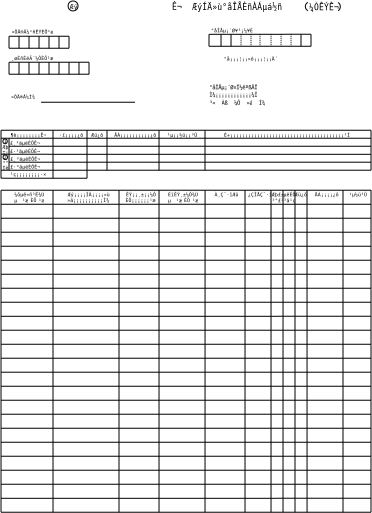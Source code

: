 <?xml version="1.0"?>
<diagram xmlns:dia="http://www.lysator.liu.se/~alla/dia/">
  <diagramdata>
    <attribute name="background">
      <color val="#ffffff"/>
    </attribute>
    <attribute name="paper">
      <composite type="paper">
        <attribute name="name">
          <string>#A4#</string>
        </attribute>
        <attribute name="tmargin">
          <real val="0"/>
        </attribute>
        <attribute name="bmargin">
          <real val="0"/>
        </attribute>
        <attribute name="lmargin">
          <real val="0"/>
        </attribute>
        <attribute name="rmargin">
          <real val="0"/>
        </attribute>
        <attribute name="is_portrait">
          <boolean val="true"/>
        </attribute>
        <attribute name="scaling">
          <real val="1"/>
        </attribute>
        <attribute name="fitto">
          <boolean val="false"/>
        </attribute>
      </composite>
    </attribute>
  </diagramdata>
  <layer name="&#192;&#254;" visible="true">
    <object type="Standard - Line" version="0" id="O0">
      <attribute name="obj_pos">
        <point val="1.601,4.7"/>
      </attribute>
      <attribute name="obj_bb">
        <rectangle val="1.601,4.7;4.601,4.7"/>
      </attribute>
      <attribute name="conn_endpoints">
        <point val="1.601,4.7"/>
        <point val="4.601,4.7"/>
      </attribute>
      <attribute name="numcp">
        <int val="1"/>
      </attribute>
      <attribute name="line_width">
        <real val="0"/>
      </attribute>
    </object>
    <object type="Standard - Line" version="0" id="O1">
      <attribute name="obj_pos">
        <point val="1.601,5.3"/>
      </attribute>
      <attribute name="obj_bb">
        <rectangle val="1.601,5.3;4.599,5.3"/>
      </attribute>
      <attribute name="conn_endpoints">
        <point val="1.601,5.3"/>
        <point val="4.599,5.3"/>
      </attribute>
      <attribute name="numcp">
        <int val="1"/>
      </attribute>
      <attribute name="line_width">
        <real val="0"/>
      </attribute>
    </object>
    <object type="Standard - Line" version="0" id="O2">
      <attribute name="obj_pos">
        <point val="1.6,4.699"/>
      </attribute>
      <attribute name="obj_bb">
        <rectangle val="1.6,4.699;1.6,5.299"/>
      </attribute>
      <attribute name="conn_endpoints">
        <point val="1.6,4.699"/>
        <point val="1.6,5.299"/>
      </attribute>
      <attribute name="numcp">
        <int val="1"/>
      </attribute>
      <attribute name="line_width">
        <real val="0"/>
      </attribute>
    </object>
    <object type="Standard - Line" version="0" id="O3">
      <attribute name="obj_pos">
        <point val="2.1,4.699"/>
      </attribute>
      <attribute name="obj_bb">
        <rectangle val="2.1,4.699;2.1,5.3"/>
      </attribute>
      <attribute name="conn_endpoints">
        <point val="2.1,4.699"/>
        <point val="2.1,5.3"/>
      </attribute>
      <attribute name="numcp">
        <int val="1"/>
      </attribute>
      <attribute name="line_width">
        <real val="0"/>
      </attribute>
    </object>
    <object type="Standard - Line" version="0" id="O4">
      <attribute name="obj_pos">
        <point val="2.6,4.698"/>
      </attribute>
      <attribute name="obj_bb">
        <rectangle val="2.6,4.698;2.6,5.3"/>
      </attribute>
      <attribute name="conn_endpoints">
        <point val="2.6,4.698"/>
        <point val="2.6,5.3"/>
      </attribute>
      <attribute name="numcp">
        <int val="1"/>
      </attribute>
      <attribute name="line_width">
        <real val="0"/>
      </attribute>
    </object>
    <object type="Standard - Line" version="0" id="O5">
      <attribute name="obj_pos">
        <point val="4.1,4.7"/>
      </attribute>
      <attribute name="obj_bb">
        <rectangle val="4.099,4.7;4.1,5.3"/>
      </attribute>
      <attribute name="conn_endpoints">
        <point val="4.1,4.7"/>
        <point val="4.099,5.3"/>
      </attribute>
      <attribute name="numcp">
        <int val="1"/>
      </attribute>
      <attribute name="line_width">
        <real val="0"/>
      </attribute>
    </object>
    <object type="Standard - Line" version="0" id="O6">
      <attribute name="obj_pos">
        <point val="3.599,4.7"/>
      </attribute>
      <attribute name="obj_bb">
        <rectangle val="3.599,4.7;3.599,5.3"/>
      </attribute>
      <attribute name="conn_endpoints">
        <point val="3.599,4.7"/>
        <point val="3.599,5.3"/>
      </attribute>
      <attribute name="numcp">
        <int val="1"/>
      </attribute>
      <attribute name="line_width">
        <real val="0"/>
      </attribute>
    </object>
    <object type="Standard - Line" version="0" id="O7">
      <attribute name="obj_pos">
        <point val="1.599,5.999"/>
      </attribute>
      <attribute name="obj_bb">
        <rectangle val="1.599,5.999;5.6,5.999"/>
      </attribute>
      <attribute name="conn_endpoints">
        <point val="1.599,5.999"/>
        <point val="5.6,5.999"/>
      </attribute>
      <attribute name="numcp">
        <int val="1"/>
      </attribute>
      <attribute name="line_width">
        <real val="0"/>
      </attribute>
    </object>
    <object type="Standard - Line" version="0" id="O8">
      <attribute name="obj_pos">
        <point val="1.6,6.599"/>
      </attribute>
      <attribute name="obj_bb">
        <rectangle val="1.6,6.599;5.6,6.599"/>
      </attribute>
      <attribute name="conn_endpoints">
        <point val="1.6,6.599"/>
        <point val="5.6,6.599"/>
      </attribute>
      <attribute name="numcp">
        <int val="1"/>
      </attribute>
      <attribute name="line_width">
        <real val="0"/>
      </attribute>
    </object>
    <object type="Standard - Line" version="0" id="O9">
      <attribute name="obj_pos">
        <point val="1.6,6.0"/>
      </attribute>
      <attribute name="obj_bb">
        <rectangle val="1.6,6.0;1.6,6.601"/>
      </attribute>
      <attribute name="conn_endpoints">
        <point val="1.6,6.0"/>
        <point val="1.6,6.601"/>
      </attribute>
      <attribute name="numcp">
        <int val="1"/>
      </attribute>
      <attribute name="line_width">
        <real val="0"/>
      </attribute>
    </object>
    <object type="Standard - Line" version="0" id="O10">
      <attribute name="obj_pos">
        <point val="2.1,6.0"/>
      </attribute>
      <attribute name="obj_bb">
        <rectangle val="2.1,6.0;2.1,6.601"/>
      </attribute>
      <attribute name="conn_endpoints">
        <point val="2.1,6.0"/>
        <point val="2.1,6.601"/>
      </attribute>
      <attribute name="numcp">
        <int val="1"/>
      </attribute>
      <attribute name="line_width">
        <real val="0"/>
      </attribute>
    </object>
    <object type="Standard - Line" version="0" id="O11">
      <attribute name="obj_pos">
        <point val="2.599,6.0"/>
      </attribute>
      <attribute name="obj_bb">
        <rectangle val="2.599,6.0;2.6,6.601"/>
      </attribute>
      <attribute name="conn_endpoints">
        <point val="2.599,6.0"/>
        <point val="2.6,6.601"/>
      </attribute>
      <attribute name="numcp">
        <int val="1"/>
      </attribute>
      <attribute name="line_width">
        <real val="0"/>
      </attribute>
    </object>
    <object type="Standard - Line" version="0" id="O12">
      <attribute name="obj_pos">
        <point val="3.599,5.999"/>
      </attribute>
      <attribute name="obj_bb">
        <rectangle val="3.599,5.999;3.6,6.599"/>
      </attribute>
      <attribute name="conn_endpoints">
        <point val="3.599,5.999"/>
        <point val="3.6,6.599"/>
      </attribute>
      <attribute name="numcp">
        <int val="1"/>
      </attribute>
      <attribute name="line_width">
        <real val="0"/>
      </attribute>
      <connections>
        <connection handle="0" to="O7" connection="0"/>
        <connection handle="1" to="O8" connection="0"/>
      </connections>
    </object>
    <object type="Standard - Line" version="0" id="O13">
      <attribute name="obj_pos">
        <point val="5.099,6.0"/>
      </attribute>
      <attribute name="obj_bb">
        <rectangle val="5.099,6.0;5.099,6.601"/>
      </attribute>
      <attribute name="conn_endpoints">
        <point val="5.099,6.0"/>
        <point val="5.099,6.601"/>
      </attribute>
      <attribute name="numcp">
        <int val="1"/>
      </attribute>
      <attribute name="line_width">
        <real val="0"/>
      </attribute>
    </object>
    <object type="Standard - Line" version="0" id="O14">
      <attribute name="obj_pos">
        <point val="4.6,6.0"/>
      </attribute>
      <attribute name="obj_bb">
        <rectangle val="4.6,6.0;4.6,6.601"/>
      </attribute>
      <attribute name="conn_endpoints">
        <point val="4.6,6.0"/>
        <point val="4.6,6.601"/>
      </attribute>
      <attribute name="numcp">
        <int val="1"/>
      </attribute>
      <attribute name="line_width">
        <real val="0"/>
      </attribute>
    </object>
    <object type="Standard - Line" version="0" id="O15">
      <attribute name="obj_pos">
        <point val="3.1,6.001"/>
      </attribute>
      <attribute name="obj_bb">
        <rectangle val="3.1,6.001;3.1,6.599"/>
      </attribute>
      <attribute name="conn_endpoints">
        <point val="3.1,6.001"/>
        <point val="3.1,6.599"/>
      </attribute>
      <attribute name="numcp">
        <int val="1"/>
      </attribute>
      <attribute name="line_width">
        <real val="0"/>
      </attribute>
    </object>
    <object type="Standard - Line" version="0" id="O16">
      <attribute name="obj_pos">
        <point val="4.599,4.7"/>
      </attribute>
      <attribute name="obj_bb">
        <rectangle val="4.599,4.7;4.599,5.3"/>
      </attribute>
      <attribute name="conn_endpoints">
        <point val="4.599,4.7"/>
        <point val="4.599,5.3"/>
      </attribute>
      <attribute name="numcp">
        <int val="1"/>
      </attribute>
      <attribute name="line_width">
        <real val="0"/>
      </attribute>
    </object>
    <object type="Standard - Line" version="0" id="O17">
      <attribute name="obj_pos">
        <point val="4.1,6.0"/>
      </attribute>
      <attribute name="obj_bb">
        <rectangle val="4.1,6.0;4.1,6.601"/>
      </attribute>
      <attribute name="conn_endpoints">
        <point val="4.1,6.0"/>
        <point val="4.1,6.601"/>
      </attribute>
      <attribute name="numcp">
        <int val="1"/>
      </attribute>
      <attribute name="line_width">
        <real val="0"/>
      </attribute>
    </object>
    <object type="Standard - Line" version="0" id="O18">
      <attribute name="obj_pos">
        <point val="11.601,4.602"/>
      </attribute>
      <attribute name="obj_bb">
        <rectangle val="11.601,4.601;16.699,4.602"/>
      </attribute>
      <attribute name="conn_endpoints">
        <point val="11.601,4.602"/>
        <point val="16.699,4.601"/>
      </attribute>
      <attribute name="numcp">
        <int val="1"/>
      </attribute>
      <attribute name="line_width">
        <real val="0"/>
      </attribute>
    </object>
    <object type="Standard - Line" version="0" id="O19">
      <attribute name="obj_pos">
        <point val="11.6,5.201"/>
      </attribute>
      <attribute name="obj_bb">
        <rectangle val="11.6,5.201;16.701,5.201"/>
      </attribute>
      <attribute name="conn_endpoints">
        <point val="11.6,5.201"/>
        <point val="16.701,5.201"/>
      </attribute>
      <attribute name="numcp">
        <int val="1"/>
      </attribute>
      <attribute name="line_width">
        <real val="0"/>
      </attribute>
    </object>
    <object type="Standard - Line" version="0" id="O20">
      <attribute name="obj_pos">
        <point val="11.599,4.601"/>
      </attribute>
      <attribute name="obj_bb">
        <rectangle val="11.599,4.601;11.599,5.201"/>
      </attribute>
      <attribute name="conn_endpoints">
        <point val="11.599,4.601"/>
        <point val="11.599,5.201"/>
      </attribute>
      <attribute name="numcp">
        <int val="1"/>
      </attribute>
      <attribute name="line_width">
        <real val="0"/>
      </attribute>
    </object>
    <object type="Standard - Line" version="0" id="O21">
      <attribute name="obj_pos">
        <point val="12.2,4.604"/>
      </attribute>
      <attribute name="obj_bb">
        <rectangle val="12.2,4.604;12.201,5.203"/>
      </attribute>
      <attribute name="conn_endpoints">
        <point val="12.2,4.604"/>
        <point val="12.201,5.203"/>
      </attribute>
      <attribute name="numcp">
        <int val="1"/>
      </attribute>
      <attribute name="line_width">
        <real val="0"/>
      </attribute>
    </object>
    <object type="Standard - Line" version="0" id="O22">
      <attribute name="obj_pos">
        <point val="12.7,4.603"/>
      </attribute>
      <attribute name="obj_bb">
        <rectangle val="12.7,4.603;12.7,5.2"/>
      </attribute>
      <attribute name="conn_endpoints">
        <point val="12.7,4.603"/>
        <point val="12.7,5.2"/>
      </attribute>
      <attribute name="numcp">
        <int val="1"/>
      </attribute>
      <attribute name="line_width">
        <real val="0"/>
      </attribute>
    </object>
    <object type="Standard - Line" version="0" id="O23">
      <attribute name="obj_pos">
        <point val="14.701,4.6"/>
      </attribute>
      <attribute name="obj_bb">
        <rectangle val="14.701,4.6;14.701,5.199"/>
      </attribute>
      <attribute name="conn_endpoints">
        <point val="14.701,4.6"/>
        <point val="14.701,5.199"/>
      </attribute>
      <attribute name="numcp">
        <int val="1"/>
      </attribute>
      <attribute name="line_width">
        <real val="0"/>
      </attribute>
      <attribute name="line_style">
        <enum val="4"/>
      </attribute>
      <attribute name="dashlength">
        <real val="0.5"/>
      </attribute>
    </object>
    <object type="Standard - Line" version="0" id="O24">
      <attribute name="obj_pos">
        <point val="14.15,4.601"/>
      </attribute>
      <attribute name="obj_bb">
        <rectangle val="14.15,4.601;14.151,5.201"/>
      </attribute>
      <attribute name="conn_endpoints">
        <point val="14.15,4.601"/>
        <point val="14.151,5.201"/>
      </attribute>
      <attribute name="numcp">
        <int val="1"/>
      </attribute>
      <attribute name="line_width">
        <real val="0"/>
      </attribute>
      <attribute name="line_style">
        <enum val="4"/>
      </attribute>
      <attribute name="dashlength">
        <real val="0.5"/>
      </attribute>
      <connections>
        <connection handle="0" to="O18" connection="0"/>
        <connection handle="1" to="O19" connection="0"/>
      </connections>
    </object>
    <object type="Standard - Line" version="0" id="O25">
      <attribute name="obj_pos">
        <point val="15.201,4.6"/>
      </attribute>
      <attribute name="obj_bb">
        <rectangle val="15.201,4.6;15.201,5.203"/>
      </attribute>
      <attribute name="conn_endpoints">
        <point val="15.201,4.6"/>
        <point val="15.201,5.203"/>
      </attribute>
      <attribute name="numcp">
        <int val="1"/>
      </attribute>
      <attribute name="line_width">
        <real val="0"/>
      </attribute>
      <attribute name="line_style">
        <enum val="4"/>
      </attribute>
      <attribute name="dashlength">
        <real val="0.5"/>
      </attribute>
    </object>
    <object type="Standard - Line" version="0" id="O26">
      <attribute name="obj_pos">
        <point val="13.699,4.598"/>
      </attribute>
      <attribute name="obj_bb">
        <rectangle val="13.699,4.598;13.7,5.201"/>
      </attribute>
      <attribute name="conn_endpoints">
        <point val="13.699,4.598"/>
        <point val="13.7,5.201"/>
      </attribute>
      <attribute name="numcp">
        <int val="1"/>
      </attribute>
      <attribute name="line_width">
        <real val="0"/>
      </attribute>
      <attribute name="line_style">
        <enum val="4"/>
      </attribute>
      <attribute name="dashlength">
        <real val="0.5"/>
      </attribute>
    </object>
    <object type="Standard - Line" version="0" id="O27">
      <attribute name="obj_pos">
        <point val="13.2,4.604"/>
      </attribute>
      <attribute name="obj_bb">
        <rectangle val="13.2,4.604;13.2,5.201"/>
      </attribute>
      <attribute name="conn_endpoints">
        <point val="13.2,4.604"/>
        <point val="13.2,5.201"/>
      </attribute>
      <attribute name="numcp">
        <int val="1"/>
      </attribute>
      <attribute name="line_width">
        <real val="0"/>
      </attribute>
      <attribute name="line_style">
        <enum val="4"/>
      </attribute>
      <attribute name="dashlength">
        <real val="0.5"/>
      </attribute>
    </object>
    <object type="Standard - Line" version="0" id="O28">
      <attribute name="obj_pos">
        <point val="15.701,4.6"/>
      </attribute>
      <attribute name="obj_bb">
        <rectangle val="15.701,4.6;15.701,5.203"/>
      </attribute>
      <attribute name="conn_endpoints">
        <point val="15.701,4.6"/>
        <point val="15.701,5.203"/>
      </attribute>
      <attribute name="numcp">
        <int val="1"/>
      </attribute>
      <attribute name="line_width">
        <real val="0"/>
      </attribute>
      <attribute name="line_style">
        <enum val="4"/>
      </attribute>
      <attribute name="dashlength">
        <real val="0.5"/>
      </attribute>
    </object>
    <object type="Standard - Line" version="0" id="O29">
      <attribute name="obj_pos">
        <point val="16.699,4.601"/>
      </attribute>
      <attribute name="obj_bb">
        <rectangle val="16.699,4.601;16.699,5.203"/>
      </attribute>
      <attribute name="conn_endpoints">
        <point val="16.699,4.601"/>
        <point val="16.699,5.203"/>
      </attribute>
      <attribute name="numcp">
        <int val="1"/>
      </attribute>
      <attribute name="line_width">
        <real val="0"/>
      </attribute>
    </object>
    <object type="Standard - Line" version="0" id="O30">
      <attribute name="obj_pos">
        <point val="16.199,4.6"/>
      </attribute>
      <attribute name="obj_bb">
        <rectangle val="16.199,4.6;16.199,5.201"/>
      </attribute>
      <attribute name="conn_endpoints">
        <point val="16.199,4.6"/>
        <point val="16.199,5.201"/>
      </attribute>
      <attribute name="numcp">
        <int val="1"/>
      </attribute>
      <attribute name="line_width">
        <real val="0"/>
      </attribute>
    </object>
    <object type="Standard - Line" version="0" id="O31">
      <attribute name="obj_pos">
        <point val="3.203,8.0"/>
      </attribute>
      <attribute name="obj_bb">
        <rectangle val="3.203,8.0;7.901,8.0"/>
      </attribute>
      <attribute name="conn_endpoints">
        <point val="3.203,8.0"/>
        <point val="7.901,8.0"/>
      </attribute>
      <attribute name="numcp">
        <int val="1"/>
      </attribute>
      <attribute name="line_width">
        <real val="0"/>
      </attribute>
    </object>
    <object type="Standard - Line" version="0" id="O32">
      <attribute name="obj_pos">
        <point val="1.198,12.399"/>
      </attribute>
      <attribute name="obj_bb">
        <rectangle val="1.198,12.399;19.703,12.399"/>
      </attribute>
      <attribute name="conn_endpoints">
        <point val="1.198,12.399"/>
        <point val="19.703,12.399"/>
      </attribute>
      <attribute name="numcp">
        <int val="1"/>
      </attribute>
      <attribute name="line_width">
        <real val="0"/>
      </attribute>
    </object>
    <object type="Standard - Line" version="0" id="O33">
      <attribute name="obj_pos">
        <point val="1.197,13.101"/>
      </attribute>
      <attribute name="obj_bb">
        <rectangle val="1.197,13.101;19.699,13.101"/>
      </attribute>
      <attribute name="conn_endpoints">
        <point val="1.197,13.101"/>
        <point val="19.699,13.101"/>
      </attribute>
      <attribute name="numcp">
        <int val="1"/>
      </attribute>
      <attribute name="line_width">
        <real val="0"/>
      </attribute>
    </object>
    <object type="Standard - Line" version="0" id="O34">
      <attribute name="obj_pos">
        <point val="1.199,13.801"/>
      </attribute>
      <attribute name="obj_bb">
        <rectangle val="1.199,13.8;19.701,13.801"/>
      </attribute>
      <attribute name="conn_endpoints">
        <point val="1.199,13.801"/>
        <point val="19.701,13.8"/>
      </attribute>
      <attribute name="numcp">
        <int val="1"/>
      </attribute>
      <attribute name="line_width">
        <real val="0"/>
      </attribute>
    </object>
    <object type="Standard - Line" version="0" id="O35">
      <attribute name="obj_pos">
        <point val="1.198,14.499"/>
      </attribute>
      <attribute name="obj_bb">
        <rectangle val="1.198,14.499;19.702,14.499"/>
      </attribute>
      <attribute name="conn_endpoints">
        <point val="1.198,14.499"/>
        <point val="19.702,14.499"/>
      </attribute>
      <attribute name="numcp">
        <int val="1"/>
      </attribute>
      <attribute name="line_width">
        <real val="0"/>
      </attribute>
    </object>
    <object type="Standard - Line" version="0" id="O36">
      <attribute name="obj_pos">
        <point val="1.202,15.2"/>
      </attribute>
      <attribute name="obj_bb">
        <rectangle val="1.202,15.2;19.703,15.2"/>
      </attribute>
      <attribute name="conn_endpoints">
        <point val="1.202,15.2"/>
        <point val="19.703,15.2"/>
      </attribute>
      <attribute name="numcp">
        <int val="1"/>
      </attribute>
      <attribute name="line_width">
        <real val="0"/>
      </attribute>
    </object>
    <object type="Standard - Line" version="0" id="O37">
      <attribute name="obj_pos">
        <point val="1.199,15.899"/>
      </attribute>
      <attribute name="obj_bb">
        <rectangle val="1.199,15.899;19.703,15.9"/>
      </attribute>
      <attribute name="conn_endpoints">
        <point val="1.199,15.899"/>
        <point val="19.703,15.9"/>
      </attribute>
      <attribute name="numcp">
        <int val="1"/>
      </attribute>
      <attribute name="line_width">
        <real val="0"/>
      </attribute>
    </object>
    <object type="Standard - Line" version="0" id="O38">
      <attribute name="obj_pos">
        <point val="1.202,16.6"/>
      </attribute>
      <attribute name="obj_bb">
        <rectangle val="1.202,16.6;19.702,16.6"/>
      </attribute>
      <attribute name="conn_endpoints">
        <point val="1.202,16.6"/>
        <point val="19.702,16.6"/>
      </attribute>
      <attribute name="numcp">
        <int val="1"/>
      </attribute>
      <attribute name="line_width">
        <real val="0"/>
      </attribute>
    </object>
    <object type="Standard - Line" version="0" id="O39">
      <attribute name="obj_pos">
        <point val="1.201,17.3"/>
      </attribute>
      <attribute name="obj_bb">
        <rectangle val="1.201,17.3;19.699,17.3"/>
      </attribute>
      <attribute name="conn_endpoints">
        <point val="1.201,17.3"/>
        <point val="19.699,17.3"/>
      </attribute>
      <attribute name="numcp">
        <int val="1"/>
      </attribute>
      <attribute name="line_width">
        <real val="0"/>
      </attribute>
    </object>
    <object type="Standard - Line" version="0" id="O40">
      <attribute name="obj_pos">
        <point val="1.2,18"/>
      </attribute>
      <attribute name="obj_bb">
        <rectangle val="1.2,18;19.701,18"/>
      </attribute>
      <attribute name="conn_endpoints">
        <point val="1.2,18"/>
        <point val="19.701,18"/>
      </attribute>
      <attribute name="numcp">
        <int val="1"/>
      </attribute>
      <attribute name="line_width">
        <real val="0"/>
      </attribute>
    </object>
    <object type="Standard - Line" version="0" id="O41">
      <attribute name="obj_pos">
        <point val="1.203,19.399"/>
      </attribute>
      <attribute name="obj_bb">
        <rectangle val="1.203,19.399;19.701,19.399"/>
      </attribute>
      <attribute name="conn_endpoints">
        <point val="1.203,19.399"/>
        <point val="19.701,19.399"/>
      </attribute>
      <attribute name="numcp">
        <int val="1"/>
      </attribute>
      <attribute name="line_width">
        <real val="0"/>
      </attribute>
    </object>
    <object type="Standard - Line" version="0" id="O42">
      <attribute name="obj_pos">
        <point val="1.203,20.101"/>
      </attribute>
      <attribute name="obj_bb">
        <rectangle val="1.203,20.101;19.701,20.101"/>
      </attribute>
      <attribute name="conn_endpoints">
        <point val="1.203,20.101"/>
        <point val="19.701,20.101"/>
      </attribute>
      <attribute name="numcp">
        <int val="1"/>
      </attribute>
      <attribute name="line_width">
        <real val="0"/>
      </attribute>
    </object>
    <object type="Standard - Line" version="0" id="O43">
      <attribute name="obj_pos">
        <point val="1.203,20.799"/>
      </attribute>
      <attribute name="obj_bb">
        <rectangle val="1.203,20.799;19.701,20.799"/>
      </attribute>
      <attribute name="conn_endpoints">
        <point val="1.203,20.799"/>
        <point val="19.701,20.799"/>
      </attribute>
      <attribute name="numcp">
        <int val="1"/>
      </attribute>
      <attribute name="line_width">
        <real val="0"/>
      </attribute>
    </object>
    <object type="Standard - Line" version="0" id="O44">
      <attribute name="obj_pos">
        <point val="1.201,21.498"/>
      </attribute>
      <attribute name="obj_bb">
        <rectangle val="1.201,21.498;19.699,21.498"/>
      </attribute>
      <attribute name="conn_endpoints">
        <point val="1.201,21.498"/>
        <point val="19.699,21.498"/>
      </attribute>
      <attribute name="numcp">
        <int val="1"/>
      </attribute>
      <attribute name="line_width">
        <real val="0"/>
      </attribute>
    </object>
    <object type="Standard - Line" version="0" id="O45">
      <attribute name="obj_pos">
        <point val="1.203,22.2"/>
      </attribute>
      <attribute name="obj_bb">
        <rectangle val="1.203,22.2;19.701,22.2"/>
      </attribute>
      <attribute name="conn_endpoints">
        <point val="1.203,22.2"/>
        <point val="19.701,22.2"/>
      </attribute>
      <attribute name="numcp">
        <int val="1"/>
      </attribute>
      <attribute name="line_width">
        <real val="0"/>
      </attribute>
    </object>
    <object type="Standard - Line" version="0" id="O46">
      <attribute name="obj_pos">
        <point val="1.199,22.899"/>
      </attribute>
      <attribute name="obj_bb">
        <rectangle val="1.199,22.899;19.7,22.9"/>
      </attribute>
      <attribute name="conn_endpoints">
        <point val="1.199,22.899"/>
        <point val="19.7,22.9"/>
      </attribute>
      <attribute name="numcp">
        <int val="1"/>
      </attribute>
      <attribute name="line_width">
        <real val="0"/>
      </attribute>
    </object>
    <object type="Standard - Line" version="0" id="O47">
      <attribute name="obj_pos">
        <point val="1.203,23.599"/>
      </attribute>
      <attribute name="obj_bb">
        <rectangle val="1.203,23.599;19.701,23.599"/>
      </attribute>
      <attribute name="conn_endpoints">
        <point val="1.203,23.599"/>
        <point val="19.701,23.599"/>
      </attribute>
      <attribute name="numcp">
        <int val="1"/>
      </attribute>
      <attribute name="line_width">
        <real val="0"/>
      </attribute>
    </object>
    <object type="Standard - Line" version="0" id="O48">
      <attribute name="obj_pos">
        <point val="1.203,24.3"/>
      </attribute>
      <attribute name="obj_bb">
        <rectangle val="1.203,24.3;19.701,24.3"/>
      </attribute>
      <attribute name="conn_endpoints">
        <point val="1.203,24.3"/>
        <point val="19.701,24.3"/>
      </attribute>
      <attribute name="numcp">
        <int val="1"/>
      </attribute>
      <attribute name="line_width">
        <real val="0"/>
      </attribute>
    </object>
    <object type="Standard - Line" version="0" id="O49">
      <attribute name="obj_pos">
        <point val="1.201,25.0"/>
      </attribute>
      <attribute name="obj_bb">
        <rectangle val="1.201,25.0;19.699,25.0"/>
      </attribute>
      <attribute name="conn_endpoints">
        <point val="1.201,25.0"/>
        <point val="19.699,25.0"/>
      </attribute>
      <attribute name="numcp">
        <int val="1"/>
      </attribute>
      <attribute name="line_width">
        <real val="0"/>
      </attribute>
    </object>
    <object type="Standard - Line" version="0" id="O50">
      <attribute name="obj_pos">
        <point val="1.201,25.7"/>
      </attribute>
      <attribute name="obj_bb">
        <rectangle val="1.201,25.7;19.699,25.7"/>
      </attribute>
      <attribute name="conn_endpoints">
        <point val="1.201,25.7"/>
        <point val="19.699,25.7"/>
      </attribute>
      <attribute name="numcp">
        <int val="1"/>
      </attribute>
      <attribute name="line_width">
        <real val="0"/>
      </attribute>
    </object>
    <object type="Standard - Line" version="0" id="O51">
      <attribute name="obj_pos">
        <point val="1.2,26.4"/>
      </attribute>
      <attribute name="obj_bb">
        <rectangle val="1.2,26.399;19.701,26.4"/>
      </attribute>
      <attribute name="conn_endpoints">
        <point val="1.2,26.4"/>
        <point val="19.701,26.399"/>
      </attribute>
      <attribute name="numcp">
        <int val="1"/>
      </attribute>
      <attribute name="line_width">
        <real val="0"/>
      </attribute>
    </object>
    <object type="Standard - Line" version="0" id="O52">
      <attribute name="obj_pos">
        <point val="1.199,27.1"/>
      </attribute>
      <attribute name="obj_bb">
        <rectangle val="1.199,27.1;19.697,27.1"/>
      </attribute>
      <attribute name="conn_endpoints">
        <point val="1.199,27.1"/>
        <point val="19.697,27.1"/>
      </attribute>
      <attribute name="numcp">
        <int val="1"/>
      </attribute>
      <attribute name="line_width">
        <real val="0"/>
      </attribute>
    </object>
    <object type="Standard - Line" version="0" id="O53">
      <attribute name="obj_pos">
        <point val="1.199,27.802"/>
      </attribute>
      <attribute name="obj_bb">
        <rectangle val="1.199,27.801;19.7,27.802"/>
      </attribute>
      <attribute name="conn_endpoints">
        <point val="1.199,27.802"/>
        <point val="19.7,27.801"/>
      </attribute>
      <attribute name="numcp">
        <int val="1"/>
      </attribute>
      <attribute name="line_width">
        <real val="0"/>
      </attribute>
    </object>
    <object type="Standard - Line" version="0" id="O54">
      <attribute name="obj_pos">
        <point val="1.2,28.5"/>
      </attribute>
      <attribute name="obj_bb">
        <rectangle val="1.2,28.5;19.701,28.501"/>
      </attribute>
      <attribute name="conn_endpoints">
        <point val="1.2,28.5"/>
        <point val="19.701,28.501"/>
      </attribute>
      <attribute name="numcp">
        <int val="1"/>
      </attribute>
      <attribute name="line_width">
        <real val="0"/>
      </attribute>
    </object>
    <object type="Standard - Line" version="0" id="O55">
      <attribute name="obj_pos">
        <point val="1.201,11.399"/>
      </attribute>
      <attribute name="obj_bb">
        <rectangle val="1.201,11.399;19.699,11.399"/>
      </attribute>
      <attribute name="conn_endpoints">
        <point val="1.201,11.399"/>
        <point val="19.699,11.399"/>
      </attribute>
      <attribute name="numcp">
        <int val="1"/>
      </attribute>
      <attribute name="line_width">
        <real val="0"/>
      </attribute>
    </object>
    <object type="Standard - Line" version="0" id="O56">
      <attribute name="obj_pos">
        <point val="1.2,9.801"/>
      </attribute>
      <attribute name="obj_bb">
        <rectangle val="1.2,9.8;19.703,9.801"/>
      </attribute>
      <attribute name="conn_endpoints">
        <point val="1.2,9.801"/>
        <point val="19.703,9.8"/>
      </attribute>
      <attribute name="numcp">
        <int val="1"/>
      </attribute>
      <attribute name="line_width">
        <real val="0"/>
      </attribute>
    </object>
    <object type="Standard - Line" version="0" id="O57">
      <attribute name="obj_pos">
        <point val="1.2,9.4"/>
      </attribute>
      <attribute name="obj_bb">
        <rectangle val="1.2,9.4;19.7,9.4"/>
      </attribute>
      <attribute name="conn_endpoints">
        <point val="1.2,9.4"/>
        <point val="19.7,9.4"/>
      </attribute>
      <attribute name="numcp">
        <int val="1"/>
      </attribute>
      <attribute name="line_width">
        <real val="0"/>
      </attribute>
    </object>
    <object type="Standard - Line" version="0" id="O58">
      <attribute name="obj_pos">
        <point val="1.2,12.4"/>
      </attribute>
      <attribute name="obj_bb">
        <rectangle val="1.2,12.4;1.2,28.499"/>
      </attribute>
      <attribute name="conn_endpoints">
        <point val="1.2,12.4"/>
        <point val="1.2,28.499"/>
      </attribute>
      <attribute name="numcp">
        <int val="1"/>
      </attribute>
      <attribute name="line_width">
        <real val="0"/>
      </attribute>
    </object>
    <object type="Standard - Line" version="0" id="O59">
      <attribute name="obj_pos">
        <point val="19.7,12.396"/>
      </attribute>
      <attribute name="obj_bb">
        <rectangle val="19.699,12.396;19.7,28.501"/>
      </attribute>
      <attribute name="conn_endpoints">
        <point val="19.7,12.396"/>
        <point val="19.699,28.501"/>
      </attribute>
      <attribute name="numcp">
        <int val="1"/>
      </attribute>
      <attribute name="line_width">
        <real val="0"/>
      </attribute>
    </object>
    <object type="Standard - Line" version="0" id="O60">
      <attribute name="obj_pos">
        <point val="3.799,12.402"/>
      </attribute>
      <attribute name="obj_bb">
        <rectangle val="3.799,12.402;3.8,28.499"/>
      </attribute>
      <attribute name="conn_endpoints">
        <point val="3.799,12.402"/>
        <point val="3.8,28.499"/>
      </attribute>
      <attribute name="numcp">
        <int val="1"/>
      </attribute>
      <attribute name="line_width">
        <real val="0"/>
      </attribute>
    </object>
    <object type="Standard - Line" version="0" id="O61">
      <attribute name="obj_pos">
        <point val="7.1,12.4"/>
      </attribute>
      <attribute name="obj_bb">
        <rectangle val="7.099,12.4;7.1,28.5"/>
      </attribute>
      <attribute name="conn_endpoints">
        <point val="7.1,12.4"/>
        <point val="7.099,28.5"/>
      </attribute>
      <attribute name="numcp">
        <int val="1"/>
      </attribute>
      <attribute name="line_width">
        <real val="0"/>
      </attribute>
    </object>
    <object type="Standard - Line" version="0" id="O62">
      <attribute name="obj_pos">
        <point val="9.1,12.398"/>
      </attribute>
      <attribute name="obj_bb">
        <rectangle val="9.1,12.398;9.1,28.501"/>
      </attribute>
      <attribute name="conn_endpoints">
        <point val="9.1,12.398"/>
        <point val="9.1,28.501"/>
      </attribute>
      <attribute name="numcp">
        <int val="1"/>
      </attribute>
      <attribute name="line_width">
        <real val="0"/>
      </attribute>
    </object>
    <object type="Standard - Line" version="0" id="O63">
      <attribute name="obj_pos">
        <point val="11.403,12.398"/>
      </attribute>
      <attribute name="obj_bb">
        <rectangle val="11.4,12.398;11.403,28.501"/>
      </attribute>
      <attribute name="conn_endpoints">
        <point val="11.403,12.398"/>
        <point val="11.4,28.501"/>
      </attribute>
      <attribute name="numcp">
        <int val="1"/>
      </attribute>
      <attribute name="line_width">
        <real val="0"/>
      </attribute>
    </object>
    <object type="Standard - Line" version="0" id="O64">
      <attribute name="obj_pos">
        <point val="13.4,12.396"/>
      </attribute>
      <attribute name="obj_bb">
        <rectangle val="13.4,12.396;13.4,28.501"/>
      </attribute>
      <attribute name="conn_endpoints">
        <point val="13.4,12.396"/>
        <point val="13.4,28.501"/>
      </attribute>
      <attribute name="numcp">
        <int val="1"/>
      </attribute>
      <attribute name="line_width">
        <real val="0"/>
      </attribute>
    </object>
    <object type="Standard - Line" version="0" id="O65">
      <attribute name="obj_pos">
        <point val="14.7,12.398"/>
      </attribute>
      <attribute name="obj_bb">
        <rectangle val="14.7,12.398;14.7,28.501"/>
      </attribute>
      <attribute name="conn_endpoints">
        <point val="14.7,12.398"/>
        <point val="14.7,28.501"/>
      </attribute>
      <attribute name="numcp">
        <int val="1"/>
      </attribute>
      <attribute name="line_width">
        <real val="0"/>
      </attribute>
    </object>
    <object type="Standard - Line" version="0" id="O66">
      <attribute name="obj_pos">
        <point val="18.299,12.399"/>
      </attribute>
      <attribute name="obj_bb">
        <rectangle val="18.299,12.399;18.299,28.502"/>
      </attribute>
      <attribute name="conn_endpoints">
        <point val="18.299,12.399"/>
        <point val="18.299,28.502"/>
      </attribute>
      <attribute name="numcp">
        <int val="1"/>
      </attribute>
      <attribute name="line_width">
        <real val="0"/>
      </attribute>
    </object>
    <object type="Standard - Line" version="0" id="O67">
      <attribute name="obj_pos">
        <point val="16.5,12.4"/>
      </attribute>
      <attribute name="obj_bb">
        <rectangle val="16.5,12.4;16.502,28.503"/>
      </attribute>
      <attribute name="conn_endpoints">
        <point val="16.5,12.4"/>
        <point val="16.502,28.503"/>
      </attribute>
      <attribute name="numcp">
        <int val="1"/>
      </attribute>
      <attribute name="line_width">
        <real val="0"/>
      </attribute>
    </object>
    <object type="Standard - Line" version="0" id="O68">
      <attribute name="obj_pos">
        <point val="15.899,12.399"/>
      </attribute>
      <attribute name="obj_bb">
        <rectangle val="15.899,12.399;15.899,28.502"/>
      </attribute>
      <attribute name="conn_endpoints">
        <point val="15.899,12.399"/>
        <point val="15.899,28.502"/>
      </attribute>
      <attribute name="numcp">
        <int val="1"/>
      </attribute>
      <attribute name="line_width">
        <real val="0"/>
      </attribute>
    </object>
    <object type="Standard - Line" version="0" id="O69">
      <attribute name="obj_pos">
        <point val="15.301,12.398"/>
      </attribute>
      <attribute name="obj_bb">
        <rectangle val="15.3,12.398;15.301,28.499"/>
      </attribute>
      <attribute name="conn_endpoints">
        <point val="15.301,12.398"/>
        <point val="15.3,28.499"/>
      </attribute>
      <attribute name="numcp">
        <int val="1"/>
      </attribute>
      <attribute name="line_width">
        <real val="0"/>
      </attribute>
    </object>
    <object type="Standard - Line" version="0" id="O70">
      <attribute name="obj_pos">
        <point val="1.2,11.798"/>
      </attribute>
      <attribute name="obj_bb">
        <rectangle val="1.2,11.798;5.499,11.799"/>
      </attribute>
      <attribute name="conn_endpoints">
        <point val="1.2,11.798"/>
        <point val="5.499,11.799"/>
      </attribute>
      <attribute name="numcp">
        <int val="1"/>
      </attribute>
      <attribute name="line_width">
        <real val="0"/>
      </attribute>
    </object>
    <object type="Standard - Line" version="0" id="O71">
      <attribute name="obj_pos">
        <point val="1.2,9.4"/>
      </attribute>
      <attribute name="obj_bb">
        <rectangle val="1.2,9.4;1.2,11.801"/>
      </attribute>
      <attribute name="conn_endpoints">
        <point val="1.2,9.4"/>
        <point val="1.2,11.801"/>
      </attribute>
      <attribute name="numcp">
        <int val="1"/>
      </attribute>
      <attribute name="line_width">
        <real val="0"/>
      </attribute>
    </object>
    <object type="Standard - Line" version="0" id="O72">
      <attribute name="obj_pos">
        <point val="5.5,9.401"/>
      </attribute>
      <attribute name="obj_bb">
        <rectangle val="5.5,9.401;5.5,11.801"/>
      </attribute>
      <attribute name="conn_endpoints">
        <point val="5.5,9.401"/>
        <point val="5.5,11.801"/>
      </attribute>
      <attribute name="numcp">
        <int val="1"/>
      </attribute>
      <attribute name="line_width">
        <real val="0"/>
      </attribute>
    </object>
    <object type="Standard - Line" version="0" id="O73">
      <attribute name="obj_pos">
        <point val="3.799,9.401"/>
      </attribute>
      <attribute name="obj_bb">
        <rectangle val="3.799,9.401;3.8,11.799"/>
      </attribute>
      <attribute name="conn_endpoints">
        <point val="3.799,9.401"/>
        <point val="3.8,11.799"/>
      </attribute>
      <attribute name="numcp">
        <int val="1"/>
      </attribute>
      <attribute name="line_width">
        <real val="0"/>
      </attribute>
    </object>
    <object type="Standard - Line" version="0" id="O74">
      <attribute name="obj_pos">
        <point val="1.6,9.801"/>
      </attribute>
      <attribute name="obj_bb">
        <rectangle val="1.6,9.801;1.6,11.399"/>
      </attribute>
      <attribute name="conn_endpoints">
        <point val="1.6,9.801"/>
        <point val="1.6,11.399"/>
      </attribute>
      <attribute name="numcp">
        <int val="1"/>
      </attribute>
      <attribute name="line_width">
        <real val="0"/>
      </attribute>
    </object>
    <object type="Standard - Line" version="0" id="O75">
      <attribute name="obj_pos">
        <point val="1.2,10.601"/>
      </attribute>
      <attribute name="obj_bb">
        <rectangle val="1.2,10.601;19.701,10.603"/>
      </attribute>
      <attribute name="conn_endpoints">
        <point val="1.2,10.601"/>
        <point val="19.701,10.603"/>
      </attribute>
      <attribute name="numcp">
        <int val="1"/>
      </attribute>
      <attribute name="line_width">
        <real val="0"/>
      </attribute>
      <connections>
        <connection handle="0" to="O71" connection="0"/>
      </connections>
    </object>
    <object type="Standard - Line" version="0" id="O76">
      <attribute name="obj_pos">
        <point val="1.599,10.998"/>
      </attribute>
      <attribute name="obj_bb">
        <rectangle val="1.599,10.998;19.703,10.998"/>
      </attribute>
      <attribute name="conn_endpoints">
        <point val="1.599,10.998"/>
        <point val="19.703,10.998"/>
      </attribute>
      <attribute name="numcp">
        <int val="1"/>
      </attribute>
      <attribute name="line_width">
        <real val="0"/>
      </attribute>
    </object>
    <object type="Standard - Line" version="0" id="O77">
      <attribute name="obj_pos">
        <point val="1.595,10.2"/>
      </attribute>
      <attribute name="obj_bb">
        <rectangle val="1.595,10.2;19.7,10.2"/>
      </attribute>
      <attribute name="conn_endpoints">
        <point val="1.595,10.2"/>
        <point val="19.7,10.2"/>
      </attribute>
      <attribute name="numcp">
        <int val="1"/>
      </attribute>
      <attribute name="line_width">
        <real val="0"/>
      </attribute>
    </object>
    <object type="Standard - Line" version="0" id="O78">
      <attribute name="obj_pos">
        <point val="6.5,9.401"/>
      </attribute>
      <attribute name="obj_bb">
        <rectangle val="6.499,9.401;6.5,11.4"/>
      </attribute>
      <attribute name="conn_endpoints">
        <point val="6.5,9.401"/>
        <point val="6.499,11.4"/>
      </attribute>
      <attribute name="numcp">
        <int val="1"/>
      </attribute>
      <attribute name="line_width">
        <real val="0"/>
      </attribute>
    </object>
    <object type="Standard - Line" version="0" id="O79">
      <attribute name="obj_pos">
        <point val="9.1,9.399"/>
      </attribute>
      <attribute name="obj_bb">
        <rectangle val="9.1,9.399;9.1,11.4"/>
      </attribute>
      <attribute name="conn_endpoints">
        <point val="9.1,9.399"/>
        <point val="9.1,11.4"/>
      </attribute>
      <attribute name="numcp">
        <int val="1"/>
      </attribute>
      <attribute name="line_width">
        <real val="0"/>
      </attribute>
    </object>
    <object type="Standard - Line" version="0" id="O80">
      <attribute name="obj_pos">
        <point val="11.4,9.401"/>
      </attribute>
      <attribute name="obj_bb">
        <rectangle val="11.399,9.401;11.4,11.402"/>
      </attribute>
      <attribute name="conn_endpoints">
        <point val="11.4,9.401"/>
        <point val="11.399,11.402"/>
      </attribute>
      <attribute name="numcp">
        <int val="1"/>
      </attribute>
      <attribute name="line_width">
        <real val="0"/>
      </attribute>
    </object>
    <object type="Standard - Line" version="0" id="O81">
      <attribute name="obj_pos">
        <point val="19.7,9.401"/>
      </attribute>
      <attribute name="obj_bb">
        <rectangle val="19.7,9.401;19.7,11.401"/>
      </attribute>
      <attribute name="conn_endpoints">
        <point val="19.7,9.401"/>
        <point val="19.7,11.401"/>
      </attribute>
      <attribute name="numcp">
        <int val="1"/>
      </attribute>
      <attribute name="line_width">
        <real val="0"/>
      </attribute>
    </object>
    <object type="Standard - Line" version="0" id="O82">
      <attribute name="obj_pos">
        <point val="5.599,5.999"/>
      </attribute>
      <attribute name="obj_bb">
        <rectangle val="5.599,5.999;5.6,6.6"/>
      </attribute>
      <attribute name="conn_endpoints">
        <point val="5.599,5.999"/>
        <point val="5.6,6.6"/>
      </attribute>
      <attribute name="numcp">
        <int val="1"/>
      </attribute>
      <attribute name="line_width">
        <real val="0"/>
      </attribute>
    </object>
    <object type="Standard - Line" version="0" id="O83">
      <attribute name="obj_pos">
        <point val="1.201,18.702"/>
      </attribute>
      <attribute name="obj_bb">
        <rectangle val="1.201,18.701;19.701,18.702"/>
      </attribute>
      <attribute name="conn_endpoints">
        <point val="1.201,18.702"/>
        <point val="19.701,18.701"/>
      </attribute>
      <attribute name="numcp">
        <int val="1"/>
      </attribute>
      <attribute name="line_width">
        <real val="0"/>
      </attribute>
    </object>
    <object type="Standard - Line" version="0" id="O84">
      <attribute name="obj_pos">
        <point val="3.101,4.7"/>
      </attribute>
      <attribute name="obj_bb">
        <rectangle val="3.1,4.7;3.101,5.3"/>
      </attribute>
      <attribute name="conn_endpoints">
        <point val="3.101,4.7"/>
        <point val="3.1,5.3"/>
      </attribute>
      <attribute name="numcp">
        <int val="1"/>
      </attribute>
      <attribute name="line_width">
        <real val="0"/>
      </attribute>
      <connections>
        <connection handle="0" to="O0" connection="0"/>
        <connection handle="1" to="O1" connection="0"/>
      </connections>
    </object>
  </layer>
  <layer name="&#202;&#184;&#187;&#250;" visible="true">
    <object type="Standard - Text" version="0" id="O85">
      <attribute name="obj_pos">
        <point val="19.4,27.4"/>
      </attribute>
      <attribute name="obj_bb">
        <rectangle val="19.4,27.214;19.4,27.464"/>
      </attribute>
      <attribute name="text">
        <composite type="text">
          <attribute name="string">
            <string>##</string>
          </attribute>
          <attribute name="font">
            <font name="Courier"/>
          </attribute>
          <attribute name="height">
            <real val="0.25"/>
          </attribute>
          <attribute name="pos">
            <point val="19.4,27.4"/>
          </attribute>
          <attribute name="color">
            <color val="#000000"/>
          </attribute>
          <attribute name="alignment">
            <enum val="0"/>
          </attribute>
        </composite>
      </attribute>
    </object>
    <object type="Standard - Text" version="0" id="O86">
      <attribute name="obj_pos">
        <point val="2.5,3.375"/>
      </attribute>
      <attribute name="obj_bb">
        <rectangle val="2.5,3.152;2.5,3.452"/>
      </attribute>
      <attribute name="text">
        <composite type="text">
          <attribute name="string">
            <string>##</string>
          </attribute>
          <attribute name="font">
            <font name="Courier"/>
          </attribute>
          <attribute name="height">
            <real val="0.3"/>
          </attribute>
          <attribute name="pos">
            <point val="2.5,3.375"/>
          </attribute>
          <attribute name="color">
            <color val="#000000"/>
          </attribute>
          <attribute name="alignment">
            <enum val="0"/>
          </attribute>
        </composite>
      </attribute>
    </object>
    <object type="Standard - Text" version="0" id="O87">
      <attribute name="obj_pos">
        <point val="9.743,3.378"/>
      </attribute>
      <attribute name="obj_bb">
        <rectangle val="9.743,3.006;10.248,3.506"/>
      </attribute>
      <attribute name="text">
        <composite type="text">
          <attribute name="string">
            <string>#&#202;&#172;#</string>
          </attribute>
          <attribute name="font">
            <font name="Courier"/>
          </attribute>
          <attribute name="height">
            <real val="0.5"/>
          </attribute>
          <attribute name="pos">
            <point val="9.743,3.378"/>
          </attribute>
          <attribute name="color">
            <color val="#000000"/>
          </attribute>
          <attribute name="alignment">
            <enum val="0"/>
          </attribute>
        </composite>
      </attribute>
    </object>
    <object type="Standard - Text" version="0" id="O88">
      <attribute name="obj_pos">
        <point val="1.724,4.56"/>
      </attribute>
      <attribute name="obj_bb">
        <rectangle val="1.724,4.337;3.845,4.637"/>
      </attribute>
      <attribute name="text">
        <composite type="text">
          <attribute name="string">
            <string>#&#187;&#212;&#196;&#174;&#194;&#188;&#185;&#241;&#202;&#221;&#200;&#214;&#185;&#230;#</string>
          </attribute>
          <attribute name="font">
            <font name="Courier"/>
          </attribute>
          <attribute name="height">
            <real val="0.3"/>
          </attribute>
          <attribute name="pos">
            <point val="1.724,4.56"/>
          </attribute>
          <attribute name="color">
            <color val="#000000"/>
          </attribute>
          <attribute name="alignment">
            <enum val="0"/>
          </attribute>
        </composite>
      </attribute>
    </object>
    <object type="Standard - Text" version="0" id="O89">
      <attribute name="obj_pos">
        <point val="1.696,7.816"/>
      </attribute>
      <attribute name="obj_bb">
        <rectangle val="1.696,7.593;2.908,7.893"/>
      </attribute>
      <attribute name="text">
        <composite type="text">
          <attribute name="string">
            <string>#&#187;&#212;&#196;&#174;&#194;&#188;&#204;&#190;#</string>
          </attribute>
          <attribute name="font">
            <font name="Courier"/>
          </attribute>
          <attribute name="height">
            <real val="0.3"/>
          </attribute>
          <attribute name="pos">
            <point val="1.696,7.816"/>
          </attribute>
          <attribute name="color">
            <color val="#000000"/>
          </attribute>
          <attribute name="alignment">
            <enum val="0"/>
          </attribute>
        </composite>
      </attribute>
    </object>
    <object type="Standard - Text" version="0" id="O90">
      <attribute name="obj_pos">
        <point val="1.709,5.883"/>
      </attribute>
      <attribute name="obj_bb">
        <rectangle val="1.709,5.66;3.83,5.96"/>
      </attribute>
      <attribute name="text">
        <composite type="text">
          <attribute name="string">
            <string>#&#184;&#248;&#200;&#241;&#201;&#233;&#195;&#180;&#188;&#212;&#200;&#214;&#185;&#230;#</string>
          </attribute>
          <attribute name="font">
            <font name="Courier"/>
          </attribute>
          <attribute name="height">
            <real val="0.3"/>
          </attribute>
          <attribute name="pos">
            <point val="1.709,5.883"/>
          </attribute>
          <attribute name="color">
            <color val="#000000"/>
          </attribute>
          <attribute name="alignment">
            <enum val="0"/>
          </attribute>
        </composite>
      </attribute>
    </object>
    <object type="Standard - Text" version="0" id="O91">
      <attribute name="obj_pos">
        <point val="11.705,4.501"/>
      </attribute>
      <attribute name="obj_bb">
        <rectangle val="11.705,4.278;13.826,4.578"/>
      </attribute>
      <attribute name="text">
        <composite type="text">
          <attribute name="string">
            <string>#&#176;&#229;&#206;&#197;&#181;&#161;&#180;&#216;&#165;&#179;&#161;&#188;&#165;&#201;#</string>
          </attribute>
          <attribute name="font">
            <font name="Courier"/>
          </attribute>
          <attribute name="height">
            <real val="0.3"/>
          </attribute>
          <attribute name="pos">
            <point val="11.705,4.501"/>
          </attribute>
          <attribute name="color">
            <color val="#000000"/>
          </attribute>
          <attribute name="alignment">
            <enum val="0"/>
          </attribute>
        </composite>
      </attribute>
    </object>
    <object type="Standard - Text" version="0" id="O92">
      <attribute name="obj_pos">
        <point val="10.76,3.389"/>
      </attribute>
      <attribute name="obj_bb">
        <rectangle val="10.76,3.017;15.305,3.517"/>
      </attribute>
      <attribute name="text">
        <composite type="text">
          <attribute name="string">
            <string>#&#198;&#253;&#205;&#196;&#187;&#249;&#176;&#229;&#206;&#197;&#200;&#241;&#192;&#193;&#181;&#225;&#189;&#241;#</string>
          </attribute>
          <attribute name="font">
            <font name="Courier"/>
          </attribute>
          <attribute name="height">
            <real val="0.5"/>
          </attribute>
          <attribute name="pos">
            <point val="10.76,3.389"/>
          </attribute>
          <attribute name="color">
            <color val="#000000"/>
          </attribute>
          <attribute name="alignment">
            <enum val="0"/>
          </attribute>
        </composite>
      </attribute>
    </object>
    <object type="Standard - Text" version="0" id="O93">
      <attribute name="obj_pos">
        <point val="12.341,5.908"/>
      </attribute>
      <attribute name="obj_bb">
        <rectangle val="12.341,5.685;15.068,5.985"/>
      </attribute>
      <attribute name="text">
        <composite type="text">
          <attribute name="string">
            <string>#&#176;&#229;&#161;&#161;&#161;&#166;&#161;&#161;&#187;&#245;&#161;&#161;&#161;&#166;&#161;&#161;&#196;&#180;#</string>
          </attribute>
          <attribute name="font">
            <font name="Courier"/>
          </attribute>
          <attribute name="height">
            <real val="0.3"/>
          </attribute>
          <attribute name="pos">
            <point val="12.341,5.908"/>
          </attribute>
          <attribute name="color">
            <color val="#000000"/>
          </attribute>
          <attribute name="alignment">
            <enum val="0"/>
          </attribute>
        </composite>
      </attribute>
    </object>
    <object type="Standard - Text" version="0" id="O94">
      <attribute name="obj_pos">
        <point val="1.862,12.701"/>
      </attribute>
      <attribute name="obj_bb">
        <rectangle val="1.862,12.478;3.377,12.778"/>
      </attribute>
      <attribute name="text">
        <composite type="text">
          <attribute name="string">
            <string>#&#188;&#245;&#181;&#235;&#187;&#241;&#179;&#202;&#190;&#218;#</string>
          </attribute>
          <attribute name="font">
            <font name="Courier"/>
          </attribute>
          <attribute name="height">
            <real val="0.3"/>
          </attribute>
          <attribute name="pos">
            <point val="1.862,12.701"/>
          </attribute>
          <attribute name="color">
            <color val="#000000"/>
          </attribute>
          <attribute name="alignment">
            <enum val="0"/>
          </attribute>
        </composite>
      </attribute>
    </object>
    <object type="Standard - Text" version="0" id="O95">
      <attribute name="obj_pos">
        <point val="4.541,12.701"/>
      </attribute>
      <attribute name="obj_bb">
        <rectangle val="4.541,12.478;6.662,12.778"/>
      </attribute>
      <attribute name="text">
        <composite type="text">
          <attribute name="string">
            <string>#&#198;&#253;&#161;&#161;&#161;&#161;&#205;&#196;&#161;&#161;&#161;&#161;&#187;&#249;#</string>
          </attribute>
          <attribute name="font">
            <font name="Courier"/>
          </attribute>
          <attribute name="height">
            <real val="0.3"/>
          </attribute>
          <attribute name="pos">
            <point val="4.541,12.701"/>
          </attribute>
          <attribute name="color">
            <color val="#000000"/>
          </attribute>
          <attribute name="alignment">
            <enum val="0"/>
          </attribute>
        </composite>
      </attribute>
    </object>
    <object type="Standard - Text" version="0" id="O96">
      <attribute name="obj_pos">
        <point val="4.516,12.991"/>
      </attribute>
      <attribute name="obj_bb">
        <rectangle val="4.516,12.768;6.637,13.068"/>
      </attribute>
      <attribute name="text">
        <composite type="text">
          <attribute name="string">
            <string>#&#187;&#225;&#161;&#161;&#161;&#161;&#161;&#161;&#161;&#161;&#161;&#161;&#204;&#190;#</string>
          </attribute>
          <attribute name="font">
            <font name="Courier"/>
          </attribute>
          <attribute name="height">
            <real val="0.3"/>
          </attribute>
          <attribute name="pos">
            <point val="4.516,12.991"/>
          </attribute>
          <attribute name="color">
            <color val="#000000"/>
          </attribute>
          <attribute name="alignment">
            <enum val="0"/>
          </attribute>
        </composite>
      </attribute>
    </object>
    <object type="Standard - Text" version="0" id="O97">
      <attribute name="obj_pos">
        <point val="9.547,12.701"/>
      </attribute>
      <attribute name="obj_bb">
        <rectangle val="9.547,12.478;11.062,12.778"/>
      </attribute>
      <attribute name="text">
        <composite type="text">
          <attribute name="string">
            <string>#&#200;&#239;&#202;&#221;&#184;&#177;&#188;&#212;&#190;&#218;#</string>
          </attribute>
          <attribute name="font">
            <font name="Courier"/>
          </attribute>
          <attribute name="height">
            <real val="0.3"/>
          </attribute>
          <attribute name="pos">
            <point val="9.547,12.701"/>
          </attribute>
          <attribute name="color">
            <color val="#000000"/>
          </attribute>
          <attribute name="alignment">
            <enum val="0"/>
          </attribute>
        </composite>
      </attribute>
    </object>
    <object type="Standard - Text" version="0" id="O98">
      <attribute name="obj_pos">
        <point val="11.873,12.701"/>
      </attribute>
      <attribute name="obj_bb">
        <rectangle val="11.873,12.478;13.085,12.778"/>
      </attribute>
      <attribute name="text">
        <composite type="text">
          <attribute name="string">
            <string>#&#192;&#184;&#199;&#175;&#183;&#238;&#198;&#252;#</string>
          </attribute>
          <attribute name="font">
            <font name="Courier"/>
          </attribute>
          <attribute name="height">
            <real val="0.3"/>
          </attribute>
          <attribute name="pos">
            <point val="11.873,12.701"/>
          </attribute>
          <attribute name="color">
            <color val="#000000"/>
          </attribute>
          <attribute name="alignment">
            <enum val="0"/>
          </attribute>
        </composite>
      </attribute>
    </object>
    <object type="Standard - Text" version="0" id="O99">
      <attribute name="obj_pos">
        <point val="13.553,12.701"/>
      </attribute>
      <attribute name="obj_bb">
        <rectangle val="13.553,12.478;14.765,12.778"/>
      </attribute>
      <attribute name="text">
        <composite type="text">
          <attribute name="string">
            <string>#&#191;&#199;&#206;&#197;&#199;&#175;&#183;&#238;#</string>
          </attribute>
          <attribute name="font">
            <font name="Courier"/>
          </attribute>
          <attribute name="height">
            <real val="0.3"/>
          </attribute>
          <attribute name="pos">
            <point val="13.553,12.701"/>
          </attribute>
          <attribute name="color">
            <color val="#000000"/>
          </attribute>
          <attribute name="alignment">
            <enum val="0"/>
          </attribute>
        </composite>
      </attribute>
    </object>
    <object type="Standard - Text" version="0" id="O100">
      <attribute name="obj_pos">
        <point val="15.898,12.701"/>
      </attribute>
      <attribute name="obj_bb">
        <rectangle val="15.898,12.478;16.504,12.778"/>
      </attribute>
      <attribute name="text">
        <composite type="text">
          <attribute name="string">
            <string>#&#198;&#252;&#191;&#244;#</string>
          </attribute>
          <attribute name="font">
            <font name="Courier"/>
          </attribute>
          <attribute name="height">
            <real val="0.3"/>
          </attribute>
          <attribute name="pos">
            <point val="15.898,12.701"/>
          </attribute>
          <attribute name="color">
            <color val="#000000"/>
          </attribute>
          <attribute name="alignment">
            <enum val="0"/>
          </attribute>
        </composite>
      </attribute>
    </object>
    <object type="Standard - Text" version="0" id="O101">
      <attribute name="obj_pos">
        <point val="15.323,12.701"/>
      </attribute>
      <attribute name="obj_bb">
        <rectangle val="15.323,12.478;15.93,13.078"/>
      </attribute>
      <attribute name="text">
        <composite type="text">
          <attribute name="string">
            <string>#&#181;&#235;&#201;&#213;
&#179;&#228;&#185;&#231;#</string>
          </attribute>
          <attribute name="font">
            <font name="Courier"/>
          </attribute>
          <attribute name="height">
            <real val="0.3"/>
          </attribute>
          <attribute name="pos">
            <point val="15.323,12.701"/>
          </attribute>
          <attribute name="color">
            <color val="#000000"/>
          </attribute>
          <attribute name="alignment">
            <enum val="0"/>
          </attribute>
        </composite>
      </attribute>
    </object>
    <object type="Standard - Text" version="0" id="O102">
      <attribute name="obj_pos">
        <point val="14.746,12.701"/>
      </attribute>
      <attribute name="obj_bb">
        <rectangle val="14.746,12.478;15.352,13.078"/>
      </attribute>
      <attribute name="text">
        <composite type="text">
          <attribute name="string">
            <string>#&#198;&#254;&#163;&#177;
&#179;&#176;&#163;&#178;#</string>
          </attribute>
          <attribute name="font">
            <font name="Courier"/>
          </attribute>
          <attribute name="height">
            <real val="0.3"/>
          </attribute>
          <attribute name="pos">
            <point val="14.746,12.701"/>
          </attribute>
          <attribute name="color">
            <color val="#000000"/>
          </attribute>
          <attribute name="alignment">
            <enum val="0"/>
          </attribute>
        </composite>
      </attribute>
    </object>
    <object type="Standard - Text" version="0" id="O103">
      <attribute name="obj_pos">
        <point val="16.888,12.701"/>
      </attribute>
      <attribute name="obj_bb">
        <rectangle val="16.888,12.478;18.1,12.778"/>
      </attribute>
      <attribute name="text">
        <composite type="text">
          <attribute name="string">
            <string>#&#197;&#192;&#161;&#161;&#161;&#161;&#191;&#244;#</string>
          </attribute>
          <attribute name="font">
            <font name="Courier"/>
          </attribute>
          <attribute name="height">
            <real val="0.3"/>
          </attribute>
          <attribute name="pos">
            <point val="16.888,12.701"/>
          </attribute>
          <attribute name="color">
            <color val="#000000"/>
          </attribute>
          <attribute name="alignment">
            <enum val="0"/>
          </attribute>
        </composite>
      </attribute>
    </object>
    <object type="Standard - Text" version="0" id="O104">
      <attribute name="obj_pos">
        <point val="18.603,12.701"/>
      </attribute>
      <attribute name="obj_bb">
        <rectangle val="18.603,12.478;19.512,12.778"/>
      </attribute>
      <attribute name="text">
        <composite type="text">
          <attribute name="string">
            <string>#&#185;&#181;&#189;&#252;&#179;&#219;#</string>
          </attribute>
          <attribute name="font">
            <font name="Courier"/>
          </attribute>
          <attribute name="height">
            <real val="0.3"/>
          </attribute>
          <attribute name="pos">
            <point val="18.603,12.701"/>
          </attribute>
          <attribute name="color">
            <color val="#000000"/>
          </attribute>
          <attribute name="alignment">
            <enum val="0"/>
          </attribute>
        </composite>
      </attribute>
    </object>
    <object type="Standard - Text" version="0" id="O105">
      <attribute name="obj_pos">
        <point val="1.661,11.684"/>
      </attribute>
      <attribute name="obj_bb">
        <rectangle val="1.661,11.461;3.479,11.761"/>
      </attribute>
      <attribute name="text">
        <composite type="text">
          <attribute name="string">
            <string>#&#185;&#231;&#161;&#161;&#161;&#161;&#161;&#161;&#161;&#161;&#183;&#215;#</string>
          </attribute>
          <attribute name="font">
            <font name="Courier"/>
          </attribute>
          <attribute name="height">
            <real val="0.3"/>
          </attribute>
          <attribute name="pos">
            <point val="1.661,11.684"/>
          </attribute>
          <attribute name="color">
            <color val="#000000"/>
          </attribute>
          <attribute name="alignment">
            <enum val="0"/>
          </attribute>
        </composite>
      </attribute>
    </object>
    <object type="Standard - Text" version="0" id="O106">
      <attribute name="obj_pos">
        <point val="1.666,11.315"/>
      </attribute>
      <attribute name="obj_bb">
        <rectangle val="1.666,11.092;3.181,11.392"/>
      </attribute>
      <attribute name="text">
        <composite type="text">
          <attribute name="string">
            <string>#&#163;&#183;&#179;&#228;&#181;&#235;&#201;&#213;&#202;&#172;#</string>
          </attribute>
          <attribute name="font">
            <font name="Courier"/>
          </attribute>
          <attribute name="height">
            <real val="0.3"/>
          </attribute>
          <attribute name="pos">
            <point val="1.666,11.315"/>
          </attribute>
          <attribute name="color">
            <color val="#000000"/>
          </attribute>
          <attribute name="alignment">
            <enum val="0"/>
          </attribute>
        </composite>
      </attribute>
    </object>
    <object type="Standard - Text" version="0" id="O107">
      <attribute name="obj_pos">
        <point val="1.666,10.926"/>
      </attribute>
      <attribute name="obj_bb">
        <rectangle val="1.666,10.703;3.181,11.003"/>
      </attribute>
      <attribute name="text">
        <composite type="text">
          <attribute name="string">
            <string>#&#163;&#184;&#179;&#228;&#181;&#235;&#201;&#213;&#202;&#172;#</string>
          </attribute>
          <attribute name="font">
            <font name="Courier"/>
          </attribute>
          <attribute name="height">
            <real val="0.3"/>
          </attribute>
          <attribute name="pos">
            <point val="1.666,10.926"/>
          </attribute>
          <attribute name="color">
            <color val="#000000"/>
          </attribute>
          <attribute name="alignment">
            <enum val="0"/>
          </attribute>
        </composite>
      </attribute>
    </object>
    <object type="Standard - Text" version="0" id="O108">
      <attribute name="obj_pos">
        <point val="1.649,10.537"/>
      </attribute>
      <attribute name="obj_bb">
        <rectangle val="1.649,10.314;3.164,10.614"/>
      </attribute>
      <attribute name="text">
        <composite type="text">
          <attribute name="string">
            <string>#&#163;&#183;&#179;&#228;&#181;&#235;&#201;&#213;&#202;&#172;#</string>
          </attribute>
          <attribute name="font">
            <font name="Courier"/>
          </attribute>
          <attribute name="height">
            <real val="0.3"/>
          </attribute>
          <attribute name="pos">
            <point val="1.649,10.537"/>
          </attribute>
          <attribute name="color">
            <color val="#000000"/>
          </attribute>
          <attribute name="alignment">
            <enum val="0"/>
          </attribute>
        </composite>
      </attribute>
    </object>
    <object type="Standard - Text" version="0" id="O109">
      <attribute name="obj_pos">
        <point val="1.649,10.123"/>
      </attribute>
      <attribute name="obj_bb">
        <rectangle val="1.649,9.9;3.164,10.2"/>
      </attribute>
      <attribute name="text">
        <composite type="text">
          <attribute name="string">
            <string>#&#163;&#184;&#179;&#228;&#181;&#235;&#201;&#213;&#202;&#172;#</string>
          </attribute>
          <attribute name="font">
            <font name="Courier"/>
          </attribute>
          <attribute name="height">
            <real val="0.3"/>
          </attribute>
          <attribute name="pos">
            <point val="1.649,10.123"/>
          </attribute>
          <attribute name="color">
            <color val="#000000"/>
          </attribute>
          <attribute name="alignment">
            <enum val="0"/>
          </attribute>
        </composite>
      </attribute>
    </object>
    <object type="Standard - Text" version="0" id="O110">
      <attribute name="obj_pos">
        <point val="1.674,9.73"/>
      </attribute>
      <attribute name="obj_bb">
        <rectangle val="1.674,9.507;3.492,9.807"/>
      </attribute>
      <attribute name="text">
        <composite type="text">
          <attribute name="string">
            <string>#&#182;&#232;&#161;&#161;&#161;&#161;&#161;&#161;&#161;&#161;&#202;&#172;#</string>
          </attribute>
          <attribute name="font">
            <font name="Courier"/>
          </attribute>
          <attribute name="height">
            <real val="0.3"/>
          </attribute>
          <attribute name="pos">
            <point val="1.674,9.73"/>
          </attribute>
          <attribute name="color">
            <color val="#000000"/>
          </attribute>
          <attribute name="alignment">
            <enum val="0"/>
          </attribute>
        </composite>
      </attribute>
    </object>
    <object type="Standard - Text" version="0" id="O111">
      <attribute name="obj_pos">
        <point val="4.114,9.73"/>
      </attribute>
      <attribute name="obj_bb">
        <rectangle val="4.114,9.507;5.326,9.807"/>
      </attribute>
      <attribute name="text">
        <composite type="text">
          <attribute name="string">
            <string>#&#183;&#239;&#161;&#161;&#161;&#161;&#191;&#244;#</string>
          </attribute>
          <attribute name="font">
            <font name="Courier"/>
          </attribute>
          <attribute name="height">
            <real val="0.3"/>
          </attribute>
          <attribute name="pos">
            <point val="4.114,9.73"/>
          </attribute>
          <attribute name="color">
            <color val="#000000"/>
          </attribute>
          <attribute name="alignment">
            <enum val="0"/>
          </attribute>
        </composite>
      </attribute>
    </object>
    <object type="Standard - Text" version="0" id="O112">
      <attribute name="obj_pos">
        <point val="5.716,9.73"/>
      </attribute>
      <attribute name="obj_bb">
        <rectangle val="5.716,9.507;6.322,9.807"/>
      </attribute>
      <attribute name="text">
        <composite type="text">
          <attribute name="string">
            <string>#&#198;&#252;&#191;&#244;#</string>
          </attribute>
          <attribute name="font">
            <font name="Courier"/>
          </attribute>
          <attribute name="height">
            <real val="0.3"/>
          </attribute>
          <attribute name="pos">
            <point val="5.716,9.73"/>
          </attribute>
          <attribute name="color">
            <color val="#000000"/>
          </attribute>
          <attribute name="alignment">
            <enum val="0"/>
          </attribute>
        </composite>
      </attribute>
    </object>
    <object type="Standard - Text" version="0" id="O113">
      <attribute name="obj_pos">
        <point val="6.861,9.73"/>
      </attribute>
      <attribute name="obj_bb">
        <rectangle val="6.861,9.507;8.982,9.807"/>
      </attribute>
      <attribute name="text">
        <composite type="text">
          <attribute name="string">
            <string>#&#197;&#192;&#161;&#161;&#161;&#161;&#161;&#161;&#161;&#161;&#161;&#161;&#191;&#244;#</string>
          </attribute>
          <attribute name="font">
            <font name="Courier"/>
          </attribute>
          <attribute name="height">
            <real val="0.3"/>
          </attribute>
          <attribute name="pos">
            <point val="6.861,9.73"/>
          </attribute>
          <attribute name="color">
            <color val="#000000"/>
          </attribute>
          <attribute name="alignment">
            <enum val="0"/>
          </attribute>
        </composite>
      </attribute>
    </object>
    <object type="Standard - Text" version="0" id="O114">
      <attribute name="obj_pos">
        <point val="9.514,9.73"/>
      </attribute>
      <attribute name="obj_bb">
        <rectangle val="9.514,9.507;11.029,9.807"/>
      </attribute>
      <attribute name="text">
        <composite type="text">
          <attribute name="string">
            <string>#&#185;&#181;&#161;&#161;&#189;&#252;&#161;&#161;&#179;&#219;#</string>
          </attribute>
          <attribute name="font">
            <font name="Courier"/>
          </attribute>
          <attribute name="height">
            <real val="0.3"/>
          </attribute>
          <attribute name="pos">
            <point val="9.514,9.73"/>
          </attribute>
          <attribute name="color">
            <color val="#000000"/>
          </attribute>
          <attribute name="alignment">
            <enum val="0"/>
          </attribute>
        </composite>
      </attribute>
    </object>
    <object type="Standard - Text" version="0" id="O115">
      <attribute name="obj_pos">
        <point val="12.351,9.73"/>
      </attribute>
      <attribute name="obj_bb">
        <rectangle val="12.351,9.507;18.714,9.807"/>
      </attribute>
      <attribute name="text">
        <composite type="text">
          <attribute name="string">
            <string>#&#200;&#247;&#161;&#161;&#161;&#161;&#161;&#161;&#161;&#161;&#161;&#161;&#161;&#161;&#161;&#161;&#161;&#161;&#161;&#161;&#161;&#161;&#161;&#161;&#161;&#161;&#161;&#161;&#161;&#161;&#161;&#161;&#161;&#161;&#161;&#161;&#161;&#161;&#161;&#161;&#185;&#205;#</string>
          </attribute>
          <attribute name="font">
            <font name="Courier"/>
          </attribute>
          <attribute name="height">
            <real val="0.3"/>
          </attribute>
          <attribute name="pos">
            <point val="12.351,9.73"/>
          </attribute>
          <attribute name="color">
            <color val="#000000"/>
          </attribute>
          <attribute name="alignment">
            <enum val="0"/>
          </attribute>
        </composite>
      </attribute>
    </object>
    <object type="Standard - Text" version="0" id="O116">
      <attribute name="obj_pos">
        <point val="7.452,12.701"/>
      </attribute>
      <attribute name="obj_bb">
        <rectangle val="7.452,12.478;8.967,12.778"/>
      </attribute>
      <attribute name="text">
        <composite type="text">
          <attribute name="string">
            <string>#&#202;&#221;&#161;&#161;&#184;&#177;&#161;&#161;&#188;&#212;#</string>
          </attribute>
          <attribute name="font">
            <font name="Courier"/>
          </attribute>
          <attribute name="height">
            <real val="0.3"/>
          </attribute>
          <attribute name="pos">
            <point val="7.452,12.701"/>
          </attribute>
          <attribute name="color">
            <color val="#000000"/>
          </attribute>
          <attribute name="alignment">
            <enum val="0"/>
          </attribute>
        </composite>
      </attribute>
    </object>
    <object type="Standard - Text" version="0" id="O117">
      <attribute name="obj_pos">
        <point val="7.427,12.991"/>
      </attribute>
      <attribute name="obj_bb">
        <rectangle val="7.427,12.768;8.942,13.068"/>
      </attribute>
      <attribute name="text">
        <composite type="text">
          <attribute name="string">
            <string>#&#200;&#214;&#161;&#161;&#161;&#161;&#161;&#161;&#185;&#230;#</string>
          </attribute>
          <attribute name="font">
            <font name="Courier"/>
          </attribute>
          <attribute name="height">
            <real val="0.3"/>
          </attribute>
          <attribute name="pos">
            <point val="7.427,12.991"/>
          </attribute>
          <attribute name="color">
            <color val="#000000"/>
          </attribute>
          <attribute name="alignment">
            <enum val="0"/>
          </attribute>
        </composite>
      </attribute>
    </object>
    <group>
      <object type="Standard - Text" version="0" id="O118">
        <attribute name="obj_pos">
          <point val="1.862,13.003"/>
        </attribute>
        <attribute name="obj_bb">
          <rectangle val="1.862,12.78;2.165,13.08"/>
        </attribute>
        <attribute name="text">
          <composite type="text">
            <attribute name="string">
              <string>#&#181;&#173;#</string>
            </attribute>
            <attribute name="font">
              <font name="Courier"/>
            </attribute>
            <attribute name="height">
              <real val="0.3"/>
            </attribute>
            <attribute name="pos">
              <point val="1.862,13.003"/>
            </attribute>
            <attribute name="color">
              <color val="#000000"/>
            </attribute>
            <attribute name="alignment">
              <enum val="0"/>
            </attribute>
          </composite>
        </attribute>
      </object>
      <object type="Standard - Text" version="0" id="O119">
        <attribute name="obj_pos">
          <point val="2.266,13.003"/>
        </attribute>
        <attribute name="obj_bb">
          <rectangle val="2.266,12.78;2.569,13.08"/>
        </attribute>
        <attribute name="text">
          <composite type="text">
            <attribute name="string">
              <string>#&#185;&#230;#</string>
            </attribute>
            <attribute name="font">
              <font name="Courier"/>
            </attribute>
            <attribute name="height">
              <real val="0.3"/>
            </attribute>
            <attribute name="pos">
              <point val="2.266,13.003"/>
            </attribute>
            <attribute name="color">
              <color val="#000000"/>
            </attribute>
            <attribute name="alignment">
              <enum val="0"/>
            </attribute>
          </composite>
        </attribute>
      </object>
      <object type="Standard - Text" version="0" id="O120">
        <attribute name="obj_pos">
          <point val="3.074,13.003"/>
        </attribute>
        <attribute name="obj_bb">
          <rectangle val="3.074,12.78;3.377,13.08"/>
        </attribute>
        <attribute name="text">
          <composite type="text">
            <attribute name="string">
              <string>#&#185;&#230;#</string>
            </attribute>
            <attribute name="font">
              <font name="Courier"/>
            </attribute>
            <attribute name="height">
              <real val="0.3"/>
            </attribute>
            <attribute name="pos">
              <point val="3.074,13.003"/>
            </attribute>
            <attribute name="color">
              <color val="#000000"/>
            </attribute>
            <attribute name="alignment">
              <enum val="0"/>
            </attribute>
          </composite>
        </attribute>
      </object>
      <object type="Standard - Text" version="0" id="O121">
        <attribute name="obj_pos">
          <point val="2.67,12.991"/>
        </attribute>
        <attribute name="obj_bb">
          <rectangle val="2.67,12.768;2.973,13.068"/>
        </attribute>
        <attribute name="text">
          <composite type="text">
            <attribute name="string">
              <string>#&#200;&#214;#</string>
            </attribute>
            <attribute name="font">
              <font name="Courier"/>
            </attribute>
            <attribute name="height">
              <real val="0.3"/>
            </attribute>
            <attribute name="pos">
              <point val="2.67,12.991"/>
            </attribute>
            <attribute name="color">
              <color val="#000000"/>
            </attribute>
            <attribute name="alignment">
              <enum val="0"/>
            </attribute>
          </composite>
        </attribute>
      </object>
    </group>
    <group>
      <object type="Standard - Text" version="0" id="O122">
        <attribute name="obj_pos">
          <point val="9.547,13.003"/>
        </attribute>
        <attribute name="obj_bb">
          <rectangle val="9.547,12.78;9.85,13.08"/>
        </attribute>
        <attribute name="text">
          <composite type="text">
            <attribute name="string">
              <string>#&#181;&#173;#</string>
            </attribute>
            <attribute name="font">
              <font name="Courier"/>
            </attribute>
            <attribute name="height">
              <real val="0.3"/>
            </attribute>
            <attribute name="pos">
              <point val="9.547,13.003"/>
            </attribute>
            <attribute name="color">
              <color val="#000000"/>
            </attribute>
            <attribute name="alignment">
              <enum val="0"/>
            </attribute>
          </composite>
        </attribute>
      </object>
      <object type="Standard - Text" version="0" id="O123">
        <attribute name="obj_pos">
          <point val="9.951,13.003"/>
        </attribute>
        <attribute name="obj_bb">
          <rectangle val="9.951,12.78;10.254,13.08"/>
        </attribute>
        <attribute name="text">
          <composite type="text">
            <attribute name="string">
              <string>#&#185;&#230;#</string>
            </attribute>
            <attribute name="font">
              <font name="Courier"/>
            </attribute>
            <attribute name="height">
              <real val="0.3"/>
            </attribute>
            <attribute name="pos">
              <point val="9.951,13.003"/>
            </attribute>
            <attribute name="color">
              <color val="#000000"/>
            </attribute>
            <attribute name="alignment">
              <enum val="0"/>
            </attribute>
          </composite>
        </attribute>
      </object>
      <object type="Standard - Text" version="0" id="O124">
        <attribute name="obj_pos">
          <point val="10.759,13.003"/>
        </attribute>
        <attribute name="obj_bb">
          <rectangle val="10.759,12.78;11.062,13.08"/>
        </attribute>
        <attribute name="text">
          <composite type="text">
            <attribute name="string">
              <string>#&#185;&#230;#</string>
            </attribute>
            <attribute name="font">
              <font name="Courier"/>
            </attribute>
            <attribute name="height">
              <real val="0.3"/>
            </attribute>
            <attribute name="pos">
              <point val="10.759,13.003"/>
            </attribute>
            <attribute name="color">
              <color val="#000000"/>
            </attribute>
            <attribute name="alignment">
              <enum val="0"/>
            </attribute>
          </composite>
        </attribute>
      </object>
      <object type="Standard - Text" version="0" id="O125">
        <attribute name="obj_pos">
          <point val="10.355,12.991"/>
        </attribute>
        <attribute name="obj_bb">
          <rectangle val="10.355,12.768;10.658,13.068"/>
        </attribute>
        <attribute name="text">
          <composite type="text">
            <attribute name="string">
              <string>#&#200;&#214;#</string>
            </attribute>
            <attribute name="font">
              <font name="Courier"/>
            </attribute>
            <attribute name="height">
              <real val="0.3"/>
            </attribute>
            <attribute name="pos">
              <point val="10.355,12.991"/>
            </attribute>
            <attribute name="color">
              <color val="#000000"/>
            </attribute>
            <attribute name="alignment">
              <enum val="0"/>
            </attribute>
          </composite>
        </attribute>
      </object>
    </group>
    <group>
      <object type="Standard - Text" version="0" id="O126">
        <attribute name="obj_pos">
          <point val="1.273,10.56"/>
        </attribute>
        <attribute name="obj_bb">
          <rectangle val="1.273,10.337;1.576,10.637"/>
        </attribute>
        <attribute name="text">
          <composite type="text">
            <attribute name="string">
              <string>#&#177;&#161;#</string>
            </attribute>
            <attribute name="font">
              <font name="Courier"/>
            </attribute>
            <attribute name="height">
              <real val="0.3"/>
            </attribute>
            <attribute name="pos">
              <point val="1.273,10.56"/>
            </attribute>
            <attribute name="color">
              <color val="#000000"/>
            </attribute>
            <attribute name="alignment">
              <enum val="0"/>
            </attribute>
          </composite>
        </attribute>
      </object>
      <object type="Standard - Text" version="0" id="O127">
        <attribute name="obj_pos">
          <point val="1.273,10.324"/>
        </attribute>
        <attribute name="obj_bb">
          <rectangle val="1.273,10.101;1.576,10.401"/>
        </attribute>
        <attribute name="text">
          <composite type="text">
            <attribute name="string">
              <string>#&#198;&#254;#</string>
            </attribute>
            <attribute name="font">
              <font name="Courier"/>
            </attribute>
            <attribute name="height">
              <real val="0.3"/>
            </attribute>
            <attribute name="pos">
              <point val="1.273,10.324"/>
            </attribute>
            <attribute name="color">
              <color val="#000000"/>
            </attribute>
            <attribute name="alignment">
              <enum val="0"/>
            </attribute>
          </composite>
        </attribute>
      </object>
    </group>
    <group>
      <object type="Standard - Text" version="0" id="O128">
        <attribute name="obj_pos">
          <point val="1.275,11.359"/>
        </attribute>
        <attribute name="obj_bb">
          <rectangle val="1.275,11.136;1.578,11.436"/>
        </attribute>
        <attribute name="text">
          <composite type="text">
            <attribute name="string">
              <string>#&#205;&#232;#</string>
            </attribute>
            <attribute name="font">
              <font name="Courier"/>
            </attribute>
            <attribute name="height">
              <real val="0.3"/>
            </attribute>
            <attribute name="pos">
              <point val="1.275,11.359"/>
            </attribute>
            <attribute name="color">
              <color val="#000000"/>
            </attribute>
            <attribute name="alignment">
              <enum val="0"/>
            </attribute>
          </composite>
        </attribute>
      </object>
      <object type="Standard - Text" version="0" id="O129">
        <attribute name="obj_pos">
          <point val="1.275,11.118"/>
        </attribute>
        <attribute name="obj_bb">
          <rectangle val="1.275,10.895;1.578,11.195"/>
        </attribute>
        <attribute name="text">
          <composite type="text">
            <attribute name="string">
              <string>#&#179;&#176;#</string>
            </attribute>
            <attribute name="font">
              <font name="Courier"/>
            </attribute>
            <attribute name="height">
              <real val="0.3"/>
            </attribute>
            <attribute name="pos">
              <point val="1.275,11.118"/>
            </attribute>
            <attribute name="color">
              <color val="#000000"/>
            </attribute>
            <attribute name="alignment">
              <enum val="0"/>
            </attribute>
          </composite>
        </attribute>
      </object>
    </group>
    <group>
      <object type="Standard - Text" version="0" id="O130">
        <attribute name="obj_pos">
          <point val="16.598,3.395"/>
        </attribute>
        <attribute name="obj_bb">
          <rectangle val="16.598,3.024;18.113,3.524"/>
        </attribute>
        <attribute name="text">
          <composite type="text">
            <attribute name="string">
              <string>#&#188;&#210;&#202;&#221;&#202;&#172;#</string>
            </attribute>
            <attribute name="font">
              <font name="Courier"/>
            </attribute>
            <attribute name="height">
              <real val="0.5"/>
            </attribute>
            <attribute name="pos">
              <point val="16.598,3.395"/>
            </attribute>
            <attribute name="color">
              <color val="#000000"/>
            </attribute>
            <attribute name="alignment">
              <enum val="0"/>
            </attribute>
          </composite>
        </attribute>
      </object>
      <object type="Standard - Arc" version="0" id="O131">
        <attribute name="obj_pos">
          <point val="16.545,3.006"/>
        </attribute>
        <attribute name="obj_bb">
          <rectangle val="16.41,3.001;16.551,3.425"/>
        </attribute>
        <attribute name="conn_endpoints">
          <point val="16.545,3.006"/>
          <point val="16.546,3.42"/>
        </attribute>
        <attribute name="curve_distance">
          <real val="0.13"/>
        </attribute>
        <attribute name="line_width">
          <real val="0.01"/>
        </attribute>
      </object>
      <object type="Standard - Arc" version="0" id="O132">
        <attribute name="obj_pos">
          <point val="18.053,3.011"/>
        </attribute>
        <attribute name="obj_bb">
          <rectangle val="18.048,3.006;18.171,3.434"/>
        </attribute>
        <attribute name="conn_endpoints">
          <point val="18.053,3.011"/>
          <point val="18.057,3.429"/>
        </attribute>
        <attribute name="curve_distance">
          <real val="-0.111"/>
        </attribute>
        <attribute name="line_width">
          <real val="0.01"/>
        </attribute>
      </object>
    </group>
    <group>
      <object type="Standard - Text" version="0" id="O133">
        <attribute name="obj_pos">
          <point val="1.405,10.038"/>
        </attribute>
        <attribute name="obj_bb">
          <rectangle val="1.314,9.815;1.496,10.115"/>
        </attribute>
        <attribute name="text">
          <composite type="text">
            <attribute name="string">
              <string>#1#</string>
            </attribute>
            <attribute name="font">
              <font name="Courier"/>
            </attribute>
            <attribute name="height">
              <real val="0.3"/>
            </attribute>
            <attribute name="pos">
              <point val="1.405,10.038"/>
            </attribute>
            <attribute name="color">
              <color val="#000000"/>
            </attribute>
            <attribute name="alignment">
              <enum val="1"/>
            </attribute>
          </composite>
        </attribute>
      </object>
      <object type="Standard - Ellipse" version="0" id="O134">
        <attribute name="obj_pos">
          <point val="1.293,9.832"/>
        </attribute>
        <attribute name="obj_bb">
          <rectangle val="1.293,9.832;1.513,10.076"/>
        </attribute>
        <attribute name="elem_corner">
          <point val="1.293,9.832"/>
        </attribute>
        <attribute name="elem_width">
          <real val="0.22"/>
        </attribute>
        <attribute name="elem_height">
          <real val="0.244"/>
        </attribute>
        <attribute name="border_width">
          <real val="0"/>
        </attribute>
        <attribute name="show_background">
          <boolean val="false"/>
        </attribute>
      </object>
    </group>
    <group>
      <object type="Standard - Ellipse" version="0" id="O135">
        <attribute name="obj_pos">
          <point val="4.554,2.938"/>
        </attribute>
        <attribute name="obj_bb">
          <rectangle val="4.554,2.938;5.049,3.433"/>
        </attribute>
        <attribute name="elem_corner">
          <point val="4.554,2.938"/>
        </attribute>
        <attribute name="elem_width">
          <real val="0.495"/>
        </attribute>
        <attribute name="elem_height">
          <real val="0.495"/>
        </attribute>
        <attribute name="border_width">
          <real val="0"/>
        </attribute>
        <attribute name="show_background">
          <boolean val="false"/>
        </attribute>
      </object>
      <object type="Standard - Text" version="0" id="O136">
        <attribute name="obj_pos">
          <point val="4.838,3.335"/>
        </attribute>
        <attribute name="obj_bb">
          <rectangle val="4.636,3.038;5.04,3.438"/>
        </attribute>
        <attribute name="text">
          <composite type="text">
            <attribute name="string">
              <string>#&#198;&#253;#</string>
            </attribute>
            <attribute name="font">
              <font name="Courier"/>
            </attribute>
            <attribute name="height">
              <real val="0.4"/>
            </attribute>
            <attribute name="pos">
              <point val="4.838,3.335"/>
            </attribute>
            <attribute name="color">
              <color val="#000000"/>
            </attribute>
            <attribute name="alignment">
              <enum val="1"/>
            </attribute>
          </composite>
        </attribute>
      </object>
    </group>
    <group>
      <object type="Standard - Text" version="0" id="O137">
        <attribute name="obj_pos">
          <point val="11.612,7.348"/>
        </attribute>
        <attribute name="obj_bb">
          <rectangle val="11.612,7.088;14.44,7.438"/>
        </attribute>
        <attribute name="text">
          <composite type="text">
            <attribute name="string">
              <string>#&#176;&#229;&#206;&#197;&#181;&#161;&#180;&#216;&#164;&#206;&#189;&#234;&#186;&#223;&#195;&#207;#</string>
            </attribute>
            <attribute name="font">
              <font name="Courier"/>
            </attribute>
            <attribute name="height">
              <real val="0.35"/>
            </attribute>
            <attribute name="pos">
              <point val="11.612,7.348"/>
            </attribute>
            <attribute name="color">
              <color val="#000000"/>
            </attribute>
            <attribute name="alignment">
              <enum val="0"/>
            </attribute>
          </composite>
        </attribute>
      </object>
      <object type="Standard - Text" version="0" id="O138">
        <attribute name="obj_pos">
          <point val="11.612,7.729"/>
        </attribute>
        <attribute name="obj_bb">
          <rectangle val="11.612,7.469;14.44,7.819"/>
        </attribute>
        <attribute name="text">
          <composite type="text">
            <attribute name="string">
              <string>#&#204;&#190;&#161;&#161;&#161;&#161;&#161;&#161;&#161;&#161;&#161;&#161;&#161;&#161;&#190;&#206;#</string>
            </attribute>
            <attribute name="font">
              <font name="Courier"/>
            </attribute>
            <attribute name="height">
              <real val="0.35"/>
            </attribute>
            <attribute name="pos">
              <point val="11.612,7.729"/>
            </attribute>
            <attribute name="color">
              <color val="#000000"/>
            </attribute>
            <attribute name="alignment">
              <enum val="0"/>
            </attribute>
          </composite>
        </attribute>
      </object>
      <group>
        <object type="Standard - Text" version="0" id="O139">
          <attribute name="obj_pos">
            <point val="14.086,8.123"/>
          </attribute>
          <attribute name="obj_bb">
            <rectangle val="14.086,7.862;14.44,8.212"/>
          </attribute>
          <attribute name="text">
            <composite type="text">
              <attribute name="string">
                <string>#&#204;&#190;#</string>
              </attribute>
              <attribute name="font">
                <font name="Courier"/>
              </attribute>
              <attribute name="height">
                <real val="0.35"/>
              </attribute>
              <attribute name="pos">
                <point val="14.086,8.123"/>
              </attribute>
              <attribute name="color">
                <color val="#000000"/>
              </attribute>
              <attribute name="alignment">
                <enum val="0"/>
              </attribute>
            </composite>
          </attribute>
        </object>
        <object type="Standard - Text" version="0" id="O140">
          <attribute name="obj_pos">
            <point val="13.468,8.123"/>
          </attribute>
          <attribute name="obj_bb">
            <rectangle val="13.468,7.862;13.821,8.212"/>
          </attribute>
          <attribute name="text">
            <composite type="text">
              <attribute name="string">
                <string>#&#187;&#225;#</string>
              </attribute>
              <attribute name="font">
                <font name="Courier"/>
              </attribute>
              <attribute name="height">
                <real val="0.35"/>
              </attribute>
              <attribute name="pos">
                <point val="13.468,8.123"/>
              </attribute>
              <attribute name="color">
                <color val="#000000"/>
              </attribute>
              <attribute name="alignment">
                <enum val="0"/>
              </attribute>
            </composite>
          </attribute>
        </object>
        <object type="Standard - Text" version="0" id="O141">
          <attribute name="obj_pos">
            <point val="12.849,8.123"/>
          </attribute>
          <attribute name="obj_bb">
            <rectangle val="12.849,7.862;13.203,8.212"/>
          </attribute>
          <attribute name="text">
            <composite type="text">
              <attribute name="string">
                <string>#&#188;&#212;#</string>
              </attribute>
              <attribute name="font">
                <font name="Courier"/>
              </attribute>
              <attribute name="height">
                <real val="0.35"/>
              </attribute>
              <attribute name="pos">
                <point val="12.849,8.123"/>
              </attribute>
              <attribute name="color">
                <color val="#000000"/>
              </attribute>
              <attribute name="alignment">
                <enum val="0"/>
              </attribute>
            </composite>
          </attribute>
        </object>
        <object type="Standard - Text" version="0" id="O142">
          <attribute name="obj_pos">
            <point val="12.23,8.123"/>
          </attribute>
          <attribute name="obj_bb">
            <rectangle val="12.23,7.862;12.584,8.212"/>
          </attribute>
          <attribute name="text">
            <composite type="text">
              <attribute name="string">
                <string>#&#192;&#223;#</string>
              </attribute>
              <attribute name="font">
                <font name="Courier"/>
              </attribute>
              <attribute name="height">
                <real val="0.35"/>
              </attribute>
              <attribute name="pos">
                <point val="12.23,8.123"/>
              </attribute>
              <attribute name="color">
                <color val="#000000"/>
              </attribute>
              <attribute name="alignment">
                <enum val="0"/>
              </attribute>
            </composite>
          </attribute>
        </object>
        <object type="Standard - Text" version="0" id="O143">
          <attribute name="obj_pos">
            <point val="11.612,8.123"/>
          </attribute>
          <attribute name="obj_bb">
            <rectangle val="11.612,7.862;11.965,8.212"/>
          </attribute>
          <attribute name="text">
            <composite type="text">
              <attribute name="string">
                <string>#&#179;&#171;#</string>
              </attribute>
              <attribute name="font">
                <font name="Courier"/>
              </attribute>
              <attribute name="height">
                <real val="0.35"/>
              </attribute>
              <attribute name="pos">
                <point val="11.612,8.123"/>
              </attribute>
              <attribute name="color">
                <color val="#000000"/>
              </attribute>
              <attribute name="alignment">
                <enum val="0"/>
              </attribute>
            </composite>
          </attribute>
        </object>
      </group>
    </group>
    <group>
      <object type="Standard - Text" version="0" id="O144">
        <attribute name="obj_pos">
          <point val="1.414,10.84"/>
        </attribute>
        <attribute name="obj_bb">
          <rectangle val="1.323,10.617;1.504,10.917"/>
        </attribute>
        <attribute name="text">
          <composite type="text">
            <attribute name="string">
              <string>#2#</string>
            </attribute>
            <attribute name="font">
              <font name="Courier"/>
            </attribute>
            <attribute name="height">
              <real val="0.3"/>
            </attribute>
            <attribute name="pos">
              <point val="1.414,10.84"/>
            </attribute>
            <attribute name="color">
              <color val="#000000"/>
            </attribute>
            <attribute name="alignment">
              <enum val="1"/>
            </attribute>
          </composite>
        </attribute>
      </object>
      <object type="Standard - Ellipse" version="0" id="O145">
        <attribute name="obj_pos">
          <point val="1.302,10.625"/>
        </attribute>
        <attribute name="obj_bb">
          <rectangle val="1.302,10.625;1.522,10.869"/>
        </attribute>
        <attribute name="elem_corner">
          <point val="1.302,10.625"/>
        </attribute>
        <attribute name="elem_width">
          <real val="0.22"/>
        </attribute>
        <attribute name="elem_height">
          <real val="0.244"/>
        </attribute>
        <attribute name="border_width">
          <real val="0"/>
        </attribute>
        <attribute name="show_background">
          <boolean val="false"/>
        </attribute>
      </object>
    </group>
  </layer>
  <layer name="&#186;&#185;&#164;&#183;&#185;&#254;&#164;&#223;" visible="true">
    <object type="ORCA - Text" version="0" id="O146">
      <attribute name="obj_pos">
        <point val="11.71,5.137"/>
      </attribute>
      <attribute name="obj_bb">
        <rectangle val="11.71,4.765;15.75,5.265"/>
      </attribute>
      <attribute name="orca_id">
        <string>#HOSPCD#</string>
      </attribute>
      <attribute name="orca_type">
        <enum val="0"/>
      </attribute>
      <attribute name="orca_size">
        <int val="10"/>
      </attribute>
      <attribute name="text">
        <composite type="text">
          <attribute name="string">
            <string>#&#164;&#164;&#164;&#164;&#164;&#164;&#164;&#164;&#164;&#164;&#164;&#164;&#164;&#164;&#164;&#162;#</string>
          </attribute>
          <attribute name="font">
            <font name="Courier"/>
          </attribute>
          <attribute name="height">
            <real val="0.5"/>
          </attribute>
          <attribute name="pos">
            <point val="11.71,5.137"/>
          </attribute>
          <attribute name="color">
            <color val="#000000"/>
          </attribute>
          <attribute name="alignment">
            <enum val="0"/>
          </attribute>
        </composite>
      </attribute>
    </object>
    <object type="ORCA - Text" version="0" id="O147">
      <attribute name="obj_pos">
        <point val="14.591,7.349"/>
      </attribute>
      <attribute name="obj_bb">
        <rectangle val="14.591,7.089;19.893,7.439"/>
      </attribute>
      <attribute name="orca_id">
        <string>#ADRS#</string>
      </attribute>
      <attribute name="orca_type">
        <enum val="0"/>
      </attribute>
      <attribute name="orca_size">
        <int val="30"/>
      </attribute>
      <attribute name="text">
        <composite type="text">
          <attribute name="string">
            <string>#&#197;&#236;&#181;&#254;&#197;&#212;&#202;&#184;&#181;&#254;&#182;&#232;&#182;&#240;&#185;&#254;&#163;&#178;&#161;&#221;&#163;&#178;&#163;&#184;&#161;&#221;&#163;&#177;&#163;&#182;#</string>
          </attribute>
          <attribute name="font">
            <font name="Courier"/>
          </attribute>
          <attribute name="height">
            <real val="0.35"/>
          </attribute>
          <attribute name="pos">
            <point val="14.591,7.349"/>
          </attribute>
          <attribute name="color">
            <color val="#000000"/>
          </attribute>
          <attribute name="alignment">
            <enum val="0"/>
          </attribute>
        </composite>
      </attribute>
    </object>
    <object type="ORCA - Text" version="0" id="O148">
      <attribute name="obj_pos">
        <point val="14.591,7.738"/>
      </attribute>
      <attribute name="obj_bb">
        <rectangle val="14.591,7.478;19.893,7.828"/>
      </attribute>
      <attribute name="orca_id">
        <string>#HOSPNAME#</string>
      </attribute>
      <attribute name="orca_type">
        <enum val="0"/>
      </attribute>
      <attribute name="orca_size">
        <int val="30"/>
      </attribute>
      <attribute name="text">
        <composite type="text">
          <attribute name="string">
            <string>#&#186;&#226;&#195;&#196;&#203;&#161;&#191;&#205;&#161;&#161;&#198;&#252;&#203;&#220;&#193;&#237;&#184;&#166;&#161;&#161;&#165;&#203;&#165;&#193;&#165;&#164;&#176;&#229;&#177;&#161;#</string>
          </attribute>
          <attribute name="font">
            <font name="Courier"/>
          </attribute>
          <attribute name="height">
            <real val="0.35"/>
          </attribute>
          <attribute name="pos">
            <point val="14.591,7.738"/>
          </attribute>
          <attribute name="color">
            <color val="#000000"/>
          </attribute>
          <attribute name="alignment">
            <enum val="0"/>
          </attribute>
        </composite>
      </attribute>
    </object>
    <object type="ORCA - Text" version="0" id="O149">
      <attribute name="obj_pos">
        <point val="14.591,8.146"/>
      </attribute>
      <attribute name="obj_bb">
        <rectangle val="14.591,7.885;16.358,8.235"/>
      </attribute>
      <attribute name="orca_id">
        <string>#KAISETUNAME#</string>
      </attribute>
      <attribute name="orca_type">
        <enum val="0"/>
      </attribute>
      <attribute name="orca_size">
        <int val="30"/>
      </attribute>
      <attribute name="text">
        <composite type="text">
          <attribute name="string">
            <string>#&#179;&#171;&#192;&#223;&#188;&#212;&#187;&#225;&#204;&#190;#</string>
          </attribute>
          <attribute name="font">
            <font name="Courier"/>
          </attribute>
          <attribute name="height">
            <real val="0.35"/>
          </attribute>
          <attribute name="pos">
            <point val="14.591,8.146"/>
          </attribute>
          <attribute name="color">
            <color val="#000000"/>
          </attribute>
          <attribute name="alignment">
            <enum val="0"/>
          </attribute>
        </composite>
      </attribute>
    </object>
    <object type="ORCA - Text" version="0" id="O150">
      <attribute name="obj_pos">
        <point val="5.753,3.378"/>
      </attribute>
      <attribute name="obj_bb">
        <rectangle val="5.753,3.006;9.793,3.506"/>
      </attribute>
      <attribute name="orca_id">
        <string>#PRTYM#</string>
      </attribute>
      <attribute name="orca_type">
        <enum val="0"/>
      </attribute>
      <attribute name="orca_size">
        <int val="16"/>
      </attribute>
      <attribute name="text">
        <composite type="text">
          <attribute name="string">
            <string>#&#202;&#191;&#192;&#174;&#163;&#177;&#163;&#179;&#199;&#175;&#161;&#161;&#163;&#180;&#183;&#238;#</string>
          </attribute>
          <attribute name="font">
            <font name="Courier"/>
          </attribute>
          <attribute name="height">
            <real val="0.5"/>
          </attribute>
          <attribute name="pos">
            <point val="5.753,3.378"/>
          </attribute>
          <attribute name="color">
            <color val="#000000"/>
          </attribute>
          <attribute name="alignment">
            <enum val="0"/>
          </attribute>
        </composite>
      </attribute>
    </object>
    <object type="ORCA - Text" version="0" id="O151">
      <attribute name="obj_pos">
        <point val="1.69,8.896"/>
      </attribute>
      <attribute name="obj_bb">
        <rectangle val="1.69,8.673;5.023,8.973"/>
      </attribute>
      <attribute name="orca_id">
        <string>#SEIYMD#</string>
      </attribute>
      <attribute name="orca_type">
        <enum val="0"/>
      </attribute>
      <attribute name="orca_size">
        <int val="22"/>
      </attribute>
      <attribute name="text">
        <composite type="text">
          <attribute name="string">
            <string>#&#202;&#191;&#192;&#174;&#163;&#177;&#163;&#179;&#199;&#175;&#161;&#161;&#163;&#180;&#183;&#238;&#163;&#177;&#163;&#178;&#198;&#252;#</string>
          </attribute>
          <attribute name="font">
            <font name="Courier"/>
          </attribute>
          <attribute name="height">
            <real val="0.3"/>
          </attribute>
          <attribute name="pos">
            <point val="1.69,8.896"/>
          </attribute>
          <attribute name="color">
            <color val="#000000"/>
          </attribute>
          <attribute name="alignment">
            <enum val="0"/>
          </attribute>
        </composite>
      </attribute>
    </object>
    <object type="ORCA - Text" version="0" id="O152">
      <attribute name="obj_pos">
        <point val="1.636,5.209"/>
      </attribute>
      <attribute name="obj_bb">
        <rectangle val="1.636,4.837;5.171,5.337"/>
      </attribute>
      <attribute name="orca_id">
        <string>#CITYNUM#</string>
      </attribute>
      <attribute name="orca_type">
        <enum val="0"/>
      </attribute>
      <attribute name="orca_size">
        <int val="6"/>
      </attribute>
      <attribute name="text">
        <composite type="text">
          <attribute name="string">
            <string>#&#163;&#177;&#163;&#178;&#163;&#179;&#163;&#180;&#163;&#181;&#163;&#182;&#161;&#215;#</string>
          </attribute>
          <attribute name="font">
            <font name="Courier"/>
          </attribute>
          <attribute name="height">
            <real val="0.5"/>
          </attribute>
          <attribute name="pos">
            <point val="1.636,5.209"/>
          </attribute>
          <attribute name="color">
            <color val="#000000"/>
          </attribute>
          <attribute name="alignment">
            <enum val="0"/>
          </attribute>
        </composite>
      </attribute>
    </object>
    <object type="ORCA - Text" version="0" id="O153">
      <attribute name="obj_pos">
        <point val="1.636,6.504"/>
      </attribute>
      <attribute name="obj_bb">
        <rectangle val="1.636,6.133;5.676,6.633"/>
      </attribute>
      <attribute name="orca_id">
        <string>#FTNJANUM#</string>
      </attribute>
      <attribute name="orca_type">
        <enum val="0"/>
      </attribute>
      <attribute name="orca_size">
        <int val="8"/>
      </attribute>
      <attribute name="text">
        <composite type="text">
          <attribute name="string">
            <string>#&#163;&#177;&#163;&#178;&#163;&#179;&#163;&#180;&#163;&#181;&#163;&#182;&#163;&#183;&#163;&#184;#</string>
          </attribute>
          <attribute name="font">
            <font name="Courier"/>
          </attribute>
          <attribute name="height">
            <real val="0.5"/>
          </attribute>
          <attribute name="pos">
            <point val="1.636,6.504"/>
          </attribute>
          <attribute name="color">
            <color val="#000000"/>
          </attribute>
          <attribute name="alignment">
            <enum val="0"/>
          </attribute>
        </composite>
      </attribute>
    </object>
    <object type="ORCA - Text" version="0" id="O154">
      <attribute name="obj_pos">
        <point val="3.245,7.874"/>
      </attribute>
      <attribute name="obj_bb">
        <rectangle val="3.245,7.502;7.285,8.002"/>
      </attribute>
      <attribute name="orca_id">
        <string>#CITYNAME#</string>
      </attribute>
      <attribute name="orca_type">
        <enum val="0"/>
      </attribute>
      <attribute name="orca_size">
        <int val="20"/>
      </attribute>
      <attribute name="text">
        <composite type="text">
          <attribute name="string">
            <string>#&#164;&#164;&#164;&#164;&#164;&#164;&#164;&#164;&#164;&#164;&#164;&#164;&#164;&#164;&#164;&#162;#</string>
          </attribute>
          <attribute name="font">
            <font name="Courier"/>
          </attribute>
          <attribute name="height">
            <real val="0.5"/>
          </attribute>
          <attribute name="pos">
            <point val="3.245,7.874"/>
          </attribute>
          <attribute name="color">
            <color val="#000000"/>
          </attribute>
          <attribute name="alignment">
            <enum val="0"/>
          </attribute>
        </composite>
      </attribute>
    </object>
    <object type="ORCA - Text" version="0" id="O155">
      <attribute name="obj_pos">
        <point val="19.658,4.035"/>
      </attribute>
      <attribute name="obj_bb">
        <rectangle val="18.901,3.849;19.658,4.099"/>
      </attribute>
      <attribute name="orca_id">
        <string>#PAGE#</string>
      </attribute>
      <attribute name="orca_type">
        <enum val="0"/>
      </attribute>
      <attribute name="orca_size">
        <int val="3"/>
      </attribute>
      <attribute name="text">
        <composite type="text">
          <attribute name="string">
            <string>#&#163;&#185;&#163;&#185;&#163;&#185;#</string>
          </attribute>
          <attribute name="font">
            <font name="Courier"/>
          </attribute>
          <attribute name="height">
            <real val="0.25"/>
          </attribute>
          <attribute name="pos">
            <point val="19.658,4.035"/>
          </attribute>
          <attribute name="color">
            <color val="#000000"/>
          </attribute>
          <attribute name="alignment">
            <enum val="2"/>
          </attribute>
        </composite>
      </attribute>
    </object>
    <group>
      <object type="ORCA - Text" version="0" id="O156">
        <attribute name="obj_pos">
          <point val="12.758,5.983"/>
        </attribute>
        <attribute name="obj_bb">
          <rectangle val="11.95,5.612;12.758,6.112"/>
        </attribute>
        <attribute name="orca_id">
          <string>#KBN1#</string>
        </attribute>
        <attribute name="orca_type">
          <enum val="0"/>
        </attribute>
        <attribute name="orca_size">
          <int val="2"/>
        </attribute>
        <attribute name="text">
          <composite type="text">
            <attribute name="string">
              <string># &#161;&#251;#</string>
            </attribute>
            <attribute name="font">
              <font name="Courier"/>
            </attribute>
            <attribute name="height">
              <real val="0.5"/>
            </attribute>
            <attribute name="pos">
              <point val="12.758,5.983"/>
            </attribute>
            <attribute name="color">
              <color val="#000000"/>
            </attribute>
            <attribute name="alignment">
              <enum val="2"/>
            </attribute>
          </composite>
        </attribute>
      </object>
      <object type="ORCA - Text" version="0" id="O157">
        <attribute name="obj_pos">
          <point val="13.956,5.983"/>
        </attribute>
        <attribute name="obj_bb">
          <rectangle val="13.148,5.611;13.956,6.111"/>
        </attribute>
        <attribute name="orca_id">
          <string>#KBN2#</string>
        </attribute>
        <attribute name="orca_type">
          <enum val="0"/>
        </attribute>
        <attribute name="orca_size">
          <int val="2"/>
        </attribute>
        <attribute name="text">
          <composite type="text">
            <attribute name="string">
              <string># &#161;&#251;#</string>
            </attribute>
            <attribute name="font">
              <font name="Courier"/>
            </attribute>
            <attribute name="height">
              <real val="0.5"/>
            </attribute>
            <attribute name="pos">
              <point val="13.956,5.983"/>
            </attribute>
            <attribute name="color">
              <color val="#000000"/>
            </attribute>
            <attribute name="alignment">
              <enum val="2"/>
            </attribute>
          </composite>
        </attribute>
      </object>
      <object type="ORCA - Text" version="0" id="O158">
        <attribute name="obj_pos">
          <point val="15.156,5.983"/>
        </attribute>
        <attribute name="obj_bb">
          <rectangle val="14.348,5.611;15.156,6.111"/>
        </attribute>
        <attribute name="orca_id">
          <string>#KBN3#</string>
        </attribute>
        <attribute name="orca_type">
          <enum val="0"/>
        </attribute>
        <attribute name="orca_size">
          <int val="2"/>
        </attribute>
        <attribute name="text">
          <composite type="text">
            <attribute name="string">
              <string># &#161;&#251;#</string>
            </attribute>
            <attribute name="font">
              <font name="Courier"/>
            </attribute>
            <attribute name="height">
              <real val="0.5"/>
            </attribute>
            <attribute name="pos">
              <point val="15.156,5.983"/>
            </attribute>
            <attribute name="color">
              <color val="#000000"/>
            </attribute>
            <attribute name="alignment">
              <enum val="2"/>
            </attribute>
          </composite>
        </attribute>
      </object>
    </group>
    <group>
      <object type="ORCA - Text" version="0" id="O159">
        <attribute name="obj_pos">
          <point val="1.284,13.443"/>
        </attribute>
        <attribute name="obj_bb">
          <rectangle val="1.284,13.257;3.809,13.507"/>
        </attribute>
        <attribute name="orca_id">
          <string>#JKYSNUM1#</string>
        </attribute>
        <attribute name="orca_type">
          <enum val="0"/>
        </attribute>
        <attribute name="orca_size">
          <int val="10"/>
        </attribute>
        <attribute name="text">
          <composite type="text">
            <attribute name="string">
              <string>#&#163;&#177;&#163;&#178;&#163;&#179;&#163;&#180;&#163;&#181;&#163;&#182;&#163;&#183;&#163;&#184;&#163;&#176;&#163;&#177;#</string>
            </attribute>
            <attribute name="font">
              <font name="Courier"/>
            </attribute>
            <attribute name="height">
              <real val="0.25"/>
            </attribute>
            <attribute name="pos">
              <point val="1.284,13.443"/>
            </attribute>
            <attribute name="color">
              <color val="#000000"/>
            </attribute>
            <attribute name="alignment">
              <enum val="0"/>
            </attribute>
          </composite>
        </attribute>
      </object>
      <object type="ORCA - Text" version="0" id="O160">
        <attribute name="obj_pos">
          <point val="1.284,14.154"/>
        </attribute>
        <attribute name="obj_bb">
          <rectangle val="1.284,13.968;3.809,14.218"/>
        </attribute>
        <attribute name="orca_id">
          <string>#JKYSNUM2#</string>
        </attribute>
        <attribute name="orca_type">
          <enum val="0"/>
        </attribute>
        <attribute name="orca_size">
          <int val="10"/>
        </attribute>
        <attribute name="text">
          <composite type="text">
            <attribute name="string">
              <string>#&#163;&#177;&#163;&#178;&#163;&#179;&#163;&#180;&#163;&#181;&#163;&#182;&#163;&#183;&#163;&#184;&#163;&#176;&#163;&#178;#</string>
            </attribute>
            <attribute name="font">
              <font name="Courier"/>
            </attribute>
            <attribute name="height">
              <real val="0.25"/>
            </attribute>
            <attribute name="pos">
              <point val="1.284,14.154"/>
            </attribute>
            <attribute name="color">
              <color val="#000000"/>
            </attribute>
            <attribute name="alignment">
              <enum val="0"/>
            </attribute>
          </composite>
        </attribute>
      </object>
      <object type="ORCA - Text" version="0" id="O161">
        <attribute name="obj_pos">
          <point val="1.284,14.835"/>
        </attribute>
        <attribute name="obj_bb">
          <rectangle val="1.284,14.65;3.809,14.9"/>
        </attribute>
        <attribute name="orca_id">
          <string>#JKYSNUM3#</string>
        </attribute>
        <attribute name="orca_type">
          <enum val="0"/>
        </attribute>
        <attribute name="orca_size">
          <int val="10"/>
        </attribute>
        <attribute name="text">
          <composite type="text">
            <attribute name="string">
              <string>#&#163;&#177;&#163;&#178;&#163;&#179;&#163;&#180;&#163;&#181;&#163;&#182;&#163;&#183;&#163;&#184;&#163;&#176;&#163;&#179;#</string>
            </attribute>
            <attribute name="font">
              <font name="Courier"/>
            </attribute>
            <attribute name="height">
              <real val="0.25"/>
            </attribute>
            <attribute name="pos">
              <point val="1.284,14.835"/>
            </attribute>
            <attribute name="color">
              <color val="#000000"/>
            </attribute>
            <attribute name="alignment">
              <enum val="0"/>
            </attribute>
          </composite>
        </attribute>
      </object>
      <object type="ORCA - Text" version="0" id="O162">
        <attribute name="obj_pos">
          <point val="1.284,15.561"/>
        </attribute>
        <attribute name="obj_bb">
          <rectangle val="1.284,15.376;3.809,15.626"/>
        </attribute>
        <attribute name="orca_id">
          <string>#JKYSNUM4#</string>
        </attribute>
        <attribute name="orca_type">
          <enum val="0"/>
        </attribute>
        <attribute name="orca_size">
          <int val="10"/>
        </attribute>
        <attribute name="text">
          <composite type="text">
            <attribute name="string">
              <string>#&#163;&#177;&#163;&#178;&#163;&#179;&#163;&#180;&#163;&#181;&#163;&#182;&#163;&#183;&#163;&#184;&#163;&#176;&#163;&#180;#</string>
            </attribute>
            <attribute name="font">
              <font name="Courier"/>
            </attribute>
            <attribute name="height">
              <real val="0.25"/>
            </attribute>
            <attribute name="pos">
              <point val="1.284,15.561"/>
            </attribute>
            <attribute name="color">
              <color val="#000000"/>
            </attribute>
            <attribute name="alignment">
              <enum val="0"/>
            </attribute>
          </composite>
        </attribute>
      </object>
      <object type="ORCA - Text" version="0" id="O163">
        <attribute name="obj_pos">
          <point val="1.284,16.251"/>
        </attribute>
        <attribute name="obj_bb">
          <rectangle val="1.284,16.065;3.809,16.315"/>
        </attribute>
        <attribute name="orca_id">
          <string>#JKYSNUM5#</string>
        </attribute>
        <attribute name="orca_type">
          <enum val="0"/>
        </attribute>
        <attribute name="orca_size">
          <int val="10"/>
        </attribute>
        <attribute name="text">
          <composite type="text">
            <attribute name="string">
              <string>#&#163;&#177;&#163;&#178;&#163;&#179;&#163;&#180;&#163;&#181;&#163;&#182;&#163;&#183;&#163;&#184;&#163;&#176;&#163;&#181;#</string>
            </attribute>
            <attribute name="font">
              <font name="Courier"/>
            </attribute>
            <attribute name="height">
              <real val="0.25"/>
            </attribute>
            <attribute name="pos">
              <point val="1.284,16.251"/>
            </attribute>
            <attribute name="color">
              <color val="#000000"/>
            </attribute>
            <attribute name="alignment">
              <enum val="0"/>
            </attribute>
          </composite>
        </attribute>
      </object>
      <object type="ORCA - Text" version="0" id="O164">
        <attribute name="obj_pos">
          <point val="1.284,16.95"/>
        </attribute>
        <attribute name="obj_bb">
          <rectangle val="1.284,16.764;3.809,17.014"/>
        </attribute>
        <attribute name="orca_id">
          <string>#JKYSNUM6#</string>
        </attribute>
        <attribute name="orca_type">
          <enum val="0"/>
        </attribute>
        <attribute name="orca_size">
          <int val="10"/>
        </attribute>
        <attribute name="text">
          <composite type="text">
            <attribute name="string">
              <string>#&#163;&#177;&#163;&#178;&#163;&#179;&#163;&#180;&#163;&#181;&#163;&#182;&#163;&#183;&#163;&#184;&#163;&#176;&#163;&#182;#</string>
            </attribute>
            <attribute name="font">
              <font name="Courier"/>
            </attribute>
            <attribute name="height">
              <real val="0.25"/>
            </attribute>
            <attribute name="pos">
              <point val="1.284,16.95"/>
            </attribute>
            <attribute name="color">
              <color val="#000000"/>
            </attribute>
            <attribute name="alignment">
              <enum val="0"/>
            </attribute>
          </composite>
        </attribute>
      </object>
      <object type="ORCA - Text" version="0" id="O165">
        <attribute name="obj_pos">
          <point val="1.284,17.649"/>
        </attribute>
        <attribute name="obj_bb">
          <rectangle val="1.284,17.463;3.809,17.713"/>
        </attribute>
        <attribute name="orca_id">
          <string>#JKYSNUM7#</string>
        </attribute>
        <attribute name="orca_type">
          <enum val="0"/>
        </attribute>
        <attribute name="orca_size">
          <int val="10"/>
        </attribute>
        <attribute name="text">
          <composite type="text">
            <attribute name="string">
              <string>#&#163;&#177;&#163;&#178;&#163;&#179;&#163;&#180;&#163;&#181;&#163;&#182;&#163;&#183;&#163;&#184;&#163;&#176;&#163;&#183;#</string>
            </attribute>
            <attribute name="font">
              <font name="Courier"/>
            </attribute>
            <attribute name="height">
              <real val="0.25"/>
            </attribute>
            <attribute name="pos">
              <point val="1.284,17.649"/>
            </attribute>
            <attribute name="color">
              <color val="#000000"/>
            </attribute>
            <attribute name="alignment">
              <enum val="0"/>
            </attribute>
          </composite>
        </attribute>
      </object>
      <object type="ORCA - Text" version="0" id="O166">
        <attribute name="obj_pos">
          <point val="1.284,18.348"/>
        </attribute>
        <attribute name="obj_bb">
          <rectangle val="1.284,18.162;3.809,18.412"/>
        </attribute>
        <attribute name="orca_id">
          <string>#JKYSNUM8#</string>
        </attribute>
        <attribute name="orca_type">
          <enum val="0"/>
        </attribute>
        <attribute name="orca_size">
          <int val="10"/>
        </attribute>
        <attribute name="text">
          <composite type="text">
            <attribute name="string">
              <string>#&#163;&#177;&#163;&#178;&#163;&#179;&#163;&#180;&#163;&#181;&#163;&#182;&#163;&#183;&#163;&#184;&#163;&#176;&#163;&#184;#</string>
            </attribute>
            <attribute name="font">
              <font name="Courier"/>
            </attribute>
            <attribute name="height">
              <real val="0.25"/>
            </attribute>
            <attribute name="pos">
              <point val="1.284,18.348"/>
            </attribute>
            <attribute name="color">
              <color val="#000000"/>
            </attribute>
            <attribute name="alignment">
              <enum val="0"/>
            </attribute>
          </composite>
        </attribute>
      </object>
      <object type="ORCA - Text" version="0" id="O167">
        <attribute name="obj_pos">
          <point val="1.284,19.047"/>
        </attribute>
        <attribute name="obj_bb">
          <rectangle val="1.284,18.861;3.809,19.111"/>
        </attribute>
        <attribute name="orca_id">
          <string>#JKYSNUM9#</string>
        </attribute>
        <attribute name="orca_type">
          <enum val="0"/>
        </attribute>
        <attribute name="orca_size">
          <int val="10"/>
        </attribute>
        <attribute name="text">
          <composite type="text">
            <attribute name="string">
              <string>#&#163;&#177;&#163;&#178;&#163;&#179;&#163;&#180;&#163;&#181;&#163;&#182;&#163;&#183;&#163;&#184;&#163;&#176;&#163;&#185;#</string>
            </attribute>
            <attribute name="font">
              <font name="Courier"/>
            </attribute>
            <attribute name="height">
              <real val="0.25"/>
            </attribute>
            <attribute name="pos">
              <point val="1.284,19.047"/>
            </attribute>
            <attribute name="color">
              <color val="#000000"/>
            </attribute>
            <attribute name="alignment">
              <enum val="0"/>
            </attribute>
          </composite>
        </attribute>
      </object>
      <object type="ORCA - Text" version="0" id="O168">
        <attribute name="obj_pos">
          <point val="1.284,19.746"/>
        </attribute>
        <attribute name="obj_bb">
          <rectangle val="1.284,19.56;3.809,19.81"/>
        </attribute>
        <attribute name="orca_id">
          <string>#JKYSNUM10#</string>
        </attribute>
        <attribute name="orca_type">
          <enum val="0"/>
        </attribute>
        <attribute name="orca_size">
          <int val="10"/>
        </attribute>
        <attribute name="text">
          <composite type="text">
            <attribute name="string">
              <string>#&#163;&#177;&#163;&#178;&#163;&#179;&#163;&#180;&#163;&#181;&#163;&#182;&#163;&#183;&#163;&#184;&#163;&#177;&#163;&#176;#</string>
            </attribute>
            <attribute name="font">
              <font name="Courier"/>
            </attribute>
            <attribute name="height">
              <real val="0.25"/>
            </attribute>
            <attribute name="pos">
              <point val="1.284,19.746"/>
            </attribute>
            <attribute name="color">
              <color val="#000000"/>
            </attribute>
            <attribute name="alignment">
              <enum val="0"/>
            </attribute>
          </composite>
        </attribute>
      </object>
      <object type="ORCA - Text" version="0" id="O169">
        <attribute name="obj_pos">
          <point val="1.284,20.445"/>
        </attribute>
        <attribute name="obj_bb">
          <rectangle val="1.284,20.259;3.809,20.509"/>
        </attribute>
        <attribute name="orca_id">
          <string>#JKYSNUM11#</string>
        </attribute>
        <attribute name="orca_type">
          <enum val="0"/>
        </attribute>
        <attribute name="orca_size">
          <int val="10"/>
        </attribute>
        <attribute name="text">
          <composite type="text">
            <attribute name="string">
              <string>#&#163;&#177;&#163;&#178;&#163;&#179;&#163;&#180;&#163;&#181;&#163;&#182;&#163;&#183;&#163;&#184;&#163;&#177;&#163;&#177;#</string>
            </attribute>
            <attribute name="font">
              <font name="Courier"/>
            </attribute>
            <attribute name="height">
              <real val="0.25"/>
            </attribute>
            <attribute name="pos">
              <point val="1.284,20.445"/>
            </attribute>
            <attribute name="color">
              <color val="#000000"/>
            </attribute>
            <attribute name="alignment">
              <enum val="0"/>
            </attribute>
          </composite>
        </attribute>
      </object>
      <object type="ORCA - Text" version="0" id="O170">
        <attribute name="obj_pos">
          <point val="1.284,21.144"/>
        </attribute>
        <attribute name="obj_bb">
          <rectangle val="1.284,20.958;3.809,21.208"/>
        </attribute>
        <attribute name="orca_id">
          <string>#JKYSNUM12#</string>
        </attribute>
        <attribute name="orca_type">
          <enum val="0"/>
        </attribute>
        <attribute name="orca_size">
          <int val="10"/>
        </attribute>
        <attribute name="text">
          <composite type="text">
            <attribute name="string">
              <string>#&#163;&#177;&#163;&#178;&#163;&#179;&#163;&#180;&#163;&#181;&#163;&#182;&#163;&#183;&#163;&#184;&#163;&#177;&#163;&#178;#</string>
            </attribute>
            <attribute name="font">
              <font name="Courier"/>
            </attribute>
            <attribute name="height">
              <real val="0.25"/>
            </attribute>
            <attribute name="pos">
              <point val="1.284,21.144"/>
            </attribute>
            <attribute name="color">
              <color val="#000000"/>
            </attribute>
            <attribute name="alignment">
              <enum val="0"/>
            </attribute>
          </composite>
        </attribute>
      </object>
      <object type="ORCA - Text" version="0" id="O171">
        <attribute name="obj_pos">
          <point val="1.284,21.843"/>
        </attribute>
        <attribute name="obj_bb">
          <rectangle val="1.284,21.657;3.809,21.907"/>
        </attribute>
        <attribute name="orca_id">
          <string>#JKYSNUM13#</string>
        </attribute>
        <attribute name="orca_type">
          <enum val="0"/>
        </attribute>
        <attribute name="orca_size">
          <int val="10"/>
        </attribute>
        <attribute name="text">
          <composite type="text">
            <attribute name="string">
              <string>#&#163;&#177;&#163;&#178;&#163;&#179;&#163;&#180;&#163;&#181;&#163;&#182;&#163;&#183;&#163;&#184;&#163;&#177;&#163;&#179;#</string>
            </attribute>
            <attribute name="font">
              <font name="Courier"/>
            </attribute>
            <attribute name="height">
              <real val="0.25"/>
            </attribute>
            <attribute name="pos">
              <point val="1.284,21.843"/>
            </attribute>
            <attribute name="color">
              <color val="#000000"/>
            </attribute>
            <attribute name="alignment">
              <enum val="0"/>
            </attribute>
          </composite>
        </attribute>
      </object>
      <object type="ORCA - Text" version="0" id="O172">
        <attribute name="obj_pos">
          <point val="1.284,22.542"/>
        </attribute>
        <attribute name="obj_bb">
          <rectangle val="1.284,22.356;3.809,22.606"/>
        </attribute>
        <attribute name="orca_id">
          <string>#JKYSNUM14#</string>
        </attribute>
        <attribute name="orca_type">
          <enum val="0"/>
        </attribute>
        <attribute name="orca_size">
          <int val="10"/>
        </attribute>
        <attribute name="text">
          <composite type="text">
            <attribute name="string">
              <string>#&#163;&#177;&#163;&#178;&#163;&#179;&#163;&#180;&#163;&#181;&#163;&#182;&#163;&#183;&#163;&#184;&#163;&#177;&#163;&#180;#</string>
            </attribute>
            <attribute name="font">
              <font name="Courier"/>
            </attribute>
            <attribute name="height">
              <real val="0.25"/>
            </attribute>
            <attribute name="pos">
              <point val="1.284,22.542"/>
            </attribute>
            <attribute name="color">
              <color val="#000000"/>
            </attribute>
            <attribute name="alignment">
              <enum val="0"/>
            </attribute>
          </composite>
        </attribute>
      </object>
      <object type="ORCA - Text" version="0" id="O173">
        <attribute name="obj_pos">
          <point val="1.284,23.241"/>
        </attribute>
        <attribute name="obj_bb">
          <rectangle val="1.284,23.055;3.809,23.305"/>
        </attribute>
        <attribute name="orca_id">
          <string>#JKYSNUM15#</string>
        </attribute>
        <attribute name="orca_type">
          <enum val="0"/>
        </attribute>
        <attribute name="orca_size">
          <int val="10"/>
        </attribute>
        <attribute name="text">
          <composite type="text">
            <attribute name="string">
              <string>#&#163;&#177;&#163;&#178;&#163;&#179;&#163;&#180;&#163;&#181;&#163;&#182;&#163;&#183;&#163;&#184;&#163;&#177;&#163;&#181;#</string>
            </attribute>
            <attribute name="font">
              <font name="Courier"/>
            </attribute>
            <attribute name="height">
              <real val="0.25"/>
            </attribute>
            <attribute name="pos">
              <point val="1.284,23.241"/>
            </attribute>
            <attribute name="color">
              <color val="#000000"/>
            </attribute>
            <attribute name="alignment">
              <enum val="0"/>
            </attribute>
          </composite>
        </attribute>
      </object>
      <object type="ORCA - Text" version="0" id="O174">
        <attribute name="obj_pos">
          <point val="1.284,23.94"/>
        </attribute>
        <attribute name="obj_bb">
          <rectangle val="1.284,23.754;3.809,24.004"/>
        </attribute>
        <attribute name="orca_id">
          <string>#JKYSNUM16#</string>
        </attribute>
        <attribute name="orca_type">
          <enum val="0"/>
        </attribute>
        <attribute name="orca_size">
          <int val="10"/>
        </attribute>
        <attribute name="text">
          <composite type="text">
            <attribute name="string">
              <string>#&#163;&#177;&#163;&#178;&#163;&#179;&#163;&#180;&#163;&#181;&#163;&#182;&#163;&#183;&#163;&#184;&#163;&#177;&#163;&#182;#</string>
            </attribute>
            <attribute name="font">
              <font name="Courier"/>
            </attribute>
            <attribute name="height">
              <real val="0.25"/>
            </attribute>
            <attribute name="pos">
              <point val="1.284,23.94"/>
            </attribute>
            <attribute name="color">
              <color val="#000000"/>
            </attribute>
            <attribute name="alignment">
              <enum val="0"/>
            </attribute>
          </composite>
        </attribute>
      </object>
      <object type="ORCA - Text" version="0" id="O175">
        <attribute name="obj_pos">
          <point val="1.284,24.639"/>
        </attribute>
        <attribute name="obj_bb">
          <rectangle val="1.284,24.453;3.809,24.703"/>
        </attribute>
        <attribute name="orca_id">
          <string>#JKYSNUM17#</string>
        </attribute>
        <attribute name="orca_type">
          <enum val="0"/>
        </attribute>
        <attribute name="orca_size">
          <int val="10"/>
        </attribute>
        <attribute name="text">
          <composite type="text">
            <attribute name="string">
              <string>#&#163;&#177;&#163;&#178;&#163;&#179;&#163;&#180;&#163;&#181;&#163;&#182;&#163;&#183;&#163;&#184;&#163;&#177;&#163;&#183;#</string>
            </attribute>
            <attribute name="font">
              <font name="Courier"/>
            </attribute>
            <attribute name="height">
              <real val="0.25"/>
            </attribute>
            <attribute name="pos">
              <point val="1.284,24.639"/>
            </attribute>
            <attribute name="color">
              <color val="#000000"/>
            </attribute>
            <attribute name="alignment">
              <enum val="0"/>
            </attribute>
          </composite>
        </attribute>
      </object>
      <object type="ORCA - Text" version="0" id="O176">
        <attribute name="obj_pos">
          <point val="1.284,25.338"/>
        </attribute>
        <attribute name="obj_bb">
          <rectangle val="1.284,25.152;3.809,25.402"/>
        </attribute>
        <attribute name="orca_id">
          <string>#JKYSNUM18#</string>
        </attribute>
        <attribute name="orca_type">
          <enum val="0"/>
        </attribute>
        <attribute name="orca_size">
          <int val="10"/>
        </attribute>
        <attribute name="text">
          <composite type="text">
            <attribute name="string">
              <string>#&#163;&#177;&#163;&#178;&#163;&#179;&#163;&#180;&#163;&#181;&#163;&#182;&#163;&#183;&#163;&#184;&#163;&#177;&#163;&#184;#</string>
            </attribute>
            <attribute name="font">
              <font name="Courier"/>
            </attribute>
            <attribute name="height">
              <real val="0.25"/>
            </attribute>
            <attribute name="pos">
              <point val="1.284,25.338"/>
            </attribute>
            <attribute name="color">
              <color val="#000000"/>
            </attribute>
            <attribute name="alignment">
              <enum val="0"/>
            </attribute>
          </composite>
        </attribute>
      </object>
      <object type="ORCA - Text" version="0" id="O177">
        <attribute name="obj_pos">
          <point val="1.284,26.037"/>
        </attribute>
        <attribute name="obj_bb">
          <rectangle val="1.284,25.851;3.809,26.101"/>
        </attribute>
        <attribute name="orca_id">
          <string>#JKYSNUM19#</string>
        </attribute>
        <attribute name="orca_type">
          <enum val="0"/>
        </attribute>
        <attribute name="orca_size">
          <int val="10"/>
        </attribute>
        <attribute name="text">
          <composite type="text">
            <attribute name="string">
              <string>#&#163;&#177;&#163;&#178;&#163;&#179;&#163;&#180;&#163;&#181;&#163;&#182;&#163;&#183;&#163;&#184;&#163;&#177;&#163;&#185;#</string>
            </attribute>
            <attribute name="font">
              <font name="Courier"/>
            </attribute>
            <attribute name="height">
              <real val="0.25"/>
            </attribute>
            <attribute name="pos">
              <point val="1.284,26.037"/>
            </attribute>
            <attribute name="color">
              <color val="#000000"/>
            </attribute>
            <attribute name="alignment">
              <enum val="0"/>
            </attribute>
          </composite>
        </attribute>
      </object>
      <object type="ORCA - Text" version="0" id="O178">
        <attribute name="obj_pos">
          <point val="1.284,26.736"/>
        </attribute>
        <attribute name="obj_bb">
          <rectangle val="1.284,26.55;3.809,26.8"/>
        </attribute>
        <attribute name="orca_id">
          <string>#JKYSNUM20#</string>
        </attribute>
        <attribute name="orca_type">
          <enum val="0"/>
        </attribute>
        <attribute name="orca_size">
          <int val="10"/>
        </attribute>
        <attribute name="text">
          <composite type="text">
            <attribute name="string">
              <string>#&#163;&#177;&#163;&#178;&#163;&#179;&#163;&#180;&#163;&#181;&#163;&#182;&#163;&#183;&#163;&#184;&#163;&#178;&#163;&#176;#</string>
            </attribute>
            <attribute name="font">
              <font name="Courier"/>
            </attribute>
            <attribute name="height">
              <real val="0.25"/>
            </attribute>
            <attribute name="pos">
              <point val="1.284,26.736"/>
            </attribute>
            <attribute name="color">
              <color val="#000000"/>
            </attribute>
            <attribute name="alignment">
              <enum val="0"/>
            </attribute>
          </composite>
        </attribute>
      </object>
      <object type="ORCA - Text" version="0" id="O179">
        <attribute name="obj_pos">
          <point val="1.284,27.435"/>
        </attribute>
        <attribute name="obj_bb">
          <rectangle val="1.284,27.249;3.809,27.499"/>
        </attribute>
        <attribute name="orca_id">
          <string>#JKYSNUM21#</string>
        </attribute>
        <attribute name="orca_type">
          <enum val="0"/>
        </attribute>
        <attribute name="orca_size">
          <int val="10"/>
        </attribute>
        <attribute name="text">
          <composite type="text">
            <attribute name="string">
              <string>#&#163;&#177;&#163;&#178;&#163;&#179;&#163;&#180;&#163;&#181;&#163;&#182;&#163;&#183;&#163;&#184;&#163;&#178;&#163;&#177;#</string>
            </attribute>
            <attribute name="font">
              <font name="Courier"/>
            </attribute>
            <attribute name="height">
              <real val="0.25"/>
            </attribute>
            <attribute name="pos">
              <point val="1.284,27.435"/>
            </attribute>
            <attribute name="color">
              <color val="#000000"/>
            </attribute>
            <attribute name="alignment">
              <enum val="0"/>
            </attribute>
          </composite>
        </attribute>
      </object>
      <object type="ORCA - Text" version="0" id="O180">
        <attribute name="obj_pos">
          <point val="1.284,28.134"/>
        </attribute>
        <attribute name="obj_bb">
          <rectangle val="1.284,27.948;3.809,28.198"/>
        </attribute>
        <attribute name="orca_id">
          <string>#JKYSNUM22#</string>
        </attribute>
        <attribute name="orca_type">
          <enum val="0"/>
        </attribute>
        <attribute name="orca_size">
          <int val="10"/>
        </attribute>
        <attribute name="text">
          <composite type="text">
            <attribute name="string">
              <string>#&#163;&#177;&#163;&#178;&#163;&#179;&#163;&#180;&#163;&#181;&#163;&#182;&#163;&#183;&#163;&#184;&#163;&#178;&#163;&#178;#</string>
            </attribute>
            <attribute name="font">
              <font name="Courier"/>
            </attribute>
            <attribute name="height">
              <real val="0.25"/>
            </attribute>
            <attribute name="pos">
              <point val="1.284,28.134"/>
            </attribute>
            <attribute name="color">
              <color val="#000000"/>
            </attribute>
            <attribute name="alignment">
              <enum val="0"/>
            </attribute>
          </composite>
        </attribute>
      </object>
    </group>
    <group>
      <object type="ORCA - Text" version="0" id="O181">
        <attribute name="obj_pos">
          <point val="1.284,13.726"/>
        </attribute>
        <attribute name="obj_bb">
          <rectangle val="1.284,13.54;3.809,13.79"/>
        </attribute>
        <attribute name="orca_id">
          <string>#JKYSNUM101#</string>
        </attribute>
        <attribute name="orca_type">
          <enum val="0"/>
        </attribute>
        <attribute name="orca_size">
          <int val="10"/>
        </attribute>
        <attribute name="text">
          <composite type="text">
            <attribute name="string">
              <string>#&#163;&#177;&#163;&#178;&#163;&#179;&#163;&#180;&#163;&#181;&#163;&#182;&#163;&#183;&#163;&#184;&#176;&#176;&#163;&#176;#</string>
            </attribute>
            <attribute name="font">
              <font name="Courier"/>
            </attribute>
            <attribute name="height">
              <real val="0.25"/>
            </attribute>
            <attribute name="pos">
              <point val="1.284,13.726"/>
            </attribute>
            <attribute name="color">
              <color val="#000000"/>
            </attribute>
            <attribute name="alignment">
              <enum val="0"/>
            </attribute>
          </composite>
        </attribute>
      </object>
      <object type="ORCA - Text" version="0" id="O182">
        <attribute name="obj_pos">
          <point val="1.284,14.437"/>
        </attribute>
        <attribute name="obj_bb">
          <rectangle val="1.284,14.251;3.809,14.501"/>
        </attribute>
        <attribute name="orca_id">
          <string>#JKYSNUM201#</string>
        </attribute>
        <attribute name="orca_type">
          <enum val="0"/>
        </attribute>
        <attribute name="orca_size">
          <int val="10"/>
        </attribute>
        <attribute name="text">
          <composite type="text">
            <attribute name="string">
              <string>#&#163;&#177;&#163;&#178;&#163;&#179;&#163;&#180;&#163;&#181;&#163;&#182;&#163;&#183;&#163;&#184;&#163;&#176;&#163;&#178;#</string>
            </attribute>
            <attribute name="font">
              <font name="Courier"/>
            </attribute>
            <attribute name="height">
              <real val="0.25"/>
            </attribute>
            <attribute name="pos">
              <point val="1.284,14.437"/>
            </attribute>
            <attribute name="color">
              <color val="#000000"/>
            </attribute>
            <attribute name="alignment">
              <enum val="0"/>
            </attribute>
          </composite>
        </attribute>
      </object>
      <object type="ORCA - Text" version="0" id="O183">
        <attribute name="obj_pos">
          <point val="1.284,15.118"/>
        </attribute>
        <attribute name="obj_bb">
          <rectangle val="1.284,14.932;3.809,15.182"/>
        </attribute>
        <attribute name="orca_id">
          <string>#JKYSNUM301#</string>
        </attribute>
        <attribute name="orca_type">
          <enum val="0"/>
        </attribute>
        <attribute name="orca_size">
          <int val="10"/>
        </attribute>
        <attribute name="text">
          <composite type="text">
            <attribute name="string">
              <string>#&#163;&#177;&#163;&#178;&#163;&#179;&#163;&#180;&#163;&#181;&#163;&#182;&#163;&#183;&#163;&#184;&#163;&#176;&#163;&#179;#</string>
            </attribute>
            <attribute name="font">
              <font name="Courier"/>
            </attribute>
            <attribute name="height">
              <real val="0.25"/>
            </attribute>
            <attribute name="pos">
              <point val="1.284,15.118"/>
            </attribute>
            <attribute name="color">
              <color val="#000000"/>
            </attribute>
            <attribute name="alignment">
              <enum val="0"/>
            </attribute>
          </composite>
        </attribute>
      </object>
      <object type="ORCA - Text" version="0" id="O184">
        <attribute name="obj_pos">
          <point val="1.284,15.844"/>
        </attribute>
        <attribute name="obj_bb">
          <rectangle val="1.284,15.659;3.809,15.909"/>
        </attribute>
        <attribute name="orca_id">
          <string>#JKYSNUM401#</string>
        </attribute>
        <attribute name="orca_type">
          <enum val="0"/>
        </attribute>
        <attribute name="orca_size">
          <int val="10"/>
        </attribute>
        <attribute name="text">
          <composite type="text">
            <attribute name="string">
              <string>#&#163;&#177;&#163;&#178;&#163;&#179;&#163;&#180;&#163;&#181;&#163;&#182;&#163;&#183;&#163;&#184;&#163;&#176;&#163;&#180;#</string>
            </attribute>
            <attribute name="font">
              <font name="Courier"/>
            </attribute>
            <attribute name="height">
              <real val="0.25"/>
            </attribute>
            <attribute name="pos">
              <point val="1.284,15.844"/>
            </attribute>
            <attribute name="color">
              <color val="#000000"/>
            </attribute>
            <attribute name="alignment">
              <enum val="0"/>
            </attribute>
          </composite>
        </attribute>
      </object>
      <object type="ORCA - Text" version="0" id="O185">
        <attribute name="obj_pos">
          <point val="1.284,16.534"/>
        </attribute>
        <attribute name="obj_bb">
          <rectangle val="1.284,16.348;3.809,16.598"/>
        </attribute>
        <attribute name="orca_id">
          <string>#JKYSNUM501#</string>
        </attribute>
        <attribute name="orca_type">
          <enum val="0"/>
        </attribute>
        <attribute name="orca_size">
          <int val="10"/>
        </attribute>
        <attribute name="text">
          <composite type="text">
            <attribute name="string">
              <string>#&#163;&#177;&#163;&#178;&#163;&#179;&#163;&#180;&#163;&#181;&#163;&#182;&#163;&#183;&#163;&#184;&#163;&#176;&#163;&#181;#</string>
            </attribute>
            <attribute name="font">
              <font name="Courier"/>
            </attribute>
            <attribute name="height">
              <real val="0.25"/>
            </attribute>
            <attribute name="pos">
              <point val="1.284,16.534"/>
            </attribute>
            <attribute name="color">
              <color val="#000000"/>
            </attribute>
            <attribute name="alignment">
              <enum val="0"/>
            </attribute>
          </composite>
        </attribute>
      </object>
      <object type="ORCA - Text" version="0" id="O186">
        <attribute name="obj_pos">
          <point val="1.284,17.233"/>
        </attribute>
        <attribute name="obj_bb">
          <rectangle val="1.284,17.047;3.809,17.297"/>
        </attribute>
        <attribute name="orca_id">
          <string>#JKYSNUM601#</string>
        </attribute>
        <attribute name="orca_type">
          <enum val="0"/>
        </attribute>
        <attribute name="orca_size">
          <int val="10"/>
        </attribute>
        <attribute name="text">
          <composite type="text">
            <attribute name="string">
              <string>#&#163;&#177;&#163;&#178;&#163;&#179;&#163;&#180;&#163;&#181;&#163;&#182;&#163;&#183;&#163;&#184;&#163;&#176;&#163;&#182;#</string>
            </attribute>
            <attribute name="font">
              <font name="Courier"/>
            </attribute>
            <attribute name="height">
              <real val="0.25"/>
            </attribute>
            <attribute name="pos">
              <point val="1.284,17.233"/>
            </attribute>
            <attribute name="color">
              <color val="#000000"/>
            </attribute>
            <attribute name="alignment">
              <enum val="0"/>
            </attribute>
          </composite>
        </attribute>
      </object>
      <object type="ORCA - Text" version="0" id="O187">
        <attribute name="obj_pos">
          <point val="1.284,17.932"/>
        </attribute>
        <attribute name="obj_bb">
          <rectangle val="1.284,17.746;3.809,17.996"/>
        </attribute>
        <attribute name="orca_id">
          <string>#JKYSNUM701#</string>
        </attribute>
        <attribute name="orca_type">
          <enum val="0"/>
        </attribute>
        <attribute name="orca_size">
          <int val="10"/>
        </attribute>
        <attribute name="text">
          <composite type="text">
            <attribute name="string">
              <string>#&#163;&#177;&#163;&#178;&#163;&#179;&#163;&#180;&#163;&#181;&#163;&#182;&#163;&#183;&#163;&#184;&#163;&#176;&#163;&#183;#</string>
            </attribute>
            <attribute name="font">
              <font name="Courier"/>
            </attribute>
            <attribute name="height">
              <real val="0.25"/>
            </attribute>
            <attribute name="pos">
              <point val="1.284,17.932"/>
            </attribute>
            <attribute name="color">
              <color val="#000000"/>
            </attribute>
            <attribute name="alignment">
              <enum val="0"/>
            </attribute>
          </composite>
        </attribute>
      </object>
      <object type="ORCA - Text" version="0" id="O188">
        <attribute name="obj_pos">
          <point val="1.284,18.631"/>
        </attribute>
        <attribute name="obj_bb">
          <rectangle val="1.284,18.445;3.809,18.695"/>
        </attribute>
        <attribute name="orca_id">
          <string>#JKYSNUM801#</string>
        </attribute>
        <attribute name="orca_type">
          <enum val="0"/>
        </attribute>
        <attribute name="orca_size">
          <int val="10"/>
        </attribute>
        <attribute name="text">
          <composite type="text">
            <attribute name="string">
              <string>#&#163;&#177;&#163;&#178;&#163;&#179;&#163;&#180;&#163;&#181;&#163;&#182;&#163;&#183;&#163;&#184;&#163;&#176;&#163;&#184;#</string>
            </attribute>
            <attribute name="font">
              <font name="Courier"/>
            </attribute>
            <attribute name="height">
              <real val="0.25"/>
            </attribute>
            <attribute name="pos">
              <point val="1.284,18.631"/>
            </attribute>
            <attribute name="color">
              <color val="#000000"/>
            </attribute>
            <attribute name="alignment">
              <enum val="0"/>
            </attribute>
          </composite>
        </attribute>
      </object>
      <object type="ORCA - Text" version="0" id="O189">
        <attribute name="obj_pos">
          <point val="1.284,19.33"/>
        </attribute>
        <attribute name="obj_bb">
          <rectangle val="1.284,19.144;3.809,19.394"/>
        </attribute>
        <attribute name="orca_id">
          <string>#JKYSNUM901#</string>
        </attribute>
        <attribute name="orca_type">
          <enum val="0"/>
        </attribute>
        <attribute name="orca_size">
          <int val="10"/>
        </attribute>
        <attribute name="text">
          <composite type="text">
            <attribute name="string">
              <string>#&#163;&#177;&#163;&#178;&#163;&#179;&#163;&#180;&#163;&#181;&#163;&#182;&#163;&#183;&#163;&#184;&#163;&#176;&#163;&#185;#</string>
            </attribute>
            <attribute name="font">
              <font name="Courier"/>
            </attribute>
            <attribute name="height">
              <real val="0.25"/>
            </attribute>
            <attribute name="pos">
              <point val="1.284,19.33"/>
            </attribute>
            <attribute name="color">
              <color val="#000000"/>
            </attribute>
            <attribute name="alignment">
              <enum val="0"/>
            </attribute>
          </composite>
        </attribute>
      </object>
      <object type="ORCA - Text" version="0" id="O190">
        <attribute name="obj_pos">
          <point val="1.284,20.029"/>
        </attribute>
        <attribute name="obj_bb">
          <rectangle val="1.284,19.843;3.809,20.093"/>
        </attribute>
        <attribute name="orca_id">
          <string>#JKYSNUM1001#</string>
        </attribute>
        <attribute name="orca_type">
          <enum val="0"/>
        </attribute>
        <attribute name="orca_size">
          <int val="10"/>
        </attribute>
        <attribute name="text">
          <composite type="text">
            <attribute name="string">
              <string>#&#163;&#177;&#163;&#178;&#163;&#179;&#163;&#180;&#163;&#181;&#163;&#182;&#163;&#183;&#163;&#184;&#163;&#177;&#163;&#176;#</string>
            </attribute>
            <attribute name="font">
              <font name="Courier"/>
            </attribute>
            <attribute name="height">
              <real val="0.25"/>
            </attribute>
            <attribute name="pos">
              <point val="1.284,20.029"/>
            </attribute>
            <attribute name="color">
              <color val="#000000"/>
            </attribute>
            <attribute name="alignment">
              <enum val="0"/>
            </attribute>
          </composite>
        </attribute>
      </object>
      <object type="ORCA - Text" version="0" id="O191">
        <attribute name="obj_pos">
          <point val="1.284,20.728"/>
        </attribute>
        <attribute name="obj_bb">
          <rectangle val="1.284,20.542;3.809,20.792"/>
        </attribute>
        <attribute name="orca_id">
          <string>#JKYSNUM1101#</string>
        </attribute>
        <attribute name="orca_type">
          <enum val="0"/>
        </attribute>
        <attribute name="orca_size">
          <int val="10"/>
        </attribute>
        <attribute name="text">
          <composite type="text">
            <attribute name="string">
              <string>#&#163;&#177;&#163;&#178;&#163;&#179;&#163;&#180;&#163;&#181;&#163;&#182;&#163;&#183;&#163;&#184;&#163;&#177;&#163;&#177;#</string>
            </attribute>
            <attribute name="font">
              <font name="Courier"/>
            </attribute>
            <attribute name="height">
              <real val="0.25"/>
            </attribute>
            <attribute name="pos">
              <point val="1.284,20.728"/>
            </attribute>
            <attribute name="color">
              <color val="#000000"/>
            </attribute>
            <attribute name="alignment">
              <enum val="0"/>
            </attribute>
          </composite>
        </attribute>
      </object>
      <object type="ORCA - Text" version="0" id="O192">
        <attribute name="obj_pos">
          <point val="1.284,21.427"/>
        </attribute>
        <attribute name="obj_bb">
          <rectangle val="1.284,21.241;3.809,21.491"/>
        </attribute>
        <attribute name="orca_id">
          <string>#JKYSNUM1201#</string>
        </attribute>
        <attribute name="orca_type">
          <enum val="0"/>
        </attribute>
        <attribute name="orca_size">
          <int val="10"/>
        </attribute>
        <attribute name="text">
          <composite type="text">
            <attribute name="string">
              <string>#&#163;&#177;&#163;&#178;&#163;&#179;&#163;&#180;&#163;&#181;&#163;&#182;&#163;&#183;&#163;&#184;&#163;&#177;&#163;&#178;#</string>
            </attribute>
            <attribute name="font">
              <font name="Courier"/>
            </attribute>
            <attribute name="height">
              <real val="0.25"/>
            </attribute>
            <attribute name="pos">
              <point val="1.284,21.427"/>
            </attribute>
            <attribute name="color">
              <color val="#000000"/>
            </attribute>
            <attribute name="alignment">
              <enum val="0"/>
            </attribute>
          </composite>
        </attribute>
      </object>
      <object type="ORCA - Text" version="0" id="O193">
        <attribute name="obj_pos">
          <point val="1.284,22.126"/>
        </attribute>
        <attribute name="obj_bb">
          <rectangle val="1.284,21.94;3.809,22.19"/>
        </attribute>
        <attribute name="orca_id">
          <string>#JKYSNUM1301#</string>
        </attribute>
        <attribute name="orca_type">
          <enum val="0"/>
        </attribute>
        <attribute name="orca_size">
          <int val="10"/>
        </attribute>
        <attribute name="text">
          <composite type="text">
            <attribute name="string">
              <string>#&#163;&#177;&#163;&#178;&#163;&#179;&#163;&#180;&#163;&#181;&#163;&#182;&#163;&#183;&#163;&#184;&#163;&#177;&#163;&#179;#</string>
            </attribute>
            <attribute name="font">
              <font name="Courier"/>
            </attribute>
            <attribute name="height">
              <real val="0.25"/>
            </attribute>
            <attribute name="pos">
              <point val="1.284,22.126"/>
            </attribute>
            <attribute name="color">
              <color val="#000000"/>
            </attribute>
            <attribute name="alignment">
              <enum val="0"/>
            </attribute>
          </composite>
        </attribute>
      </object>
      <object type="ORCA - Text" version="0" id="O194">
        <attribute name="obj_pos">
          <point val="1.284,22.825"/>
        </attribute>
        <attribute name="obj_bb">
          <rectangle val="1.284,22.639;3.809,22.889"/>
        </attribute>
        <attribute name="orca_id">
          <string>#JKYSNUM1401#</string>
        </attribute>
        <attribute name="orca_type">
          <enum val="0"/>
        </attribute>
        <attribute name="orca_size">
          <int val="10"/>
        </attribute>
        <attribute name="text">
          <composite type="text">
            <attribute name="string">
              <string>#&#163;&#177;&#163;&#178;&#163;&#179;&#163;&#180;&#163;&#181;&#163;&#182;&#163;&#183;&#163;&#184;&#163;&#177;&#163;&#180;#</string>
            </attribute>
            <attribute name="font">
              <font name="Courier"/>
            </attribute>
            <attribute name="height">
              <real val="0.25"/>
            </attribute>
            <attribute name="pos">
              <point val="1.284,22.825"/>
            </attribute>
            <attribute name="color">
              <color val="#000000"/>
            </attribute>
            <attribute name="alignment">
              <enum val="0"/>
            </attribute>
          </composite>
        </attribute>
      </object>
      <object type="ORCA - Text" version="0" id="O195">
        <attribute name="obj_pos">
          <point val="1.284,23.524"/>
        </attribute>
        <attribute name="obj_bb">
          <rectangle val="1.284,23.338;3.809,23.588"/>
        </attribute>
        <attribute name="orca_id">
          <string>#JKYSNUM1501#</string>
        </attribute>
        <attribute name="orca_type">
          <enum val="0"/>
        </attribute>
        <attribute name="orca_size">
          <int val="10"/>
        </attribute>
        <attribute name="text">
          <composite type="text">
            <attribute name="string">
              <string>#&#163;&#177;&#163;&#178;&#163;&#179;&#163;&#180;&#163;&#181;&#163;&#182;&#163;&#183;&#163;&#184;&#163;&#177;&#163;&#181;#</string>
            </attribute>
            <attribute name="font">
              <font name="Courier"/>
            </attribute>
            <attribute name="height">
              <real val="0.25"/>
            </attribute>
            <attribute name="pos">
              <point val="1.284,23.524"/>
            </attribute>
            <attribute name="color">
              <color val="#000000"/>
            </attribute>
            <attribute name="alignment">
              <enum val="0"/>
            </attribute>
          </composite>
        </attribute>
      </object>
      <object type="ORCA - Text" version="0" id="O196">
        <attribute name="obj_pos">
          <point val="1.284,24.223"/>
        </attribute>
        <attribute name="obj_bb">
          <rectangle val="1.284,24.037;3.809,24.287"/>
        </attribute>
        <attribute name="orca_id">
          <string>#JKYSNUM1601#</string>
        </attribute>
        <attribute name="orca_type">
          <enum val="0"/>
        </attribute>
        <attribute name="orca_size">
          <int val="10"/>
        </attribute>
        <attribute name="text">
          <composite type="text">
            <attribute name="string">
              <string>#&#163;&#177;&#163;&#178;&#163;&#179;&#163;&#180;&#163;&#181;&#163;&#182;&#163;&#183;&#163;&#184;&#163;&#177;&#163;&#182;#</string>
            </attribute>
            <attribute name="font">
              <font name="Courier"/>
            </attribute>
            <attribute name="height">
              <real val="0.25"/>
            </attribute>
            <attribute name="pos">
              <point val="1.284,24.223"/>
            </attribute>
            <attribute name="color">
              <color val="#000000"/>
            </attribute>
            <attribute name="alignment">
              <enum val="0"/>
            </attribute>
          </composite>
        </attribute>
      </object>
      <object type="ORCA - Text" version="0" id="O197">
        <attribute name="obj_pos">
          <point val="1.284,24.922"/>
        </attribute>
        <attribute name="obj_bb">
          <rectangle val="1.284,24.736;3.809,24.986"/>
        </attribute>
        <attribute name="orca_id">
          <string>#JKYSNUM1701#</string>
        </attribute>
        <attribute name="orca_type">
          <enum val="0"/>
        </attribute>
        <attribute name="orca_size">
          <int val="10"/>
        </attribute>
        <attribute name="text">
          <composite type="text">
            <attribute name="string">
              <string>#&#163;&#177;&#163;&#178;&#163;&#179;&#163;&#180;&#163;&#181;&#163;&#182;&#163;&#183;&#163;&#184;&#163;&#177;&#163;&#183;#</string>
            </attribute>
            <attribute name="font">
              <font name="Courier"/>
            </attribute>
            <attribute name="height">
              <real val="0.25"/>
            </attribute>
            <attribute name="pos">
              <point val="1.284,24.922"/>
            </attribute>
            <attribute name="color">
              <color val="#000000"/>
            </attribute>
            <attribute name="alignment">
              <enum val="0"/>
            </attribute>
          </composite>
        </attribute>
      </object>
      <object type="ORCA - Text" version="0" id="O198">
        <attribute name="obj_pos">
          <point val="1.284,25.621"/>
        </attribute>
        <attribute name="obj_bb">
          <rectangle val="1.284,25.435;3.809,25.685"/>
        </attribute>
        <attribute name="orca_id">
          <string>#JKYSNUM1801#</string>
        </attribute>
        <attribute name="orca_type">
          <enum val="0"/>
        </attribute>
        <attribute name="orca_size">
          <int val="10"/>
        </attribute>
        <attribute name="text">
          <composite type="text">
            <attribute name="string">
              <string>#&#163;&#177;&#163;&#178;&#163;&#179;&#163;&#180;&#163;&#181;&#163;&#182;&#163;&#183;&#163;&#184;&#163;&#177;&#163;&#184;#</string>
            </attribute>
            <attribute name="font">
              <font name="Courier"/>
            </attribute>
            <attribute name="height">
              <real val="0.25"/>
            </attribute>
            <attribute name="pos">
              <point val="1.284,25.621"/>
            </attribute>
            <attribute name="color">
              <color val="#000000"/>
            </attribute>
            <attribute name="alignment">
              <enum val="0"/>
            </attribute>
          </composite>
        </attribute>
      </object>
      <object type="ORCA - Text" version="0" id="O199">
        <attribute name="obj_pos">
          <point val="1.284,26.32"/>
        </attribute>
        <attribute name="obj_bb">
          <rectangle val="1.284,26.134;3.809,26.384"/>
        </attribute>
        <attribute name="orca_id">
          <string>#JKYSNUM1901#</string>
        </attribute>
        <attribute name="orca_type">
          <enum val="0"/>
        </attribute>
        <attribute name="orca_size">
          <int val="10"/>
        </attribute>
        <attribute name="text">
          <composite type="text">
            <attribute name="string">
              <string>#&#163;&#177;&#163;&#178;&#163;&#179;&#163;&#180;&#163;&#181;&#163;&#182;&#163;&#183;&#163;&#184;&#163;&#177;&#163;&#185;#</string>
            </attribute>
            <attribute name="font">
              <font name="Courier"/>
            </attribute>
            <attribute name="height">
              <real val="0.25"/>
            </attribute>
            <attribute name="pos">
              <point val="1.284,26.32"/>
            </attribute>
            <attribute name="color">
              <color val="#000000"/>
            </attribute>
            <attribute name="alignment">
              <enum val="0"/>
            </attribute>
          </composite>
        </attribute>
      </object>
      <object type="ORCA - Text" version="0" id="O200">
        <attribute name="obj_pos">
          <point val="1.284,27.019"/>
        </attribute>
        <attribute name="obj_bb">
          <rectangle val="1.284,26.833;3.809,27.083"/>
        </attribute>
        <attribute name="orca_id">
          <string>#JKYSNUM2001#</string>
        </attribute>
        <attribute name="orca_type">
          <enum val="0"/>
        </attribute>
        <attribute name="orca_size">
          <int val="10"/>
        </attribute>
        <attribute name="text">
          <composite type="text">
            <attribute name="string">
              <string>#&#163;&#177;&#163;&#178;&#163;&#179;&#163;&#180;&#163;&#181;&#163;&#182;&#163;&#183;&#163;&#184;&#163;&#178;&#163;&#176;#</string>
            </attribute>
            <attribute name="font">
              <font name="Courier"/>
            </attribute>
            <attribute name="height">
              <real val="0.25"/>
            </attribute>
            <attribute name="pos">
              <point val="1.284,27.019"/>
            </attribute>
            <attribute name="color">
              <color val="#000000"/>
            </attribute>
            <attribute name="alignment">
              <enum val="0"/>
            </attribute>
          </composite>
        </attribute>
      </object>
      <object type="ORCA - Text" version="0" id="O201">
        <attribute name="obj_pos">
          <point val="1.284,27.718"/>
        </attribute>
        <attribute name="obj_bb">
          <rectangle val="1.284,27.532;3.809,27.782"/>
        </attribute>
        <attribute name="orca_id">
          <string>#JKYSNUM2101#</string>
        </attribute>
        <attribute name="orca_type">
          <enum val="0"/>
        </attribute>
        <attribute name="orca_size">
          <int val="10"/>
        </attribute>
        <attribute name="text">
          <composite type="text">
            <attribute name="string">
              <string>#&#163;&#177;&#163;&#178;&#163;&#179;&#163;&#180;&#163;&#181;&#163;&#182;&#163;&#183;&#163;&#184;&#163;&#178;&#163;&#177;#</string>
            </attribute>
            <attribute name="font">
              <font name="Courier"/>
            </attribute>
            <attribute name="height">
              <real val="0.25"/>
            </attribute>
            <attribute name="pos">
              <point val="1.284,27.718"/>
            </attribute>
            <attribute name="color">
              <color val="#000000"/>
            </attribute>
            <attribute name="alignment">
              <enum val="0"/>
            </attribute>
          </composite>
        </attribute>
      </object>
      <object type="ORCA - Text" version="0" id="O202">
        <attribute name="obj_pos">
          <point val="1.284,28.417"/>
        </attribute>
        <attribute name="obj_bb">
          <rectangle val="1.284,28.231;3.809,28.481"/>
        </attribute>
        <attribute name="orca_id">
          <string>#JKYSNUM2201#</string>
        </attribute>
        <attribute name="orca_type">
          <enum val="0"/>
        </attribute>
        <attribute name="orca_size">
          <int val="10"/>
        </attribute>
        <attribute name="text">
          <composite type="text">
            <attribute name="string">
              <string>#&#163;&#177;&#163;&#178;&#163;&#179;&#163;&#180;&#163;&#181;&#163;&#182;&#163;&#183;&#163;&#184;&#163;&#178;&#163;&#178;#</string>
            </attribute>
            <attribute name="font">
              <font name="Courier"/>
            </attribute>
            <attribute name="height">
              <real val="0.25"/>
            </attribute>
            <attribute name="pos">
              <point val="1.284,28.417"/>
            </attribute>
            <attribute name="color">
              <color val="#000000"/>
            </attribute>
            <attribute name="alignment">
              <enum val="0"/>
            </attribute>
          </composite>
        </attribute>
      </object>
    </group>
    <group>
      <object type="ORCA - Text" version="0" id="O203">
        <attribute name="obj_pos">
          <point val="3.859,13.693"/>
        </attribute>
        <attribute name="obj_bb">
          <rectangle val="3.859,13.507;7.141,13.757"/>
        </attribute>
        <attribute name="orca_id">
          <string>#NAME1#</string>
        </attribute>
        <attribute name="orca_type">
          <enum val="0"/>
        </attribute>
        <attribute name="orca_size">
          <int val="26"/>
        </attribute>
        <attribute name="text">
          <composite type="text">
            <attribute name="string">
              <string>#&#164;&#162;&#164;&#164;&#164;&#166;&#164;&#168;&#164;&#170;&#164;&#171;&#164;&#173;&#164;&#175;&#164;&#177;&#164;&#179;&#164;&#181;&#164;&#183;&#164;&#185;#</string>
            </attribute>
            <attribute name="font">
              <font name="Courier"/>
            </attribute>
            <attribute name="height">
              <real val="0.25"/>
            </attribute>
            <attribute name="pos">
              <point val="3.859,13.693"/>
            </attribute>
            <attribute name="color">
              <color val="#000000"/>
            </attribute>
            <attribute name="alignment">
              <enum val="0"/>
            </attribute>
          </composite>
        </attribute>
      </object>
      <object type="ORCA - Text" version="0" id="O204">
        <attribute name="obj_pos">
          <point val="3.859,14.404"/>
        </attribute>
        <attribute name="obj_bb">
          <rectangle val="3.859,14.218;7.141,14.468"/>
        </attribute>
        <attribute name="orca_id">
          <string>#NAME2#</string>
        </attribute>
        <attribute name="orca_type">
          <enum val="0"/>
        </attribute>
        <attribute name="orca_size">
          <int val="26"/>
        </attribute>
        <attribute name="text">
          <composite type="text">
            <attribute name="string">
              <string>#&#164;&#162;&#164;&#164;&#164;&#166;&#164;&#168;&#164;&#170;&#164;&#171;&#164;&#173;&#164;&#175;&#164;&#177;&#164;&#179;&#164;&#181;&#164;&#183;&#164;&#185;#</string>
            </attribute>
            <attribute name="font">
              <font name="Courier"/>
            </attribute>
            <attribute name="height">
              <real val="0.25"/>
            </attribute>
            <attribute name="pos">
              <point val="3.859,14.404"/>
            </attribute>
            <attribute name="color">
              <color val="#000000"/>
            </attribute>
            <attribute name="alignment">
              <enum val="0"/>
            </attribute>
          </composite>
        </attribute>
      </object>
      <object type="ORCA - Text" version="0" id="O205">
        <attribute name="obj_pos">
          <point val="3.859,15.085"/>
        </attribute>
        <attribute name="obj_bb">
          <rectangle val="3.859,14.9;7.141,15.15"/>
        </attribute>
        <attribute name="orca_id">
          <string>#NAME3#</string>
        </attribute>
        <attribute name="orca_type">
          <enum val="0"/>
        </attribute>
        <attribute name="orca_size">
          <int val="26"/>
        </attribute>
        <attribute name="text">
          <composite type="text">
            <attribute name="string">
              <string>#&#164;&#162;&#164;&#164;&#164;&#166;&#164;&#168;&#164;&#170;&#164;&#171;&#164;&#173;&#164;&#175;&#164;&#177;&#164;&#179;&#164;&#181;&#164;&#183;&#164;&#185;#</string>
            </attribute>
            <attribute name="font">
              <font name="Courier"/>
            </attribute>
            <attribute name="height">
              <real val="0.25"/>
            </attribute>
            <attribute name="pos">
              <point val="3.859,15.085"/>
            </attribute>
            <attribute name="color">
              <color val="#000000"/>
            </attribute>
            <attribute name="alignment">
              <enum val="0"/>
            </attribute>
          </composite>
        </attribute>
      </object>
      <object type="ORCA - Text" version="0" id="O206">
        <attribute name="obj_pos">
          <point val="3.859,15.811"/>
        </attribute>
        <attribute name="obj_bb">
          <rectangle val="3.859,15.626;7.141,15.876"/>
        </attribute>
        <attribute name="orca_id">
          <string>#NAME4#</string>
        </attribute>
        <attribute name="orca_type">
          <enum val="0"/>
        </attribute>
        <attribute name="orca_size">
          <int val="26"/>
        </attribute>
        <attribute name="text">
          <composite type="text">
            <attribute name="string">
              <string>#&#164;&#162;&#164;&#164;&#164;&#166;&#164;&#168;&#164;&#170;&#164;&#171;&#164;&#173;&#164;&#175;&#164;&#177;&#164;&#179;&#164;&#181;&#164;&#183;&#164;&#185;#</string>
            </attribute>
            <attribute name="font">
              <font name="Courier"/>
            </attribute>
            <attribute name="height">
              <real val="0.25"/>
            </attribute>
            <attribute name="pos">
              <point val="3.859,15.811"/>
            </attribute>
            <attribute name="color">
              <color val="#000000"/>
            </attribute>
            <attribute name="alignment">
              <enum val="0"/>
            </attribute>
          </composite>
        </attribute>
      </object>
      <object type="ORCA - Text" version="0" id="O207">
        <attribute name="obj_pos">
          <point val="3.859,16.501"/>
        </attribute>
        <attribute name="obj_bb">
          <rectangle val="3.859,16.315;7.141,16.565"/>
        </attribute>
        <attribute name="orca_id">
          <string>#NAME5#</string>
        </attribute>
        <attribute name="orca_type">
          <enum val="0"/>
        </attribute>
        <attribute name="orca_size">
          <int val="26"/>
        </attribute>
        <attribute name="text">
          <composite type="text">
            <attribute name="string">
              <string>#&#164;&#162;&#164;&#164;&#164;&#166;&#164;&#168;&#164;&#170;&#164;&#171;&#164;&#173;&#164;&#175;&#164;&#177;&#164;&#179;&#164;&#181;&#164;&#183;&#164;&#185;#</string>
            </attribute>
            <attribute name="font">
              <font name="Courier"/>
            </attribute>
            <attribute name="height">
              <real val="0.25"/>
            </attribute>
            <attribute name="pos">
              <point val="3.859,16.501"/>
            </attribute>
            <attribute name="color">
              <color val="#000000"/>
            </attribute>
            <attribute name="alignment">
              <enum val="0"/>
            </attribute>
          </composite>
        </attribute>
      </object>
      <object type="ORCA - Text" version="0" id="O208">
        <attribute name="obj_pos">
          <point val="3.859,17.2"/>
        </attribute>
        <attribute name="obj_bb">
          <rectangle val="3.859,17.014;7.141,17.264"/>
        </attribute>
        <attribute name="orca_id">
          <string>#NAME6#</string>
        </attribute>
        <attribute name="orca_type">
          <enum val="0"/>
        </attribute>
        <attribute name="orca_size">
          <int val="26"/>
        </attribute>
        <attribute name="text">
          <composite type="text">
            <attribute name="string">
              <string>#&#164;&#162;&#164;&#164;&#164;&#166;&#164;&#168;&#164;&#170;&#164;&#171;&#164;&#173;&#164;&#175;&#164;&#177;&#164;&#179;&#164;&#181;&#164;&#183;&#164;&#185;#</string>
            </attribute>
            <attribute name="font">
              <font name="Courier"/>
            </attribute>
            <attribute name="height">
              <real val="0.25"/>
            </attribute>
            <attribute name="pos">
              <point val="3.859,17.2"/>
            </attribute>
            <attribute name="color">
              <color val="#000000"/>
            </attribute>
            <attribute name="alignment">
              <enum val="0"/>
            </attribute>
          </composite>
        </attribute>
      </object>
      <object type="ORCA - Text" version="0" id="O209">
        <attribute name="obj_pos">
          <point val="3.859,17.899"/>
        </attribute>
        <attribute name="obj_bb">
          <rectangle val="3.859,17.713;7.141,17.963"/>
        </attribute>
        <attribute name="orca_id">
          <string>#NAME7#</string>
        </attribute>
        <attribute name="orca_type">
          <enum val="0"/>
        </attribute>
        <attribute name="orca_size">
          <int val="26"/>
        </attribute>
        <attribute name="text">
          <composite type="text">
            <attribute name="string">
              <string>#&#164;&#162;&#164;&#164;&#164;&#166;&#164;&#168;&#164;&#170;&#164;&#171;&#164;&#173;&#164;&#175;&#164;&#177;&#164;&#179;&#164;&#181;&#164;&#183;&#164;&#185;#</string>
            </attribute>
            <attribute name="font">
              <font name="Courier"/>
            </attribute>
            <attribute name="height">
              <real val="0.25"/>
            </attribute>
            <attribute name="pos">
              <point val="3.859,17.899"/>
            </attribute>
            <attribute name="color">
              <color val="#000000"/>
            </attribute>
            <attribute name="alignment">
              <enum val="0"/>
            </attribute>
          </composite>
        </attribute>
      </object>
      <object type="ORCA - Text" version="0" id="O210">
        <attribute name="obj_pos">
          <point val="3.859,18.598"/>
        </attribute>
        <attribute name="obj_bb">
          <rectangle val="3.859,18.412;7.141,18.662"/>
        </attribute>
        <attribute name="orca_id">
          <string>#NAME8#</string>
        </attribute>
        <attribute name="orca_type">
          <enum val="0"/>
        </attribute>
        <attribute name="orca_size">
          <int val="26"/>
        </attribute>
        <attribute name="text">
          <composite type="text">
            <attribute name="string">
              <string>#&#164;&#162;&#164;&#164;&#164;&#166;&#164;&#168;&#164;&#170;&#164;&#171;&#164;&#173;&#164;&#175;&#164;&#177;&#164;&#179;&#164;&#181;&#164;&#183;&#164;&#185;#</string>
            </attribute>
            <attribute name="font">
              <font name="Courier"/>
            </attribute>
            <attribute name="height">
              <real val="0.25"/>
            </attribute>
            <attribute name="pos">
              <point val="3.859,18.598"/>
            </attribute>
            <attribute name="color">
              <color val="#000000"/>
            </attribute>
            <attribute name="alignment">
              <enum val="0"/>
            </attribute>
          </composite>
        </attribute>
      </object>
      <object type="ORCA - Text" version="0" id="O211">
        <attribute name="obj_pos">
          <point val="3.859,19.297"/>
        </attribute>
        <attribute name="obj_bb">
          <rectangle val="3.859,19.111;7.141,19.361"/>
        </attribute>
        <attribute name="orca_id">
          <string>#NAME9#</string>
        </attribute>
        <attribute name="orca_type">
          <enum val="0"/>
        </attribute>
        <attribute name="orca_size">
          <int val="26"/>
        </attribute>
        <attribute name="text">
          <composite type="text">
            <attribute name="string">
              <string>#&#164;&#162;&#164;&#164;&#164;&#166;&#164;&#168;&#164;&#170;&#164;&#171;&#164;&#173;&#164;&#175;&#164;&#177;&#164;&#179;&#164;&#181;&#164;&#183;&#164;&#185;#</string>
            </attribute>
            <attribute name="font">
              <font name="Courier"/>
            </attribute>
            <attribute name="height">
              <real val="0.25"/>
            </attribute>
            <attribute name="pos">
              <point val="3.859,19.297"/>
            </attribute>
            <attribute name="color">
              <color val="#000000"/>
            </attribute>
            <attribute name="alignment">
              <enum val="0"/>
            </attribute>
          </composite>
        </attribute>
      </object>
      <object type="ORCA - Text" version="0" id="O212">
        <attribute name="obj_pos">
          <point val="3.859,19.996"/>
        </attribute>
        <attribute name="obj_bb">
          <rectangle val="3.859,19.81;7.141,20.06"/>
        </attribute>
        <attribute name="orca_id">
          <string>#NAME10#</string>
        </attribute>
        <attribute name="orca_type">
          <enum val="0"/>
        </attribute>
        <attribute name="orca_size">
          <int val="26"/>
        </attribute>
        <attribute name="text">
          <composite type="text">
            <attribute name="string">
              <string>#&#164;&#162;&#164;&#164;&#164;&#166;&#164;&#168;&#164;&#170;&#164;&#171;&#164;&#173;&#164;&#175;&#164;&#177;&#164;&#179;&#164;&#181;&#164;&#183;&#164;&#185;#</string>
            </attribute>
            <attribute name="font">
              <font name="Courier"/>
            </attribute>
            <attribute name="height">
              <real val="0.25"/>
            </attribute>
            <attribute name="pos">
              <point val="3.859,19.996"/>
            </attribute>
            <attribute name="color">
              <color val="#000000"/>
            </attribute>
            <attribute name="alignment">
              <enum val="0"/>
            </attribute>
          </composite>
        </attribute>
      </object>
      <object type="ORCA - Text" version="0" id="O213">
        <attribute name="obj_pos">
          <point val="3.859,20.695"/>
        </attribute>
        <attribute name="obj_bb">
          <rectangle val="3.859,20.509;7.141,20.759"/>
        </attribute>
        <attribute name="orca_id">
          <string>#NAME11#</string>
        </attribute>
        <attribute name="orca_type">
          <enum val="0"/>
        </attribute>
        <attribute name="orca_size">
          <int val="26"/>
        </attribute>
        <attribute name="text">
          <composite type="text">
            <attribute name="string">
              <string>#&#164;&#162;&#164;&#164;&#164;&#166;&#164;&#168;&#164;&#170;&#164;&#171;&#164;&#173;&#164;&#175;&#164;&#177;&#164;&#179;&#164;&#181;&#164;&#183;&#164;&#185;#</string>
            </attribute>
            <attribute name="font">
              <font name="Courier"/>
            </attribute>
            <attribute name="height">
              <real val="0.25"/>
            </attribute>
            <attribute name="pos">
              <point val="3.859,20.695"/>
            </attribute>
            <attribute name="color">
              <color val="#000000"/>
            </attribute>
            <attribute name="alignment">
              <enum val="0"/>
            </attribute>
          </composite>
        </attribute>
      </object>
      <object type="ORCA - Text" version="0" id="O214">
        <attribute name="obj_pos">
          <point val="3.859,21.394"/>
        </attribute>
        <attribute name="obj_bb">
          <rectangle val="3.859,21.208;7.141,21.458"/>
        </attribute>
        <attribute name="orca_id">
          <string>#NAME12#</string>
        </attribute>
        <attribute name="orca_type">
          <enum val="0"/>
        </attribute>
        <attribute name="orca_size">
          <int val="26"/>
        </attribute>
        <attribute name="text">
          <composite type="text">
            <attribute name="string">
              <string>#&#164;&#162;&#164;&#164;&#164;&#166;&#164;&#168;&#164;&#170;&#164;&#171;&#164;&#173;&#164;&#175;&#164;&#177;&#164;&#179;&#164;&#181;&#164;&#183;&#164;&#185;#</string>
            </attribute>
            <attribute name="font">
              <font name="Courier"/>
            </attribute>
            <attribute name="height">
              <real val="0.25"/>
            </attribute>
            <attribute name="pos">
              <point val="3.859,21.394"/>
            </attribute>
            <attribute name="color">
              <color val="#000000"/>
            </attribute>
            <attribute name="alignment">
              <enum val="0"/>
            </attribute>
          </composite>
        </attribute>
      </object>
      <object type="ORCA - Text" version="0" id="O215">
        <attribute name="obj_pos">
          <point val="3.859,22.093"/>
        </attribute>
        <attribute name="obj_bb">
          <rectangle val="3.859,21.907;7.141,22.157"/>
        </attribute>
        <attribute name="orca_id">
          <string>#NAME13#</string>
        </attribute>
        <attribute name="orca_type">
          <enum val="0"/>
        </attribute>
        <attribute name="orca_size">
          <int val="26"/>
        </attribute>
        <attribute name="text">
          <composite type="text">
            <attribute name="string">
              <string>#&#164;&#162;&#164;&#164;&#164;&#166;&#164;&#168;&#164;&#170;&#164;&#171;&#164;&#173;&#164;&#175;&#164;&#177;&#164;&#179;&#164;&#181;&#164;&#183;&#164;&#185;#</string>
            </attribute>
            <attribute name="font">
              <font name="Courier"/>
            </attribute>
            <attribute name="height">
              <real val="0.25"/>
            </attribute>
            <attribute name="pos">
              <point val="3.859,22.093"/>
            </attribute>
            <attribute name="color">
              <color val="#000000"/>
            </attribute>
            <attribute name="alignment">
              <enum val="0"/>
            </attribute>
          </composite>
        </attribute>
      </object>
      <object type="ORCA - Text" version="0" id="O216">
        <attribute name="obj_pos">
          <point val="3.859,22.792"/>
        </attribute>
        <attribute name="obj_bb">
          <rectangle val="3.859,22.606;7.141,22.856"/>
        </attribute>
        <attribute name="orca_id">
          <string>#NAME14#</string>
        </attribute>
        <attribute name="orca_type">
          <enum val="0"/>
        </attribute>
        <attribute name="orca_size">
          <int val="26"/>
        </attribute>
        <attribute name="text">
          <composite type="text">
            <attribute name="string">
              <string>#&#164;&#162;&#164;&#164;&#164;&#166;&#164;&#168;&#164;&#170;&#164;&#171;&#164;&#173;&#164;&#175;&#164;&#177;&#164;&#179;&#164;&#181;&#164;&#183;&#164;&#185;#</string>
            </attribute>
            <attribute name="font">
              <font name="Courier"/>
            </attribute>
            <attribute name="height">
              <real val="0.25"/>
            </attribute>
            <attribute name="pos">
              <point val="3.859,22.792"/>
            </attribute>
            <attribute name="color">
              <color val="#000000"/>
            </attribute>
            <attribute name="alignment">
              <enum val="0"/>
            </attribute>
          </composite>
        </attribute>
      </object>
      <object type="ORCA - Text" version="0" id="O217">
        <attribute name="obj_pos">
          <point val="3.859,23.491"/>
        </attribute>
        <attribute name="obj_bb">
          <rectangle val="3.859,23.305;7.141,23.555"/>
        </attribute>
        <attribute name="orca_id">
          <string>#NAME15#</string>
        </attribute>
        <attribute name="orca_type">
          <enum val="0"/>
        </attribute>
        <attribute name="orca_size">
          <int val="26"/>
        </attribute>
        <attribute name="text">
          <composite type="text">
            <attribute name="string">
              <string>#&#164;&#162;&#164;&#164;&#164;&#166;&#164;&#168;&#164;&#170;&#164;&#171;&#164;&#173;&#164;&#175;&#164;&#177;&#164;&#179;&#164;&#181;&#164;&#183;&#164;&#185;#</string>
            </attribute>
            <attribute name="font">
              <font name="Courier"/>
            </attribute>
            <attribute name="height">
              <real val="0.25"/>
            </attribute>
            <attribute name="pos">
              <point val="3.859,23.491"/>
            </attribute>
            <attribute name="color">
              <color val="#000000"/>
            </attribute>
            <attribute name="alignment">
              <enum val="0"/>
            </attribute>
          </composite>
        </attribute>
      </object>
      <object type="ORCA - Text" version="0" id="O218">
        <attribute name="obj_pos">
          <point val="3.859,24.19"/>
        </attribute>
        <attribute name="obj_bb">
          <rectangle val="3.859,24.004;7.141,24.254"/>
        </attribute>
        <attribute name="orca_id">
          <string>#NAME16#</string>
        </attribute>
        <attribute name="orca_type">
          <enum val="0"/>
        </attribute>
        <attribute name="orca_size">
          <int val="26"/>
        </attribute>
        <attribute name="text">
          <composite type="text">
            <attribute name="string">
              <string>#&#164;&#162;&#164;&#164;&#164;&#166;&#164;&#168;&#164;&#170;&#164;&#171;&#164;&#173;&#164;&#175;&#164;&#177;&#164;&#179;&#164;&#181;&#164;&#183;&#164;&#185;#</string>
            </attribute>
            <attribute name="font">
              <font name="Courier"/>
            </attribute>
            <attribute name="height">
              <real val="0.25"/>
            </attribute>
            <attribute name="pos">
              <point val="3.859,24.19"/>
            </attribute>
            <attribute name="color">
              <color val="#000000"/>
            </attribute>
            <attribute name="alignment">
              <enum val="0"/>
            </attribute>
          </composite>
        </attribute>
      </object>
      <object type="ORCA - Text" version="0" id="O219">
        <attribute name="obj_pos">
          <point val="3.859,24.889"/>
        </attribute>
        <attribute name="obj_bb">
          <rectangle val="3.859,24.703;7.141,24.953"/>
        </attribute>
        <attribute name="orca_id">
          <string>#NAME17#</string>
        </attribute>
        <attribute name="orca_type">
          <enum val="0"/>
        </attribute>
        <attribute name="orca_size">
          <int val="26"/>
        </attribute>
        <attribute name="text">
          <composite type="text">
            <attribute name="string">
              <string>#&#164;&#162;&#164;&#164;&#164;&#166;&#164;&#168;&#164;&#170;&#164;&#171;&#164;&#173;&#164;&#175;&#164;&#177;&#164;&#179;&#164;&#181;&#164;&#183;&#164;&#185;#</string>
            </attribute>
            <attribute name="font">
              <font name="Courier"/>
            </attribute>
            <attribute name="height">
              <real val="0.25"/>
            </attribute>
            <attribute name="pos">
              <point val="3.859,24.889"/>
            </attribute>
            <attribute name="color">
              <color val="#000000"/>
            </attribute>
            <attribute name="alignment">
              <enum val="0"/>
            </attribute>
          </composite>
        </attribute>
      </object>
      <object type="ORCA - Text" version="0" id="O220">
        <attribute name="obj_pos">
          <point val="3.859,25.588"/>
        </attribute>
        <attribute name="obj_bb">
          <rectangle val="3.859,25.402;7.141,25.652"/>
        </attribute>
        <attribute name="orca_id">
          <string>#NAME18#</string>
        </attribute>
        <attribute name="orca_type">
          <enum val="0"/>
        </attribute>
        <attribute name="orca_size">
          <int val="26"/>
        </attribute>
        <attribute name="text">
          <composite type="text">
            <attribute name="string">
              <string>#&#164;&#162;&#164;&#164;&#164;&#166;&#164;&#168;&#164;&#170;&#164;&#171;&#164;&#173;&#164;&#175;&#164;&#177;&#164;&#179;&#164;&#181;&#164;&#183;&#164;&#185;#</string>
            </attribute>
            <attribute name="font">
              <font name="Courier"/>
            </attribute>
            <attribute name="height">
              <real val="0.25"/>
            </attribute>
            <attribute name="pos">
              <point val="3.859,25.588"/>
            </attribute>
            <attribute name="color">
              <color val="#000000"/>
            </attribute>
            <attribute name="alignment">
              <enum val="0"/>
            </attribute>
          </composite>
        </attribute>
      </object>
      <object type="ORCA - Text" version="0" id="O221">
        <attribute name="obj_pos">
          <point val="3.859,26.287"/>
        </attribute>
        <attribute name="obj_bb">
          <rectangle val="3.859,26.101;7.141,26.351"/>
        </attribute>
        <attribute name="orca_id">
          <string>#NAME19#</string>
        </attribute>
        <attribute name="orca_type">
          <enum val="0"/>
        </attribute>
        <attribute name="orca_size">
          <int val="26"/>
        </attribute>
        <attribute name="text">
          <composite type="text">
            <attribute name="string">
              <string>#&#164;&#162;&#164;&#164;&#164;&#166;&#164;&#168;&#164;&#170;&#164;&#171;&#164;&#173;&#164;&#175;&#164;&#177;&#164;&#179;&#164;&#181;&#164;&#183;&#164;&#185;#</string>
            </attribute>
            <attribute name="font">
              <font name="Courier"/>
            </attribute>
            <attribute name="height">
              <real val="0.25"/>
            </attribute>
            <attribute name="pos">
              <point val="3.859,26.287"/>
            </attribute>
            <attribute name="color">
              <color val="#000000"/>
            </attribute>
            <attribute name="alignment">
              <enum val="0"/>
            </attribute>
          </composite>
        </attribute>
      </object>
      <object type="ORCA - Text" version="0" id="O222">
        <attribute name="obj_pos">
          <point val="3.859,26.986"/>
        </attribute>
        <attribute name="obj_bb">
          <rectangle val="3.859,26.8;7.141,27.05"/>
        </attribute>
        <attribute name="orca_id">
          <string>#NAME20#</string>
        </attribute>
        <attribute name="orca_type">
          <enum val="0"/>
        </attribute>
        <attribute name="orca_size">
          <int val="26"/>
        </attribute>
        <attribute name="text">
          <composite type="text">
            <attribute name="string">
              <string>#&#164;&#162;&#164;&#164;&#164;&#166;&#164;&#168;&#164;&#170;&#164;&#171;&#164;&#173;&#164;&#175;&#164;&#177;&#164;&#179;&#164;&#181;&#164;&#183;&#164;&#185;#</string>
            </attribute>
            <attribute name="font">
              <font name="Courier"/>
            </attribute>
            <attribute name="height">
              <real val="0.25"/>
            </attribute>
            <attribute name="pos">
              <point val="3.859,26.986"/>
            </attribute>
            <attribute name="color">
              <color val="#000000"/>
            </attribute>
            <attribute name="alignment">
              <enum val="0"/>
            </attribute>
          </composite>
        </attribute>
      </object>
      <object type="ORCA - Text" version="0" id="O223">
        <attribute name="obj_pos">
          <point val="3.859,27.685"/>
        </attribute>
        <attribute name="obj_bb">
          <rectangle val="3.859,27.499;7.141,27.749"/>
        </attribute>
        <attribute name="orca_id">
          <string>#NAME21#</string>
        </attribute>
        <attribute name="orca_type">
          <enum val="0"/>
        </attribute>
        <attribute name="orca_size">
          <int val="26"/>
        </attribute>
        <attribute name="text">
          <composite type="text">
            <attribute name="string">
              <string>#&#164;&#162;&#164;&#164;&#164;&#166;&#164;&#168;&#164;&#170;&#164;&#171;&#164;&#173;&#164;&#175;&#164;&#177;&#164;&#179;&#164;&#181;&#164;&#183;&#164;&#185;#</string>
            </attribute>
            <attribute name="font">
              <font name="Courier"/>
            </attribute>
            <attribute name="height">
              <real val="0.25"/>
            </attribute>
            <attribute name="pos">
              <point val="3.859,27.685"/>
            </attribute>
            <attribute name="color">
              <color val="#000000"/>
            </attribute>
            <attribute name="alignment">
              <enum val="0"/>
            </attribute>
          </composite>
        </attribute>
      </object>
      <object type="ORCA - Text" version="0" id="O224">
        <attribute name="obj_pos">
          <point val="3.859,28.384"/>
        </attribute>
        <attribute name="obj_bb">
          <rectangle val="3.859,28.198;7.141,28.448"/>
        </attribute>
        <attribute name="orca_id">
          <string>#NAME22#</string>
        </attribute>
        <attribute name="orca_type">
          <enum val="0"/>
        </attribute>
        <attribute name="orca_size">
          <int val="26"/>
        </attribute>
        <attribute name="text">
          <composite type="text">
            <attribute name="string">
              <string>#&#164;&#162;&#164;&#164;&#164;&#166;&#164;&#168;&#164;&#170;&#164;&#171;&#164;&#173;&#164;&#175;&#164;&#177;&#164;&#179;&#164;&#181;&#164;&#183;&#164;&#185;#</string>
            </attribute>
            <attribute name="font">
              <font name="Courier"/>
            </attribute>
            <attribute name="height">
              <real val="0.25"/>
            </attribute>
            <attribute name="pos">
              <point val="3.859,28.384"/>
            </attribute>
            <attribute name="color">
              <color val="#000000"/>
            </attribute>
            <attribute name="alignment">
              <enum val="0"/>
            </attribute>
          </composite>
        </attribute>
      </object>
    </group>
    <group>
      <object type="ORCA - Text" version="0" id="O225">
        <attribute name="obj_pos">
          <point val="7.134,13.693"/>
        </attribute>
        <attribute name="obj_bb">
          <rectangle val="7.134,13.507;9.154,13.757"/>
        </attribute>
        <attribute name="orca_id">
          <string>#HKNJANUM1#</string>
        </attribute>
        <attribute name="orca_type">
          <enum val="0"/>
        </attribute>
        <attribute name="orca_size">
          <int val="8"/>
        </attribute>
        <attribute name="text">
          <composite type="text">
            <attribute name="string">
              <string>#&#163;&#177;&#163;&#178;&#163;&#179;&#163;&#180;&#163;&#181;&#163;&#182;&#163;&#183;&#163;&#184;#</string>
            </attribute>
            <attribute name="font">
              <font name="Courier"/>
            </attribute>
            <attribute name="height">
              <real val="0.25"/>
            </attribute>
            <attribute name="pos">
              <point val="7.134,13.693"/>
            </attribute>
            <attribute name="color">
              <color val="#000000"/>
            </attribute>
            <attribute name="alignment">
              <enum val="0"/>
            </attribute>
          </composite>
        </attribute>
      </object>
      <object type="ORCA - Text" version="0" id="O226">
        <attribute name="obj_pos">
          <point val="7.134,14.404"/>
        </attribute>
        <attribute name="obj_bb">
          <rectangle val="7.134,14.218;9.154,14.468"/>
        </attribute>
        <attribute name="orca_id">
          <string>#HKNJANUM2#</string>
        </attribute>
        <attribute name="orca_type">
          <enum val="0"/>
        </attribute>
        <attribute name="orca_size">
          <int val="8"/>
        </attribute>
        <attribute name="text">
          <composite type="text">
            <attribute name="string">
              <string>#&#163;&#177;&#163;&#178;&#163;&#179;&#163;&#180;&#163;&#181;&#163;&#182;&#163;&#183;&#163;&#184;#</string>
            </attribute>
            <attribute name="font">
              <font name="Courier"/>
            </attribute>
            <attribute name="height">
              <real val="0.25"/>
            </attribute>
            <attribute name="pos">
              <point val="7.134,14.404"/>
            </attribute>
            <attribute name="color">
              <color val="#000000"/>
            </attribute>
            <attribute name="alignment">
              <enum val="0"/>
            </attribute>
          </composite>
        </attribute>
      </object>
      <object type="ORCA - Text" version="0" id="O227">
        <attribute name="obj_pos">
          <point val="7.134,15.085"/>
        </attribute>
        <attribute name="obj_bb">
          <rectangle val="7.134,14.9;9.154,15.15"/>
        </attribute>
        <attribute name="orca_id">
          <string>#HKNJANUM3#</string>
        </attribute>
        <attribute name="orca_type">
          <enum val="0"/>
        </attribute>
        <attribute name="orca_size">
          <int val="8"/>
        </attribute>
        <attribute name="text">
          <composite type="text">
            <attribute name="string">
              <string>#&#163;&#177;&#163;&#178;&#163;&#179;&#163;&#180;&#163;&#181;&#163;&#182;&#163;&#183;&#163;&#184;#</string>
            </attribute>
            <attribute name="font">
              <font name="Courier"/>
            </attribute>
            <attribute name="height">
              <real val="0.25"/>
            </attribute>
            <attribute name="pos">
              <point val="7.134,15.085"/>
            </attribute>
            <attribute name="color">
              <color val="#000000"/>
            </attribute>
            <attribute name="alignment">
              <enum val="0"/>
            </attribute>
          </composite>
        </attribute>
      </object>
      <object type="ORCA - Text" version="0" id="O228">
        <attribute name="obj_pos">
          <point val="7.134,15.811"/>
        </attribute>
        <attribute name="obj_bb">
          <rectangle val="7.134,15.626;9.154,15.876"/>
        </attribute>
        <attribute name="orca_id">
          <string>#HKNJANUM4#</string>
        </attribute>
        <attribute name="orca_type">
          <enum val="0"/>
        </attribute>
        <attribute name="orca_size">
          <int val="8"/>
        </attribute>
        <attribute name="text">
          <composite type="text">
            <attribute name="string">
              <string>#&#163;&#177;&#163;&#178;&#163;&#179;&#163;&#180;&#163;&#181;&#163;&#182;&#163;&#183;&#163;&#184;#</string>
            </attribute>
            <attribute name="font">
              <font name="Courier"/>
            </attribute>
            <attribute name="height">
              <real val="0.25"/>
            </attribute>
            <attribute name="pos">
              <point val="7.134,15.811"/>
            </attribute>
            <attribute name="color">
              <color val="#000000"/>
            </attribute>
            <attribute name="alignment">
              <enum val="0"/>
            </attribute>
          </composite>
        </attribute>
      </object>
      <object type="ORCA - Text" version="0" id="O229">
        <attribute name="obj_pos">
          <point val="7.134,16.501"/>
        </attribute>
        <attribute name="obj_bb">
          <rectangle val="7.134,16.315;9.154,16.565"/>
        </attribute>
        <attribute name="orca_id">
          <string>#HKNJANUM5#</string>
        </attribute>
        <attribute name="orca_type">
          <enum val="0"/>
        </attribute>
        <attribute name="orca_size">
          <int val="8"/>
        </attribute>
        <attribute name="text">
          <composite type="text">
            <attribute name="string">
              <string>#&#163;&#177;&#163;&#178;&#163;&#179;&#163;&#180;&#163;&#181;&#163;&#182;&#163;&#183;&#163;&#184;#</string>
            </attribute>
            <attribute name="font">
              <font name="Courier"/>
            </attribute>
            <attribute name="height">
              <real val="0.25"/>
            </attribute>
            <attribute name="pos">
              <point val="7.134,16.501"/>
            </attribute>
            <attribute name="color">
              <color val="#000000"/>
            </attribute>
            <attribute name="alignment">
              <enum val="0"/>
            </attribute>
          </composite>
        </attribute>
      </object>
      <object type="ORCA - Text" version="0" id="O230">
        <attribute name="obj_pos">
          <point val="7.134,17.2"/>
        </attribute>
        <attribute name="obj_bb">
          <rectangle val="7.134,17.014;9.154,17.264"/>
        </attribute>
        <attribute name="orca_id">
          <string>#HKNJANUM6#</string>
        </attribute>
        <attribute name="orca_type">
          <enum val="0"/>
        </attribute>
        <attribute name="orca_size">
          <int val="8"/>
        </attribute>
        <attribute name="text">
          <composite type="text">
            <attribute name="string">
              <string>#&#163;&#177;&#163;&#178;&#163;&#179;&#163;&#180;&#163;&#181;&#163;&#182;&#163;&#183;&#163;&#184;#</string>
            </attribute>
            <attribute name="font">
              <font name="Courier"/>
            </attribute>
            <attribute name="height">
              <real val="0.25"/>
            </attribute>
            <attribute name="pos">
              <point val="7.134,17.2"/>
            </attribute>
            <attribute name="color">
              <color val="#000000"/>
            </attribute>
            <attribute name="alignment">
              <enum val="0"/>
            </attribute>
          </composite>
        </attribute>
      </object>
      <object type="ORCA - Text" version="0" id="O231">
        <attribute name="obj_pos">
          <point val="7.134,17.899"/>
        </attribute>
        <attribute name="obj_bb">
          <rectangle val="7.134,17.713;9.154,17.963"/>
        </attribute>
        <attribute name="orca_id">
          <string>#HKNJANUM7#</string>
        </attribute>
        <attribute name="orca_type">
          <enum val="0"/>
        </attribute>
        <attribute name="orca_size">
          <int val="8"/>
        </attribute>
        <attribute name="text">
          <composite type="text">
            <attribute name="string">
              <string>#&#163;&#177;&#163;&#178;&#163;&#179;&#163;&#180;&#163;&#181;&#163;&#182;&#163;&#183;&#163;&#184;#</string>
            </attribute>
            <attribute name="font">
              <font name="Courier"/>
            </attribute>
            <attribute name="height">
              <real val="0.25"/>
            </attribute>
            <attribute name="pos">
              <point val="7.134,17.899"/>
            </attribute>
            <attribute name="color">
              <color val="#000000"/>
            </attribute>
            <attribute name="alignment">
              <enum val="0"/>
            </attribute>
          </composite>
        </attribute>
      </object>
      <object type="ORCA - Text" version="0" id="O232">
        <attribute name="obj_pos">
          <point val="7.134,18.598"/>
        </attribute>
        <attribute name="obj_bb">
          <rectangle val="7.134,18.412;9.154,18.662"/>
        </attribute>
        <attribute name="orca_id">
          <string>#HKNJANUM8#</string>
        </attribute>
        <attribute name="orca_type">
          <enum val="0"/>
        </attribute>
        <attribute name="orca_size">
          <int val="8"/>
        </attribute>
        <attribute name="text">
          <composite type="text">
            <attribute name="string">
              <string>#&#163;&#177;&#163;&#178;&#163;&#179;&#163;&#180;&#163;&#181;&#163;&#182;&#163;&#183;&#163;&#184;#</string>
            </attribute>
            <attribute name="font">
              <font name="Courier"/>
            </attribute>
            <attribute name="height">
              <real val="0.25"/>
            </attribute>
            <attribute name="pos">
              <point val="7.134,18.598"/>
            </attribute>
            <attribute name="color">
              <color val="#000000"/>
            </attribute>
            <attribute name="alignment">
              <enum val="0"/>
            </attribute>
          </composite>
        </attribute>
      </object>
      <object type="ORCA - Text" version="0" id="O233">
        <attribute name="obj_pos">
          <point val="7.134,19.297"/>
        </attribute>
        <attribute name="obj_bb">
          <rectangle val="7.134,19.111;9.154,19.361"/>
        </attribute>
        <attribute name="orca_id">
          <string>#HKNJANUM9#</string>
        </attribute>
        <attribute name="orca_type">
          <enum val="0"/>
        </attribute>
        <attribute name="orca_size">
          <int val="8"/>
        </attribute>
        <attribute name="text">
          <composite type="text">
            <attribute name="string">
              <string>#&#163;&#177;&#163;&#178;&#163;&#179;&#163;&#180;&#163;&#181;&#163;&#182;&#163;&#183;&#163;&#184;#</string>
            </attribute>
            <attribute name="font">
              <font name="Courier"/>
            </attribute>
            <attribute name="height">
              <real val="0.25"/>
            </attribute>
            <attribute name="pos">
              <point val="7.134,19.297"/>
            </attribute>
            <attribute name="color">
              <color val="#000000"/>
            </attribute>
            <attribute name="alignment">
              <enum val="0"/>
            </attribute>
          </composite>
        </attribute>
      </object>
      <object type="ORCA - Text" version="0" id="O234">
        <attribute name="obj_pos">
          <point val="7.134,19.996"/>
        </attribute>
        <attribute name="obj_bb">
          <rectangle val="7.134,19.81;9.154,20.06"/>
        </attribute>
        <attribute name="orca_id">
          <string>#HKNJANUM10#</string>
        </attribute>
        <attribute name="orca_type">
          <enum val="0"/>
        </attribute>
        <attribute name="orca_size">
          <int val="8"/>
        </attribute>
        <attribute name="text">
          <composite type="text">
            <attribute name="string">
              <string>#&#163;&#177;&#163;&#178;&#163;&#179;&#163;&#180;&#163;&#181;&#163;&#182;&#163;&#183;&#163;&#184;#</string>
            </attribute>
            <attribute name="font">
              <font name="Courier"/>
            </attribute>
            <attribute name="height">
              <real val="0.25"/>
            </attribute>
            <attribute name="pos">
              <point val="7.134,19.996"/>
            </attribute>
            <attribute name="color">
              <color val="#000000"/>
            </attribute>
            <attribute name="alignment">
              <enum val="0"/>
            </attribute>
          </composite>
        </attribute>
      </object>
      <object type="ORCA - Text" version="0" id="O235">
        <attribute name="obj_pos">
          <point val="7.134,20.695"/>
        </attribute>
        <attribute name="obj_bb">
          <rectangle val="7.134,20.509;9.154,20.759"/>
        </attribute>
        <attribute name="orca_id">
          <string>#HKNJANUM11#</string>
        </attribute>
        <attribute name="orca_type">
          <enum val="0"/>
        </attribute>
        <attribute name="orca_size">
          <int val="8"/>
        </attribute>
        <attribute name="text">
          <composite type="text">
            <attribute name="string">
              <string>#&#163;&#177;&#163;&#178;&#163;&#179;&#163;&#180;&#163;&#181;&#163;&#182;&#163;&#183;&#163;&#184;#</string>
            </attribute>
            <attribute name="font">
              <font name="Courier"/>
            </attribute>
            <attribute name="height">
              <real val="0.25"/>
            </attribute>
            <attribute name="pos">
              <point val="7.134,20.695"/>
            </attribute>
            <attribute name="color">
              <color val="#000000"/>
            </attribute>
            <attribute name="alignment">
              <enum val="0"/>
            </attribute>
          </composite>
        </attribute>
      </object>
      <object type="ORCA - Text" version="0" id="O236">
        <attribute name="obj_pos">
          <point val="7.134,21.394"/>
        </attribute>
        <attribute name="obj_bb">
          <rectangle val="7.134,21.208;9.154,21.458"/>
        </attribute>
        <attribute name="orca_id">
          <string>#HKNJANUM12#</string>
        </attribute>
        <attribute name="orca_type">
          <enum val="0"/>
        </attribute>
        <attribute name="orca_size">
          <int val="8"/>
        </attribute>
        <attribute name="text">
          <composite type="text">
            <attribute name="string">
              <string>#&#163;&#177;&#163;&#178;&#163;&#179;&#163;&#180;&#163;&#181;&#163;&#182;&#163;&#183;&#163;&#184;#</string>
            </attribute>
            <attribute name="font">
              <font name="Courier"/>
            </attribute>
            <attribute name="height">
              <real val="0.25"/>
            </attribute>
            <attribute name="pos">
              <point val="7.134,21.394"/>
            </attribute>
            <attribute name="color">
              <color val="#000000"/>
            </attribute>
            <attribute name="alignment">
              <enum val="0"/>
            </attribute>
          </composite>
        </attribute>
      </object>
      <object type="ORCA - Text" version="0" id="O237">
        <attribute name="obj_pos">
          <point val="7.134,22.093"/>
        </attribute>
        <attribute name="obj_bb">
          <rectangle val="7.134,21.907;9.154,22.157"/>
        </attribute>
        <attribute name="orca_id">
          <string>#HKNJANUM13#</string>
        </attribute>
        <attribute name="orca_type">
          <enum val="0"/>
        </attribute>
        <attribute name="orca_size">
          <int val="8"/>
        </attribute>
        <attribute name="text">
          <composite type="text">
            <attribute name="string">
              <string>#&#163;&#177;&#163;&#178;&#163;&#179;&#163;&#180;&#163;&#181;&#163;&#182;&#163;&#183;&#163;&#184;#</string>
            </attribute>
            <attribute name="font">
              <font name="Courier"/>
            </attribute>
            <attribute name="height">
              <real val="0.25"/>
            </attribute>
            <attribute name="pos">
              <point val="7.134,22.093"/>
            </attribute>
            <attribute name="color">
              <color val="#000000"/>
            </attribute>
            <attribute name="alignment">
              <enum val="0"/>
            </attribute>
          </composite>
        </attribute>
      </object>
      <object type="ORCA - Text" version="0" id="O238">
        <attribute name="obj_pos">
          <point val="7.134,22.792"/>
        </attribute>
        <attribute name="obj_bb">
          <rectangle val="7.134,22.606;9.154,22.856"/>
        </attribute>
        <attribute name="orca_id">
          <string>#HKNJANUM14#</string>
        </attribute>
        <attribute name="orca_type">
          <enum val="0"/>
        </attribute>
        <attribute name="orca_size">
          <int val="8"/>
        </attribute>
        <attribute name="text">
          <composite type="text">
            <attribute name="string">
              <string>#&#163;&#177;&#163;&#178;&#163;&#179;&#163;&#180;&#163;&#181;&#163;&#182;&#163;&#183;&#163;&#184;#</string>
            </attribute>
            <attribute name="font">
              <font name="Courier"/>
            </attribute>
            <attribute name="height">
              <real val="0.25"/>
            </attribute>
            <attribute name="pos">
              <point val="7.134,22.792"/>
            </attribute>
            <attribute name="color">
              <color val="#000000"/>
            </attribute>
            <attribute name="alignment">
              <enum val="0"/>
            </attribute>
          </composite>
        </attribute>
      </object>
      <object type="ORCA - Text" version="0" id="O239">
        <attribute name="obj_pos">
          <point val="7.134,23.491"/>
        </attribute>
        <attribute name="obj_bb">
          <rectangle val="7.134,23.305;9.154,23.555"/>
        </attribute>
        <attribute name="orca_id">
          <string>#HKNJANUM15#</string>
        </attribute>
        <attribute name="orca_type">
          <enum val="0"/>
        </attribute>
        <attribute name="orca_size">
          <int val="8"/>
        </attribute>
        <attribute name="text">
          <composite type="text">
            <attribute name="string">
              <string>#&#163;&#177;&#163;&#178;&#163;&#179;&#163;&#180;&#163;&#181;&#163;&#182;&#163;&#183;&#163;&#184;#</string>
            </attribute>
            <attribute name="font">
              <font name="Courier"/>
            </attribute>
            <attribute name="height">
              <real val="0.25"/>
            </attribute>
            <attribute name="pos">
              <point val="7.134,23.491"/>
            </attribute>
            <attribute name="color">
              <color val="#000000"/>
            </attribute>
            <attribute name="alignment">
              <enum val="0"/>
            </attribute>
          </composite>
        </attribute>
      </object>
      <object type="ORCA - Text" version="0" id="O240">
        <attribute name="obj_pos">
          <point val="7.134,24.19"/>
        </attribute>
        <attribute name="obj_bb">
          <rectangle val="7.134,24.004;9.154,24.254"/>
        </attribute>
        <attribute name="orca_id">
          <string>#HKNJANUM16#</string>
        </attribute>
        <attribute name="orca_type">
          <enum val="0"/>
        </attribute>
        <attribute name="orca_size">
          <int val="8"/>
        </attribute>
        <attribute name="text">
          <composite type="text">
            <attribute name="string">
              <string>#&#163;&#177;&#163;&#178;&#163;&#179;&#163;&#180;&#163;&#181;&#163;&#182;&#163;&#183;&#163;&#184;#</string>
            </attribute>
            <attribute name="font">
              <font name="Courier"/>
            </attribute>
            <attribute name="height">
              <real val="0.25"/>
            </attribute>
            <attribute name="pos">
              <point val="7.134,24.19"/>
            </attribute>
            <attribute name="color">
              <color val="#000000"/>
            </attribute>
            <attribute name="alignment">
              <enum val="0"/>
            </attribute>
          </composite>
        </attribute>
      </object>
      <object type="ORCA - Text" version="0" id="O241">
        <attribute name="obj_pos">
          <point val="7.134,24.889"/>
        </attribute>
        <attribute name="obj_bb">
          <rectangle val="7.134,24.703;9.154,24.953"/>
        </attribute>
        <attribute name="orca_id">
          <string>#HKNJANUM17#</string>
        </attribute>
        <attribute name="orca_type">
          <enum val="0"/>
        </attribute>
        <attribute name="orca_size">
          <int val="8"/>
        </attribute>
        <attribute name="text">
          <composite type="text">
            <attribute name="string">
              <string>#&#163;&#177;&#163;&#178;&#163;&#179;&#163;&#180;&#163;&#181;&#163;&#182;&#163;&#183;&#163;&#184;#</string>
            </attribute>
            <attribute name="font">
              <font name="Courier"/>
            </attribute>
            <attribute name="height">
              <real val="0.25"/>
            </attribute>
            <attribute name="pos">
              <point val="7.134,24.889"/>
            </attribute>
            <attribute name="color">
              <color val="#000000"/>
            </attribute>
            <attribute name="alignment">
              <enum val="0"/>
            </attribute>
          </composite>
        </attribute>
      </object>
      <object type="ORCA - Text" version="0" id="O242">
        <attribute name="obj_pos">
          <point val="7.134,25.588"/>
        </attribute>
        <attribute name="obj_bb">
          <rectangle val="7.134,25.402;9.154,25.652"/>
        </attribute>
        <attribute name="orca_id">
          <string>#HKNJANUM18#</string>
        </attribute>
        <attribute name="orca_type">
          <enum val="0"/>
        </attribute>
        <attribute name="orca_size">
          <int val="8"/>
        </attribute>
        <attribute name="text">
          <composite type="text">
            <attribute name="string">
              <string>#&#163;&#177;&#163;&#178;&#163;&#179;&#163;&#180;&#163;&#181;&#163;&#182;&#163;&#183;&#163;&#184;#</string>
            </attribute>
            <attribute name="font">
              <font name="Courier"/>
            </attribute>
            <attribute name="height">
              <real val="0.25"/>
            </attribute>
            <attribute name="pos">
              <point val="7.134,25.588"/>
            </attribute>
            <attribute name="color">
              <color val="#000000"/>
            </attribute>
            <attribute name="alignment">
              <enum val="0"/>
            </attribute>
          </composite>
        </attribute>
      </object>
      <object type="ORCA - Text" version="0" id="O243">
        <attribute name="obj_pos">
          <point val="7.134,26.287"/>
        </attribute>
        <attribute name="obj_bb">
          <rectangle val="7.134,26.101;9.154,26.351"/>
        </attribute>
        <attribute name="orca_id">
          <string>#HKNJANUM19#</string>
        </attribute>
        <attribute name="orca_type">
          <enum val="0"/>
        </attribute>
        <attribute name="orca_size">
          <int val="8"/>
        </attribute>
        <attribute name="text">
          <composite type="text">
            <attribute name="string">
              <string>#&#163;&#177;&#163;&#178;&#163;&#179;&#163;&#180;&#163;&#181;&#163;&#182;&#163;&#183;&#163;&#184;#</string>
            </attribute>
            <attribute name="font">
              <font name="Courier"/>
            </attribute>
            <attribute name="height">
              <real val="0.25"/>
            </attribute>
            <attribute name="pos">
              <point val="7.134,26.287"/>
            </attribute>
            <attribute name="color">
              <color val="#000000"/>
            </attribute>
            <attribute name="alignment">
              <enum val="0"/>
            </attribute>
          </composite>
        </attribute>
      </object>
      <object type="ORCA - Text" version="0" id="O244">
        <attribute name="obj_pos">
          <point val="7.134,26.986"/>
        </attribute>
        <attribute name="obj_bb">
          <rectangle val="7.134,26.8;9.154,27.05"/>
        </attribute>
        <attribute name="orca_id">
          <string>#HKNJANUM20#</string>
        </attribute>
        <attribute name="orca_type">
          <enum val="0"/>
        </attribute>
        <attribute name="orca_size">
          <int val="8"/>
        </attribute>
        <attribute name="text">
          <composite type="text">
            <attribute name="string">
              <string>#&#163;&#177;&#163;&#178;&#163;&#179;&#163;&#180;&#163;&#181;&#163;&#182;&#163;&#183;&#163;&#184;#</string>
            </attribute>
            <attribute name="font">
              <font name="Courier"/>
            </attribute>
            <attribute name="height">
              <real val="0.25"/>
            </attribute>
            <attribute name="pos">
              <point val="7.134,26.986"/>
            </attribute>
            <attribute name="color">
              <color val="#000000"/>
            </attribute>
            <attribute name="alignment">
              <enum val="0"/>
            </attribute>
          </composite>
        </attribute>
      </object>
      <object type="ORCA - Text" version="0" id="O245">
        <attribute name="obj_pos">
          <point val="7.134,27.685"/>
        </attribute>
        <attribute name="obj_bb">
          <rectangle val="7.134,27.499;9.154,27.749"/>
        </attribute>
        <attribute name="orca_id">
          <string>#HKNJANUM21#</string>
        </attribute>
        <attribute name="orca_type">
          <enum val="0"/>
        </attribute>
        <attribute name="orca_size">
          <int val="8"/>
        </attribute>
        <attribute name="text">
          <composite type="text">
            <attribute name="string">
              <string>#&#163;&#177;&#163;&#178;&#163;&#179;&#163;&#180;&#163;&#181;&#163;&#182;&#163;&#183;&#163;&#184;#</string>
            </attribute>
            <attribute name="font">
              <font name="Courier"/>
            </attribute>
            <attribute name="height">
              <real val="0.25"/>
            </attribute>
            <attribute name="pos">
              <point val="7.134,27.685"/>
            </attribute>
            <attribute name="color">
              <color val="#000000"/>
            </attribute>
            <attribute name="alignment">
              <enum val="0"/>
            </attribute>
          </composite>
        </attribute>
      </object>
      <object type="ORCA - Text" version="0" id="O246">
        <attribute name="obj_pos">
          <point val="7.134,28.384"/>
        </attribute>
        <attribute name="obj_bb">
          <rectangle val="7.134,28.198;9.154,28.448"/>
        </attribute>
        <attribute name="orca_id">
          <string>#HKNJANUM22#</string>
        </attribute>
        <attribute name="orca_type">
          <enum val="0"/>
        </attribute>
        <attribute name="orca_size">
          <int val="8"/>
        </attribute>
        <attribute name="text">
          <composite type="text">
            <attribute name="string">
              <string>#&#163;&#177;&#163;&#178;&#163;&#179;&#163;&#180;&#163;&#181;&#163;&#182;&#163;&#183;&#163;&#184;#</string>
            </attribute>
            <attribute name="font">
              <font name="Courier"/>
            </attribute>
            <attribute name="height">
              <real val="0.25"/>
            </attribute>
            <attribute name="pos">
              <point val="7.134,28.384"/>
            </attribute>
            <attribute name="color">
              <color val="#000000"/>
            </attribute>
            <attribute name="alignment">
              <enum val="0"/>
            </attribute>
          </composite>
        </attribute>
      </object>
    </group>
    <group>
      <object type="ORCA - Text" version="0" id="O247">
        <attribute name="obj_pos">
          <point val="9.134,13.443"/>
        </attribute>
        <attribute name="obj_bb">
          <rectangle val="9.134,13.257;11.406,13.507"/>
        </attribute>
        <attribute name="orca_id">
          <string>#KIGOBANGO1#</string>
        </attribute>
        <attribute name="orca_type">
          <enum val="0"/>
        </attribute>
        <attribute name="orca_size">
          <int val="36"/>
        </attribute>
        <attribute name="orca_column">
          <int val="18"/>
        </attribute>
        <attribute name="text">
          <composite type="text">
            <attribute name="string">
              <string>#&#163;&#177;&#163;&#178;&#163;&#179;&#163;&#180;&#163;&#181;&#163;&#182;&#163;&#183;&#163;&#184;&#163;&#185;#</string>
            </attribute>
            <attribute name="font">
              <font name="Courier"/>
            </attribute>
            <attribute name="height">
              <real val="0.25"/>
            </attribute>
            <attribute name="pos">
              <point val="9.134,13.443"/>
            </attribute>
            <attribute name="color">
              <color val="#000000"/>
            </attribute>
            <attribute name="alignment">
              <enum val="0"/>
            </attribute>
          </composite>
        </attribute>
      </object>
      <object type="ORCA - Text" version="0" id="O248">
        <attribute name="obj_pos">
          <point val="9.134,14.154"/>
        </attribute>
        <attribute name="obj_bb">
          <rectangle val="9.134,13.968;11.406,14.218"/>
        </attribute>
        <attribute name="orca_id">
          <string>#KIGOBANGO2#</string>
        </attribute>
        <attribute name="orca_type">
          <enum val="0"/>
        </attribute>
        <attribute name="orca_size">
          <int val="36"/>
        </attribute>
        <attribute name="orca_column">
          <int val="18"/>
        </attribute>
        <attribute name="text">
          <composite type="text">
            <attribute name="string">
              <string>#&#163;&#177;&#163;&#178;&#163;&#179;&#163;&#180;&#163;&#181;&#163;&#182;&#163;&#183;&#163;&#184;&#163;&#185;#</string>
            </attribute>
            <attribute name="font">
              <font name="Courier"/>
            </attribute>
            <attribute name="height">
              <real val="0.25"/>
            </attribute>
            <attribute name="pos">
              <point val="9.134,14.154"/>
            </attribute>
            <attribute name="color">
              <color val="#000000"/>
            </attribute>
            <attribute name="alignment">
              <enum val="0"/>
            </attribute>
          </composite>
        </attribute>
      </object>
      <object type="ORCA - Text" version="0" id="O249">
        <attribute name="obj_pos">
          <point val="9.134,14.835"/>
        </attribute>
        <attribute name="obj_bb">
          <rectangle val="9.134,14.65;11.406,14.9"/>
        </attribute>
        <attribute name="orca_id">
          <string>#KIGOBANGO3#</string>
        </attribute>
        <attribute name="orca_type">
          <enum val="0"/>
        </attribute>
        <attribute name="orca_size">
          <int val="36"/>
        </attribute>
        <attribute name="orca_column">
          <int val="18"/>
        </attribute>
        <attribute name="text">
          <composite type="text">
            <attribute name="string">
              <string>#&#163;&#177;&#163;&#178;&#163;&#179;&#163;&#180;&#163;&#181;&#163;&#182;&#163;&#183;&#163;&#184;&#163;&#185;#</string>
            </attribute>
            <attribute name="font">
              <font name="Courier"/>
            </attribute>
            <attribute name="height">
              <real val="0.25"/>
            </attribute>
            <attribute name="pos">
              <point val="9.134,14.835"/>
            </attribute>
            <attribute name="color">
              <color val="#000000"/>
            </attribute>
            <attribute name="alignment">
              <enum val="0"/>
            </attribute>
          </composite>
        </attribute>
      </object>
      <object type="ORCA - Text" version="0" id="O250">
        <attribute name="obj_pos">
          <point val="9.134,15.561"/>
        </attribute>
        <attribute name="obj_bb">
          <rectangle val="9.134,15.376;11.406,15.876"/>
        </attribute>
        <attribute name="orca_id">
          <string>#KIGOBANGO4#</string>
        </attribute>
        <attribute name="orca_type">
          <enum val="0"/>
        </attribute>
        <attribute name="orca_size">
          <int val="36"/>
        </attribute>
        <attribute name="orca_column">
          <int val="18"/>
        </attribute>
        <attribute name="text">
          <composite type="text">
            <attribute name="string">
              <string>#&#163;&#177;&#163;&#178;&#163;&#179;&#163;&#180;&#163;&#181;&#163;&#182;&#163;&#183;&#163;&#184;&#163;&#185;
&#163;&#176;&#163;&#179;&#163;&#176;&#163;&#180;#</string>
            </attribute>
            <attribute name="font">
              <font name="Courier"/>
            </attribute>
            <attribute name="height">
              <real val="0.25"/>
            </attribute>
            <attribute name="pos">
              <point val="9.134,15.561"/>
            </attribute>
            <attribute name="color">
              <color val="#000000"/>
            </attribute>
            <attribute name="alignment">
              <enum val="0"/>
            </attribute>
          </composite>
        </attribute>
      </object>
      <object type="ORCA - Text" version="0" id="O251">
        <attribute name="obj_pos">
          <point val="9.134,16.251"/>
        </attribute>
        <attribute name="obj_bb">
          <rectangle val="9.134,16.065;11.406,16.565"/>
        </attribute>
        <attribute name="orca_id">
          <string>#KIGOBANGO5#</string>
        </attribute>
        <attribute name="orca_type">
          <enum val="0"/>
        </attribute>
        <attribute name="orca_size">
          <int val="36"/>
        </attribute>
        <attribute name="orca_column">
          <int val="18"/>
        </attribute>
        <attribute name="text">
          <composite type="text">
            <attribute name="string">
              <string>#&#163;&#177;&#163;&#178;&#163;&#179;&#163;&#180;&#163;&#181;&#163;&#182;&#163;&#183;&#163;&#184;&#163;&#185;
&#163;&#176;&#163;&#179;&#163;&#176;&#163;&#181;#</string>
            </attribute>
            <attribute name="font">
              <font name="Courier"/>
            </attribute>
            <attribute name="height">
              <real val="0.25"/>
            </attribute>
            <attribute name="pos">
              <point val="9.134,16.251"/>
            </attribute>
            <attribute name="color">
              <color val="#000000"/>
            </attribute>
            <attribute name="alignment">
              <enum val="0"/>
            </attribute>
          </composite>
        </attribute>
      </object>
      <object type="ORCA - Text" version="0" id="O252">
        <attribute name="obj_pos">
          <point val="9.134,16.95"/>
        </attribute>
        <attribute name="obj_bb">
          <rectangle val="9.134,16.764;11.406,17.264"/>
        </attribute>
        <attribute name="orca_id">
          <string>#KIGOBANGO6#</string>
        </attribute>
        <attribute name="orca_type">
          <enum val="0"/>
        </attribute>
        <attribute name="orca_size">
          <int val="36"/>
        </attribute>
        <attribute name="orca_column">
          <int val="18"/>
        </attribute>
        <attribute name="text">
          <composite type="text">
            <attribute name="string">
              <string>#&#163;&#177;&#163;&#178;&#163;&#179;&#163;&#180;&#163;&#181;&#163;&#182;&#163;&#183;&#163;&#184;&#163;&#185;
&#163;&#176;&#163;&#179;&#163;&#176;&#163;&#182;#</string>
            </attribute>
            <attribute name="font">
              <font name="Courier"/>
            </attribute>
            <attribute name="height">
              <real val="0.25"/>
            </attribute>
            <attribute name="pos">
              <point val="9.134,16.95"/>
            </attribute>
            <attribute name="color">
              <color val="#000000"/>
            </attribute>
            <attribute name="alignment">
              <enum val="0"/>
            </attribute>
          </composite>
        </attribute>
      </object>
      <object type="ORCA - Text" version="0" id="O253">
        <attribute name="obj_pos">
          <point val="9.134,17.649"/>
        </attribute>
        <attribute name="obj_bb">
          <rectangle val="9.134,17.463;11.406,17.963"/>
        </attribute>
        <attribute name="orca_id">
          <string>#KIGOBANGO7#</string>
        </attribute>
        <attribute name="orca_type">
          <enum val="0"/>
        </attribute>
        <attribute name="orca_size">
          <int val="36"/>
        </attribute>
        <attribute name="orca_column">
          <int val="18"/>
        </attribute>
        <attribute name="text">
          <composite type="text">
            <attribute name="string">
              <string>#&#163;&#177;&#163;&#178;&#163;&#179;&#163;&#180;&#163;&#181;&#163;&#182;&#163;&#183;&#163;&#184;&#163;&#185;
&#163;&#176;&#163;&#179;&#163;&#176;&#163;&#183;#</string>
            </attribute>
            <attribute name="font">
              <font name="Courier"/>
            </attribute>
            <attribute name="height">
              <real val="0.25"/>
            </attribute>
            <attribute name="pos">
              <point val="9.134,17.649"/>
            </attribute>
            <attribute name="color">
              <color val="#000000"/>
            </attribute>
            <attribute name="alignment">
              <enum val="0"/>
            </attribute>
          </composite>
        </attribute>
      </object>
      <object type="ORCA - Text" version="0" id="O254">
        <attribute name="obj_pos">
          <point val="9.134,18.348"/>
        </attribute>
        <attribute name="obj_bb">
          <rectangle val="9.134,18.162;11.406,18.662"/>
        </attribute>
        <attribute name="orca_id">
          <string>#KIGOBANGO8#</string>
        </attribute>
        <attribute name="orca_type">
          <enum val="0"/>
        </attribute>
        <attribute name="orca_size">
          <int val="36"/>
        </attribute>
        <attribute name="orca_column">
          <int val="18"/>
        </attribute>
        <attribute name="text">
          <composite type="text">
            <attribute name="string">
              <string>#&#163;&#177;&#163;&#178;&#163;&#179;&#163;&#180;&#163;&#181;&#163;&#182;&#163;&#183;&#163;&#184;&#163;&#185;
&#163;&#176;&#163;&#179;&#163;&#176;&#163;&#184;#</string>
            </attribute>
            <attribute name="font">
              <font name="Courier"/>
            </attribute>
            <attribute name="height">
              <real val="0.25"/>
            </attribute>
            <attribute name="pos">
              <point val="9.134,18.348"/>
            </attribute>
            <attribute name="color">
              <color val="#000000"/>
            </attribute>
            <attribute name="alignment">
              <enum val="0"/>
            </attribute>
          </composite>
        </attribute>
      </object>
      <object type="ORCA - Text" version="0" id="O255">
        <attribute name="obj_pos">
          <point val="9.134,19.047"/>
        </attribute>
        <attribute name="obj_bb">
          <rectangle val="9.134,18.861;11.406,19.361"/>
        </attribute>
        <attribute name="orca_id">
          <string>#KIGOBANGO9#</string>
        </attribute>
        <attribute name="orca_type">
          <enum val="0"/>
        </attribute>
        <attribute name="orca_size">
          <int val="36"/>
        </attribute>
        <attribute name="orca_column">
          <int val="18"/>
        </attribute>
        <attribute name="text">
          <composite type="text">
            <attribute name="string">
              <string>#&#163;&#177;&#163;&#178;&#163;&#179;&#163;&#180;&#163;&#181;&#163;&#182;&#163;&#183;&#163;&#184;&#163;&#185;
&#163;&#176;&#163;&#179;&#163;&#176;&#163;&#185;#</string>
            </attribute>
            <attribute name="font">
              <font name="Courier"/>
            </attribute>
            <attribute name="height">
              <real val="0.25"/>
            </attribute>
            <attribute name="pos">
              <point val="9.134,19.047"/>
            </attribute>
            <attribute name="color">
              <color val="#000000"/>
            </attribute>
            <attribute name="alignment">
              <enum val="0"/>
            </attribute>
          </composite>
        </attribute>
      </object>
      <object type="ORCA - Text" version="0" id="O256">
        <attribute name="obj_pos">
          <point val="9.134,19.746"/>
        </attribute>
        <attribute name="obj_bb">
          <rectangle val="9.134,19.56;11.406,20.06"/>
        </attribute>
        <attribute name="orca_id">
          <string>#KIGOBANGO10#</string>
        </attribute>
        <attribute name="orca_type">
          <enum val="0"/>
        </attribute>
        <attribute name="orca_size">
          <int val="36"/>
        </attribute>
        <attribute name="orca_column">
          <int val="18"/>
        </attribute>
        <attribute name="text">
          <composite type="text">
            <attribute name="string">
              <string>#&#163;&#177;&#163;&#178;&#163;&#179;&#163;&#180;&#163;&#181;&#163;&#182;&#163;&#183;&#163;&#184;&#163;&#185;
&#163;&#176;&#163;&#179;&#163;&#177;&#163;&#176;#</string>
            </attribute>
            <attribute name="font">
              <font name="Courier"/>
            </attribute>
            <attribute name="height">
              <real val="0.25"/>
            </attribute>
            <attribute name="pos">
              <point val="9.134,19.746"/>
            </attribute>
            <attribute name="color">
              <color val="#000000"/>
            </attribute>
            <attribute name="alignment">
              <enum val="0"/>
            </attribute>
          </composite>
        </attribute>
      </object>
      <object type="ORCA - Text" version="0" id="O257">
        <attribute name="obj_pos">
          <point val="9.134,20.445"/>
        </attribute>
        <attribute name="obj_bb">
          <rectangle val="9.134,20.259;11.406,20.759"/>
        </attribute>
        <attribute name="orca_id">
          <string>#KIGOBANGO11#</string>
        </attribute>
        <attribute name="orca_type">
          <enum val="0"/>
        </attribute>
        <attribute name="orca_size">
          <int val="36"/>
        </attribute>
        <attribute name="orca_column">
          <int val="18"/>
        </attribute>
        <attribute name="text">
          <composite type="text">
            <attribute name="string">
              <string>#&#163;&#177;&#163;&#178;&#163;&#179;&#163;&#180;&#163;&#181;&#163;&#182;&#163;&#183;&#163;&#184;&#163;&#185;
&#163;&#176;&#163;&#179;&#163;&#177;&#163;&#177;#</string>
            </attribute>
            <attribute name="font">
              <font name="Courier"/>
            </attribute>
            <attribute name="height">
              <real val="0.25"/>
            </attribute>
            <attribute name="pos">
              <point val="9.134,20.445"/>
            </attribute>
            <attribute name="color">
              <color val="#000000"/>
            </attribute>
            <attribute name="alignment">
              <enum val="0"/>
            </attribute>
          </composite>
        </attribute>
      </object>
      <object type="ORCA - Text" version="0" id="O258">
        <attribute name="obj_pos">
          <point val="9.134,21.144"/>
        </attribute>
        <attribute name="obj_bb">
          <rectangle val="9.134,20.958;11.406,21.458"/>
        </attribute>
        <attribute name="orca_id">
          <string>#KIGOBANGO12#</string>
        </attribute>
        <attribute name="orca_type">
          <enum val="0"/>
        </attribute>
        <attribute name="orca_size">
          <int val="36"/>
        </attribute>
        <attribute name="orca_column">
          <int val="18"/>
        </attribute>
        <attribute name="text">
          <composite type="text">
            <attribute name="string">
              <string>#&#163;&#177;&#163;&#178;&#163;&#179;&#163;&#180;&#163;&#181;&#163;&#182;&#163;&#183;&#163;&#184;&#163;&#185;
&#163;&#176;&#163;&#179;&#163;&#177;&#163;&#178;#</string>
            </attribute>
            <attribute name="font">
              <font name="Courier"/>
            </attribute>
            <attribute name="height">
              <real val="0.25"/>
            </attribute>
            <attribute name="pos">
              <point val="9.134,21.144"/>
            </attribute>
            <attribute name="color">
              <color val="#000000"/>
            </attribute>
            <attribute name="alignment">
              <enum val="0"/>
            </attribute>
          </composite>
        </attribute>
      </object>
      <object type="ORCA - Text" version="0" id="O259">
        <attribute name="obj_pos">
          <point val="9.134,21.843"/>
        </attribute>
        <attribute name="obj_bb">
          <rectangle val="9.134,21.657;11.406,22.157"/>
        </attribute>
        <attribute name="orca_id">
          <string>#KIGOBANGO13#</string>
        </attribute>
        <attribute name="orca_type">
          <enum val="0"/>
        </attribute>
        <attribute name="orca_size">
          <int val="36"/>
        </attribute>
        <attribute name="orca_column">
          <int val="18"/>
        </attribute>
        <attribute name="text">
          <composite type="text">
            <attribute name="string">
              <string>#&#163;&#177;&#163;&#178;&#163;&#179;&#163;&#180;&#163;&#181;&#163;&#182;&#163;&#183;&#163;&#184;&#163;&#185;
&#163;&#176;&#163;&#179;&#163;&#177;&#163;&#179;#</string>
            </attribute>
            <attribute name="font">
              <font name="Courier"/>
            </attribute>
            <attribute name="height">
              <real val="0.25"/>
            </attribute>
            <attribute name="pos">
              <point val="9.134,21.843"/>
            </attribute>
            <attribute name="color">
              <color val="#000000"/>
            </attribute>
            <attribute name="alignment">
              <enum val="0"/>
            </attribute>
          </composite>
        </attribute>
      </object>
      <object type="ORCA - Text" version="0" id="O260">
        <attribute name="obj_pos">
          <point val="9.134,22.542"/>
        </attribute>
        <attribute name="obj_bb">
          <rectangle val="9.134,22.356;11.406,22.856"/>
        </attribute>
        <attribute name="orca_id">
          <string>#KIGOBANGO14#</string>
        </attribute>
        <attribute name="orca_type">
          <enum val="0"/>
        </attribute>
        <attribute name="orca_size">
          <int val="36"/>
        </attribute>
        <attribute name="orca_column">
          <int val="18"/>
        </attribute>
        <attribute name="text">
          <composite type="text">
            <attribute name="string">
              <string>#&#163;&#177;&#163;&#178;&#163;&#179;&#163;&#180;&#163;&#181;&#163;&#182;&#163;&#183;&#163;&#184;&#163;&#185;
&#163;&#176;&#163;&#179;&#163;&#177;&#163;&#180;#</string>
            </attribute>
            <attribute name="font">
              <font name="Courier"/>
            </attribute>
            <attribute name="height">
              <real val="0.25"/>
            </attribute>
            <attribute name="pos">
              <point val="9.134,22.542"/>
            </attribute>
            <attribute name="color">
              <color val="#000000"/>
            </attribute>
            <attribute name="alignment">
              <enum val="0"/>
            </attribute>
          </composite>
        </attribute>
      </object>
      <object type="ORCA - Text" version="0" id="O261">
        <attribute name="obj_pos">
          <point val="9.134,23.241"/>
        </attribute>
        <attribute name="obj_bb">
          <rectangle val="9.134,23.055;11.406,23.555"/>
        </attribute>
        <attribute name="orca_id">
          <string>#KIGOBANGO15#</string>
        </attribute>
        <attribute name="orca_type">
          <enum val="0"/>
        </attribute>
        <attribute name="orca_size">
          <int val="36"/>
        </attribute>
        <attribute name="orca_column">
          <int val="18"/>
        </attribute>
        <attribute name="text">
          <composite type="text">
            <attribute name="string">
              <string>#&#163;&#177;&#163;&#178;&#163;&#179;&#163;&#180;&#163;&#181;&#163;&#182;&#163;&#183;&#163;&#184;&#163;&#185;
&#163;&#176;&#163;&#179;&#163;&#177;&#163;&#181;#</string>
            </attribute>
            <attribute name="font">
              <font name="Courier"/>
            </attribute>
            <attribute name="height">
              <real val="0.25"/>
            </attribute>
            <attribute name="pos">
              <point val="9.134,23.241"/>
            </attribute>
            <attribute name="color">
              <color val="#000000"/>
            </attribute>
            <attribute name="alignment">
              <enum val="0"/>
            </attribute>
          </composite>
        </attribute>
      </object>
      <object type="ORCA - Text" version="0" id="O262">
        <attribute name="obj_pos">
          <point val="9.134,23.94"/>
        </attribute>
        <attribute name="obj_bb">
          <rectangle val="9.134,23.754;11.406,24.254"/>
        </attribute>
        <attribute name="orca_id">
          <string>#KIGOBANGO16#</string>
        </attribute>
        <attribute name="orca_type">
          <enum val="0"/>
        </attribute>
        <attribute name="orca_size">
          <int val="36"/>
        </attribute>
        <attribute name="orca_column">
          <int val="18"/>
        </attribute>
        <attribute name="text">
          <composite type="text">
            <attribute name="string">
              <string>#&#163;&#177;&#163;&#178;&#163;&#179;&#163;&#180;&#163;&#181;&#163;&#182;&#163;&#183;&#163;&#184;&#163;&#185;
&#163;&#176;&#163;&#179;&#163;&#177;&#163;&#182;#</string>
            </attribute>
            <attribute name="font">
              <font name="Courier"/>
            </attribute>
            <attribute name="height">
              <real val="0.25"/>
            </attribute>
            <attribute name="pos">
              <point val="9.134,23.94"/>
            </attribute>
            <attribute name="color">
              <color val="#000000"/>
            </attribute>
            <attribute name="alignment">
              <enum val="0"/>
            </attribute>
          </composite>
        </attribute>
      </object>
      <object type="ORCA - Text" version="0" id="O263">
        <attribute name="obj_pos">
          <point val="9.134,24.639"/>
        </attribute>
        <attribute name="obj_bb">
          <rectangle val="9.134,24.453;11.406,24.953"/>
        </attribute>
        <attribute name="orca_id">
          <string>#KIGOBANGO17#</string>
        </attribute>
        <attribute name="orca_type">
          <enum val="0"/>
        </attribute>
        <attribute name="orca_size">
          <int val="36"/>
        </attribute>
        <attribute name="orca_column">
          <int val="18"/>
        </attribute>
        <attribute name="text">
          <composite type="text">
            <attribute name="string">
              <string>#&#163;&#177;&#163;&#178;&#163;&#179;&#163;&#180;&#163;&#181;&#163;&#182;&#163;&#183;&#163;&#184;&#163;&#185;
&#163;&#176;&#163;&#179;&#163;&#177;&#163;&#183;#</string>
            </attribute>
            <attribute name="font">
              <font name="Courier"/>
            </attribute>
            <attribute name="height">
              <real val="0.25"/>
            </attribute>
            <attribute name="pos">
              <point val="9.134,24.639"/>
            </attribute>
            <attribute name="color">
              <color val="#000000"/>
            </attribute>
            <attribute name="alignment">
              <enum val="0"/>
            </attribute>
          </composite>
        </attribute>
      </object>
      <object type="ORCA - Text" version="0" id="O264">
        <attribute name="obj_pos">
          <point val="9.134,25.338"/>
        </attribute>
        <attribute name="obj_bb">
          <rectangle val="9.134,25.152;11.406,25.652"/>
        </attribute>
        <attribute name="orca_id">
          <string>#KIGOBANGO18#</string>
        </attribute>
        <attribute name="orca_type">
          <enum val="0"/>
        </attribute>
        <attribute name="orca_size">
          <int val="36"/>
        </attribute>
        <attribute name="orca_column">
          <int val="18"/>
        </attribute>
        <attribute name="text">
          <composite type="text">
            <attribute name="string">
              <string>#&#163;&#177;&#163;&#178;&#163;&#179;&#163;&#180;&#163;&#181;&#163;&#182;&#163;&#183;&#163;&#184;&#163;&#185;
&#163;&#176;&#163;&#179;&#163;&#177;&#163;&#184;#</string>
            </attribute>
            <attribute name="font">
              <font name="Courier"/>
            </attribute>
            <attribute name="height">
              <real val="0.25"/>
            </attribute>
            <attribute name="pos">
              <point val="9.134,25.338"/>
            </attribute>
            <attribute name="color">
              <color val="#000000"/>
            </attribute>
            <attribute name="alignment">
              <enum val="0"/>
            </attribute>
          </composite>
        </attribute>
      </object>
      <object type="ORCA - Text" version="0" id="O265">
        <attribute name="obj_pos">
          <point val="9.134,26.037"/>
        </attribute>
        <attribute name="obj_bb">
          <rectangle val="9.134,25.851;11.406,26.351"/>
        </attribute>
        <attribute name="orca_id">
          <string>#KIGOBANGO19#</string>
        </attribute>
        <attribute name="orca_type">
          <enum val="0"/>
        </attribute>
        <attribute name="orca_size">
          <int val="36"/>
        </attribute>
        <attribute name="orca_column">
          <int val="18"/>
        </attribute>
        <attribute name="text">
          <composite type="text">
            <attribute name="string">
              <string>#&#163;&#177;&#163;&#178;&#163;&#179;&#163;&#180;&#163;&#181;&#163;&#182;&#163;&#183;&#163;&#184;&#163;&#185;
&#163;&#176;&#163;&#179;&#163;&#177;&#163;&#185;#</string>
            </attribute>
            <attribute name="font">
              <font name="Courier"/>
            </attribute>
            <attribute name="height">
              <real val="0.25"/>
            </attribute>
            <attribute name="pos">
              <point val="9.134,26.037"/>
            </attribute>
            <attribute name="color">
              <color val="#000000"/>
            </attribute>
            <attribute name="alignment">
              <enum val="0"/>
            </attribute>
          </composite>
        </attribute>
      </object>
      <object type="ORCA - Text" version="0" id="O266">
        <attribute name="obj_pos">
          <point val="9.134,26.736"/>
        </attribute>
        <attribute name="obj_bb">
          <rectangle val="9.134,26.55;11.406,27.05"/>
        </attribute>
        <attribute name="orca_id">
          <string>#KIGOBANGO20#</string>
        </attribute>
        <attribute name="orca_type">
          <enum val="0"/>
        </attribute>
        <attribute name="orca_size">
          <int val="36"/>
        </attribute>
        <attribute name="orca_column">
          <int val="18"/>
        </attribute>
        <attribute name="text">
          <composite type="text">
            <attribute name="string">
              <string>#&#163;&#177;&#163;&#178;&#163;&#179;&#163;&#180;&#163;&#181;&#163;&#182;&#163;&#183;&#163;&#184;&#163;&#185;
&#163;&#176;&#163;&#179;&#163;&#178;&#163;&#176;#</string>
            </attribute>
            <attribute name="font">
              <font name="Courier"/>
            </attribute>
            <attribute name="height">
              <real val="0.25"/>
            </attribute>
            <attribute name="pos">
              <point val="9.134,26.736"/>
            </attribute>
            <attribute name="color">
              <color val="#000000"/>
            </attribute>
            <attribute name="alignment">
              <enum val="0"/>
            </attribute>
          </composite>
        </attribute>
      </object>
      <object type="ORCA - Text" version="0" id="O267">
        <attribute name="obj_pos">
          <point val="9.134,27.435"/>
        </attribute>
        <attribute name="obj_bb">
          <rectangle val="9.134,27.249;11.406,27.749"/>
        </attribute>
        <attribute name="orca_id">
          <string>#KIGOBANGO21#</string>
        </attribute>
        <attribute name="orca_type">
          <enum val="0"/>
        </attribute>
        <attribute name="orca_size">
          <int val="36"/>
        </attribute>
        <attribute name="orca_column">
          <int val="18"/>
        </attribute>
        <attribute name="text">
          <composite type="text">
            <attribute name="string">
              <string>#&#163;&#177;&#163;&#178;&#163;&#179;&#163;&#180;&#163;&#181;&#163;&#182;&#163;&#183;&#163;&#184;&#163;&#185;
&#163;&#176;&#163;&#179;&#163;&#178;&#163;&#177;#</string>
            </attribute>
            <attribute name="font">
              <font name="Courier"/>
            </attribute>
            <attribute name="height">
              <real val="0.25"/>
            </attribute>
            <attribute name="pos">
              <point val="9.134,27.435"/>
            </attribute>
            <attribute name="color">
              <color val="#000000"/>
            </attribute>
            <attribute name="alignment">
              <enum val="0"/>
            </attribute>
          </composite>
        </attribute>
      </object>
      <object type="ORCA - Text" version="0" id="O268">
        <attribute name="obj_pos">
          <point val="9.134,28.134"/>
        </attribute>
        <attribute name="obj_bb">
          <rectangle val="9.134,27.948;11.406,28.448"/>
        </attribute>
        <attribute name="orca_id">
          <string>#KIGOBANGO22#</string>
        </attribute>
        <attribute name="orca_type">
          <enum val="0"/>
        </attribute>
        <attribute name="orca_size">
          <int val="36"/>
        </attribute>
        <attribute name="orca_column">
          <int val="18"/>
        </attribute>
        <attribute name="text">
          <composite type="text">
            <attribute name="string">
              <string>#&#163;&#177;&#163;&#178;&#163;&#179;&#163;&#180;&#163;&#181;&#163;&#182;&#163;&#183;&#163;&#184;&#163;&#185;
&#163;&#176;&#163;&#179;&#163;&#178;&#163;&#178;#</string>
            </attribute>
            <attribute name="font">
              <font name="Courier"/>
            </attribute>
            <attribute name="height">
              <real val="0.25"/>
            </attribute>
            <attribute name="pos">
              <point val="9.134,28.134"/>
            </attribute>
            <attribute name="color">
              <color val="#000000"/>
            </attribute>
            <attribute name="alignment">
              <enum val="0"/>
            </attribute>
          </composite>
        </attribute>
      </object>
    </group>
    <group>
      <object type="ORCA - Text" version="0" id="O269">
        <attribute name="obj_pos">
          <point val="11.459,13.693"/>
        </attribute>
        <attribute name="obj_bb">
          <rectangle val="11.459,13.507;13.277,13.757"/>
        </attribute>
        <attribute name="orca_id">
          <string>#BIRTHDAY1#</string>
        </attribute>
        <attribute name="orca_type">
          <enum val="0"/>
        </attribute>
        <attribute name="orca_size">
          <int val="8"/>
        </attribute>
        <attribute name="text">
          <composite type="text">
            <attribute name="string">
              <string>#&#163;&#177;&#163;&#177;.&#163;&#177;&#163;&#177;.&#163;&#177;&#163;&#177;#</string>
            </attribute>
            <attribute name="font">
              <font name="Courier"/>
            </attribute>
            <attribute name="height">
              <real val="0.25"/>
            </attribute>
            <attribute name="pos">
              <point val="11.459,13.693"/>
            </attribute>
            <attribute name="color">
              <color val="#000000"/>
            </attribute>
            <attribute name="alignment">
              <enum val="0"/>
            </attribute>
          </composite>
        </attribute>
      </object>
      <object type="ORCA - Text" version="0" id="O270">
        <attribute name="obj_pos">
          <point val="11.459,14.404"/>
        </attribute>
        <attribute name="obj_bb">
          <rectangle val="11.459,14.218;13.277,14.468"/>
        </attribute>
        <attribute name="orca_id">
          <string>#BIRTHDAY2#</string>
        </attribute>
        <attribute name="orca_type">
          <enum val="0"/>
        </attribute>
        <attribute name="orca_size">
          <int val="8"/>
        </attribute>
        <attribute name="text">
          <composite type="text">
            <attribute name="string">
              <string>#&#163;&#177;&#163;&#177;.&#163;&#177;&#163;&#177;.&#163;&#177;&#163;&#184;#</string>
            </attribute>
            <attribute name="font">
              <font name="Courier"/>
            </attribute>
            <attribute name="height">
              <real val="0.25"/>
            </attribute>
            <attribute name="pos">
              <point val="11.459,14.404"/>
            </attribute>
            <attribute name="color">
              <color val="#000000"/>
            </attribute>
            <attribute name="alignment">
              <enum val="0"/>
            </attribute>
          </composite>
        </attribute>
      </object>
      <object type="ORCA - Text" version="0" id="O271">
        <attribute name="obj_pos">
          <point val="11.459,15.085"/>
        </attribute>
        <attribute name="obj_bb">
          <rectangle val="11.459,14.9;13.277,15.15"/>
        </attribute>
        <attribute name="orca_id">
          <string>#BIRTHDAY3#</string>
        </attribute>
        <attribute name="orca_type">
          <enum val="0"/>
        </attribute>
        <attribute name="orca_size">
          <int val="8"/>
        </attribute>
        <attribute name="text">
          <composite type="text">
            <attribute name="string">
              <string>#&#163;&#177;&#163;&#177;.&#163;&#177;&#163;&#177;.&#163;&#177;&#163;&#184;#</string>
            </attribute>
            <attribute name="font">
              <font name="Courier"/>
            </attribute>
            <attribute name="height">
              <real val="0.25"/>
            </attribute>
            <attribute name="pos">
              <point val="11.459,15.085"/>
            </attribute>
            <attribute name="color">
              <color val="#000000"/>
            </attribute>
            <attribute name="alignment">
              <enum val="0"/>
            </attribute>
          </composite>
        </attribute>
      </object>
      <object type="ORCA - Text" version="0" id="O272">
        <attribute name="obj_pos">
          <point val="11.459,15.811"/>
        </attribute>
        <attribute name="obj_bb">
          <rectangle val="11.459,15.626;13.277,15.876"/>
        </attribute>
        <attribute name="orca_id">
          <string>#BIRTHDAY4#</string>
        </attribute>
        <attribute name="orca_type">
          <enum val="0"/>
        </attribute>
        <attribute name="orca_size">
          <int val="8"/>
        </attribute>
        <attribute name="text">
          <composite type="text">
            <attribute name="string">
              <string>#&#163;&#177;&#163;&#177;.&#163;&#177;&#163;&#177;.&#163;&#177;&#163;&#184;#</string>
            </attribute>
            <attribute name="font">
              <font name="Courier"/>
            </attribute>
            <attribute name="height">
              <real val="0.25"/>
            </attribute>
            <attribute name="pos">
              <point val="11.459,15.811"/>
            </attribute>
            <attribute name="color">
              <color val="#000000"/>
            </attribute>
            <attribute name="alignment">
              <enum val="0"/>
            </attribute>
          </composite>
        </attribute>
      </object>
      <object type="ORCA - Text" version="0" id="O273">
        <attribute name="obj_pos">
          <point val="11.459,16.501"/>
        </attribute>
        <attribute name="obj_bb">
          <rectangle val="11.459,16.315;13.277,16.565"/>
        </attribute>
        <attribute name="orca_id">
          <string>#BIRTHDAY5#</string>
        </attribute>
        <attribute name="orca_type">
          <enum val="0"/>
        </attribute>
        <attribute name="orca_size">
          <int val="8"/>
        </attribute>
        <attribute name="text">
          <composite type="text">
            <attribute name="string">
              <string>#&#163;&#177;&#163;&#177;.&#163;&#177;&#163;&#177;.&#163;&#177;&#163;&#184;#</string>
            </attribute>
            <attribute name="font">
              <font name="Courier"/>
            </attribute>
            <attribute name="height">
              <real val="0.25"/>
            </attribute>
            <attribute name="pos">
              <point val="11.459,16.501"/>
            </attribute>
            <attribute name="color">
              <color val="#000000"/>
            </attribute>
            <attribute name="alignment">
              <enum val="0"/>
            </attribute>
          </composite>
        </attribute>
      </object>
      <object type="ORCA - Text" version="0" id="O274">
        <attribute name="obj_pos">
          <point val="11.459,17.2"/>
        </attribute>
        <attribute name="obj_bb">
          <rectangle val="11.459,17.014;13.277,17.264"/>
        </attribute>
        <attribute name="orca_id">
          <string>#BIRTHDAY6#</string>
        </attribute>
        <attribute name="orca_type">
          <enum val="0"/>
        </attribute>
        <attribute name="orca_size">
          <int val="8"/>
        </attribute>
        <attribute name="text">
          <composite type="text">
            <attribute name="string">
              <string>#&#163;&#177;&#163;&#177;.&#163;&#177;&#163;&#177;.&#163;&#177;&#163;&#184;#</string>
            </attribute>
            <attribute name="font">
              <font name="Courier"/>
            </attribute>
            <attribute name="height">
              <real val="0.25"/>
            </attribute>
            <attribute name="pos">
              <point val="11.459,17.2"/>
            </attribute>
            <attribute name="color">
              <color val="#000000"/>
            </attribute>
            <attribute name="alignment">
              <enum val="0"/>
            </attribute>
          </composite>
        </attribute>
      </object>
      <object type="ORCA - Text" version="0" id="O275">
        <attribute name="obj_pos">
          <point val="11.459,17.899"/>
        </attribute>
        <attribute name="obj_bb">
          <rectangle val="11.459,17.713;13.277,17.963"/>
        </attribute>
        <attribute name="orca_id">
          <string>#BIRTHDAY7#</string>
        </attribute>
        <attribute name="orca_type">
          <enum val="0"/>
        </attribute>
        <attribute name="orca_size">
          <int val="8"/>
        </attribute>
        <attribute name="text">
          <composite type="text">
            <attribute name="string">
              <string>#&#163;&#177;&#163;&#177;.&#163;&#177;&#163;&#177;.&#163;&#177;&#163;&#184;#</string>
            </attribute>
            <attribute name="font">
              <font name="Courier"/>
            </attribute>
            <attribute name="height">
              <real val="0.25"/>
            </attribute>
            <attribute name="pos">
              <point val="11.459,17.899"/>
            </attribute>
            <attribute name="color">
              <color val="#000000"/>
            </attribute>
            <attribute name="alignment">
              <enum val="0"/>
            </attribute>
          </composite>
        </attribute>
      </object>
      <object type="ORCA - Text" version="0" id="O276">
        <attribute name="obj_pos">
          <point val="11.459,18.598"/>
        </attribute>
        <attribute name="obj_bb">
          <rectangle val="11.459,18.412;13.277,18.662"/>
        </attribute>
        <attribute name="orca_id">
          <string>#BIRTHDAY8#</string>
        </attribute>
        <attribute name="orca_type">
          <enum val="0"/>
        </attribute>
        <attribute name="orca_size">
          <int val="8"/>
        </attribute>
        <attribute name="text">
          <composite type="text">
            <attribute name="string">
              <string>#&#163;&#177;&#163;&#177;.&#163;&#177;&#163;&#177;.&#163;&#177;&#163;&#184;#</string>
            </attribute>
            <attribute name="font">
              <font name="Courier"/>
            </attribute>
            <attribute name="height">
              <real val="0.25"/>
            </attribute>
            <attribute name="pos">
              <point val="11.459,18.598"/>
            </attribute>
            <attribute name="color">
              <color val="#000000"/>
            </attribute>
            <attribute name="alignment">
              <enum val="0"/>
            </attribute>
          </composite>
        </attribute>
      </object>
      <object type="ORCA - Text" version="0" id="O277">
        <attribute name="obj_pos">
          <point val="11.459,19.297"/>
        </attribute>
        <attribute name="obj_bb">
          <rectangle val="11.459,19.111;13.277,19.361"/>
        </attribute>
        <attribute name="orca_id">
          <string>#BIRTHDAY9#</string>
        </attribute>
        <attribute name="orca_type">
          <enum val="0"/>
        </attribute>
        <attribute name="orca_size">
          <int val="8"/>
        </attribute>
        <attribute name="text">
          <composite type="text">
            <attribute name="string">
              <string>#&#163;&#177;&#163;&#177;.&#163;&#177;&#163;&#177;.&#163;&#177;&#163;&#184;#</string>
            </attribute>
            <attribute name="font">
              <font name="Courier"/>
            </attribute>
            <attribute name="height">
              <real val="0.25"/>
            </attribute>
            <attribute name="pos">
              <point val="11.459,19.297"/>
            </attribute>
            <attribute name="color">
              <color val="#000000"/>
            </attribute>
            <attribute name="alignment">
              <enum val="0"/>
            </attribute>
          </composite>
        </attribute>
      </object>
      <object type="ORCA - Text" version="0" id="O278">
        <attribute name="obj_pos">
          <point val="11.459,19.996"/>
        </attribute>
        <attribute name="obj_bb">
          <rectangle val="11.459,19.81;13.277,20.06"/>
        </attribute>
        <attribute name="orca_id">
          <string>#BIRTHDAY10#</string>
        </attribute>
        <attribute name="orca_type">
          <enum val="0"/>
        </attribute>
        <attribute name="orca_size">
          <int val="8"/>
        </attribute>
        <attribute name="text">
          <composite type="text">
            <attribute name="string">
              <string>#&#163;&#177;&#163;&#177;.&#163;&#177;&#163;&#177;.&#163;&#177;&#163;&#184;#</string>
            </attribute>
            <attribute name="font">
              <font name="Courier"/>
            </attribute>
            <attribute name="height">
              <real val="0.25"/>
            </attribute>
            <attribute name="pos">
              <point val="11.459,19.996"/>
            </attribute>
            <attribute name="color">
              <color val="#000000"/>
            </attribute>
            <attribute name="alignment">
              <enum val="0"/>
            </attribute>
          </composite>
        </attribute>
      </object>
      <object type="ORCA - Text" version="0" id="O279">
        <attribute name="obj_pos">
          <point val="11.459,20.695"/>
        </attribute>
        <attribute name="obj_bb">
          <rectangle val="11.459,20.509;13.277,20.759"/>
        </attribute>
        <attribute name="orca_id">
          <string>#BIRTHDAY11#</string>
        </attribute>
        <attribute name="orca_type">
          <enum val="0"/>
        </attribute>
        <attribute name="orca_size">
          <int val="8"/>
        </attribute>
        <attribute name="text">
          <composite type="text">
            <attribute name="string">
              <string>#&#163;&#177;&#163;&#177;.&#163;&#177;&#163;&#177;.&#163;&#177;&#163;&#184;#</string>
            </attribute>
            <attribute name="font">
              <font name="Courier"/>
            </attribute>
            <attribute name="height">
              <real val="0.25"/>
            </attribute>
            <attribute name="pos">
              <point val="11.459,20.695"/>
            </attribute>
            <attribute name="color">
              <color val="#000000"/>
            </attribute>
            <attribute name="alignment">
              <enum val="0"/>
            </attribute>
          </composite>
        </attribute>
      </object>
      <object type="ORCA - Text" version="0" id="O280">
        <attribute name="obj_pos">
          <point val="11.459,21.394"/>
        </attribute>
        <attribute name="obj_bb">
          <rectangle val="11.459,21.208;13.277,21.458"/>
        </attribute>
        <attribute name="orca_id">
          <string>#BIRTHDAY12#</string>
        </attribute>
        <attribute name="orca_type">
          <enum val="0"/>
        </attribute>
        <attribute name="orca_size">
          <int val="8"/>
        </attribute>
        <attribute name="text">
          <composite type="text">
            <attribute name="string">
              <string>#&#163;&#177;&#163;&#177;.&#163;&#177;&#163;&#177;.&#163;&#177;&#163;&#184;#</string>
            </attribute>
            <attribute name="font">
              <font name="Courier"/>
            </attribute>
            <attribute name="height">
              <real val="0.25"/>
            </attribute>
            <attribute name="pos">
              <point val="11.459,21.394"/>
            </attribute>
            <attribute name="color">
              <color val="#000000"/>
            </attribute>
            <attribute name="alignment">
              <enum val="0"/>
            </attribute>
          </composite>
        </attribute>
      </object>
      <object type="ORCA - Text" version="0" id="O281">
        <attribute name="obj_pos">
          <point val="11.459,22.093"/>
        </attribute>
        <attribute name="obj_bb">
          <rectangle val="11.459,21.907;13.277,22.157"/>
        </attribute>
        <attribute name="orca_id">
          <string>#BIRTHDAY13#</string>
        </attribute>
        <attribute name="orca_type">
          <enum val="0"/>
        </attribute>
        <attribute name="orca_size">
          <int val="8"/>
        </attribute>
        <attribute name="text">
          <composite type="text">
            <attribute name="string">
              <string>#&#163;&#177;&#163;&#177;.&#163;&#177;&#163;&#177;.&#163;&#177;&#163;&#184;#</string>
            </attribute>
            <attribute name="font">
              <font name="Courier"/>
            </attribute>
            <attribute name="height">
              <real val="0.25"/>
            </attribute>
            <attribute name="pos">
              <point val="11.459,22.093"/>
            </attribute>
            <attribute name="color">
              <color val="#000000"/>
            </attribute>
            <attribute name="alignment">
              <enum val="0"/>
            </attribute>
          </composite>
        </attribute>
      </object>
      <object type="ORCA - Text" version="0" id="O282">
        <attribute name="obj_pos">
          <point val="11.459,22.792"/>
        </attribute>
        <attribute name="obj_bb">
          <rectangle val="11.459,22.606;13.277,22.856"/>
        </attribute>
        <attribute name="orca_id">
          <string>#BIRTHDAY14#</string>
        </attribute>
        <attribute name="orca_type">
          <enum val="0"/>
        </attribute>
        <attribute name="orca_size">
          <int val="8"/>
        </attribute>
        <attribute name="text">
          <composite type="text">
            <attribute name="string">
              <string>#&#163;&#177;&#163;&#177;.&#163;&#177;&#163;&#177;.&#163;&#177;&#163;&#184;#</string>
            </attribute>
            <attribute name="font">
              <font name="Courier"/>
            </attribute>
            <attribute name="height">
              <real val="0.25"/>
            </attribute>
            <attribute name="pos">
              <point val="11.459,22.792"/>
            </attribute>
            <attribute name="color">
              <color val="#000000"/>
            </attribute>
            <attribute name="alignment">
              <enum val="0"/>
            </attribute>
          </composite>
        </attribute>
      </object>
      <object type="ORCA - Text" version="0" id="O283">
        <attribute name="obj_pos">
          <point val="11.459,23.491"/>
        </attribute>
        <attribute name="obj_bb">
          <rectangle val="11.459,23.305;13.277,23.555"/>
        </attribute>
        <attribute name="orca_id">
          <string>#BIRTHDAY15#</string>
        </attribute>
        <attribute name="orca_type">
          <enum val="0"/>
        </attribute>
        <attribute name="orca_size">
          <int val="8"/>
        </attribute>
        <attribute name="text">
          <composite type="text">
            <attribute name="string">
              <string>#&#163;&#177;&#163;&#177;.&#163;&#177;&#163;&#177;.&#163;&#177;&#163;&#184;#</string>
            </attribute>
            <attribute name="font">
              <font name="Courier"/>
            </attribute>
            <attribute name="height">
              <real val="0.25"/>
            </attribute>
            <attribute name="pos">
              <point val="11.459,23.491"/>
            </attribute>
            <attribute name="color">
              <color val="#000000"/>
            </attribute>
            <attribute name="alignment">
              <enum val="0"/>
            </attribute>
          </composite>
        </attribute>
      </object>
      <object type="ORCA - Text" version="0" id="O284">
        <attribute name="obj_pos">
          <point val="11.459,24.19"/>
        </attribute>
        <attribute name="obj_bb">
          <rectangle val="11.459,24.004;13.277,24.254"/>
        </attribute>
        <attribute name="orca_id">
          <string>#BIRTHDAY16#</string>
        </attribute>
        <attribute name="orca_type">
          <enum val="0"/>
        </attribute>
        <attribute name="orca_size">
          <int val="8"/>
        </attribute>
        <attribute name="text">
          <composite type="text">
            <attribute name="string">
              <string>#&#163;&#177;&#163;&#177;.&#163;&#177;&#163;&#177;.&#163;&#177;&#163;&#184;#</string>
            </attribute>
            <attribute name="font">
              <font name="Courier"/>
            </attribute>
            <attribute name="height">
              <real val="0.25"/>
            </attribute>
            <attribute name="pos">
              <point val="11.459,24.19"/>
            </attribute>
            <attribute name="color">
              <color val="#000000"/>
            </attribute>
            <attribute name="alignment">
              <enum val="0"/>
            </attribute>
          </composite>
        </attribute>
      </object>
      <object type="ORCA - Text" version="0" id="O285">
        <attribute name="obj_pos">
          <point val="11.459,24.889"/>
        </attribute>
        <attribute name="obj_bb">
          <rectangle val="11.459,24.703;13.277,24.953"/>
        </attribute>
        <attribute name="orca_id">
          <string>#BIRTHDAY17#</string>
        </attribute>
        <attribute name="orca_type">
          <enum val="0"/>
        </attribute>
        <attribute name="orca_size">
          <int val="8"/>
        </attribute>
        <attribute name="text">
          <composite type="text">
            <attribute name="string">
              <string>#&#163;&#177;&#163;&#177;.&#163;&#177;&#163;&#177;.&#163;&#177;&#163;&#184;#</string>
            </attribute>
            <attribute name="font">
              <font name="Courier"/>
            </attribute>
            <attribute name="height">
              <real val="0.25"/>
            </attribute>
            <attribute name="pos">
              <point val="11.459,24.889"/>
            </attribute>
            <attribute name="color">
              <color val="#000000"/>
            </attribute>
            <attribute name="alignment">
              <enum val="0"/>
            </attribute>
          </composite>
        </attribute>
      </object>
      <object type="ORCA - Text" version="0" id="O286">
        <attribute name="obj_pos">
          <point val="11.459,25.588"/>
        </attribute>
        <attribute name="obj_bb">
          <rectangle val="11.459,25.402;13.277,25.652"/>
        </attribute>
        <attribute name="orca_id">
          <string>#BIRTHDAY18#</string>
        </attribute>
        <attribute name="orca_type">
          <enum val="0"/>
        </attribute>
        <attribute name="orca_size">
          <int val="8"/>
        </attribute>
        <attribute name="text">
          <composite type="text">
            <attribute name="string">
              <string>#&#163;&#177;&#163;&#177;.&#163;&#177;&#163;&#177;.&#163;&#177;&#163;&#184;#</string>
            </attribute>
            <attribute name="font">
              <font name="Courier"/>
            </attribute>
            <attribute name="height">
              <real val="0.25"/>
            </attribute>
            <attribute name="pos">
              <point val="11.459,25.588"/>
            </attribute>
            <attribute name="color">
              <color val="#000000"/>
            </attribute>
            <attribute name="alignment">
              <enum val="0"/>
            </attribute>
          </composite>
        </attribute>
      </object>
      <object type="ORCA - Text" version="0" id="O287">
        <attribute name="obj_pos">
          <point val="11.459,26.287"/>
        </attribute>
        <attribute name="obj_bb">
          <rectangle val="11.459,26.101;13.277,26.351"/>
        </attribute>
        <attribute name="orca_id">
          <string>#BIRTHDAY19#</string>
        </attribute>
        <attribute name="orca_type">
          <enum val="0"/>
        </attribute>
        <attribute name="orca_size">
          <int val="8"/>
        </attribute>
        <attribute name="text">
          <composite type="text">
            <attribute name="string">
              <string>#&#163;&#177;&#163;&#177;.&#163;&#177;&#163;&#177;.&#163;&#177;&#163;&#184;#</string>
            </attribute>
            <attribute name="font">
              <font name="Courier"/>
            </attribute>
            <attribute name="height">
              <real val="0.25"/>
            </attribute>
            <attribute name="pos">
              <point val="11.459,26.287"/>
            </attribute>
            <attribute name="color">
              <color val="#000000"/>
            </attribute>
            <attribute name="alignment">
              <enum val="0"/>
            </attribute>
          </composite>
        </attribute>
      </object>
      <object type="ORCA - Text" version="0" id="O288">
        <attribute name="obj_pos">
          <point val="11.459,26.986"/>
        </attribute>
        <attribute name="obj_bb">
          <rectangle val="11.459,26.8;13.277,27.05"/>
        </attribute>
        <attribute name="orca_id">
          <string>#BIRTHDAY20#</string>
        </attribute>
        <attribute name="orca_type">
          <enum val="0"/>
        </attribute>
        <attribute name="orca_size">
          <int val="8"/>
        </attribute>
        <attribute name="text">
          <composite type="text">
            <attribute name="string">
              <string>#&#163;&#177;&#163;&#177;.&#163;&#177;&#163;&#177;.&#163;&#177;&#163;&#184;#</string>
            </attribute>
            <attribute name="font">
              <font name="Courier"/>
            </attribute>
            <attribute name="height">
              <real val="0.25"/>
            </attribute>
            <attribute name="pos">
              <point val="11.459,26.986"/>
            </attribute>
            <attribute name="color">
              <color val="#000000"/>
            </attribute>
            <attribute name="alignment">
              <enum val="0"/>
            </attribute>
          </composite>
        </attribute>
      </object>
      <object type="ORCA - Text" version="0" id="O289">
        <attribute name="obj_pos">
          <point val="11.459,27.685"/>
        </attribute>
        <attribute name="obj_bb">
          <rectangle val="11.459,27.499;13.277,27.749"/>
        </attribute>
        <attribute name="orca_id">
          <string>#BIRTHDAY21#</string>
        </attribute>
        <attribute name="orca_type">
          <enum val="0"/>
        </attribute>
        <attribute name="orca_size">
          <int val="8"/>
        </attribute>
        <attribute name="text">
          <composite type="text">
            <attribute name="string">
              <string>#&#163;&#177;&#163;&#177;.&#163;&#177;&#163;&#177;.&#163;&#177;&#163;&#184;#</string>
            </attribute>
            <attribute name="font">
              <font name="Courier"/>
            </attribute>
            <attribute name="height">
              <real val="0.25"/>
            </attribute>
            <attribute name="pos">
              <point val="11.459,27.685"/>
            </attribute>
            <attribute name="color">
              <color val="#000000"/>
            </attribute>
            <attribute name="alignment">
              <enum val="0"/>
            </attribute>
          </composite>
        </attribute>
      </object>
      <object type="ORCA - Text" version="0" id="O290">
        <attribute name="obj_pos">
          <point val="11.459,28.384"/>
        </attribute>
        <attribute name="obj_bb">
          <rectangle val="11.459,28.198;13.277,28.448"/>
        </attribute>
        <attribute name="orca_id">
          <string>#BIRTHDAY22#</string>
        </attribute>
        <attribute name="orca_type">
          <enum val="0"/>
        </attribute>
        <attribute name="orca_size">
          <int val="8"/>
        </attribute>
        <attribute name="text">
          <composite type="text">
            <attribute name="string">
              <string>#&#163;&#177;&#163;&#177;.&#163;&#177;&#163;&#177;.&#163;&#177;&#163;&#184;#</string>
            </attribute>
            <attribute name="font">
              <font name="Courier"/>
            </attribute>
            <attribute name="height">
              <real val="0.25"/>
            </attribute>
            <attribute name="pos">
              <point val="11.459,28.384"/>
            </attribute>
            <attribute name="color">
              <color val="#000000"/>
            </attribute>
            <attribute name="alignment">
              <enum val="0"/>
            </attribute>
          </composite>
        </attribute>
      </object>
    </group>
    <group>
      <object type="ORCA - Text" version="0" id="O291">
        <attribute name="obj_pos">
          <point val="14.733,13.693"/>
        </attribute>
        <attribute name="obj_bb">
          <rectangle val="13.47,13.507;14.733,13.757"/>
        </attribute>
        <attribute name="orca_id">
          <string>#SRYYM1#</string>
        </attribute>
        <attribute name="orca_type">
          <enum val="0"/>
        </attribute>
        <attribute name="orca_size">
          <int val="5"/>
        </attribute>
        <attribute name="text">
          <composite type="text">
            <attribute name="string">
              <string>#&#163;&#185;&#163;&#185;&#163;&#185;&#163;&#185;&#163;&#185;#</string>
            </attribute>
            <attribute name="font">
              <font name="Courier"/>
            </attribute>
            <attribute name="height">
              <real val="0.25"/>
            </attribute>
            <attribute name="pos">
              <point val="14.733,13.693"/>
            </attribute>
            <attribute name="color">
              <color val="#000000"/>
            </attribute>
            <attribute name="alignment">
              <enum val="2"/>
            </attribute>
          </composite>
        </attribute>
      </object>
      <object type="ORCA - Text" version="0" id="O292">
        <attribute name="obj_pos">
          <point val="14.733,14.404"/>
        </attribute>
        <attribute name="obj_bb">
          <rectangle val="13.47,14.218;14.733,14.468"/>
        </attribute>
        <attribute name="orca_id">
          <string>#SRYYM2#</string>
        </attribute>
        <attribute name="orca_type">
          <enum val="0"/>
        </attribute>
        <attribute name="orca_size">
          <int val="5"/>
        </attribute>
        <attribute name="text">
          <composite type="text">
            <attribute name="string">
              <string>#&#163;&#185;&#163;&#185;&#163;&#185;&#163;&#185;&#163;&#185;#</string>
            </attribute>
            <attribute name="font">
              <font name="Courier"/>
            </attribute>
            <attribute name="height">
              <real val="0.25"/>
            </attribute>
            <attribute name="pos">
              <point val="14.733,14.404"/>
            </attribute>
            <attribute name="color">
              <color val="#000000"/>
            </attribute>
            <attribute name="alignment">
              <enum val="2"/>
            </attribute>
          </composite>
        </attribute>
      </object>
      <object type="ORCA - Text" version="0" id="O293">
        <attribute name="obj_pos">
          <point val="14.733,15.085"/>
        </attribute>
        <attribute name="obj_bb">
          <rectangle val="13.47,14.9;14.733,15.15"/>
        </attribute>
        <attribute name="orca_id">
          <string>#SRYYM3#</string>
        </attribute>
        <attribute name="orca_type">
          <enum val="0"/>
        </attribute>
        <attribute name="orca_size">
          <int val="5"/>
        </attribute>
        <attribute name="text">
          <composite type="text">
            <attribute name="string">
              <string>#&#163;&#185;&#163;&#185;&#163;&#185;&#163;&#185;&#163;&#185;#</string>
            </attribute>
            <attribute name="font">
              <font name="Courier"/>
            </attribute>
            <attribute name="height">
              <real val="0.25"/>
            </attribute>
            <attribute name="pos">
              <point val="14.733,15.085"/>
            </attribute>
            <attribute name="color">
              <color val="#000000"/>
            </attribute>
            <attribute name="alignment">
              <enum val="2"/>
            </attribute>
          </composite>
        </attribute>
      </object>
      <object type="ORCA - Text" version="0" id="O294">
        <attribute name="obj_pos">
          <point val="14.733,15.811"/>
        </attribute>
        <attribute name="obj_bb">
          <rectangle val="13.47,15.626;14.733,15.876"/>
        </attribute>
        <attribute name="orca_id">
          <string>#SRYYM4#</string>
        </attribute>
        <attribute name="orca_type">
          <enum val="0"/>
        </attribute>
        <attribute name="orca_size">
          <int val="5"/>
        </attribute>
        <attribute name="text">
          <composite type="text">
            <attribute name="string">
              <string>#&#163;&#185;&#163;&#185;&#163;&#185;&#163;&#185;&#163;&#185;#</string>
            </attribute>
            <attribute name="font">
              <font name="Courier"/>
            </attribute>
            <attribute name="height">
              <real val="0.25"/>
            </attribute>
            <attribute name="pos">
              <point val="14.733,15.811"/>
            </attribute>
            <attribute name="color">
              <color val="#000000"/>
            </attribute>
            <attribute name="alignment">
              <enum val="2"/>
            </attribute>
          </composite>
        </attribute>
      </object>
      <object type="ORCA - Text" version="0" id="O295">
        <attribute name="obj_pos">
          <point val="14.733,16.501"/>
        </attribute>
        <attribute name="obj_bb">
          <rectangle val="13.47,16.315;14.733,16.565"/>
        </attribute>
        <attribute name="orca_id">
          <string>#SRYYM5#</string>
        </attribute>
        <attribute name="orca_type">
          <enum val="0"/>
        </attribute>
        <attribute name="orca_size">
          <int val="5"/>
        </attribute>
        <attribute name="text">
          <composite type="text">
            <attribute name="string">
              <string>#&#163;&#185;&#163;&#185;&#163;&#185;&#163;&#185;&#163;&#185;#</string>
            </attribute>
            <attribute name="font">
              <font name="Courier"/>
            </attribute>
            <attribute name="height">
              <real val="0.25"/>
            </attribute>
            <attribute name="pos">
              <point val="14.733,16.501"/>
            </attribute>
            <attribute name="color">
              <color val="#000000"/>
            </attribute>
            <attribute name="alignment">
              <enum val="2"/>
            </attribute>
          </composite>
        </attribute>
      </object>
      <object type="ORCA - Text" version="0" id="O296">
        <attribute name="obj_pos">
          <point val="14.733,17.2"/>
        </attribute>
        <attribute name="obj_bb">
          <rectangle val="13.47,17.014;14.733,17.264"/>
        </attribute>
        <attribute name="orca_id">
          <string>#SRYYM6#</string>
        </attribute>
        <attribute name="orca_type">
          <enum val="0"/>
        </attribute>
        <attribute name="orca_size">
          <int val="5"/>
        </attribute>
        <attribute name="text">
          <composite type="text">
            <attribute name="string">
              <string>#&#163;&#185;&#163;&#185;&#163;&#185;&#163;&#185;&#163;&#185;#</string>
            </attribute>
            <attribute name="font">
              <font name="Courier"/>
            </attribute>
            <attribute name="height">
              <real val="0.25"/>
            </attribute>
            <attribute name="pos">
              <point val="14.733,17.2"/>
            </attribute>
            <attribute name="color">
              <color val="#000000"/>
            </attribute>
            <attribute name="alignment">
              <enum val="2"/>
            </attribute>
          </composite>
        </attribute>
      </object>
      <object type="ORCA - Text" version="0" id="O297">
        <attribute name="obj_pos">
          <point val="14.733,17.899"/>
        </attribute>
        <attribute name="obj_bb">
          <rectangle val="13.47,17.713;14.733,17.963"/>
        </attribute>
        <attribute name="orca_id">
          <string>#SRYYM7#</string>
        </attribute>
        <attribute name="orca_type">
          <enum val="0"/>
        </attribute>
        <attribute name="orca_size">
          <int val="5"/>
        </attribute>
        <attribute name="text">
          <composite type="text">
            <attribute name="string">
              <string>#&#163;&#185;&#163;&#185;&#163;&#185;&#163;&#185;&#163;&#185;#</string>
            </attribute>
            <attribute name="font">
              <font name="Courier"/>
            </attribute>
            <attribute name="height">
              <real val="0.25"/>
            </attribute>
            <attribute name="pos">
              <point val="14.733,17.899"/>
            </attribute>
            <attribute name="color">
              <color val="#000000"/>
            </attribute>
            <attribute name="alignment">
              <enum val="2"/>
            </attribute>
          </composite>
        </attribute>
      </object>
      <object type="ORCA - Text" version="0" id="O298">
        <attribute name="obj_pos">
          <point val="14.733,18.598"/>
        </attribute>
        <attribute name="obj_bb">
          <rectangle val="13.47,18.412;14.733,18.662"/>
        </attribute>
        <attribute name="orca_id">
          <string>#SRYYM8#</string>
        </attribute>
        <attribute name="orca_type">
          <enum val="0"/>
        </attribute>
        <attribute name="orca_size">
          <int val="5"/>
        </attribute>
        <attribute name="text">
          <composite type="text">
            <attribute name="string">
              <string>#&#163;&#185;&#163;&#185;&#163;&#185;&#163;&#185;&#163;&#185;#</string>
            </attribute>
            <attribute name="font">
              <font name="Courier"/>
            </attribute>
            <attribute name="height">
              <real val="0.25"/>
            </attribute>
            <attribute name="pos">
              <point val="14.733,18.598"/>
            </attribute>
            <attribute name="color">
              <color val="#000000"/>
            </attribute>
            <attribute name="alignment">
              <enum val="2"/>
            </attribute>
          </composite>
        </attribute>
      </object>
      <object type="ORCA - Text" version="0" id="O299">
        <attribute name="obj_pos">
          <point val="14.733,19.297"/>
        </attribute>
        <attribute name="obj_bb">
          <rectangle val="13.47,19.111;14.733,19.361"/>
        </attribute>
        <attribute name="orca_id">
          <string>#SRYYM9#</string>
        </attribute>
        <attribute name="orca_type">
          <enum val="0"/>
        </attribute>
        <attribute name="orca_size">
          <int val="5"/>
        </attribute>
        <attribute name="text">
          <composite type="text">
            <attribute name="string">
              <string>#&#163;&#185;&#163;&#185;&#163;&#185;&#163;&#185;&#163;&#185;#</string>
            </attribute>
            <attribute name="font">
              <font name="Courier"/>
            </attribute>
            <attribute name="height">
              <real val="0.25"/>
            </attribute>
            <attribute name="pos">
              <point val="14.733,19.297"/>
            </attribute>
            <attribute name="color">
              <color val="#000000"/>
            </attribute>
            <attribute name="alignment">
              <enum val="2"/>
            </attribute>
          </composite>
        </attribute>
      </object>
      <object type="ORCA - Text" version="0" id="O300">
        <attribute name="obj_pos">
          <point val="14.733,19.996"/>
        </attribute>
        <attribute name="obj_bb">
          <rectangle val="13.47,19.81;14.733,20.06"/>
        </attribute>
        <attribute name="orca_id">
          <string>#SRYYM10#</string>
        </attribute>
        <attribute name="orca_type">
          <enum val="0"/>
        </attribute>
        <attribute name="orca_size">
          <int val="5"/>
        </attribute>
        <attribute name="text">
          <composite type="text">
            <attribute name="string">
              <string>#&#163;&#185;&#163;&#185;&#163;&#185;&#163;&#185;&#163;&#185;#</string>
            </attribute>
            <attribute name="font">
              <font name="Courier"/>
            </attribute>
            <attribute name="height">
              <real val="0.25"/>
            </attribute>
            <attribute name="pos">
              <point val="14.733,19.996"/>
            </attribute>
            <attribute name="color">
              <color val="#000000"/>
            </attribute>
            <attribute name="alignment">
              <enum val="2"/>
            </attribute>
          </composite>
        </attribute>
      </object>
      <object type="ORCA - Text" version="0" id="O301">
        <attribute name="obj_pos">
          <point val="14.733,20.695"/>
        </attribute>
        <attribute name="obj_bb">
          <rectangle val="13.47,20.509;14.733,20.759"/>
        </attribute>
        <attribute name="orca_id">
          <string>#SRYYM11#</string>
        </attribute>
        <attribute name="orca_type">
          <enum val="0"/>
        </attribute>
        <attribute name="orca_size">
          <int val="5"/>
        </attribute>
        <attribute name="text">
          <composite type="text">
            <attribute name="string">
              <string>#&#163;&#185;&#163;&#185;&#163;&#185;&#163;&#185;&#163;&#185;#</string>
            </attribute>
            <attribute name="font">
              <font name="Courier"/>
            </attribute>
            <attribute name="height">
              <real val="0.25"/>
            </attribute>
            <attribute name="pos">
              <point val="14.733,20.695"/>
            </attribute>
            <attribute name="color">
              <color val="#000000"/>
            </attribute>
            <attribute name="alignment">
              <enum val="2"/>
            </attribute>
          </composite>
        </attribute>
      </object>
      <object type="ORCA - Text" version="0" id="O302">
        <attribute name="obj_pos">
          <point val="14.733,21.394"/>
        </attribute>
        <attribute name="obj_bb">
          <rectangle val="13.47,21.208;14.733,21.458"/>
        </attribute>
        <attribute name="orca_id">
          <string>#SRYYM12#</string>
        </attribute>
        <attribute name="orca_type">
          <enum val="0"/>
        </attribute>
        <attribute name="orca_size">
          <int val="5"/>
        </attribute>
        <attribute name="text">
          <composite type="text">
            <attribute name="string">
              <string>#&#163;&#185;&#163;&#185;&#163;&#185;&#163;&#185;&#163;&#185;#</string>
            </attribute>
            <attribute name="font">
              <font name="Courier"/>
            </attribute>
            <attribute name="height">
              <real val="0.25"/>
            </attribute>
            <attribute name="pos">
              <point val="14.733,21.394"/>
            </attribute>
            <attribute name="color">
              <color val="#000000"/>
            </attribute>
            <attribute name="alignment">
              <enum val="2"/>
            </attribute>
          </composite>
        </attribute>
      </object>
      <object type="ORCA - Text" version="0" id="O303">
        <attribute name="obj_pos">
          <point val="14.733,22.093"/>
        </attribute>
        <attribute name="obj_bb">
          <rectangle val="13.47,21.907;14.733,22.157"/>
        </attribute>
        <attribute name="orca_id">
          <string>#SRYYM13#</string>
        </attribute>
        <attribute name="orca_type">
          <enum val="0"/>
        </attribute>
        <attribute name="orca_size">
          <int val="5"/>
        </attribute>
        <attribute name="text">
          <composite type="text">
            <attribute name="string">
              <string>#&#163;&#185;&#163;&#185;&#163;&#185;&#163;&#185;&#163;&#185;#</string>
            </attribute>
            <attribute name="font">
              <font name="Courier"/>
            </attribute>
            <attribute name="height">
              <real val="0.25"/>
            </attribute>
            <attribute name="pos">
              <point val="14.733,22.093"/>
            </attribute>
            <attribute name="color">
              <color val="#000000"/>
            </attribute>
            <attribute name="alignment">
              <enum val="2"/>
            </attribute>
          </composite>
        </attribute>
      </object>
      <object type="ORCA - Text" version="0" id="O304">
        <attribute name="obj_pos">
          <point val="14.733,22.792"/>
        </attribute>
        <attribute name="obj_bb">
          <rectangle val="13.47,22.606;14.733,22.856"/>
        </attribute>
        <attribute name="orca_id">
          <string>#SRYYM14#</string>
        </attribute>
        <attribute name="orca_type">
          <enum val="0"/>
        </attribute>
        <attribute name="orca_size">
          <int val="5"/>
        </attribute>
        <attribute name="text">
          <composite type="text">
            <attribute name="string">
              <string>#&#163;&#185;&#163;&#185;&#163;&#185;&#163;&#185;&#163;&#185;#</string>
            </attribute>
            <attribute name="font">
              <font name="Courier"/>
            </attribute>
            <attribute name="height">
              <real val="0.25"/>
            </attribute>
            <attribute name="pos">
              <point val="14.733,22.792"/>
            </attribute>
            <attribute name="color">
              <color val="#000000"/>
            </attribute>
            <attribute name="alignment">
              <enum val="2"/>
            </attribute>
          </composite>
        </attribute>
      </object>
      <object type="ORCA - Text" version="0" id="O305">
        <attribute name="obj_pos">
          <point val="14.733,23.491"/>
        </attribute>
        <attribute name="obj_bb">
          <rectangle val="13.47,23.305;14.733,23.555"/>
        </attribute>
        <attribute name="orca_id">
          <string>#SRYYM15#</string>
        </attribute>
        <attribute name="orca_type">
          <enum val="0"/>
        </attribute>
        <attribute name="orca_size">
          <int val="5"/>
        </attribute>
        <attribute name="text">
          <composite type="text">
            <attribute name="string">
              <string>#&#163;&#185;&#163;&#185;&#163;&#185;&#163;&#185;&#163;&#185;#</string>
            </attribute>
            <attribute name="font">
              <font name="Courier"/>
            </attribute>
            <attribute name="height">
              <real val="0.25"/>
            </attribute>
            <attribute name="pos">
              <point val="14.733,23.491"/>
            </attribute>
            <attribute name="color">
              <color val="#000000"/>
            </attribute>
            <attribute name="alignment">
              <enum val="2"/>
            </attribute>
          </composite>
        </attribute>
      </object>
      <object type="ORCA - Text" version="0" id="O306">
        <attribute name="obj_pos">
          <point val="14.733,24.19"/>
        </attribute>
        <attribute name="obj_bb">
          <rectangle val="13.47,24.004;14.733,24.254"/>
        </attribute>
        <attribute name="orca_id">
          <string>#SRYYM16#</string>
        </attribute>
        <attribute name="orca_type">
          <enum val="0"/>
        </attribute>
        <attribute name="orca_size">
          <int val="5"/>
        </attribute>
        <attribute name="text">
          <composite type="text">
            <attribute name="string">
              <string>#&#163;&#185;&#163;&#185;&#163;&#185;&#163;&#185;&#163;&#185;#</string>
            </attribute>
            <attribute name="font">
              <font name="Courier"/>
            </attribute>
            <attribute name="height">
              <real val="0.25"/>
            </attribute>
            <attribute name="pos">
              <point val="14.733,24.19"/>
            </attribute>
            <attribute name="color">
              <color val="#000000"/>
            </attribute>
            <attribute name="alignment">
              <enum val="2"/>
            </attribute>
          </composite>
        </attribute>
      </object>
      <object type="ORCA - Text" version="0" id="O307">
        <attribute name="obj_pos">
          <point val="14.733,24.889"/>
        </attribute>
        <attribute name="obj_bb">
          <rectangle val="13.47,24.703;14.733,24.953"/>
        </attribute>
        <attribute name="orca_id">
          <string>#SRYYM17#</string>
        </attribute>
        <attribute name="orca_type">
          <enum val="0"/>
        </attribute>
        <attribute name="orca_size">
          <int val="5"/>
        </attribute>
        <attribute name="text">
          <composite type="text">
            <attribute name="string">
              <string>#&#163;&#185;&#163;&#185;&#163;&#185;&#163;&#185;&#163;&#185;#</string>
            </attribute>
            <attribute name="font">
              <font name="Courier"/>
            </attribute>
            <attribute name="height">
              <real val="0.25"/>
            </attribute>
            <attribute name="pos">
              <point val="14.733,24.889"/>
            </attribute>
            <attribute name="color">
              <color val="#000000"/>
            </attribute>
            <attribute name="alignment">
              <enum val="2"/>
            </attribute>
          </composite>
        </attribute>
      </object>
      <object type="ORCA - Text" version="0" id="O308">
        <attribute name="obj_pos">
          <point val="14.733,25.588"/>
        </attribute>
        <attribute name="obj_bb">
          <rectangle val="13.47,25.402;14.733,25.652"/>
        </attribute>
        <attribute name="orca_id">
          <string>#SRYYM18#</string>
        </attribute>
        <attribute name="orca_type">
          <enum val="0"/>
        </attribute>
        <attribute name="orca_size">
          <int val="5"/>
        </attribute>
        <attribute name="text">
          <composite type="text">
            <attribute name="string">
              <string>#&#163;&#185;&#163;&#185;&#163;&#185;&#163;&#185;&#163;&#185;#</string>
            </attribute>
            <attribute name="font">
              <font name="Courier"/>
            </attribute>
            <attribute name="height">
              <real val="0.25"/>
            </attribute>
            <attribute name="pos">
              <point val="14.733,25.588"/>
            </attribute>
            <attribute name="color">
              <color val="#000000"/>
            </attribute>
            <attribute name="alignment">
              <enum val="2"/>
            </attribute>
          </composite>
        </attribute>
      </object>
      <object type="ORCA - Text" version="0" id="O309">
        <attribute name="obj_pos">
          <point val="14.733,26.287"/>
        </attribute>
        <attribute name="obj_bb">
          <rectangle val="13.47,26.101;14.733,26.351"/>
        </attribute>
        <attribute name="orca_id">
          <string>#SRYYM19#</string>
        </attribute>
        <attribute name="orca_type">
          <enum val="0"/>
        </attribute>
        <attribute name="orca_size">
          <int val="5"/>
        </attribute>
        <attribute name="text">
          <composite type="text">
            <attribute name="string">
              <string>#&#163;&#185;&#163;&#185;&#163;&#185;&#163;&#185;&#163;&#185;#</string>
            </attribute>
            <attribute name="font">
              <font name="Courier"/>
            </attribute>
            <attribute name="height">
              <real val="0.25"/>
            </attribute>
            <attribute name="pos">
              <point val="14.733,26.287"/>
            </attribute>
            <attribute name="color">
              <color val="#000000"/>
            </attribute>
            <attribute name="alignment">
              <enum val="2"/>
            </attribute>
          </composite>
        </attribute>
      </object>
      <object type="ORCA - Text" version="0" id="O310">
        <attribute name="obj_pos">
          <point val="14.733,26.986"/>
        </attribute>
        <attribute name="obj_bb">
          <rectangle val="13.47,26.8;14.733,27.05"/>
        </attribute>
        <attribute name="orca_id">
          <string>#SRYYM20#</string>
        </attribute>
        <attribute name="orca_type">
          <enum val="0"/>
        </attribute>
        <attribute name="orca_size">
          <int val="5"/>
        </attribute>
        <attribute name="text">
          <composite type="text">
            <attribute name="string">
              <string>#&#163;&#185;&#163;&#185;&#163;&#185;&#163;&#185;&#163;&#185;#</string>
            </attribute>
            <attribute name="font">
              <font name="Courier"/>
            </attribute>
            <attribute name="height">
              <real val="0.25"/>
            </attribute>
            <attribute name="pos">
              <point val="14.733,26.986"/>
            </attribute>
            <attribute name="color">
              <color val="#000000"/>
            </attribute>
            <attribute name="alignment">
              <enum val="2"/>
            </attribute>
          </composite>
        </attribute>
      </object>
      <object type="ORCA - Text" version="0" id="O311">
        <attribute name="obj_pos">
          <point val="14.733,27.685"/>
        </attribute>
        <attribute name="obj_bb">
          <rectangle val="13.47,27.499;14.733,27.749"/>
        </attribute>
        <attribute name="orca_id">
          <string>#SRYYM21#</string>
        </attribute>
        <attribute name="orca_type">
          <enum val="0"/>
        </attribute>
        <attribute name="orca_size">
          <int val="5"/>
        </attribute>
        <attribute name="text">
          <composite type="text">
            <attribute name="string">
              <string>#&#163;&#185;&#163;&#185;&#163;&#185;&#163;&#185;&#163;&#185;#</string>
            </attribute>
            <attribute name="font">
              <font name="Courier"/>
            </attribute>
            <attribute name="height">
              <real val="0.25"/>
            </attribute>
            <attribute name="pos">
              <point val="14.733,27.685"/>
            </attribute>
            <attribute name="color">
              <color val="#000000"/>
            </attribute>
            <attribute name="alignment">
              <enum val="2"/>
            </attribute>
          </composite>
        </attribute>
      </object>
      <object type="ORCA - Text" version="0" id="O312">
        <attribute name="obj_pos">
          <point val="14.733,28.384"/>
        </attribute>
        <attribute name="obj_bb">
          <rectangle val="13.47,28.198;14.733,28.448"/>
        </attribute>
        <attribute name="orca_id">
          <string>#SRYYM22#</string>
        </attribute>
        <attribute name="orca_type">
          <enum val="0"/>
        </attribute>
        <attribute name="orca_size">
          <int val="5"/>
        </attribute>
        <attribute name="text">
          <composite type="text">
            <attribute name="string">
              <string>#&#163;&#185;&#163;&#185;&#163;&#185;&#163;&#185;&#163;&#185;#</string>
            </attribute>
            <attribute name="font">
              <font name="Courier"/>
            </attribute>
            <attribute name="height">
              <real val="0.25"/>
            </attribute>
            <attribute name="pos">
              <point val="14.733,28.384"/>
            </attribute>
            <attribute name="color">
              <color val="#000000"/>
            </attribute>
            <attribute name="alignment">
              <enum val="2"/>
            </attribute>
          </composite>
        </attribute>
      </object>
    </group>
    <group>
      <object type="ORCA - Text" version="0" id="O313">
        <attribute name="obj_pos">
          <point val="15.166,13.693"/>
        </attribute>
        <attribute name="obj_bb">
          <rectangle val="14.914,13.507;15.166,13.757"/>
        </attribute>
        <attribute name="orca_id">
          <string>#NYUGAIKBN1#</string>
        </attribute>
        <attribute name="orca_type">
          <enum val="0"/>
        </attribute>
        <attribute name="orca_size">
          <int val="1"/>
        </attribute>
        <attribute name="text">
          <composite type="text">
            <attribute name="string">
              <string>#&#163;&#185;#</string>
            </attribute>
            <attribute name="font">
              <font name="Courier"/>
            </attribute>
            <attribute name="height">
              <real val="0.25"/>
            </attribute>
            <attribute name="pos">
              <point val="15.166,13.693"/>
            </attribute>
            <attribute name="color">
              <color val="#000000"/>
            </attribute>
            <attribute name="alignment">
              <enum val="2"/>
            </attribute>
          </composite>
        </attribute>
      </object>
      <object type="ORCA - Text" version="0" id="O314">
        <attribute name="obj_pos">
          <point val="15.166,14.404"/>
        </attribute>
        <attribute name="obj_bb">
          <rectangle val="14.914,14.218;15.166,14.468"/>
        </attribute>
        <attribute name="orca_id">
          <string>#NYUGAIKBN2#</string>
        </attribute>
        <attribute name="orca_type">
          <enum val="0"/>
        </attribute>
        <attribute name="orca_size">
          <int val="1"/>
        </attribute>
        <attribute name="text">
          <composite type="text">
            <attribute name="string">
              <string>#&#163;&#185;#</string>
            </attribute>
            <attribute name="font">
              <font name="Courier"/>
            </attribute>
            <attribute name="height">
              <real val="0.25"/>
            </attribute>
            <attribute name="pos">
              <point val="15.166,14.404"/>
            </attribute>
            <attribute name="color">
              <color val="#000000"/>
            </attribute>
            <attribute name="alignment">
              <enum val="2"/>
            </attribute>
          </composite>
        </attribute>
      </object>
      <object type="ORCA - Text" version="0" id="O315">
        <attribute name="obj_pos">
          <point val="15.184,15.085"/>
        </attribute>
        <attribute name="obj_bb">
          <rectangle val="14.932,14.9;15.184,15.15"/>
        </attribute>
        <attribute name="orca_id">
          <string>#NYUGAIKBN3#</string>
        </attribute>
        <attribute name="orca_type">
          <enum val="0"/>
        </attribute>
        <attribute name="orca_size">
          <int val="1"/>
        </attribute>
        <attribute name="text">
          <composite type="text">
            <attribute name="string">
              <string>#&#163;&#185;#</string>
            </attribute>
            <attribute name="font">
              <font name="Courier"/>
            </attribute>
            <attribute name="height">
              <real val="0.25"/>
            </attribute>
            <attribute name="pos">
              <point val="15.184,15.085"/>
            </attribute>
            <attribute name="color">
              <color val="#000000"/>
            </attribute>
            <attribute name="alignment">
              <enum val="2"/>
            </attribute>
          </composite>
        </attribute>
      </object>
      <object type="ORCA - Text" version="0" id="O316">
        <attribute name="obj_pos">
          <point val="15.184,15.811"/>
        </attribute>
        <attribute name="obj_bb">
          <rectangle val="14.932,15.626;15.184,15.876"/>
        </attribute>
        <attribute name="orca_id">
          <string>#NYUGAIKBN4#</string>
        </attribute>
        <attribute name="orca_type">
          <enum val="0"/>
        </attribute>
        <attribute name="orca_size">
          <int val="1"/>
        </attribute>
        <attribute name="text">
          <composite type="text">
            <attribute name="string">
              <string>#&#163;&#185;#</string>
            </attribute>
            <attribute name="font">
              <font name="Courier"/>
            </attribute>
            <attribute name="height">
              <real val="0.25"/>
            </attribute>
            <attribute name="pos">
              <point val="15.184,15.811"/>
            </attribute>
            <attribute name="color">
              <color val="#000000"/>
            </attribute>
            <attribute name="alignment">
              <enum val="2"/>
            </attribute>
          </composite>
        </attribute>
      </object>
      <object type="ORCA - Text" version="0" id="O317">
        <attribute name="obj_pos">
          <point val="15.184,16.501"/>
        </attribute>
        <attribute name="obj_bb">
          <rectangle val="14.932,16.315;15.184,16.565"/>
        </attribute>
        <attribute name="orca_id">
          <string>#NYUGAIKBN5#</string>
        </attribute>
        <attribute name="orca_type">
          <enum val="0"/>
        </attribute>
        <attribute name="orca_size">
          <int val="1"/>
        </attribute>
        <attribute name="text">
          <composite type="text">
            <attribute name="string">
              <string>#&#163;&#185;#</string>
            </attribute>
            <attribute name="font">
              <font name="Courier"/>
            </attribute>
            <attribute name="height">
              <real val="0.25"/>
            </attribute>
            <attribute name="pos">
              <point val="15.184,16.501"/>
            </attribute>
            <attribute name="color">
              <color val="#000000"/>
            </attribute>
            <attribute name="alignment">
              <enum val="2"/>
            </attribute>
          </composite>
        </attribute>
      </object>
      <object type="ORCA - Text" version="0" id="O318">
        <attribute name="obj_pos">
          <point val="15.184,17.2"/>
        </attribute>
        <attribute name="obj_bb">
          <rectangle val="14.932,17.014;15.184,17.264"/>
        </attribute>
        <attribute name="orca_id">
          <string>#NYUGAIKBN6#</string>
        </attribute>
        <attribute name="orca_type">
          <enum val="0"/>
        </attribute>
        <attribute name="orca_size">
          <int val="1"/>
        </attribute>
        <attribute name="text">
          <composite type="text">
            <attribute name="string">
              <string>#&#163;&#185;#</string>
            </attribute>
            <attribute name="font">
              <font name="Courier"/>
            </attribute>
            <attribute name="height">
              <real val="0.25"/>
            </attribute>
            <attribute name="pos">
              <point val="15.184,17.2"/>
            </attribute>
            <attribute name="color">
              <color val="#000000"/>
            </attribute>
            <attribute name="alignment">
              <enum val="2"/>
            </attribute>
          </composite>
        </attribute>
      </object>
      <object type="ORCA - Text" version="0" id="O319">
        <attribute name="obj_pos">
          <point val="15.184,17.899"/>
        </attribute>
        <attribute name="obj_bb">
          <rectangle val="14.932,17.713;15.184,17.963"/>
        </attribute>
        <attribute name="orca_id">
          <string>#NYUGAIKBN7#</string>
        </attribute>
        <attribute name="orca_type">
          <enum val="0"/>
        </attribute>
        <attribute name="orca_size">
          <int val="1"/>
        </attribute>
        <attribute name="text">
          <composite type="text">
            <attribute name="string">
              <string>#&#163;&#185;#</string>
            </attribute>
            <attribute name="font">
              <font name="Courier"/>
            </attribute>
            <attribute name="height">
              <real val="0.25"/>
            </attribute>
            <attribute name="pos">
              <point val="15.184,17.899"/>
            </attribute>
            <attribute name="color">
              <color val="#000000"/>
            </attribute>
            <attribute name="alignment">
              <enum val="2"/>
            </attribute>
          </composite>
        </attribute>
      </object>
      <object type="ORCA - Text" version="0" id="O320">
        <attribute name="obj_pos">
          <point val="15.184,18.598"/>
        </attribute>
        <attribute name="obj_bb">
          <rectangle val="14.932,18.412;15.184,18.662"/>
        </attribute>
        <attribute name="orca_id">
          <string>#NYUGAIKBN8#</string>
        </attribute>
        <attribute name="orca_type">
          <enum val="0"/>
        </attribute>
        <attribute name="orca_size">
          <int val="1"/>
        </attribute>
        <attribute name="text">
          <composite type="text">
            <attribute name="string">
              <string>#&#163;&#185;#</string>
            </attribute>
            <attribute name="font">
              <font name="Courier"/>
            </attribute>
            <attribute name="height">
              <real val="0.25"/>
            </attribute>
            <attribute name="pos">
              <point val="15.184,18.598"/>
            </attribute>
            <attribute name="color">
              <color val="#000000"/>
            </attribute>
            <attribute name="alignment">
              <enum val="2"/>
            </attribute>
          </composite>
        </attribute>
      </object>
      <object type="ORCA - Text" version="0" id="O321">
        <attribute name="obj_pos">
          <point val="15.184,19.297"/>
        </attribute>
        <attribute name="obj_bb">
          <rectangle val="14.932,19.111;15.184,19.361"/>
        </attribute>
        <attribute name="orca_id">
          <string>#NYUGAIKBN9#</string>
        </attribute>
        <attribute name="orca_type">
          <enum val="0"/>
        </attribute>
        <attribute name="orca_size">
          <int val="1"/>
        </attribute>
        <attribute name="text">
          <composite type="text">
            <attribute name="string">
              <string>#&#163;&#185;#</string>
            </attribute>
            <attribute name="font">
              <font name="Courier"/>
            </attribute>
            <attribute name="height">
              <real val="0.25"/>
            </attribute>
            <attribute name="pos">
              <point val="15.184,19.297"/>
            </attribute>
            <attribute name="color">
              <color val="#000000"/>
            </attribute>
            <attribute name="alignment">
              <enum val="2"/>
            </attribute>
          </composite>
        </attribute>
      </object>
      <object type="ORCA - Text" version="0" id="O322">
        <attribute name="obj_pos">
          <point val="15.184,19.996"/>
        </attribute>
        <attribute name="obj_bb">
          <rectangle val="14.932,19.81;15.184,20.06"/>
        </attribute>
        <attribute name="orca_id">
          <string>#NYUGAIKBN10#</string>
        </attribute>
        <attribute name="orca_type">
          <enum val="0"/>
        </attribute>
        <attribute name="orca_size">
          <int val="1"/>
        </attribute>
        <attribute name="text">
          <composite type="text">
            <attribute name="string">
              <string>#&#163;&#185;#</string>
            </attribute>
            <attribute name="font">
              <font name="Courier"/>
            </attribute>
            <attribute name="height">
              <real val="0.25"/>
            </attribute>
            <attribute name="pos">
              <point val="15.184,19.996"/>
            </attribute>
            <attribute name="color">
              <color val="#000000"/>
            </attribute>
            <attribute name="alignment">
              <enum val="2"/>
            </attribute>
          </composite>
        </attribute>
      </object>
      <object type="ORCA - Text" version="0" id="O323">
        <attribute name="obj_pos">
          <point val="15.184,20.695"/>
        </attribute>
        <attribute name="obj_bb">
          <rectangle val="14.932,20.509;15.184,20.759"/>
        </attribute>
        <attribute name="orca_id">
          <string>#NYUGAIKBN11#</string>
        </attribute>
        <attribute name="orca_type">
          <enum val="0"/>
        </attribute>
        <attribute name="orca_size">
          <int val="1"/>
        </attribute>
        <attribute name="text">
          <composite type="text">
            <attribute name="string">
              <string>#&#163;&#185;#</string>
            </attribute>
            <attribute name="font">
              <font name="Courier"/>
            </attribute>
            <attribute name="height">
              <real val="0.25"/>
            </attribute>
            <attribute name="pos">
              <point val="15.184,20.695"/>
            </attribute>
            <attribute name="color">
              <color val="#000000"/>
            </attribute>
            <attribute name="alignment">
              <enum val="2"/>
            </attribute>
          </composite>
        </attribute>
      </object>
      <object type="ORCA - Text" version="0" id="O324">
        <attribute name="obj_pos">
          <point val="15.184,21.394"/>
        </attribute>
        <attribute name="obj_bb">
          <rectangle val="14.932,21.208;15.184,21.458"/>
        </attribute>
        <attribute name="orca_id">
          <string>#NYUGAIKBN12#</string>
        </attribute>
        <attribute name="orca_type">
          <enum val="0"/>
        </attribute>
        <attribute name="orca_size">
          <int val="1"/>
        </attribute>
        <attribute name="text">
          <composite type="text">
            <attribute name="string">
              <string>#&#163;&#185;#</string>
            </attribute>
            <attribute name="font">
              <font name="Courier"/>
            </attribute>
            <attribute name="height">
              <real val="0.25"/>
            </attribute>
            <attribute name="pos">
              <point val="15.184,21.394"/>
            </attribute>
            <attribute name="color">
              <color val="#000000"/>
            </attribute>
            <attribute name="alignment">
              <enum val="2"/>
            </attribute>
          </composite>
        </attribute>
      </object>
      <object type="ORCA - Text" version="0" id="O325">
        <attribute name="obj_pos">
          <point val="15.184,22.093"/>
        </attribute>
        <attribute name="obj_bb">
          <rectangle val="14.932,21.907;15.184,22.157"/>
        </attribute>
        <attribute name="orca_id">
          <string>#NYUGAIKBN13#</string>
        </attribute>
        <attribute name="orca_type">
          <enum val="0"/>
        </attribute>
        <attribute name="orca_size">
          <int val="1"/>
        </attribute>
        <attribute name="text">
          <composite type="text">
            <attribute name="string">
              <string>#&#163;&#185;#</string>
            </attribute>
            <attribute name="font">
              <font name="Courier"/>
            </attribute>
            <attribute name="height">
              <real val="0.25"/>
            </attribute>
            <attribute name="pos">
              <point val="15.184,22.093"/>
            </attribute>
            <attribute name="color">
              <color val="#000000"/>
            </attribute>
            <attribute name="alignment">
              <enum val="2"/>
            </attribute>
          </composite>
        </attribute>
      </object>
      <object type="ORCA - Text" version="0" id="O326">
        <attribute name="obj_pos">
          <point val="15.184,22.792"/>
        </attribute>
        <attribute name="obj_bb">
          <rectangle val="14.932,22.606;15.184,22.856"/>
        </attribute>
        <attribute name="orca_id">
          <string>#NYUGAIKBN14#</string>
        </attribute>
        <attribute name="orca_type">
          <enum val="0"/>
        </attribute>
        <attribute name="orca_size">
          <int val="1"/>
        </attribute>
        <attribute name="text">
          <composite type="text">
            <attribute name="string">
              <string>#&#163;&#185;#</string>
            </attribute>
            <attribute name="font">
              <font name="Courier"/>
            </attribute>
            <attribute name="height">
              <real val="0.25"/>
            </attribute>
            <attribute name="pos">
              <point val="15.184,22.792"/>
            </attribute>
            <attribute name="color">
              <color val="#000000"/>
            </attribute>
            <attribute name="alignment">
              <enum val="2"/>
            </attribute>
          </composite>
        </attribute>
      </object>
      <object type="ORCA - Text" version="0" id="O327">
        <attribute name="obj_pos">
          <point val="15.184,23.491"/>
        </attribute>
        <attribute name="obj_bb">
          <rectangle val="14.932,23.305;15.184,23.555"/>
        </attribute>
        <attribute name="orca_id">
          <string>#NYUGAIKBN15#</string>
        </attribute>
        <attribute name="orca_type">
          <enum val="0"/>
        </attribute>
        <attribute name="orca_size">
          <int val="1"/>
        </attribute>
        <attribute name="text">
          <composite type="text">
            <attribute name="string">
              <string>#&#163;&#185;#</string>
            </attribute>
            <attribute name="font">
              <font name="Courier"/>
            </attribute>
            <attribute name="height">
              <real val="0.25"/>
            </attribute>
            <attribute name="pos">
              <point val="15.184,23.491"/>
            </attribute>
            <attribute name="color">
              <color val="#000000"/>
            </attribute>
            <attribute name="alignment">
              <enum val="2"/>
            </attribute>
          </composite>
        </attribute>
      </object>
      <object type="ORCA - Text" version="0" id="O328">
        <attribute name="obj_pos">
          <point val="15.184,24.19"/>
        </attribute>
        <attribute name="obj_bb">
          <rectangle val="14.932,24.004;15.184,24.254"/>
        </attribute>
        <attribute name="orca_id">
          <string>#NYUGAIKBN16#</string>
        </attribute>
        <attribute name="orca_type">
          <enum val="0"/>
        </attribute>
        <attribute name="orca_size">
          <int val="1"/>
        </attribute>
        <attribute name="text">
          <composite type="text">
            <attribute name="string">
              <string>#&#163;&#185;#</string>
            </attribute>
            <attribute name="font">
              <font name="Courier"/>
            </attribute>
            <attribute name="height">
              <real val="0.25"/>
            </attribute>
            <attribute name="pos">
              <point val="15.184,24.19"/>
            </attribute>
            <attribute name="color">
              <color val="#000000"/>
            </attribute>
            <attribute name="alignment">
              <enum val="2"/>
            </attribute>
          </composite>
        </attribute>
      </object>
      <object type="ORCA - Text" version="0" id="O329">
        <attribute name="obj_pos">
          <point val="15.184,24.889"/>
        </attribute>
        <attribute name="obj_bb">
          <rectangle val="14.932,24.703;15.184,24.953"/>
        </attribute>
        <attribute name="orca_id">
          <string>#NYUGAIKBN17#</string>
        </attribute>
        <attribute name="orca_type">
          <enum val="0"/>
        </attribute>
        <attribute name="orca_size">
          <int val="1"/>
        </attribute>
        <attribute name="text">
          <composite type="text">
            <attribute name="string">
              <string>#&#163;&#185;#</string>
            </attribute>
            <attribute name="font">
              <font name="Courier"/>
            </attribute>
            <attribute name="height">
              <real val="0.25"/>
            </attribute>
            <attribute name="pos">
              <point val="15.184,24.889"/>
            </attribute>
            <attribute name="color">
              <color val="#000000"/>
            </attribute>
            <attribute name="alignment">
              <enum val="2"/>
            </attribute>
          </composite>
        </attribute>
      </object>
      <object type="ORCA - Text" version="0" id="O330">
        <attribute name="obj_pos">
          <point val="15.184,25.588"/>
        </attribute>
        <attribute name="obj_bb">
          <rectangle val="14.932,25.402;15.184,25.652"/>
        </attribute>
        <attribute name="orca_id">
          <string>#NYUGAIKBN18#</string>
        </attribute>
        <attribute name="orca_type">
          <enum val="0"/>
        </attribute>
        <attribute name="orca_size">
          <int val="1"/>
        </attribute>
        <attribute name="text">
          <composite type="text">
            <attribute name="string">
              <string>#&#163;&#185;#</string>
            </attribute>
            <attribute name="font">
              <font name="Courier"/>
            </attribute>
            <attribute name="height">
              <real val="0.25"/>
            </attribute>
            <attribute name="pos">
              <point val="15.184,25.588"/>
            </attribute>
            <attribute name="color">
              <color val="#000000"/>
            </attribute>
            <attribute name="alignment">
              <enum val="2"/>
            </attribute>
          </composite>
        </attribute>
      </object>
      <object type="ORCA - Text" version="0" id="O331">
        <attribute name="obj_pos">
          <point val="15.184,26.287"/>
        </attribute>
        <attribute name="obj_bb">
          <rectangle val="14.932,26.101;15.184,26.351"/>
        </attribute>
        <attribute name="orca_id">
          <string>#NYUGAIKBN19#</string>
        </attribute>
        <attribute name="orca_type">
          <enum val="0"/>
        </attribute>
        <attribute name="orca_size">
          <int val="1"/>
        </attribute>
        <attribute name="text">
          <composite type="text">
            <attribute name="string">
              <string>#&#163;&#185;#</string>
            </attribute>
            <attribute name="font">
              <font name="Courier"/>
            </attribute>
            <attribute name="height">
              <real val="0.25"/>
            </attribute>
            <attribute name="pos">
              <point val="15.184,26.287"/>
            </attribute>
            <attribute name="color">
              <color val="#000000"/>
            </attribute>
            <attribute name="alignment">
              <enum val="2"/>
            </attribute>
          </composite>
        </attribute>
      </object>
      <object type="ORCA - Text" version="0" id="O332">
        <attribute name="obj_pos">
          <point val="15.184,26.986"/>
        </attribute>
        <attribute name="obj_bb">
          <rectangle val="14.932,26.8;15.184,27.05"/>
        </attribute>
        <attribute name="orca_id">
          <string>#NYUGAIKBN20#</string>
        </attribute>
        <attribute name="orca_type">
          <enum val="0"/>
        </attribute>
        <attribute name="orca_size">
          <int val="1"/>
        </attribute>
        <attribute name="text">
          <composite type="text">
            <attribute name="string">
              <string>#&#163;&#185;#</string>
            </attribute>
            <attribute name="font">
              <font name="Courier"/>
            </attribute>
            <attribute name="height">
              <real val="0.25"/>
            </attribute>
            <attribute name="pos">
              <point val="15.184,26.986"/>
            </attribute>
            <attribute name="color">
              <color val="#000000"/>
            </attribute>
            <attribute name="alignment">
              <enum val="2"/>
            </attribute>
          </composite>
        </attribute>
      </object>
      <object type="ORCA - Text" version="0" id="O333">
        <attribute name="obj_pos">
          <point val="15.184,27.685"/>
        </attribute>
        <attribute name="obj_bb">
          <rectangle val="14.932,27.499;15.184,27.749"/>
        </attribute>
        <attribute name="orca_id">
          <string>#NYUGAIKBN21#</string>
        </attribute>
        <attribute name="orca_type">
          <enum val="0"/>
        </attribute>
        <attribute name="orca_size">
          <int val="1"/>
        </attribute>
        <attribute name="text">
          <composite type="text">
            <attribute name="string">
              <string>#&#163;&#185;#</string>
            </attribute>
            <attribute name="font">
              <font name="Courier"/>
            </attribute>
            <attribute name="height">
              <real val="0.25"/>
            </attribute>
            <attribute name="pos">
              <point val="15.184,27.685"/>
            </attribute>
            <attribute name="color">
              <color val="#000000"/>
            </attribute>
            <attribute name="alignment">
              <enum val="2"/>
            </attribute>
          </composite>
        </attribute>
      </object>
      <object type="ORCA - Text" version="0" id="O334">
        <attribute name="obj_pos">
          <point val="15.184,28.384"/>
        </attribute>
        <attribute name="obj_bb">
          <rectangle val="14.932,28.198;15.184,28.448"/>
        </attribute>
        <attribute name="orca_id">
          <string>#NYUGAIKBN22#</string>
        </attribute>
        <attribute name="orca_type">
          <enum val="0"/>
        </attribute>
        <attribute name="orca_size">
          <int val="1"/>
        </attribute>
        <attribute name="text">
          <composite type="text">
            <attribute name="string">
              <string>#&#163;&#185;#</string>
            </attribute>
            <attribute name="font">
              <font name="Courier"/>
            </attribute>
            <attribute name="height">
              <real val="0.25"/>
            </attribute>
            <attribute name="pos">
              <point val="15.184,28.384"/>
            </attribute>
            <attribute name="color">
              <color val="#000000"/>
            </attribute>
            <attribute name="alignment">
              <enum val="2"/>
            </attribute>
          </composite>
        </attribute>
      </object>
    </group>
    <group>
      <object type="ORCA - Text" version="0" id="O335">
        <attribute name="obj_pos">
          <point val="15.777,13.693"/>
        </attribute>
        <attribute name="obj_bb">
          <rectangle val="15.524,13.507;15.777,13.757"/>
        </attribute>
        <attribute name="orca_id">
          <string>#FTNRATE1#</string>
        </attribute>
        <attribute name="orca_type">
          <enum val="0"/>
        </attribute>
        <attribute name="orca_size">
          <int val="1"/>
        </attribute>
        <attribute name="text">
          <composite type="text">
            <attribute name="string">
              <string>#&#163;&#185;#</string>
            </attribute>
            <attribute name="font">
              <font name="Courier"/>
            </attribute>
            <attribute name="height">
              <real val="0.25"/>
            </attribute>
            <attribute name="pos">
              <point val="15.777,13.693"/>
            </attribute>
            <attribute name="color">
              <color val="#000000"/>
            </attribute>
            <attribute name="alignment">
              <enum val="2"/>
            </attribute>
          </composite>
        </attribute>
      </object>
      <object type="ORCA - Text" version="0" id="O336">
        <attribute name="obj_pos">
          <point val="15.777,14.404"/>
        </attribute>
        <attribute name="obj_bb">
          <rectangle val="15.524,14.218;15.777,14.468"/>
        </attribute>
        <attribute name="orca_id">
          <string>#FTNRATE2#</string>
        </attribute>
        <attribute name="orca_type">
          <enum val="0"/>
        </attribute>
        <attribute name="orca_size">
          <int val="1"/>
        </attribute>
        <attribute name="text">
          <composite type="text">
            <attribute name="string">
              <string>#&#163;&#185;#</string>
            </attribute>
            <attribute name="font">
              <font name="Courier"/>
            </attribute>
            <attribute name="height">
              <real val="0.25"/>
            </attribute>
            <attribute name="pos">
              <point val="15.777,14.404"/>
            </attribute>
            <attribute name="color">
              <color val="#000000"/>
            </attribute>
            <attribute name="alignment">
              <enum val="2"/>
            </attribute>
          </composite>
        </attribute>
      </object>
      <object type="ORCA - Text" version="0" id="O337">
        <attribute name="obj_pos">
          <point val="15.777,15.085"/>
        </attribute>
        <attribute name="obj_bb">
          <rectangle val="15.524,14.9;15.777,15.15"/>
        </attribute>
        <attribute name="orca_id">
          <string>#FTNRATE3#</string>
        </attribute>
        <attribute name="orca_type">
          <enum val="0"/>
        </attribute>
        <attribute name="orca_size">
          <int val="1"/>
        </attribute>
        <attribute name="text">
          <composite type="text">
            <attribute name="string">
              <string>#&#163;&#185;#</string>
            </attribute>
            <attribute name="font">
              <font name="Courier"/>
            </attribute>
            <attribute name="height">
              <real val="0.25"/>
            </attribute>
            <attribute name="pos">
              <point val="15.777,15.085"/>
            </attribute>
            <attribute name="color">
              <color val="#000000"/>
            </attribute>
            <attribute name="alignment">
              <enum val="2"/>
            </attribute>
          </composite>
        </attribute>
      </object>
      <object type="ORCA - Text" version="0" id="O338">
        <attribute name="obj_pos">
          <point val="15.777,15.811"/>
        </attribute>
        <attribute name="obj_bb">
          <rectangle val="15.524,15.626;15.777,15.876"/>
        </attribute>
        <attribute name="orca_id">
          <string>#FTNRATE4#</string>
        </attribute>
        <attribute name="orca_type">
          <enum val="0"/>
        </attribute>
        <attribute name="orca_size">
          <int val="1"/>
        </attribute>
        <attribute name="text">
          <composite type="text">
            <attribute name="string">
              <string>#&#163;&#185;#</string>
            </attribute>
            <attribute name="font">
              <font name="Courier"/>
            </attribute>
            <attribute name="height">
              <real val="0.25"/>
            </attribute>
            <attribute name="pos">
              <point val="15.777,15.811"/>
            </attribute>
            <attribute name="color">
              <color val="#000000"/>
            </attribute>
            <attribute name="alignment">
              <enum val="2"/>
            </attribute>
          </composite>
        </attribute>
      </object>
      <object type="ORCA - Text" version="0" id="O339">
        <attribute name="obj_pos">
          <point val="15.777,16.501"/>
        </attribute>
        <attribute name="obj_bb">
          <rectangle val="15.524,16.315;15.777,16.565"/>
        </attribute>
        <attribute name="orca_id">
          <string>#FTNRATE5#</string>
        </attribute>
        <attribute name="orca_type">
          <enum val="0"/>
        </attribute>
        <attribute name="orca_size">
          <int val="1"/>
        </attribute>
        <attribute name="text">
          <composite type="text">
            <attribute name="string">
              <string>#&#163;&#185;#</string>
            </attribute>
            <attribute name="font">
              <font name="Courier"/>
            </attribute>
            <attribute name="height">
              <real val="0.25"/>
            </attribute>
            <attribute name="pos">
              <point val="15.777,16.501"/>
            </attribute>
            <attribute name="color">
              <color val="#000000"/>
            </attribute>
            <attribute name="alignment">
              <enum val="2"/>
            </attribute>
          </composite>
        </attribute>
      </object>
      <object type="ORCA - Text" version="0" id="O340">
        <attribute name="obj_pos">
          <point val="15.777,17.2"/>
        </attribute>
        <attribute name="obj_bb">
          <rectangle val="15.524,17.014;15.777,17.264"/>
        </attribute>
        <attribute name="orca_id">
          <string>#FTNRATE6#</string>
        </attribute>
        <attribute name="orca_type">
          <enum val="0"/>
        </attribute>
        <attribute name="orca_size">
          <int val="1"/>
        </attribute>
        <attribute name="text">
          <composite type="text">
            <attribute name="string">
              <string>#&#163;&#185;#</string>
            </attribute>
            <attribute name="font">
              <font name="Courier"/>
            </attribute>
            <attribute name="height">
              <real val="0.25"/>
            </attribute>
            <attribute name="pos">
              <point val="15.777,17.2"/>
            </attribute>
            <attribute name="color">
              <color val="#000000"/>
            </attribute>
            <attribute name="alignment">
              <enum val="2"/>
            </attribute>
          </composite>
        </attribute>
      </object>
      <object type="ORCA - Text" version="0" id="O341">
        <attribute name="obj_pos">
          <point val="15.777,17.899"/>
        </attribute>
        <attribute name="obj_bb">
          <rectangle val="15.524,17.713;15.777,17.963"/>
        </attribute>
        <attribute name="orca_id">
          <string>#FTNRATE7#</string>
        </attribute>
        <attribute name="orca_type">
          <enum val="0"/>
        </attribute>
        <attribute name="orca_size">
          <int val="1"/>
        </attribute>
        <attribute name="text">
          <composite type="text">
            <attribute name="string">
              <string>#&#163;&#185;#</string>
            </attribute>
            <attribute name="font">
              <font name="Courier"/>
            </attribute>
            <attribute name="height">
              <real val="0.25"/>
            </attribute>
            <attribute name="pos">
              <point val="15.777,17.899"/>
            </attribute>
            <attribute name="color">
              <color val="#000000"/>
            </attribute>
            <attribute name="alignment">
              <enum val="2"/>
            </attribute>
          </composite>
        </attribute>
      </object>
      <object type="ORCA - Text" version="0" id="O342">
        <attribute name="obj_pos">
          <point val="15.777,18.598"/>
        </attribute>
        <attribute name="obj_bb">
          <rectangle val="15.524,18.412;15.777,18.662"/>
        </attribute>
        <attribute name="orca_id">
          <string>#FTNRATE8#</string>
        </attribute>
        <attribute name="orca_type">
          <enum val="0"/>
        </attribute>
        <attribute name="orca_size">
          <int val="1"/>
        </attribute>
        <attribute name="text">
          <composite type="text">
            <attribute name="string">
              <string>#&#163;&#185;#</string>
            </attribute>
            <attribute name="font">
              <font name="Courier"/>
            </attribute>
            <attribute name="height">
              <real val="0.25"/>
            </attribute>
            <attribute name="pos">
              <point val="15.777,18.598"/>
            </attribute>
            <attribute name="color">
              <color val="#000000"/>
            </attribute>
            <attribute name="alignment">
              <enum val="2"/>
            </attribute>
          </composite>
        </attribute>
      </object>
      <object type="ORCA - Text" version="0" id="O343">
        <attribute name="obj_pos">
          <point val="15.777,19.297"/>
        </attribute>
        <attribute name="obj_bb">
          <rectangle val="15.524,19.111;15.777,19.361"/>
        </attribute>
        <attribute name="orca_id">
          <string>#FTNRATE9#</string>
        </attribute>
        <attribute name="orca_type">
          <enum val="0"/>
        </attribute>
        <attribute name="orca_size">
          <int val="1"/>
        </attribute>
        <attribute name="text">
          <composite type="text">
            <attribute name="string">
              <string>#&#163;&#185;#</string>
            </attribute>
            <attribute name="font">
              <font name="Courier"/>
            </attribute>
            <attribute name="height">
              <real val="0.25"/>
            </attribute>
            <attribute name="pos">
              <point val="15.777,19.297"/>
            </attribute>
            <attribute name="color">
              <color val="#000000"/>
            </attribute>
            <attribute name="alignment">
              <enum val="2"/>
            </attribute>
          </composite>
        </attribute>
      </object>
      <object type="ORCA - Text" version="0" id="O344">
        <attribute name="obj_pos">
          <point val="15.777,19.996"/>
        </attribute>
        <attribute name="obj_bb">
          <rectangle val="15.524,19.81;15.777,20.06"/>
        </attribute>
        <attribute name="orca_id">
          <string>#FTNRATE10#</string>
        </attribute>
        <attribute name="orca_type">
          <enum val="0"/>
        </attribute>
        <attribute name="orca_size">
          <int val="1"/>
        </attribute>
        <attribute name="text">
          <composite type="text">
            <attribute name="string">
              <string>#&#163;&#185;#</string>
            </attribute>
            <attribute name="font">
              <font name="Courier"/>
            </attribute>
            <attribute name="height">
              <real val="0.25"/>
            </attribute>
            <attribute name="pos">
              <point val="15.777,19.996"/>
            </attribute>
            <attribute name="color">
              <color val="#000000"/>
            </attribute>
            <attribute name="alignment">
              <enum val="2"/>
            </attribute>
          </composite>
        </attribute>
      </object>
      <object type="ORCA - Text" version="0" id="O345">
        <attribute name="obj_pos">
          <point val="15.777,20.695"/>
        </attribute>
        <attribute name="obj_bb">
          <rectangle val="15.524,20.509;15.777,20.759"/>
        </attribute>
        <attribute name="orca_id">
          <string>#FTNRATE11#</string>
        </attribute>
        <attribute name="orca_type">
          <enum val="0"/>
        </attribute>
        <attribute name="orca_size">
          <int val="1"/>
        </attribute>
        <attribute name="text">
          <composite type="text">
            <attribute name="string">
              <string>#&#163;&#185;#</string>
            </attribute>
            <attribute name="font">
              <font name="Courier"/>
            </attribute>
            <attribute name="height">
              <real val="0.25"/>
            </attribute>
            <attribute name="pos">
              <point val="15.777,20.695"/>
            </attribute>
            <attribute name="color">
              <color val="#000000"/>
            </attribute>
            <attribute name="alignment">
              <enum val="2"/>
            </attribute>
          </composite>
        </attribute>
      </object>
      <object type="ORCA - Text" version="0" id="O346">
        <attribute name="obj_pos">
          <point val="15.777,21.394"/>
        </attribute>
        <attribute name="obj_bb">
          <rectangle val="15.524,21.208;15.777,21.458"/>
        </attribute>
        <attribute name="orca_id">
          <string>#FTNRATE12#</string>
        </attribute>
        <attribute name="orca_type">
          <enum val="0"/>
        </attribute>
        <attribute name="orca_size">
          <int val="1"/>
        </attribute>
        <attribute name="text">
          <composite type="text">
            <attribute name="string">
              <string>#&#163;&#185;#</string>
            </attribute>
            <attribute name="font">
              <font name="Courier"/>
            </attribute>
            <attribute name="height">
              <real val="0.25"/>
            </attribute>
            <attribute name="pos">
              <point val="15.777,21.394"/>
            </attribute>
            <attribute name="color">
              <color val="#000000"/>
            </attribute>
            <attribute name="alignment">
              <enum val="2"/>
            </attribute>
          </composite>
        </attribute>
      </object>
      <object type="ORCA - Text" version="0" id="O347">
        <attribute name="obj_pos">
          <point val="15.777,22.093"/>
        </attribute>
        <attribute name="obj_bb">
          <rectangle val="15.524,21.907;15.777,22.157"/>
        </attribute>
        <attribute name="orca_id">
          <string>#FTNRATE13#</string>
        </attribute>
        <attribute name="orca_type">
          <enum val="0"/>
        </attribute>
        <attribute name="orca_size">
          <int val="1"/>
        </attribute>
        <attribute name="text">
          <composite type="text">
            <attribute name="string">
              <string>#&#163;&#185;#</string>
            </attribute>
            <attribute name="font">
              <font name="Courier"/>
            </attribute>
            <attribute name="height">
              <real val="0.25"/>
            </attribute>
            <attribute name="pos">
              <point val="15.777,22.093"/>
            </attribute>
            <attribute name="color">
              <color val="#000000"/>
            </attribute>
            <attribute name="alignment">
              <enum val="2"/>
            </attribute>
          </composite>
        </attribute>
      </object>
      <object type="ORCA - Text" version="0" id="O348">
        <attribute name="obj_pos">
          <point val="15.777,22.792"/>
        </attribute>
        <attribute name="obj_bb">
          <rectangle val="15.524,22.606;15.777,22.856"/>
        </attribute>
        <attribute name="orca_id">
          <string>#FTNRATE14#</string>
        </attribute>
        <attribute name="orca_type">
          <enum val="0"/>
        </attribute>
        <attribute name="orca_size">
          <int val="1"/>
        </attribute>
        <attribute name="text">
          <composite type="text">
            <attribute name="string">
              <string>#&#163;&#185;#</string>
            </attribute>
            <attribute name="font">
              <font name="Courier"/>
            </attribute>
            <attribute name="height">
              <real val="0.25"/>
            </attribute>
            <attribute name="pos">
              <point val="15.777,22.792"/>
            </attribute>
            <attribute name="color">
              <color val="#000000"/>
            </attribute>
            <attribute name="alignment">
              <enum val="2"/>
            </attribute>
          </composite>
        </attribute>
      </object>
      <object type="ORCA - Text" version="0" id="O349">
        <attribute name="obj_pos">
          <point val="15.777,23.491"/>
        </attribute>
        <attribute name="obj_bb">
          <rectangle val="15.524,23.305;15.777,23.555"/>
        </attribute>
        <attribute name="orca_id">
          <string>#FTNRATE15#</string>
        </attribute>
        <attribute name="orca_type">
          <enum val="0"/>
        </attribute>
        <attribute name="orca_size">
          <int val="1"/>
        </attribute>
        <attribute name="text">
          <composite type="text">
            <attribute name="string">
              <string>#&#163;&#185;#</string>
            </attribute>
            <attribute name="font">
              <font name="Courier"/>
            </attribute>
            <attribute name="height">
              <real val="0.25"/>
            </attribute>
            <attribute name="pos">
              <point val="15.777,23.491"/>
            </attribute>
            <attribute name="color">
              <color val="#000000"/>
            </attribute>
            <attribute name="alignment">
              <enum val="2"/>
            </attribute>
          </composite>
        </attribute>
      </object>
      <object type="ORCA - Text" version="0" id="O350">
        <attribute name="obj_pos">
          <point val="15.777,24.19"/>
        </attribute>
        <attribute name="obj_bb">
          <rectangle val="15.524,24.004;15.777,24.254"/>
        </attribute>
        <attribute name="orca_id">
          <string>#FTNRATE16#</string>
        </attribute>
        <attribute name="orca_type">
          <enum val="0"/>
        </attribute>
        <attribute name="orca_size">
          <int val="1"/>
        </attribute>
        <attribute name="text">
          <composite type="text">
            <attribute name="string">
              <string>#&#163;&#185;#</string>
            </attribute>
            <attribute name="font">
              <font name="Courier"/>
            </attribute>
            <attribute name="height">
              <real val="0.25"/>
            </attribute>
            <attribute name="pos">
              <point val="15.777,24.19"/>
            </attribute>
            <attribute name="color">
              <color val="#000000"/>
            </attribute>
            <attribute name="alignment">
              <enum val="2"/>
            </attribute>
          </composite>
        </attribute>
      </object>
      <object type="ORCA - Text" version="0" id="O351">
        <attribute name="obj_pos">
          <point val="15.777,24.889"/>
        </attribute>
        <attribute name="obj_bb">
          <rectangle val="15.524,24.703;15.777,24.953"/>
        </attribute>
        <attribute name="orca_id">
          <string>#FTNRATE17#</string>
        </attribute>
        <attribute name="orca_type">
          <enum val="0"/>
        </attribute>
        <attribute name="orca_size">
          <int val="1"/>
        </attribute>
        <attribute name="text">
          <composite type="text">
            <attribute name="string">
              <string>#&#163;&#185;#</string>
            </attribute>
            <attribute name="font">
              <font name="Courier"/>
            </attribute>
            <attribute name="height">
              <real val="0.25"/>
            </attribute>
            <attribute name="pos">
              <point val="15.777,24.889"/>
            </attribute>
            <attribute name="color">
              <color val="#000000"/>
            </attribute>
            <attribute name="alignment">
              <enum val="2"/>
            </attribute>
          </composite>
        </attribute>
      </object>
      <object type="ORCA - Text" version="0" id="O352">
        <attribute name="obj_pos">
          <point val="15.777,25.588"/>
        </attribute>
        <attribute name="obj_bb">
          <rectangle val="15.524,25.402;15.777,25.652"/>
        </attribute>
        <attribute name="orca_id">
          <string>#FTNRATE18#</string>
        </attribute>
        <attribute name="orca_type">
          <enum val="0"/>
        </attribute>
        <attribute name="orca_size">
          <int val="1"/>
        </attribute>
        <attribute name="text">
          <composite type="text">
            <attribute name="string">
              <string>#&#163;&#185;#</string>
            </attribute>
            <attribute name="font">
              <font name="Courier"/>
            </attribute>
            <attribute name="height">
              <real val="0.25"/>
            </attribute>
            <attribute name="pos">
              <point val="15.777,25.588"/>
            </attribute>
            <attribute name="color">
              <color val="#000000"/>
            </attribute>
            <attribute name="alignment">
              <enum val="2"/>
            </attribute>
          </composite>
        </attribute>
      </object>
      <object type="ORCA - Text" version="0" id="O353">
        <attribute name="obj_pos">
          <point val="15.777,26.287"/>
        </attribute>
        <attribute name="obj_bb">
          <rectangle val="15.524,26.101;15.777,26.351"/>
        </attribute>
        <attribute name="orca_id">
          <string>#FTNRATE19#</string>
        </attribute>
        <attribute name="orca_type">
          <enum val="0"/>
        </attribute>
        <attribute name="orca_size">
          <int val="1"/>
        </attribute>
        <attribute name="text">
          <composite type="text">
            <attribute name="string">
              <string>#&#163;&#185;#</string>
            </attribute>
            <attribute name="font">
              <font name="Courier"/>
            </attribute>
            <attribute name="height">
              <real val="0.25"/>
            </attribute>
            <attribute name="pos">
              <point val="15.777,26.287"/>
            </attribute>
            <attribute name="color">
              <color val="#000000"/>
            </attribute>
            <attribute name="alignment">
              <enum val="2"/>
            </attribute>
          </composite>
        </attribute>
      </object>
      <object type="ORCA - Text" version="0" id="O354">
        <attribute name="obj_pos">
          <point val="15.777,26.986"/>
        </attribute>
        <attribute name="obj_bb">
          <rectangle val="15.524,26.8;15.777,27.05"/>
        </attribute>
        <attribute name="orca_id">
          <string>#FTNRATE20#</string>
        </attribute>
        <attribute name="orca_type">
          <enum val="0"/>
        </attribute>
        <attribute name="orca_size">
          <int val="1"/>
        </attribute>
        <attribute name="text">
          <composite type="text">
            <attribute name="string">
              <string>#&#163;&#185;#</string>
            </attribute>
            <attribute name="font">
              <font name="Courier"/>
            </attribute>
            <attribute name="height">
              <real val="0.25"/>
            </attribute>
            <attribute name="pos">
              <point val="15.777,26.986"/>
            </attribute>
            <attribute name="color">
              <color val="#000000"/>
            </attribute>
            <attribute name="alignment">
              <enum val="2"/>
            </attribute>
          </composite>
        </attribute>
      </object>
      <object type="ORCA - Text" version="0" id="O355">
        <attribute name="obj_pos">
          <point val="15.777,27.685"/>
        </attribute>
        <attribute name="obj_bb">
          <rectangle val="15.524,27.499;15.777,27.749"/>
        </attribute>
        <attribute name="orca_id">
          <string>#FTNRATE21#</string>
        </attribute>
        <attribute name="orca_type">
          <enum val="0"/>
        </attribute>
        <attribute name="orca_size">
          <int val="1"/>
        </attribute>
        <attribute name="text">
          <composite type="text">
            <attribute name="string">
              <string>#&#163;&#185;#</string>
            </attribute>
            <attribute name="font">
              <font name="Courier"/>
            </attribute>
            <attribute name="height">
              <real val="0.25"/>
            </attribute>
            <attribute name="pos">
              <point val="15.777,27.685"/>
            </attribute>
            <attribute name="color">
              <color val="#000000"/>
            </attribute>
            <attribute name="alignment">
              <enum val="2"/>
            </attribute>
          </composite>
        </attribute>
      </object>
      <object type="ORCA - Text" version="0" id="O356">
        <attribute name="obj_pos">
          <point val="15.777,28.384"/>
        </attribute>
        <attribute name="obj_bb">
          <rectangle val="15.524,28.198;15.777,28.448"/>
        </attribute>
        <attribute name="orca_id">
          <string>#FTNRATE22#</string>
        </attribute>
        <attribute name="orca_type">
          <enum val="0"/>
        </attribute>
        <attribute name="orca_size">
          <int val="1"/>
        </attribute>
        <attribute name="text">
          <composite type="text">
            <attribute name="string">
              <string>#&#163;&#185;#</string>
            </attribute>
            <attribute name="font">
              <font name="Courier"/>
            </attribute>
            <attribute name="height">
              <real val="0.25"/>
            </attribute>
            <attribute name="pos">
              <point val="15.777,28.384"/>
            </attribute>
            <attribute name="color">
              <color val="#000000"/>
            </attribute>
            <attribute name="alignment">
              <enum val="2"/>
            </attribute>
          </composite>
        </attribute>
      </object>
    </group>
    <group>
      <object type="ORCA - Text" version="0" id="O357">
        <attribute name="obj_pos">
          <point val="16.459,13.693"/>
        </attribute>
        <attribute name="obj_bb">
          <rectangle val="15.954,13.507;16.459,13.757"/>
        </attribute>
        <attribute name="orca_id">
          <string>#NISSU1#</string>
        </attribute>
        <attribute name="orca_type">
          <enum val="0"/>
        </attribute>
        <attribute name="orca_size">
          <int val="2"/>
        </attribute>
        <attribute name="text">
          <composite type="text">
            <attribute name="string">
              <string>#&#163;&#185;&#163;&#185;#</string>
            </attribute>
            <attribute name="font">
              <font name="Courier"/>
            </attribute>
            <attribute name="height">
              <real val="0.25"/>
            </attribute>
            <attribute name="pos">
              <point val="16.459,13.693"/>
            </attribute>
            <attribute name="color">
              <color val="#000000"/>
            </attribute>
            <attribute name="alignment">
              <enum val="2"/>
            </attribute>
          </composite>
        </attribute>
      </object>
      <object type="ORCA - Text" version="0" id="O358">
        <attribute name="obj_pos">
          <point val="16.459,14.404"/>
        </attribute>
        <attribute name="obj_bb">
          <rectangle val="15.954,14.218;16.459,14.468"/>
        </attribute>
        <attribute name="orca_id">
          <string>#NISSU2#</string>
        </attribute>
        <attribute name="orca_type">
          <enum val="0"/>
        </attribute>
        <attribute name="orca_size">
          <int val="2"/>
        </attribute>
        <attribute name="text">
          <composite type="text">
            <attribute name="string">
              <string>#&#163;&#185;&#163;&#185;#</string>
            </attribute>
            <attribute name="font">
              <font name="Courier"/>
            </attribute>
            <attribute name="height">
              <real val="0.25"/>
            </attribute>
            <attribute name="pos">
              <point val="16.459,14.404"/>
            </attribute>
            <attribute name="color">
              <color val="#000000"/>
            </attribute>
            <attribute name="alignment">
              <enum val="2"/>
            </attribute>
          </composite>
        </attribute>
      </object>
      <object type="ORCA - Text" version="0" id="O359">
        <attribute name="obj_pos">
          <point val="16.459,15.085"/>
        </attribute>
        <attribute name="obj_bb">
          <rectangle val="15.954,14.9;16.459,15.15"/>
        </attribute>
        <attribute name="orca_id">
          <string>#NISSU3#</string>
        </attribute>
        <attribute name="orca_type">
          <enum val="0"/>
        </attribute>
        <attribute name="orca_size">
          <int val="2"/>
        </attribute>
        <attribute name="text">
          <composite type="text">
            <attribute name="string">
              <string>#&#163;&#185;&#163;&#185;#</string>
            </attribute>
            <attribute name="font">
              <font name="Courier"/>
            </attribute>
            <attribute name="height">
              <real val="0.25"/>
            </attribute>
            <attribute name="pos">
              <point val="16.459,15.085"/>
            </attribute>
            <attribute name="color">
              <color val="#000000"/>
            </attribute>
            <attribute name="alignment">
              <enum val="2"/>
            </attribute>
          </composite>
        </attribute>
      </object>
      <object type="ORCA - Text" version="0" id="O360">
        <attribute name="obj_pos">
          <point val="16.459,15.811"/>
        </attribute>
        <attribute name="obj_bb">
          <rectangle val="15.954,15.626;16.459,15.876"/>
        </attribute>
        <attribute name="orca_id">
          <string>#NISSU4#</string>
        </attribute>
        <attribute name="orca_type">
          <enum val="0"/>
        </attribute>
        <attribute name="orca_size">
          <int val="2"/>
        </attribute>
        <attribute name="text">
          <composite type="text">
            <attribute name="string">
              <string>#&#163;&#185;&#163;&#185;#</string>
            </attribute>
            <attribute name="font">
              <font name="Courier"/>
            </attribute>
            <attribute name="height">
              <real val="0.25"/>
            </attribute>
            <attribute name="pos">
              <point val="16.459,15.811"/>
            </attribute>
            <attribute name="color">
              <color val="#000000"/>
            </attribute>
            <attribute name="alignment">
              <enum val="2"/>
            </attribute>
          </composite>
        </attribute>
      </object>
      <object type="ORCA - Text" version="0" id="O361">
        <attribute name="obj_pos">
          <point val="16.459,16.501"/>
        </attribute>
        <attribute name="obj_bb">
          <rectangle val="15.954,16.315;16.459,16.565"/>
        </attribute>
        <attribute name="orca_id">
          <string>#NISSU5#</string>
        </attribute>
        <attribute name="orca_type">
          <enum val="0"/>
        </attribute>
        <attribute name="orca_size">
          <int val="2"/>
        </attribute>
        <attribute name="text">
          <composite type="text">
            <attribute name="string">
              <string>#&#163;&#185;&#163;&#185;#</string>
            </attribute>
            <attribute name="font">
              <font name="Courier"/>
            </attribute>
            <attribute name="height">
              <real val="0.25"/>
            </attribute>
            <attribute name="pos">
              <point val="16.459,16.501"/>
            </attribute>
            <attribute name="color">
              <color val="#000000"/>
            </attribute>
            <attribute name="alignment">
              <enum val="2"/>
            </attribute>
          </composite>
        </attribute>
      </object>
      <object type="ORCA - Text" version="0" id="O362">
        <attribute name="obj_pos">
          <point val="16.459,17.2"/>
        </attribute>
        <attribute name="obj_bb">
          <rectangle val="15.954,17.014;16.459,17.264"/>
        </attribute>
        <attribute name="orca_id">
          <string>#NISSU6#</string>
        </attribute>
        <attribute name="orca_type">
          <enum val="0"/>
        </attribute>
        <attribute name="orca_size">
          <int val="2"/>
        </attribute>
        <attribute name="text">
          <composite type="text">
            <attribute name="string">
              <string>#&#163;&#185;&#163;&#185;#</string>
            </attribute>
            <attribute name="font">
              <font name="Courier"/>
            </attribute>
            <attribute name="height">
              <real val="0.25"/>
            </attribute>
            <attribute name="pos">
              <point val="16.459,17.2"/>
            </attribute>
            <attribute name="color">
              <color val="#000000"/>
            </attribute>
            <attribute name="alignment">
              <enum val="2"/>
            </attribute>
          </composite>
        </attribute>
      </object>
      <object type="ORCA - Text" version="0" id="O363">
        <attribute name="obj_pos">
          <point val="16.459,17.899"/>
        </attribute>
        <attribute name="obj_bb">
          <rectangle val="15.954,17.713;16.459,17.963"/>
        </attribute>
        <attribute name="orca_id">
          <string>#NISSU7#</string>
        </attribute>
        <attribute name="orca_type">
          <enum val="0"/>
        </attribute>
        <attribute name="orca_size">
          <int val="2"/>
        </attribute>
        <attribute name="text">
          <composite type="text">
            <attribute name="string">
              <string>#&#163;&#185;&#163;&#185;#</string>
            </attribute>
            <attribute name="font">
              <font name="Courier"/>
            </attribute>
            <attribute name="height">
              <real val="0.25"/>
            </attribute>
            <attribute name="pos">
              <point val="16.459,17.899"/>
            </attribute>
            <attribute name="color">
              <color val="#000000"/>
            </attribute>
            <attribute name="alignment">
              <enum val="2"/>
            </attribute>
          </composite>
        </attribute>
      </object>
      <object type="ORCA - Text" version="0" id="O364">
        <attribute name="obj_pos">
          <point val="16.459,18.598"/>
        </attribute>
        <attribute name="obj_bb">
          <rectangle val="15.954,18.412;16.459,18.662"/>
        </attribute>
        <attribute name="orca_id">
          <string>#NISSU8#</string>
        </attribute>
        <attribute name="orca_type">
          <enum val="0"/>
        </attribute>
        <attribute name="orca_size">
          <int val="2"/>
        </attribute>
        <attribute name="text">
          <composite type="text">
            <attribute name="string">
              <string>#&#163;&#185;&#163;&#185;#</string>
            </attribute>
            <attribute name="font">
              <font name="Courier"/>
            </attribute>
            <attribute name="height">
              <real val="0.25"/>
            </attribute>
            <attribute name="pos">
              <point val="16.459,18.598"/>
            </attribute>
            <attribute name="color">
              <color val="#000000"/>
            </attribute>
            <attribute name="alignment">
              <enum val="2"/>
            </attribute>
          </composite>
        </attribute>
      </object>
      <object type="ORCA - Text" version="0" id="O365">
        <attribute name="obj_pos">
          <point val="16.459,19.297"/>
        </attribute>
        <attribute name="obj_bb">
          <rectangle val="15.954,19.111;16.459,19.361"/>
        </attribute>
        <attribute name="orca_id">
          <string>#NISSU9#</string>
        </attribute>
        <attribute name="orca_type">
          <enum val="0"/>
        </attribute>
        <attribute name="orca_size">
          <int val="2"/>
        </attribute>
        <attribute name="text">
          <composite type="text">
            <attribute name="string">
              <string>#&#163;&#185;&#163;&#185;#</string>
            </attribute>
            <attribute name="font">
              <font name="Courier"/>
            </attribute>
            <attribute name="height">
              <real val="0.25"/>
            </attribute>
            <attribute name="pos">
              <point val="16.459,19.297"/>
            </attribute>
            <attribute name="color">
              <color val="#000000"/>
            </attribute>
            <attribute name="alignment">
              <enum val="2"/>
            </attribute>
          </composite>
        </attribute>
      </object>
      <object type="ORCA - Text" version="0" id="O366">
        <attribute name="obj_pos">
          <point val="16.459,19.996"/>
        </attribute>
        <attribute name="obj_bb">
          <rectangle val="15.954,19.81;16.459,20.06"/>
        </attribute>
        <attribute name="orca_id">
          <string>#NISSU10#</string>
        </attribute>
        <attribute name="orca_type">
          <enum val="0"/>
        </attribute>
        <attribute name="orca_size">
          <int val="2"/>
        </attribute>
        <attribute name="text">
          <composite type="text">
            <attribute name="string">
              <string>#&#163;&#185;&#163;&#185;#</string>
            </attribute>
            <attribute name="font">
              <font name="Courier"/>
            </attribute>
            <attribute name="height">
              <real val="0.25"/>
            </attribute>
            <attribute name="pos">
              <point val="16.459,19.996"/>
            </attribute>
            <attribute name="color">
              <color val="#000000"/>
            </attribute>
            <attribute name="alignment">
              <enum val="2"/>
            </attribute>
          </composite>
        </attribute>
      </object>
      <object type="ORCA - Text" version="0" id="O367">
        <attribute name="obj_pos">
          <point val="16.459,20.695"/>
        </attribute>
        <attribute name="obj_bb">
          <rectangle val="15.954,20.509;16.459,20.759"/>
        </attribute>
        <attribute name="orca_id">
          <string>#NISSU11#</string>
        </attribute>
        <attribute name="orca_type">
          <enum val="0"/>
        </attribute>
        <attribute name="orca_size">
          <int val="2"/>
        </attribute>
        <attribute name="text">
          <composite type="text">
            <attribute name="string">
              <string>#&#163;&#185;&#163;&#185;#</string>
            </attribute>
            <attribute name="font">
              <font name="Courier"/>
            </attribute>
            <attribute name="height">
              <real val="0.25"/>
            </attribute>
            <attribute name="pos">
              <point val="16.459,20.695"/>
            </attribute>
            <attribute name="color">
              <color val="#000000"/>
            </attribute>
            <attribute name="alignment">
              <enum val="2"/>
            </attribute>
          </composite>
        </attribute>
      </object>
      <object type="ORCA - Text" version="0" id="O368">
        <attribute name="obj_pos">
          <point val="16.459,21.394"/>
        </attribute>
        <attribute name="obj_bb">
          <rectangle val="15.954,21.208;16.459,21.458"/>
        </attribute>
        <attribute name="orca_id">
          <string>#NISSU12#</string>
        </attribute>
        <attribute name="orca_type">
          <enum val="0"/>
        </attribute>
        <attribute name="orca_size">
          <int val="2"/>
        </attribute>
        <attribute name="text">
          <composite type="text">
            <attribute name="string">
              <string>#&#163;&#185;&#163;&#185;#</string>
            </attribute>
            <attribute name="font">
              <font name="Courier"/>
            </attribute>
            <attribute name="height">
              <real val="0.25"/>
            </attribute>
            <attribute name="pos">
              <point val="16.459,21.394"/>
            </attribute>
            <attribute name="color">
              <color val="#000000"/>
            </attribute>
            <attribute name="alignment">
              <enum val="2"/>
            </attribute>
          </composite>
        </attribute>
      </object>
      <object type="ORCA - Text" version="0" id="O369">
        <attribute name="obj_pos">
          <point val="16.459,22.093"/>
        </attribute>
        <attribute name="obj_bb">
          <rectangle val="15.954,21.907;16.459,22.157"/>
        </attribute>
        <attribute name="orca_id">
          <string>#NISSU13#</string>
        </attribute>
        <attribute name="orca_type">
          <enum val="0"/>
        </attribute>
        <attribute name="orca_size">
          <int val="2"/>
        </attribute>
        <attribute name="text">
          <composite type="text">
            <attribute name="string">
              <string>#&#163;&#185;&#163;&#185;#</string>
            </attribute>
            <attribute name="font">
              <font name="Courier"/>
            </attribute>
            <attribute name="height">
              <real val="0.25"/>
            </attribute>
            <attribute name="pos">
              <point val="16.459,22.093"/>
            </attribute>
            <attribute name="color">
              <color val="#000000"/>
            </attribute>
            <attribute name="alignment">
              <enum val="2"/>
            </attribute>
          </composite>
        </attribute>
      </object>
      <object type="ORCA - Text" version="0" id="O370">
        <attribute name="obj_pos">
          <point val="16.459,22.792"/>
        </attribute>
        <attribute name="obj_bb">
          <rectangle val="15.954,22.606;16.459,22.856"/>
        </attribute>
        <attribute name="orca_id">
          <string>#NISSU14#</string>
        </attribute>
        <attribute name="orca_type">
          <enum val="0"/>
        </attribute>
        <attribute name="orca_size">
          <int val="2"/>
        </attribute>
        <attribute name="text">
          <composite type="text">
            <attribute name="string">
              <string>#&#163;&#185;&#163;&#185;#</string>
            </attribute>
            <attribute name="font">
              <font name="Courier"/>
            </attribute>
            <attribute name="height">
              <real val="0.25"/>
            </attribute>
            <attribute name="pos">
              <point val="16.459,22.792"/>
            </attribute>
            <attribute name="color">
              <color val="#000000"/>
            </attribute>
            <attribute name="alignment">
              <enum val="2"/>
            </attribute>
          </composite>
        </attribute>
      </object>
      <object type="ORCA - Text" version="0" id="O371">
        <attribute name="obj_pos">
          <point val="16.459,23.491"/>
        </attribute>
        <attribute name="obj_bb">
          <rectangle val="15.954,23.305;16.459,23.555"/>
        </attribute>
        <attribute name="orca_id">
          <string>#NISSU15#</string>
        </attribute>
        <attribute name="orca_type">
          <enum val="0"/>
        </attribute>
        <attribute name="orca_size">
          <int val="2"/>
        </attribute>
        <attribute name="text">
          <composite type="text">
            <attribute name="string">
              <string>#&#163;&#185;&#163;&#185;#</string>
            </attribute>
            <attribute name="font">
              <font name="Courier"/>
            </attribute>
            <attribute name="height">
              <real val="0.25"/>
            </attribute>
            <attribute name="pos">
              <point val="16.459,23.491"/>
            </attribute>
            <attribute name="color">
              <color val="#000000"/>
            </attribute>
            <attribute name="alignment">
              <enum val="2"/>
            </attribute>
          </composite>
        </attribute>
      </object>
      <object type="ORCA - Text" version="0" id="O372">
        <attribute name="obj_pos">
          <point val="16.459,24.19"/>
        </attribute>
        <attribute name="obj_bb">
          <rectangle val="15.954,24.004;16.459,24.254"/>
        </attribute>
        <attribute name="orca_id">
          <string>#NISSU16#</string>
        </attribute>
        <attribute name="orca_type">
          <enum val="0"/>
        </attribute>
        <attribute name="orca_size">
          <int val="2"/>
        </attribute>
        <attribute name="text">
          <composite type="text">
            <attribute name="string">
              <string>#&#163;&#185;&#163;&#185;#</string>
            </attribute>
            <attribute name="font">
              <font name="Courier"/>
            </attribute>
            <attribute name="height">
              <real val="0.25"/>
            </attribute>
            <attribute name="pos">
              <point val="16.459,24.19"/>
            </attribute>
            <attribute name="color">
              <color val="#000000"/>
            </attribute>
            <attribute name="alignment">
              <enum val="2"/>
            </attribute>
          </composite>
        </attribute>
      </object>
      <object type="ORCA - Text" version="0" id="O373">
        <attribute name="obj_pos">
          <point val="16.459,24.889"/>
        </attribute>
        <attribute name="obj_bb">
          <rectangle val="15.954,24.703;16.459,24.953"/>
        </attribute>
        <attribute name="orca_id">
          <string>#NISSU17#</string>
        </attribute>
        <attribute name="orca_type">
          <enum val="0"/>
        </attribute>
        <attribute name="orca_size">
          <int val="2"/>
        </attribute>
        <attribute name="text">
          <composite type="text">
            <attribute name="string">
              <string>#&#163;&#185;&#163;&#185;#</string>
            </attribute>
            <attribute name="font">
              <font name="Courier"/>
            </attribute>
            <attribute name="height">
              <real val="0.25"/>
            </attribute>
            <attribute name="pos">
              <point val="16.459,24.889"/>
            </attribute>
            <attribute name="color">
              <color val="#000000"/>
            </attribute>
            <attribute name="alignment">
              <enum val="2"/>
            </attribute>
          </composite>
        </attribute>
      </object>
      <object type="ORCA - Text" version="0" id="O374">
        <attribute name="obj_pos">
          <point val="16.459,25.588"/>
        </attribute>
        <attribute name="obj_bb">
          <rectangle val="15.954,25.402;16.459,25.652"/>
        </attribute>
        <attribute name="orca_id">
          <string>#NISSU18#</string>
        </attribute>
        <attribute name="orca_type">
          <enum val="0"/>
        </attribute>
        <attribute name="orca_size">
          <int val="2"/>
        </attribute>
        <attribute name="text">
          <composite type="text">
            <attribute name="string">
              <string>#&#163;&#185;&#163;&#185;#</string>
            </attribute>
            <attribute name="font">
              <font name="Courier"/>
            </attribute>
            <attribute name="height">
              <real val="0.25"/>
            </attribute>
            <attribute name="pos">
              <point val="16.459,25.588"/>
            </attribute>
            <attribute name="color">
              <color val="#000000"/>
            </attribute>
            <attribute name="alignment">
              <enum val="2"/>
            </attribute>
          </composite>
        </attribute>
      </object>
      <object type="ORCA - Text" version="0" id="O375">
        <attribute name="obj_pos">
          <point val="16.459,26.287"/>
        </attribute>
        <attribute name="obj_bb">
          <rectangle val="15.954,26.101;16.459,26.351"/>
        </attribute>
        <attribute name="orca_id">
          <string>#NISSU19#</string>
        </attribute>
        <attribute name="orca_type">
          <enum val="0"/>
        </attribute>
        <attribute name="orca_size">
          <int val="2"/>
        </attribute>
        <attribute name="text">
          <composite type="text">
            <attribute name="string">
              <string>#&#163;&#185;&#163;&#185;#</string>
            </attribute>
            <attribute name="font">
              <font name="Courier"/>
            </attribute>
            <attribute name="height">
              <real val="0.25"/>
            </attribute>
            <attribute name="pos">
              <point val="16.459,26.287"/>
            </attribute>
            <attribute name="color">
              <color val="#000000"/>
            </attribute>
            <attribute name="alignment">
              <enum val="2"/>
            </attribute>
          </composite>
        </attribute>
      </object>
      <object type="ORCA - Text" version="0" id="O376">
        <attribute name="obj_pos">
          <point val="16.459,26.986"/>
        </attribute>
        <attribute name="obj_bb">
          <rectangle val="15.954,26.8;16.459,27.05"/>
        </attribute>
        <attribute name="orca_id">
          <string>#NISSU20#</string>
        </attribute>
        <attribute name="orca_type">
          <enum val="0"/>
        </attribute>
        <attribute name="orca_size">
          <int val="2"/>
        </attribute>
        <attribute name="text">
          <composite type="text">
            <attribute name="string">
              <string>#&#163;&#185;&#163;&#185;#</string>
            </attribute>
            <attribute name="font">
              <font name="Courier"/>
            </attribute>
            <attribute name="height">
              <real val="0.25"/>
            </attribute>
            <attribute name="pos">
              <point val="16.459,26.986"/>
            </attribute>
            <attribute name="color">
              <color val="#000000"/>
            </attribute>
            <attribute name="alignment">
              <enum val="2"/>
            </attribute>
          </composite>
        </attribute>
      </object>
      <object type="ORCA - Text" version="0" id="O377">
        <attribute name="obj_pos">
          <point val="16.459,27.685"/>
        </attribute>
        <attribute name="obj_bb">
          <rectangle val="15.954,27.499;16.459,27.749"/>
        </attribute>
        <attribute name="orca_id">
          <string>#NISSU21#</string>
        </attribute>
        <attribute name="orca_type">
          <enum val="0"/>
        </attribute>
        <attribute name="orca_size">
          <int val="2"/>
        </attribute>
        <attribute name="text">
          <composite type="text">
            <attribute name="string">
              <string>#&#163;&#185;&#163;&#185;#</string>
            </attribute>
            <attribute name="font">
              <font name="Courier"/>
            </attribute>
            <attribute name="height">
              <real val="0.25"/>
            </attribute>
            <attribute name="pos">
              <point val="16.459,27.685"/>
            </attribute>
            <attribute name="color">
              <color val="#000000"/>
            </attribute>
            <attribute name="alignment">
              <enum val="2"/>
            </attribute>
          </composite>
        </attribute>
      </object>
      <object type="ORCA - Text" version="0" id="O378">
        <attribute name="obj_pos">
          <point val="16.459,28.384"/>
        </attribute>
        <attribute name="obj_bb">
          <rectangle val="15.954,28.198;16.459,28.448"/>
        </attribute>
        <attribute name="orca_id">
          <string>#NISSU22#</string>
        </attribute>
        <attribute name="orca_type">
          <enum val="0"/>
        </attribute>
        <attribute name="orca_size">
          <int val="2"/>
        </attribute>
        <attribute name="text">
          <composite type="text">
            <attribute name="string">
              <string>#&#163;&#185;&#163;&#185;#</string>
            </attribute>
            <attribute name="font">
              <font name="Courier"/>
            </attribute>
            <attribute name="height">
              <real val="0.25"/>
            </attribute>
            <attribute name="pos">
              <point val="16.459,28.384"/>
            </attribute>
            <attribute name="color">
              <color val="#000000"/>
            </attribute>
            <attribute name="alignment">
              <enum val="2"/>
            </attribute>
          </composite>
        </attribute>
      </object>
    </group>
    <group>
      <object type="ORCA - Text" version="0" id="O379">
        <attribute name="obj_pos">
          <point val="18.334,13.693"/>
        </attribute>
        <attribute name="obj_bb">
          <rectangle val="16.566,13.507;18.334,13.757"/>
        </attribute>
        <attribute name="orca_id">
          <string>#TENSU1#</string>
        </attribute>
        <attribute name="orca_type">
          <enum val="0"/>
        </attribute>
        <attribute name="orca_size">
          <int val="7"/>
        </attribute>
        <attribute name="text">
          <composite type="text">
            <attribute name="string">
              <string>#&#163;&#185;&#163;&#185;&#163;&#185;&#161;&#162;&#163;&#185;&#163;&#185;&#163;&#178;#</string>
            </attribute>
            <attribute name="font">
              <font name="Courier"/>
            </attribute>
            <attribute name="height">
              <real val="0.25"/>
            </attribute>
            <attribute name="pos">
              <point val="18.334,13.693"/>
            </attribute>
            <attribute name="color">
              <color val="#000000"/>
            </attribute>
            <attribute name="alignment">
              <enum val="2"/>
            </attribute>
          </composite>
        </attribute>
      </object>
      <object type="ORCA - Text" version="0" id="O380">
        <attribute name="obj_pos">
          <point val="18.334,14.404"/>
        </attribute>
        <attribute name="obj_bb">
          <rectangle val="16.566,14.218;18.334,14.468"/>
        </attribute>
        <attribute name="orca_id">
          <string>#TENSU2#</string>
        </attribute>
        <attribute name="orca_type">
          <enum val="0"/>
        </attribute>
        <attribute name="orca_size">
          <int val="7"/>
        </attribute>
        <attribute name="text">
          <composite type="text">
            <attribute name="string">
              <string>#&#163;&#185;&#163;&#185;&#163;&#185;&#161;&#162;&#163;&#185;&#163;&#185;&#163;&#178;#</string>
            </attribute>
            <attribute name="font">
              <font name="Courier"/>
            </attribute>
            <attribute name="height">
              <real val="0.25"/>
            </attribute>
            <attribute name="pos">
              <point val="18.334,14.404"/>
            </attribute>
            <attribute name="color">
              <color val="#000000"/>
            </attribute>
            <attribute name="alignment">
              <enum val="2"/>
            </attribute>
          </composite>
        </attribute>
      </object>
      <object type="ORCA - Text" version="0" id="O381">
        <attribute name="obj_pos">
          <point val="18.334,15.085"/>
        </attribute>
        <attribute name="obj_bb">
          <rectangle val="16.566,14.9;18.334,15.15"/>
        </attribute>
        <attribute name="orca_id">
          <string>#TENSU3#</string>
        </attribute>
        <attribute name="orca_type">
          <enum val="0"/>
        </attribute>
        <attribute name="orca_size">
          <int val="7"/>
        </attribute>
        <attribute name="text">
          <composite type="text">
            <attribute name="string">
              <string>#&#163;&#185;&#163;&#185;&#163;&#185;&#161;&#162;&#163;&#185;&#163;&#185;&#163;&#178;#</string>
            </attribute>
            <attribute name="font">
              <font name="Courier"/>
            </attribute>
            <attribute name="height">
              <real val="0.25"/>
            </attribute>
            <attribute name="pos">
              <point val="18.334,15.085"/>
            </attribute>
            <attribute name="color">
              <color val="#000000"/>
            </attribute>
            <attribute name="alignment">
              <enum val="2"/>
            </attribute>
          </composite>
        </attribute>
      </object>
      <object type="ORCA - Text" version="0" id="O382">
        <attribute name="obj_pos">
          <point val="18.334,15.811"/>
        </attribute>
        <attribute name="obj_bb">
          <rectangle val="16.566,15.626;18.334,15.876"/>
        </attribute>
        <attribute name="orca_id">
          <string>#TENSU4#</string>
        </attribute>
        <attribute name="orca_type">
          <enum val="0"/>
        </attribute>
        <attribute name="orca_size">
          <int val="7"/>
        </attribute>
        <attribute name="text">
          <composite type="text">
            <attribute name="string">
              <string>#&#163;&#185;&#163;&#185;&#163;&#185;&#161;&#162;&#163;&#185;&#163;&#185;&#163;&#178;#</string>
            </attribute>
            <attribute name="font">
              <font name="Courier"/>
            </attribute>
            <attribute name="height">
              <real val="0.25"/>
            </attribute>
            <attribute name="pos">
              <point val="18.334,15.811"/>
            </attribute>
            <attribute name="color">
              <color val="#000000"/>
            </attribute>
            <attribute name="alignment">
              <enum val="2"/>
            </attribute>
          </composite>
        </attribute>
      </object>
      <object type="ORCA - Text" version="0" id="O383">
        <attribute name="obj_pos">
          <point val="18.334,16.501"/>
        </attribute>
        <attribute name="obj_bb">
          <rectangle val="16.566,16.315;18.334,16.565"/>
        </attribute>
        <attribute name="orca_id">
          <string>#TENSU5#</string>
        </attribute>
        <attribute name="orca_type">
          <enum val="0"/>
        </attribute>
        <attribute name="orca_size">
          <int val="7"/>
        </attribute>
        <attribute name="text">
          <composite type="text">
            <attribute name="string">
              <string>#&#163;&#185;&#163;&#185;&#163;&#185;&#161;&#162;&#163;&#185;&#163;&#185;&#163;&#178;#</string>
            </attribute>
            <attribute name="font">
              <font name="Courier"/>
            </attribute>
            <attribute name="height">
              <real val="0.25"/>
            </attribute>
            <attribute name="pos">
              <point val="18.334,16.501"/>
            </attribute>
            <attribute name="color">
              <color val="#000000"/>
            </attribute>
            <attribute name="alignment">
              <enum val="2"/>
            </attribute>
          </composite>
        </attribute>
      </object>
      <object type="ORCA - Text" version="0" id="O384">
        <attribute name="obj_pos">
          <point val="18.334,17.2"/>
        </attribute>
        <attribute name="obj_bb">
          <rectangle val="16.566,17.014;18.334,17.264"/>
        </attribute>
        <attribute name="orca_id">
          <string>#TENSU6#</string>
        </attribute>
        <attribute name="orca_type">
          <enum val="0"/>
        </attribute>
        <attribute name="orca_size">
          <int val="7"/>
        </attribute>
        <attribute name="text">
          <composite type="text">
            <attribute name="string">
              <string>#&#163;&#185;&#163;&#185;&#163;&#185;&#161;&#162;&#163;&#185;&#163;&#185;&#163;&#178;#</string>
            </attribute>
            <attribute name="font">
              <font name="Courier"/>
            </attribute>
            <attribute name="height">
              <real val="0.25"/>
            </attribute>
            <attribute name="pos">
              <point val="18.334,17.2"/>
            </attribute>
            <attribute name="color">
              <color val="#000000"/>
            </attribute>
            <attribute name="alignment">
              <enum val="2"/>
            </attribute>
          </composite>
        </attribute>
      </object>
      <object type="ORCA - Text" version="0" id="O385">
        <attribute name="obj_pos">
          <point val="18.334,17.899"/>
        </attribute>
        <attribute name="obj_bb">
          <rectangle val="16.566,17.713;18.334,17.963"/>
        </attribute>
        <attribute name="orca_id">
          <string>#TENSU7#</string>
        </attribute>
        <attribute name="orca_type">
          <enum val="0"/>
        </attribute>
        <attribute name="orca_size">
          <int val="7"/>
        </attribute>
        <attribute name="text">
          <composite type="text">
            <attribute name="string">
              <string>#&#163;&#185;&#163;&#185;&#163;&#185;&#161;&#162;&#163;&#185;&#163;&#185;&#163;&#178;#</string>
            </attribute>
            <attribute name="font">
              <font name="Courier"/>
            </attribute>
            <attribute name="height">
              <real val="0.25"/>
            </attribute>
            <attribute name="pos">
              <point val="18.334,17.899"/>
            </attribute>
            <attribute name="color">
              <color val="#000000"/>
            </attribute>
            <attribute name="alignment">
              <enum val="2"/>
            </attribute>
          </composite>
        </attribute>
      </object>
      <object type="ORCA - Text" version="0" id="O386">
        <attribute name="obj_pos">
          <point val="18.334,18.598"/>
        </attribute>
        <attribute name="obj_bb">
          <rectangle val="16.566,18.412;18.334,18.662"/>
        </attribute>
        <attribute name="orca_id">
          <string>#TENSU8#</string>
        </attribute>
        <attribute name="orca_type">
          <enum val="0"/>
        </attribute>
        <attribute name="orca_size">
          <int val="7"/>
        </attribute>
        <attribute name="text">
          <composite type="text">
            <attribute name="string">
              <string>#&#163;&#185;&#163;&#185;&#163;&#185;&#161;&#162;&#163;&#185;&#163;&#185;&#163;&#178;#</string>
            </attribute>
            <attribute name="font">
              <font name="Courier"/>
            </attribute>
            <attribute name="height">
              <real val="0.25"/>
            </attribute>
            <attribute name="pos">
              <point val="18.334,18.598"/>
            </attribute>
            <attribute name="color">
              <color val="#000000"/>
            </attribute>
            <attribute name="alignment">
              <enum val="2"/>
            </attribute>
          </composite>
        </attribute>
      </object>
      <object type="ORCA - Text" version="0" id="O387">
        <attribute name="obj_pos">
          <point val="18.334,19.297"/>
        </attribute>
        <attribute name="obj_bb">
          <rectangle val="16.566,19.111;18.334,19.361"/>
        </attribute>
        <attribute name="orca_id">
          <string>#TENSU9#</string>
        </attribute>
        <attribute name="orca_type">
          <enum val="0"/>
        </attribute>
        <attribute name="orca_size">
          <int val="7"/>
        </attribute>
        <attribute name="text">
          <composite type="text">
            <attribute name="string">
              <string>#&#163;&#185;&#163;&#185;&#163;&#185;&#161;&#162;&#163;&#185;&#163;&#185;&#163;&#178;#</string>
            </attribute>
            <attribute name="font">
              <font name="Courier"/>
            </attribute>
            <attribute name="height">
              <real val="0.25"/>
            </attribute>
            <attribute name="pos">
              <point val="18.334,19.297"/>
            </attribute>
            <attribute name="color">
              <color val="#000000"/>
            </attribute>
            <attribute name="alignment">
              <enum val="2"/>
            </attribute>
          </composite>
        </attribute>
      </object>
      <object type="ORCA - Text" version="0" id="O388">
        <attribute name="obj_pos">
          <point val="18.334,19.996"/>
        </attribute>
        <attribute name="obj_bb">
          <rectangle val="16.566,19.81;18.334,20.06"/>
        </attribute>
        <attribute name="orca_id">
          <string>#TENSU10#</string>
        </attribute>
        <attribute name="orca_type">
          <enum val="0"/>
        </attribute>
        <attribute name="orca_size">
          <int val="7"/>
        </attribute>
        <attribute name="text">
          <composite type="text">
            <attribute name="string">
              <string>#&#163;&#185;&#163;&#185;&#163;&#185;&#161;&#162;&#163;&#185;&#163;&#185;&#163;&#178;#</string>
            </attribute>
            <attribute name="font">
              <font name="Courier"/>
            </attribute>
            <attribute name="height">
              <real val="0.25"/>
            </attribute>
            <attribute name="pos">
              <point val="18.334,19.996"/>
            </attribute>
            <attribute name="color">
              <color val="#000000"/>
            </attribute>
            <attribute name="alignment">
              <enum val="2"/>
            </attribute>
          </composite>
        </attribute>
      </object>
      <object type="ORCA - Text" version="0" id="O389">
        <attribute name="obj_pos">
          <point val="18.334,20.695"/>
        </attribute>
        <attribute name="obj_bb">
          <rectangle val="16.566,20.509;18.334,20.759"/>
        </attribute>
        <attribute name="orca_id">
          <string>#TENSU11#</string>
        </attribute>
        <attribute name="orca_type">
          <enum val="0"/>
        </attribute>
        <attribute name="orca_size">
          <int val="7"/>
        </attribute>
        <attribute name="text">
          <composite type="text">
            <attribute name="string">
              <string>#&#163;&#185;&#163;&#185;&#163;&#185;&#161;&#162;&#163;&#185;&#163;&#185;&#163;&#178;#</string>
            </attribute>
            <attribute name="font">
              <font name="Courier"/>
            </attribute>
            <attribute name="height">
              <real val="0.25"/>
            </attribute>
            <attribute name="pos">
              <point val="18.334,20.695"/>
            </attribute>
            <attribute name="color">
              <color val="#000000"/>
            </attribute>
            <attribute name="alignment">
              <enum val="2"/>
            </attribute>
          </composite>
        </attribute>
      </object>
      <object type="ORCA - Text" version="0" id="O390">
        <attribute name="obj_pos">
          <point val="18.334,21.394"/>
        </attribute>
        <attribute name="obj_bb">
          <rectangle val="16.566,21.208;18.334,21.458"/>
        </attribute>
        <attribute name="orca_id">
          <string>#TENSU12#</string>
        </attribute>
        <attribute name="orca_type">
          <enum val="0"/>
        </attribute>
        <attribute name="orca_size">
          <int val="7"/>
        </attribute>
        <attribute name="text">
          <composite type="text">
            <attribute name="string">
              <string>#&#163;&#185;&#163;&#185;&#163;&#185;&#161;&#162;&#163;&#185;&#163;&#185;&#163;&#178;#</string>
            </attribute>
            <attribute name="font">
              <font name="Courier"/>
            </attribute>
            <attribute name="height">
              <real val="0.25"/>
            </attribute>
            <attribute name="pos">
              <point val="18.334,21.394"/>
            </attribute>
            <attribute name="color">
              <color val="#000000"/>
            </attribute>
            <attribute name="alignment">
              <enum val="2"/>
            </attribute>
          </composite>
        </attribute>
      </object>
      <object type="ORCA - Text" version="0" id="O391">
        <attribute name="obj_pos">
          <point val="18.334,22.093"/>
        </attribute>
        <attribute name="obj_bb">
          <rectangle val="16.566,21.907;18.334,22.157"/>
        </attribute>
        <attribute name="orca_id">
          <string>#TENSU13#</string>
        </attribute>
        <attribute name="orca_type">
          <enum val="0"/>
        </attribute>
        <attribute name="orca_size">
          <int val="7"/>
        </attribute>
        <attribute name="text">
          <composite type="text">
            <attribute name="string">
              <string>#&#163;&#185;&#163;&#185;&#163;&#185;&#161;&#162;&#163;&#185;&#163;&#185;&#163;&#178;#</string>
            </attribute>
            <attribute name="font">
              <font name="Courier"/>
            </attribute>
            <attribute name="height">
              <real val="0.25"/>
            </attribute>
            <attribute name="pos">
              <point val="18.334,22.093"/>
            </attribute>
            <attribute name="color">
              <color val="#000000"/>
            </attribute>
            <attribute name="alignment">
              <enum val="2"/>
            </attribute>
          </composite>
        </attribute>
      </object>
      <object type="ORCA - Text" version="0" id="O392">
        <attribute name="obj_pos">
          <point val="18.334,22.792"/>
        </attribute>
        <attribute name="obj_bb">
          <rectangle val="16.566,22.606;18.334,22.856"/>
        </attribute>
        <attribute name="orca_id">
          <string>#TENSU14#</string>
        </attribute>
        <attribute name="orca_type">
          <enum val="0"/>
        </attribute>
        <attribute name="orca_size">
          <int val="7"/>
        </attribute>
        <attribute name="text">
          <composite type="text">
            <attribute name="string">
              <string>#&#163;&#185;&#163;&#185;&#163;&#185;&#161;&#162;&#163;&#185;&#163;&#185;&#163;&#178;#</string>
            </attribute>
            <attribute name="font">
              <font name="Courier"/>
            </attribute>
            <attribute name="height">
              <real val="0.25"/>
            </attribute>
            <attribute name="pos">
              <point val="18.334,22.792"/>
            </attribute>
            <attribute name="color">
              <color val="#000000"/>
            </attribute>
            <attribute name="alignment">
              <enum val="2"/>
            </attribute>
          </composite>
        </attribute>
      </object>
      <object type="ORCA - Text" version="0" id="O393">
        <attribute name="obj_pos">
          <point val="18.334,23.491"/>
        </attribute>
        <attribute name="obj_bb">
          <rectangle val="16.566,23.305;18.334,23.555"/>
        </attribute>
        <attribute name="orca_id">
          <string>#TENSU15#</string>
        </attribute>
        <attribute name="orca_type">
          <enum val="0"/>
        </attribute>
        <attribute name="orca_size">
          <int val="7"/>
        </attribute>
        <attribute name="text">
          <composite type="text">
            <attribute name="string">
              <string>#&#163;&#185;&#163;&#185;&#163;&#185;&#161;&#162;&#163;&#185;&#163;&#185;&#163;&#178;#</string>
            </attribute>
            <attribute name="font">
              <font name="Courier"/>
            </attribute>
            <attribute name="height">
              <real val="0.25"/>
            </attribute>
            <attribute name="pos">
              <point val="18.334,23.491"/>
            </attribute>
            <attribute name="color">
              <color val="#000000"/>
            </attribute>
            <attribute name="alignment">
              <enum val="2"/>
            </attribute>
          </composite>
        </attribute>
      </object>
      <object type="ORCA - Text" version="0" id="O394">
        <attribute name="obj_pos">
          <point val="18.334,24.19"/>
        </attribute>
        <attribute name="obj_bb">
          <rectangle val="16.566,24.004;18.334,24.254"/>
        </attribute>
        <attribute name="orca_id">
          <string>#TENSU16#</string>
        </attribute>
        <attribute name="orca_type">
          <enum val="0"/>
        </attribute>
        <attribute name="orca_size">
          <int val="7"/>
        </attribute>
        <attribute name="text">
          <composite type="text">
            <attribute name="string">
              <string>#&#163;&#185;&#163;&#185;&#163;&#185;&#161;&#162;&#163;&#185;&#163;&#185;&#163;&#178;#</string>
            </attribute>
            <attribute name="font">
              <font name="Courier"/>
            </attribute>
            <attribute name="height">
              <real val="0.25"/>
            </attribute>
            <attribute name="pos">
              <point val="18.334,24.19"/>
            </attribute>
            <attribute name="color">
              <color val="#000000"/>
            </attribute>
            <attribute name="alignment">
              <enum val="2"/>
            </attribute>
          </composite>
        </attribute>
      </object>
      <object type="ORCA - Text" version="0" id="O395">
        <attribute name="obj_pos">
          <point val="18.334,24.889"/>
        </attribute>
        <attribute name="obj_bb">
          <rectangle val="16.566,24.703;18.334,24.953"/>
        </attribute>
        <attribute name="orca_id">
          <string>#TENSU17#</string>
        </attribute>
        <attribute name="orca_type">
          <enum val="0"/>
        </attribute>
        <attribute name="orca_size">
          <int val="7"/>
        </attribute>
        <attribute name="text">
          <composite type="text">
            <attribute name="string">
              <string>#&#163;&#185;&#163;&#185;&#163;&#185;&#161;&#162;&#163;&#185;&#163;&#185;&#163;&#178;#</string>
            </attribute>
            <attribute name="font">
              <font name="Courier"/>
            </attribute>
            <attribute name="height">
              <real val="0.25"/>
            </attribute>
            <attribute name="pos">
              <point val="18.334,24.889"/>
            </attribute>
            <attribute name="color">
              <color val="#000000"/>
            </attribute>
            <attribute name="alignment">
              <enum val="2"/>
            </attribute>
          </composite>
        </attribute>
      </object>
      <object type="ORCA - Text" version="0" id="O396">
        <attribute name="obj_pos">
          <point val="18.334,25.588"/>
        </attribute>
        <attribute name="obj_bb">
          <rectangle val="16.566,25.402;18.334,25.652"/>
        </attribute>
        <attribute name="orca_id">
          <string>#TENSU18#</string>
        </attribute>
        <attribute name="orca_type">
          <enum val="0"/>
        </attribute>
        <attribute name="orca_size">
          <int val="7"/>
        </attribute>
        <attribute name="text">
          <composite type="text">
            <attribute name="string">
              <string>#&#163;&#185;&#163;&#185;&#163;&#185;&#161;&#162;&#163;&#185;&#163;&#185;&#163;&#178;#</string>
            </attribute>
            <attribute name="font">
              <font name="Courier"/>
            </attribute>
            <attribute name="height">
              <real val="0.25"/>
            </attribute>
            <attribute name="pos">
              <point val="18.334,25.588"/>
            </attribute>
            <attribute name="color">
              <color val="#000000"/>
            </attribute>
            <attribute name="alignment">
              <enum val="2"/>
            </attribute>
          </composite>
        </attribute>
      </object>
      <object type="ORCA - Text" version="0" id="O397">
        <attribute name="obj_pos">
          <point val="18.334,26.287"/>
        </attribute>
        <attribute name="obj_bb">
          <rectangle val="16.566,26.101;18.334,26.351"/>
        </attribute>
        <attribute name="orca_id">
          <string>#TENSU19#</string>
        </attribute>
        <attribute name="orca_type">
          <enum val="0"/>
        </attribute>
        <attribute name="orca_size">
          <int val="7"/>
        </attribute>
        <attribute name="text">
          <composite type="text">
            <attribute name="string">
              <string>#&#163;&#185;&#163;&#185;&#163;&#185;&#161;&#162;&#163;&#185;&#163;&#185;&#163;&#178;#</string>
            </attribute>
            <attribute name="font">
              <font name="Courier"/>
            </attribute>
            <attribute name="height">
              <real val="0.25"/>
            </attribute>
            <attribute name="pos">
              <point val="18.334,26.287"/>
            </attribute>
            <attribute name="color">
              <color val="#000000"/>
            </attribute>
            <attribute name="alignment">
              <enum val="2"/>
            </attribute>
          </composite>
        </attribute>
      </object>
      <object type="ORCA - Text" version="0" id="O398">
        <attribute name="obj_pos">
          <point val="18.334,26.986"/>
        </attribute>
        <attribute name="obj_bb">
          <rectangle val="16.566,26.8;18.334,27.05"/>
        </attribute>
        <attribute name="orca_id">
          <string>#TENSU20#</string>
        </attribute>
        <attribute name="orca_type">
          <enum val="0"/>
        </attribute>
        <attribute name="orca_size">
          <int val="7"/>
        </attribute>
        <attribute name="text">
          <composite type="text">
            <attribute name="string">
              <string>#&#163;&#185;&#163;&#185;&#163;&#185;&#161;&#162;&#163;&#185;&#163;&#185;&#163;&#178;#</string>
            </attribute>
            <attribute name="font">
              <font name="Courier"/>
            </attribute>
            <attribute name="height">
              <real val="0.25"/>
            </attribute>
            <attribute name="pos">
              <point val="18.334,26.986"/>
            </attribute>
            <attribute name="color">
              <color val="#000000"/>
            </attribute>
            <attribute name="alignment">
              <enum val="2"/>
            </attribute>
          </composite>
        </attribute>
      </object>
      <object type="ORCA - Text" version="0" id="O399">
        <attribute name="obj_pos">
          <point val="18.334,27.685"/>
        </attribute>
        <attribute name="obj_bb">
          <rectangle val="16.566,27.499;18.334,27.749"/>
        </attribute>
        <attribute name="orca_id">
          <string>#TENSU21#</string>
        </attribute>
        <attribute name="orca_type">
          <enum val="0"/>
        </attribute>
        <attribute name="orca_size">
          <int val="7"/>
        </attribute>
        <attribute name="text">
          <composite type="text">
            <attribute name="string">
              <string>#&#163;&#185;&#163;&#185;&#163;&#185;&#161;&#162;&#163;&#185;&#163;&#185;&#163;&#178;#</string>
            </attribute>
            <attribute name="font">
              <font name="Courier"/>
            </attribute>
            <attribute name="height">
              <real val="0.25"/>
            </attribute>
            <attribute name="pos">
              <point val="18.334,27.685"/>
            </attribute>
            <attribute name="color">
              <color val="#000000"/>
            </attribute>
            <attribute name="alignment">
              <enum val="2"/>
            </attribute>
          </composite>
        </attribute>
      </object>
      <object type="ORCA - Text" version="0" id="O400">
        <attribute name="obj_pos">
          <point val="18.334,28.384"/>
        </attribute>
        <attribute name="obj_bb">
          <rectangle val="16.566,28.198;18.334,28.448"/>
        </attribute>
        <attribute name="orca_id">
          <string>#TENSU22#</string>
        </attribute>
        <attribute name="orca_type">
          <enum val="0"/>
        </attribute>
        <attribute name="orca_size">
          <int val="7"/>
        </attribute>
        <attribute name="text">
          <composite type="text">
            <attribute name="string">
              <string>#&#163;&#185;&#163;&#185;&#163;&#185;&#161;&#162;&#163;&#185;&#163;&#185;&#163;&#178;#</string>
            </attribute>
            <attribute name="font">
              <font name="Courier"/>
            </attribute>
            <attribute name="height">
              <real val="0.25"/>
            </attribute>
            <attribute name="pos">
              <point val="18.334,28.384"/>
            </attribute>
            <attribute name="color">
              <color val="#000000"/>
            </attribute>
            <attribute name="alignment">
              <enum val="2"/>
            </attribute>
          </composite>
        </attribute>
      </object>
    </group>
    <group>
      <object type="ORCA - Text" version="0" id="O401">
        <attribute name="obj_pos">
          <point val="19.647,13.693"/>
        </attribute>
        <attribute name="obj_bb">
          <rectangle val="18.385,13.507;19.647,13.757"/>
        </attribute>
        <attribute name="orca_id">
          <string>#KOHFTN1#</string>
        </attribute>
        <attribute name="orca_type">
          <enum val="0"/>
        </attribute>
        <attribute name="orca_size">
          <int val="8"/>
        </attribute>
        <attribute name="text">
          <composite type="text">
            <attribute name="string">
              <string>#&#163;&#185;&#163;&#185;&#163;&#185;&#163;&#185;&#163;&#179;#</string>
            </attribute>
            <attribute name="font">
              <font name="Courier"/>
            </attribute>
            <attribute name="height">
              <real val="0.25"/>
            </attribute>
            <attribute name="pos">
              <point val="19.647,13.693"/>
            </attribute>
            <attribute name="color">
              <color val="#000000"/>
            </attribute>
            <attribute name="alignment">
              <enum val="2"/>
            </attribute>
          </composite>
        </attribute>
      </object>
      <object type="ORCA - Text" version="0" id="O402">
        <attribute name="obj_pos">
          <point val="19.647,14.404"/>
        </attribute>
        <attribute name="obj_bb">
          <rectangle val="18.385,14.218;19.647,14.468"/>
        </attribute>
        <attribute name="orca_id">
          <string>#KOHFTN2#</string>
        </attribute>
        <attribute name="orca_type">
          <enum val="0"/>
        </attribute>
        <attribute name="orca_size">
          <int val="8"/>
        </attribute>
        <attribute name="text">
          <composite type="text">
            <attribute name="string">
              <string>#&#163;&#185;&#163;&#185;&#163;&#185;&#163;&#185;&#163;&#179;#</string>
            </attribute>
            <attribute name="font">
              <font name="Courier"/>
            </attribute>
            <attribute name="height">
              <real val="0.25"/>
            </attribute>
            <attribute name="pos">
              <point val="19.647,14.404"/>
            </attribute>
            <attribute name="color">
              <color val="#000000"/>
            </attribute>
            <attribute name="alignment">
              <enum val="2"/>
            </attribute>
          </composite>
        </attribute>
      </object>
      <object type="ORCA - Text" version="0" id="O403">
        <attribute name="obj_pos">
          <point val="19.647,15.085"/>
        </attribute>
        <attribute name="obj_bb">
          <rectangle val="18.385,14.9;19.647,15.15"/>
        </attribute>
        <attribute name="orca_id">
          <string>#KOHFTN3#</string>
        </attribute>
        <attribute name="orca_type">
          <enum val="0"/>
        </attribute>
        <attribute name="orca_size">
          <int val="8"/>
        </attribute>
        <attribute name="text">
          <composite type="text">
            <attribute name="string">
              <string>#&#163;&#185;&#163;&#185;&#163;&#185;&#163;&#185;&#163;&#179;#</string>
            </attribute>
            <attribute name="font">
              <font name="Courier"/>
            </attribute>
            <attribute name="height">
              <real val="0.25"/>
            </attribute>
            <attribute name="pos">
              <point val="19.647,15.085"/>
            </attribute>
            <attribute name="color">
              <color val="#000000"/>
            </attribute>
            <attribute name="alignment">
              <enum val="2"/>
            </attribute>
          </composite>
        </attribute>
      </object>
      <object type="ORCA - Text" version="0" id="O404">
        <attribute name="obj_pos">
          <point val="19.647,15.811"/>
        </attribute>
        <attribute name="obj_bb">
          <rectangle val="18.385,15.626;19.647,15.876"/>
        </attribute>
        <attribute name="orca_id">
          <string>#KOHFTN4#</string>
        </attribute>
        <attribute name="orca_type">
          <enum val="0"/>
        </attribute>
        <attribute name="orca_size">
          <int val="8"/>
        </attribute>
        <attribute name="text">
          <composite type="text">
            <attribute name="string">
              <string>#&#163;&#185;&#163;&#185;&#163;&#185;&#163;&#185;&#163;&#179;#</string>
            </attribute>
            <attribute name="font">
              <font name="Courier"/>
            </attribute>
            <attribute name="height">
              <real val="0.25"/>
            </attribute>
            <attribute name="pos">
              <point val="19.647,15.811"/>
            </attribute>
            <attribute name="color">
              <color val="#000000"/>
            </attribute>
            <attribute name="alignment">
              <enum val="2"/>
            </attribute>
          </composite>
        </attribute>
      </object>
      <object type="ORCA - Text" version="0" id="O405">
        <attribute name="obj_pos">
          <point val="19.647,16.501"/>
        </attribute>
        <attribute name="obj_bb">
          <rectangle val="18.385,16.315;19.647,16.565"/>
        </attribute>
        <attribute name="orca_id">
          <string>#KOHFTN5#</string>
        </attribute>
        <attribute name="orca_type">
          <enum val="0"/>
        </attribute>
        <attribute name="orca_size">
          <int val="8"/>
        </attribute>
        <attribute name="text">
          <composite type="text">
            <attribute name="string">
              <string>#&#163;&#185;&#163;&#185;&#163;&#185;&#163;&#185;&#163;&#179;#</string>
            </attribute>
            <attribute name="font">
              <font name="Courier"/>
            </attribute>
            <attribute name="height">
              <real val="0.25"/>
            </attribute>
            <attribute name="pos">
              <point val="19.647,16.501"/>
            </attribute>
            <attribute name="color">
              <color val="#000000"/>
            </attribute>
            <attribute name="alignment">
              <enum val="2"/>
            </attribute>
          </composite>
        </attribute>
      </object>
      <object type="ORCA - Text" version="0" id="O406">
        <attribute name="obj_pos">
          <point val="19.647,17.2"/>
        </attribute>
        <attribute name="obj_bb">
          <rectangle val="18.385,17.014;19.647,17.264"/>
        </attribute>
        <attribute name="orca_id">
          <string>#KOHFTN6#</string>
        </attribute>
        <attribute name="orca_type">
          <enum val="0"/>
        </attribute>
        <attribute name="orca_size">
          <int val="8"/>
        </attribute>
        <attribute name="text">
          <composite type="text">
            <attribute name="string">
              <string>#&#163;&#185;&#163;&#185;&#163;&#185;&#163;&#185;&#163;&#179;#</string>
            </attribute>
            <attribute name="font">
              <font name="Courier"/>
            </attribute>
            <attribute name="height">
              <real val="0.25"/>
            </attribute>
            <attribute name="pos">
              <point val="19.647,17.2"/>
            </attribute>
            <attribute name="color">
              <color val="#000000"/>
            </attribute>
            <attribute name="alignment">
              <enum val="2"/>
            </attribute>
          </composite>
        </attribute>
      </object>
      <object type="ORCA - Text" version="0" id="O407">
        <attribute name="obj_pos">
          <point val="19.647,17.899"/>
        </attribute>
        <attribute name="obj_bb">
          <rectangle val="18.385,17.713;19.647,17.963"/>
        </attribute>
        <attribute name="orca_id">
          <string>#KOHFTN7#</string>
        </attribute>
        <attribute name="orca_type">
          <enum val="0"/>
        </attribute>
        <attribute name="orca_size">
          <int val="8"/>
        </attribute>
        <attribute name="text">
          <composite type="text">
            <attribute name="string">
              <string>#&#163;&#185;&#163;&#185;&#163;&#185;&#163;&#185;&#163;&#179;#</string>
            </attribute>
            <attribute name="font">
              <font name="Courier"/>
            </attribute>
            <attribute name="height">
              <real val="0.25"/>
            </attribute>
            <attribute name="pos">
              <point val="19.647,17.899"/>
            </attribute>
            <attribute name="color">
              <color val="#000000"/>
            </attribute>
            <attribute name="alignment">
              <enum val="2"/>
            </attribute>
          </composite>
        </attribute>
      </object>
      <object type="ORCA - Text" version="0" id="O408">
        <attribute name="obj_pos">
          <point val="19.647,18.598"/>
        </attribute>
        <attribute name="obj_bb">
          <rectangle val="18.385,18.412;19.647,18.662"/>
        </attribute>
        <attribute name="orca_id">
          <string>#KOHFTN8#</string>
        </attribute>
        <attribute name="orca_type">
          <enum val="0"/>
        </attribute>
        <attribute name="orca_size">
          <int val="8"/>
        </attribute>
        <attribute name="text">
          <composite type="text">
            <attribute name="string">
              <string>#&#163;&#185;&#163;&#185;&#163;&#185;&#163;&#185;&#163;&#179;#</string>
            </attribute>
            <attribute name="font">
              <font name="Courier"/>
            </attribute>
            <attribute name="height">
              <real val="0.25"/>
            </attribute>
            <attribute name="pos">
              <point val="19.647,18.598"/>
            </attribute>
            <attribute name="color">
              <color val="#000000"/>
            </attribute>
            <attribute name="alignment">
              <enum val="2"/>
            </attribute>
          </composite>
        </attribute>
      </object>
      <object type="ORCA - Text" version="0" id="O409">
        <attribute name="obj_pos">
          <point val="19.647,19.297"/>
        </attribute>
        <attribute name="obj_bb">
          <rectangle val="18.385,19.111;19.647,19.361"/>
        </attribute>
        <attribute name="orca_id">
          <string>#KOHFTN9#</string>
        </attribute>
        <attribute name="orca_type">
          <enum val="0"/>
        </attribute>
        <attribute name="orca_size">
          <int val="8"/>
        </attribute>
        <attribute name="text">
          <composite type="text">
            <attribute name="string">
              <string>#&#163;&#185;&#163;&#185;&#163;&#185;&#163;&#185;&#163;&#179;#</string>
            </attribute>
            <attribute name="font">
              <font name="Courier"/>
            </attribute>
            <attribute name="height">
              <real val="0.25"/>
            </attribute>
            <attribute name="pos">
              <point val="19.647,19.297"/>
            </attribute>
            <attribute name="color">
              <color val="#000000"/>
            </attribute>
            <attribute name="alignment">
              <enum val="2"/>
            </attribute>
          </composite>
        </attribute>
      </object>
      <object type="ORCA - Text" version="0" id="O410">
        <attribute name="obj_pos">
          <point val="19.647,19.996"/>
        </attribute>
        <attribute name="obj_bb">
          <rectangle val="18.385,19.81;19.647,20.06"/>
        </attribute>
        <attribute name="orca_id">
          <string>#KOHFTN10#</string>
        </attribute>
        <attribute name="orca_type">
          <enum val="0"/>
        </attribute>
        <attribute name="orca_size">
          <int val="8"/>
        </attribute>
        <attribute name="text">
          <composite type="text">
            <attribute name="string">
              <string>#&#163;&#185;&#163;&#185;&#163;&#185;&#163;&#185;&#163;&#179;#</string>
            </attribute>
            <attribute name="font">
              <font name="Courier"/>
            </attribute>
            <attribute name="height">
              <real val="0.25"/>
            </attribute>
            <attribute name="pos">
              <point val="19.647,19.996"/>
            </attribute>
            <attribute name="color">
              <color val="#000000"/>
            </attribute>
            <attribute name="alignment">
              <enum val="2"/>
            </attribute>
          </composite>
        </attribute>
      </object>
      <object type="ORCA - Text" version="0" id="O411">
        <attribute name="obj_pos">
          <point val="19.647,20.695"/>
        </attribute>
        <attribute name="obj_bb">
          <rectangle val="18.385,20.509;19.647,20.759"/>
        </attribute>
        <attribute name="orca_id">
          <string>#KOHFTN11#</string>
        </attribute>
        <attribute name="orca_type">
          <enum val="0"/>
        </attribute>
        <attribute name="orca_size">
          <int val="8"/>
        </attribute>
        <attribute name="text">
          <composite type="text">
            <attribute name="string">
              <string>#&#163;&#185;&#163;&#185;&#163;&#185;&#163;&#185;&#163;&#179;#</string>
            </attribute>
            <attribute name="font">
              <font name="Courier"/>
            </attribute>
            <attribute name="height">
              <real val="0.25"/>
            </attribute>
            <attribute name="pos">
              <point val="19.647,20.695"/>
            </attribute>
            <attribute name="color">
              <color val="#000000"/>
            </attribute>
            <attribute name="alignment">
              <enum val="2"/>
            </attribute>
          </composite>
        </attribute>
      </object>
      <object type="ORCA - Text" version="0" id="O412">
        <attribute name="obj_pos">
          <point val="19.647,21.394"/>
        </attribute>
        <attribute name="obj_bb">
          <rectangle val="18.385,21.208;19.647,21.458"/>
        </attribute>
        <attribute name="orca_id">
          <string>#KOHFTN12#</string>
        </attribute>
        <attribute name="orca_type">
          <enum val="0"/>
        </attribute>
        <attribute name="orca_size">
          <int val="8"/>
        </attribute>
        <attribute name="text">
          <composite type="text">
            <attribute name="string">
              <string>#&#163;&#185;&#163;&#185;&#163;&#185;&#163;&#185;&#163;&#179;#</string>
            </attribute>
            <attribute name="font">
              <font name="Courier"/>
            </attribute>
            <attribute name="height">
              <real val="0.25"/>
            </attribute>
            <attribute name="pos">
              <point val="19.647,21.394"/>
            </attribute>
            <attribute name="color">
              <color val="#000000"/>
            </attribute>
            <attribute name="alignment">
              <enum val="2"/>
            </attribute>
          </composite>
        </attribute>
      </object>
      <object type="ORCA - Text" version="0" id="O413">
        <attribute name="obj_pos">
          <point val="19.647,22.093"/>
        </attribute>
        <attribute name="obj_bb">
          <rectangle val="18.385,21.907;19.647,22.157"/>
        </attribute>
        <attribute name="orca_id">
          <string>#KOHFTN13#</string>
        </attribute>
        <attribute name="orca_type">
          <enum val="0"/>
        </attribute>
        <attribute name="orca_size">
          <int val="8"/>
        </attribute>
        <attribute name="text">
          <composite type="text">
            <attribute name="string">
              <string>#&#163;&#185;&#163;&#185;&#163;&#185;&#163;&#185;&#163;&#179;#</string>
            </attribute>
            <attribute name="font">
              <font name="Courier"/>
            </attribute>
            <attribute name="height">
              <real val="0.25"/>
            </attribute>
            <attribute name="pos">
              <point val="19.647,22.093"/>
            </attribute>
            <attribute name="color">
              <color val="#000000"/>
            </attribute>
            <attribute name="alignment">
              <enum val="2"/>
            </attribute>
          </composite>
        </attribute>
      </object>
      <object type="ORCA - Text" version="0" id="O414">
        <attribute name="obj_pos">
          <point val="19.647,22.792"/>
        </attribute>
        <attribute name="obj_bb">
          <rectangle val="18.385,22.606;19.647,22.856"/>
        </attribute>
        <attribute name="orca_id">
          <string>#KOHFTN14#</string>
        </attribute>
        <attribute name="orca_type">
          <enum val="0"/>
        </attribute>
        <attribute name="orca_size">
          <int val="8"/>
        </attribute>
        <attribute name="text">
          <composite type="text">
            <attribute name="string">
              <string>#&#163;&#185;&#163;&#185;&#163;&#185;&#163;&#185;&#163;&#179;#</string>
            </attribute>
            <attribute name="font">
              <font name="Courier"/>
            </attribute>
            <attribute name="height">
              <real val="0.25"/>
            </attribute>
            <attribute name="pos">
              <point val="19.647,22.792"/>
            </attribute>
            <attribute name="color">
              <color val="#000000"/>
            </attribute>
            <attribute name="alignment">
              <enum val="2"/>
            </attribute>
          </composite>
        </attribute>
      </object>
      <object type="ORCA - Text" version="0" id="O415">
        <attribute name="obj_pos">
          <point val="19.647,23.491"/>
        </attribute>
        <attribute name="obj_bb">
          <rectangle val="18.385,23.305;19.647,23.555"/>
        </attribute>
        <attribute name="orca_id">
          <string>#KOHFTN15#</string>
        </attribute>
        <attribute name="orca_type">
          <enum val="0"/>
        </attribute>
        <attribute name="orca_size">
          <int val="8"/>
        </attribute>
        <attribute name="text">
          <composite type="text">
            <attribute name="string">
              <string>#&#163;&#185;&#163;&#185;&#163;&#185;&#163;&#185;&#163;&#179;#</string>
            </attribute>
            <attribute name="font">
              <font name="Courier"/>
            </attribute>
            <attribute name="height">
              <real val="0.25"/>
            </attribute>
            <attribute name="pos">
              <point val="19.647,23.491"/>
            </attribute>
            <attribute name="color">
              <color val="#000000"/>
            </attribute>
            <attribute name="alignment">
              <enum val="2"/>
            </attribute>
          </composite>
        </attribute>
      </object>
      <object type="ORCA - Text" version="0" id="O416">
        <attribute name="obj_pos">
          <point val="19.647,24.19"/>
        </attribute>
        <attribute name="obj_bb">
          <rectangle val="18.385,24.004;19.647,24.254"/>
        </attribute>
        <attribute name="orca_id">
          <string>#KOHFTN16#</string>
        </attribute>
        <attribute name="orca_type">
          <enum val="0"/>
        </attribute>
        <attribute name="orca_size">
          <int val="8"/>
        </attribute>
        <attribute name="text">
          <composite type="text">
            <attribute name="string">
              <string>#&#163;&#185;&#163;&#185;&#163;&#185;&#163;&#185;&#163;&#179;#</string>
            </attribute>
            <attribute name="font">
              <font name="Courier"/>
            </attribute>
            <attribute name="height">
              <real val="0.25"/>
            </attribute>
            <attribute name="pos">
              <point val="19.647,24.19"/>
            </attribute>
            <attribute name="color">
              <color val="#000000"/>
            </attribute>
            <attribute name="alignment">
              <enum val="2"/>
            </attribute>
          </composite>
        </attribute>
      </object>
      <object type="ORCA - Text" version="0" id="O417">
        <attribute name="obj_pos">
          <point val="19.647,24.889"/>
        </attribute>
        <attribute name="obj_bb">
          <rectangle val="18.385,24.703;19.647,24.953"/>
        </attribute>
        <attribute name="orca_id">
          <string>#KOHFTN17#</string>
        </attribute>
        <attribute name="orca_type">
          <enum val="0"/>
        </attribute>
        <attribute name="orca_size">
          <int val="8"/>
        </attribute>
        <attribute name="text">
          <composite type="text">
            <attribute name="string">
              <string>#&#163;&#185;&#163;&#185;&#163;&#185;&#163;&#185;&#163;&#179;#</string>
            </attribute>
            <attribute name="font">
              <font name="Courier"/>
            </attribute>
            <attribute name="height">
              <real val="0.25"/>
            </attribute>
            <attribute name="pos">
              <point val="19.647,24.889"/>
            </attribute>
            <attribute name="color">
              <color val="#000000"/>
            </attribute>
            <attribute name="alignment">
              <enum val="2"/>
            </attribute>
          </composite>
        </attribute>
      </object>
      <object type="ORCA - Text" version="0" id="O418">
        <attribute name="obj_pos">
          <point val="19.647,25.588"/>
        </attribute>
        <attribute name="obj_bb">
          <rectangle val="18.385,25.402;19.647,25.652"/>
        </attribute>
        <attribute name="orca_id">
          <string>#KOHFTN18#</string>
        </attribute>
        <attribute name="orca_type">
          <enum val="0"/>
        </attribute>
        <attribute name="orca_size">
          <int val="8"/>
        </attribute>
        <attribute name="text">
          <composite type="text">
            <attribute name="string">
              <string>#&#163;&#185;&#163;&#185;&#163;&#185;&#163;&#185;&#163;&#179;#</string>
            </attribute>
            <attribute name="font">
              <font name="Courier"/>
            </attribute>
            <attribute name="height">
              <real val="0.25"/>
            </attribute>
            <attribute name="pos">
              <point val="19.647,25.588"/>
            </attribute>
            <attribute name="color">
              <color val="#000000"/>
            </attribute>
            <attribute name="alignment">
              <enum val="2"/>
            </attribute>
          </composite>
        </attribute>
      </object>
      <object type="ORCA - Text" version="0" id="O419">
        <attribute name="obj_pos">
          <point val="19.647,26.287"/>
        </attribute>
        <attribute name="obj_bb">
          <rectangle val="18.385,26.101;19.647,26.351"/>
        </attribute>
        <attribute name="orca_id">
          <string>#KOHFTN19#</string>
        </attribute>
        <attribute name="orca_type">
          <enum val="0"/>
        </attribute>
        <attribute name="orca_size">
          <int val="8"/>
        </attribute>
        <attribute name="text">
          <composite type="text">
            <attribute name="string">
              <string>#&#163;&#185;&#163;&#185;&#163;&#185;&#163;&#185;&#163;&#179;#</string>
            </attribute>
            <attribute name="font">
              <font name="Courier"/>
            </attribute>
            <attribute name="height">
              <real val="0.25"/>
            </attribute>
            <attribute name="pos">
              <point val="19.647,26.287"/>
            </attribute>
            <attribute name="color">
              <color val="#000000"/>
            </attribute>
            <attribute name="alignment">
              <enum val="2"/>
            </attribute>
          </composite>
        </attribute>
      </object>
      <object type="ORCA - Text" version="0" id="O420">
        <attribute name="obj_pos">
          <point val="19.647,26.986"/>
        </attribute>
        <attribute name="obj_bb">
          <rectangle val="18.385,26.8;19.647,27.05"/>
        </attribute>
        <attribute name="orca_id">
          <string>#KOHFTN20#</string>
        </attribute>
        <attribute name="orca_type">
          <enum val="0"/>
        </attribute>
        <attribute name="orca_size">
          <int val="8"/>
        </attribute>
        <attribute name="text">
          <composite type="text">
            <attribute name="string">
              <string>#&#163;&#185;&#163;&#185;&#163;&#185;&#163;&#185;&#163;&#179;#</string>
            </attribute>
            <attribute name="font">
              <font name="Courier"/>
            </attribute>
            <attribute name="height">
              <real val="0.25"/>
            </attribute>
            <attribute name="pos">
              <point val="19.647,26.986"/>
            </attribute>
            <attribute name="color">
              <color val="#000000"/>
            </attribute>
            <attribute name="alignment">
              <enum val="2"/>
            </attribute>
          </composite>
        </attribute>
      </object>
      <object type="ORCA - Text" version="0" id="O421">
        <attribute name="obj_pos">
          <point val="19.647,27.685"/>
        </attribute>
        <attribute name="obj_bb">
          <rectangle val="18.385,27.499;19.647,27.749"/>
        </attribute>
        <attribute name="orca_id">
          <string>#KOHFTN21#</string>
        </attribute>
        <attribute name="orca_type">
          <enum val="0"/>
        </attribute>
        <attribute name="orca_size">
          <int val="8"/>
        </attribute>
        <attribute name="text">
          <composite type="text">
            <attribute name="string">
              <string>#&#163;&#185;&#163;&#185;&#163;&#185;&#163;&#185;&#163;&#179;#</string>
            </attribute>
            <attribute name="font">
              <font name="Courier"/>
            </attribute>
            <attribute name="height">
              <real val="0.25"/>
            </attribute>
            <attribute name="pos">
              <point val="19.647,27.685"/>
            </attribute>
            <attribute name="color">
              <color val="#000000"/>
            </attribute>
            <attribute name="alignment">
              <enum val="2"/>
            </attribute>
          </composite>
        </attribute>
      </object>
      <object type="ORCA - Text" version="0" id="O422">
        <attribute name="obj_pos">
          <point val="19.647,28.384"/>
        </attribute>
        <attribute name="obj_bb">
          <rectangle val="18.385,28.198;19.647,28.448"/>
        </attribute>
        <attribute name="orca_id">
          <string>#KOHFTN22#</string>
        </attribute>
        <attribute name="orca_type">
          <enum val="0"/>
        </attribute>
        <attribute name="orca_size">
          <int val="8"/>
        </attribute>
        <attribute name="text">
          <composite type="text">
            <attribute name="string">
              <string>#&#163;&#185;&#163;&#185;&#163;&#185;&#163;&#185;&#163;&#179;#</string>
            </attribute>
            <attribute name="font">
              <font name="Courier"/>
            </attribute>
            <attribute name="height">
              <real val="0.25"/>
            </attribute>
            <attribute name="pos">
              <point val="19.647,28.384"/>
            </attribute>
            <attribute name="color">
              <color val="#000000"/>
            </attribute>
            <attribute name="alignment">
              <enum val="2"/>
            </attribute>
          </composite>
        </attribute>
      </object>
    </group>
    <group>
      <object type="ORCA - Text" version="0" id="O423">
        <attribute name="obj_pos">
          <point val="5.441,11.7"/>
        </attribute>
        <attribute name="obj_bb">
          <rectangle val="3.926,11.514;5.441,11.764"/>
        </attribute>
        <attribute name="orca_id">
          <string>#GOKEI#</string>
        </attribute>
        <attribute name="orca_type">
          <enum val="0"/>
        </attribute>
        <attribute name="orca_size">
          <int val="6"/>
        </attribute>
        <attribute name="text">
          <composite type="text">
            <attribute name="string">
              <string>#&#163;&#185;&#163;&#185;&#161;&#162;&#163;&#185;&#163;&#185;&#163;&#185;#</string>
            </attribute>
            <attribute name="font">
              <font name="Courier"/>
            </attribute>
            <attribute name="height">
              <real val="0.25"/>
            </attribute>
            <attribute name="pos">
              <point val="5.441,11.7"/>
            </attribute>
            <attribute name="color">
              <color val="#000000"/>
            </attribute>
            <attribute name="alignment">
              <enum val="2"/>
            </attribute>
          </composite>
        </attribute>
      </object>
      <group>
        <object type="ORCA - Text" version="0" id="O424">
          <attribute name="obj_pos">
            <point val="5.441,10.103"/>
          </attribute>
          <attribute name="obj_bb">
            <rectangle val="3.926,9.917;5.441,10.167"/>
          </attribute>
          <attribute name="orca_id">
            <string>#GKENSU1#</string>
          </attribute>
          <attribute name="orca_type">
            <enum val="0"/>
          </attribute>
          <attribute name="orca_size">
            <int val="6"/>
          </attribute>
          <attribute name="text">
            <composite type="text">
              <attribute name="string">
                <string>#&#163;&#185;&#163;&#185;&#161;&#162;&#163;&#185;&#163;&#185;&#163;&#185;#</string>
              </attribute>
              <attribute name="font">
                <font name="Courier"/>
              </attribute>
              <attribute name="height">
                <real val="0.25"/>
              </attribute>
              <attribute name="pos">
                <point val="5.441,10.103"/>
              </attribute>
              <attribute name="color">
                <color val="#000000"/>
              </attribute>
              <attribute name="alignment">
                <enum val="2"/>
              </attribute>
            </composite>
          </attribute>
        </object>
        <object type="ORCA - Text" version="0" id="O425">
          <attribute name="obj_pos">
            <point val="5.441,10.5"/>
          </attribute>
          <attribute name="obj_bb">
            <rectangle val="3.926,10.314;5.441,10.564"/>
          </attribute>
          <attribute name="orca_id">
            <string>#GKENSU2#</string>
          </attribute>
          <attribute name="orca_type">
            <enum val="0"/>
          </attribute>
          <attribute name="orca_size">
            <int val="6"/>
          </attribute>
          <attribute name="text">
            <composite type="text">
              <attribute name="string">
                <string>#&#163;&#185;&#163;&#185;&#161;&#162;&#163;&#185;&#163;&#185;&#163;&#185;#</string>
              </attribute>
              <attribute name="font">
                <font name="Courier"/>
              </attribute>
              <attribute name="height">
                <real val="0.25"/>
              </attribute>
              <attribute name="pos">
                <point val="5.441,10.5"/>
              </attribute>
              <attribute name="color">
                <color val="#000000"/>
              </attribute>
              <attribute name="alignment">
                <enum val="2"/>
              </attribute>
            </composite>
          </attribute>
        </object>
        <object type="ORCA - Text" version="0" id="O426">
          <attribute name="obj_pos">
            <point val="5.441,10.9"/>
          </attribute>
          <attribute name="obj_bb">
            <rectangle val="3.926,10.714;5.441,10.964"/>
          </attribute>
          <attribute name="orca_id">
            <string>#GKENSU3#</string>
          </attribute>
          <attribute name="orca_type">
            <enum val="0"/>
          </attribute>
          <attribute name="orca_size">
            <int val="6"/>
          </attribute>
          <attribute name="text">
            <composite type="text">
              <attribute name="string">
                <string>#&#163;&#185;&#163;&#185;&#161;&#162;&#163;&#185;&#163;&#185;&#163;&#185;#</string>
              </attribute>
              <attribute name="font">
                <font name="Courier"/>
              </attribute>
              <attribute name="height">
                <real val="0.25"/>
              </attribute>
              <attribute name="pos">
                <point val="5.441,10.9"/>
              </attribute>
              <attribute name="color">
                <color val="#000000"/>
              </attribute>
              <attribute name="alignment">
                <enum val="2"/>
              </attribute>
            </composite>
          </attribute>
        </object>
        <object type="ORCA - Text" version="0" id="O427">
          <attribute name="obj_pos">
            <point val="5.441,11.3"/>
          </attribute>
          <attribute name="obj_bb">
            <rectangle val="3.926,11.114;5.441,11.364"/>
          </attribute>
          <attribute name="orca_id">
            <string>#GKENSU4#</string>
          </attribute>
          <attribute name="orca_type">
            <enum val="0"/>
          </attribute>
          <attribute name="orca_size">
            <int val="6"/>
          </attribute>
          <attribute name="text">
            <composite type="text">
              <attribute name="string">
                <string>#&#163;&#185;&#163;&#185;&#161;&#162;&#163;&#185;&#163;&#185;&#163;&#185;#</string>
              </attribute>
              <attribute name="font">
                <font name="Courier"/>
              </attribute>
              <attribute name="height">
                <real val="0.25"/>
              </attribute>
              <attribute name="pos">
                <point val="5.441,11.3"/>
              </attribute>
              <attribute name="color">
                <color val="#000000"/>
              </attribute>
              <attribute name="alignment">
                <enum val="2"/>
              </attribute>
            </composite>
          </attribute>
        </object>
      </group>
      <group>
        <object type="ORCA - Text" version="0" id="O428">
          <attribute name="obj_pos">
            <point val="6.4,10.103"/>
          </attribute>
          <attribute name="obj_bb">
            <rectangle val="5.643,9.917;6.4,10.167"/>
          </attribute>
          <attribute name="orca_id">
            <string>#GNISSU1#</string>
          </attribute>
          <attribute name="orca_type">
            <enum val="0"/>
          </attribute>
          <attribute name="orca_size">
            <int val="3"/>
          </attribute>
          <attribute name="text">
            <composite type="text">
              <attribute name="string">
                <string>#&#163;&#185;&#163;&#185;&#163;&#185;#</string>
              </attribute>
              <attribute name="font">
                <font name="Courier"/>
              </attribute>
              <attribute name="height">
                <real val="0.25"/>
              </attribute>
              <attribute name="pos">
                <point val="6.4,10.103"/>
              </attribute>
              <attribute name="color">
                <color val="#000000"/>
              </attribute>
              <attribute name="alignment">
                <enum val="2"/>
              </attribute>
            </composite>
          </attribute>
        </object>
        <object type="ORCA - Text" version="0" id="O429">
          <attribute name="obj_pos">
            <point val="6.4,10.5"/>
          </attribute>
          <attribute name="obj_bb">
            <rectangle val="5.643,10.314;6.4,10.564"/>
          </attribute>
          <attribute name="orca_id">
            <string>#GNISSU2#</string>
          </attribute>
          <attribute name="orca_type">
            <enum val="0"/>
          </attribute>
          <attribute name="orca_size">
            <int val="3"/>
          </attribute>
          <attribute name="text">
            <composite type="text">
              <attribute name="string">
                <string>#&#163;&#185;&#163;&#185;&#163;&#185;#</string>
              </attribute>
              <attribute name="font">
                <font name="Courier"/>
              </attribute>
              <attribute name="height">
                <real val="0.25"/>
              </attribute>
              <attribute name="pos">
                <point val="6.4,10.5"/>
              </attribute>
              <attribute name="color">
                <color val="#000000"/>
              </attribute>
              <attribute name="alignment">
                <enum val="2"/>
              </attribute>
            </composite>
          </attribute>
        </object>
        <object type="ORCA - Text" version="0" id="O430">
          <attribute name="obj_pos">
            <point val="6.4,10.9"/>
          </attribute>
          <attribute name="obj_bb">
            <rectangle val="5.643,10.714;6.4,10.964"/>
          </attribute>
          <attribute name="orca_id">
            <string>#GNISSU3#</string>
          </attribute>
          <attribute name="orca_type">
            <enum val="0"/>
          </attribute>
          <attribute name="orca_size">
            <int val="3"/>
          </attribute>
          <attribute name="text">
            <composite type="text">
              <attribute name="string">
                <string>#&#163;&#185;&#163;&#185;&#163;&#185;#</string>
              </attribute>
              <attribute name="font">
                <font name="Courier"/>
              </attribute>
              <attribute name="height">
                <real val="0.25"/>
              </attribute>
              <attribute name="pos">
                <point val="6.4,10.9"/>
              </attribute>
              <attribute name="color">
                <color val="#000000"/>
              </attribute>
              <attribute name="alignment">
                <enum val="2"/>
              </attribute>
            </composite>
          </attribute>
        </object>
        <object type="ORCA - Text" version="0" id="O431">
          <attribute name="obj_pos">
            <point val="6.4,11.3"/>
          </attribute>
          <attribute name="obj_bb">
            <rectangle val="5.643,11.114;6.4,11.364"/>
          </attribute>
          <attribute name="orca_id">
            <string>#GNISSU4#</string>
          </attribute>
          <attribute name="orca_type">
            <enum val="0"/>
          </attribute>
          <attribute name="orca_size">
            <int val="3"/>
          </attribute>
          <attribute name="text">
            <composite type="text">
              <attribute name="string">
                <string>#&#163;&#185;&#163;&#185;&#163;&#185;#</string>
              </attribute>
              <attribute name="font">
                <font name="Courier"/>
              </attribute>
              <attribute name="height">
                <real val="0.25"/>
              </attribute>
              <attribute name="pos">
                <point val="6.4,11.3"/>
              </attribute>
              <attribute name="color">
                <color val="#000000"/>
              </attribute>
              <attribute name="alignment">
                <enum val="2"/>
              </attribute>
            </composite>
          </attribute>
        </object>
      </group>
      <group>
        <object type="ORCA - Text" version="0" id="O432">
          <attribute name="obj_pos">
            <point val="8.938,10.103"/>
          </attribute>
          <attribute name="obj_bb">
            <rectangle val="6.665,9.917;8.938,10.167"/>
          </attribute>
          <attribute name="orca_id">
            <string>#GTENSU1#</string>
          </attribute>
          <attribute name="orca_type">
            <enum val="0"/>
          </attribute>
          <attribute name="orca_size">
            <int val="9"/>
          </attribute>
          <attribute name="text">
            <composite type="text">
              <attribute name="string">
                <string>#&#163;&#185;&#161;&#162;&#163;&#185;&#163;&#185;&#163;&#185;&#161;&#162;&#163;&#185;&#163;&#185;&#163;&#178;#</string>
              </attribute>
              <attribute name="font">
                <font name="Courier"/>
              </attribute>
              <attribute name="height">
                <real val="0.25"/>
              </attribute>
              <attribute name="pos">
                <point val="8.938,10.103"/>
              </attribute>
              <attribute name="color">
                <color val="#000000"/>
              </attribute>
              <attribute name="alignment">
                <enum val="2"/>
              </attribute>
            </composite>
          </attribute>
        </object>
        <object type="ORCA - Text" version="0" id="O433">
          <attribute name="obj_pos">
            <point val="8.938,10.5"/>
          </attribute>
          <attribute name="obj_bb">
            <rectangle val="6.665,10.314;8.938,10.564"/>
          </attribute>
          <attribute name="orca_id">
            <string>#GTENSU2#</string>
          </attribute>
          <attribute name="orca_type">
            <enum val="0"/>
          </attribute>
          <attribute name="orca_size">
            <int val="9"/>
          </attribute>
          <attribute name="text">
            <composite type="text">
              <attribute name="string">
                <string>#&#163;&#185;&#161;&#162;&#163;&#185;&#163;&#185;&#163;&#185;&#161;&#162;&#163;&#185;&#163;&#185;&#163;&#178;#</string>
              </attribute>
              <attribute name="font">
                <font name="Courier"/>
              </attribute>
              <attribute name="height">
                <real val="0.25"/>
              </attribute>
              <attribute name="pos">
                <point val="8.938,10.5"/>
              </attribute>
              <attribute name="color">
                <color val="#000000"/>
              </attribute>
              <attribute name="alignment">
                <enum val="2"/>
              </attribute>
            </composite>
          </attribute>
        </object>
        <object type="ORCA - Text" version="0" id="O434">
          <attribute name="obj_pos">
            <point val="8.938,10.9"/>
          </attribute>
          <attribute name="obj_bb">
            <rectangle val="6.665,10.714;8.938,10.964"/>
          </attribute>
          <attribute name="orca_id">
            <string>#GTENSU3#</string>
          </attribute>
          <attribute name="orca_type">
            <enum val="0"/>
          </attribute>
          <attribute name="orca_size">
            <int val="9"/>
          </attribute>
          <attribute name="text">
            <composite type="text">
              <attribute name="string">
                <string>#&#163;&#185;&#161;&#162;&#163;&#185;&#163;&#185;&#163;&#185;&#161;&#162;&#163;&#185;&#163;&#185;&#163;&#178;#</string>
              </attribute>
              <attribute name="font">
                <font name="Courier"/>
              </attribute>
              <attribute name="height">
                <real val="0.25"/>
              </attribute>
              <attribute name="pos">
                <point val="8.938,10.9"/>
              </attribute>
              <attribute name="color">
                <color val="#000000"/>
              </attribute>
              <attribute name="alignment">
                <enum val="2"/>
              </attribute>
            </composite>
          </attribute>
        </object>
        <object type="ORCA - Text" version="0" id="O435">
          <attribute name="obj_pos">
            <point val="8.938,11.3"/>
          </attribute>
          <attribute name="obj_bb">
            <rectangle val="6.665,11.114;8.938,11.364"/>
          </attribute>
          <attribute name="orca_id">
            <string>#GTENSU4#</string>
          </attribute>
          <attribute name="orca_type">
            <enum val="0"/>
          </attribute>
          <attribute name="orca_size">
            <int val="9"/>
          </attribute>
          <attribute name="text">
            <composite type="text">
              <attribute name="string">
                <string>#&#163;&#185;&#161;&#162;&#163;&#185;&#163;&#185;&#163;&#185;&#161;&#162;&#163;&#185;&#163;&#185;&#163;&#178;#</string>
              </attribute>
              <attribute name="font">
                <font name="Courier"/>
              </attribute>
              <attribute name="height">
                <real val="0.25"/>
              </attribute>
              <attribute name="pos">
                <point val="8.938,11.3"/>
              </attribute>
              <attribute name="color">
                <color val="#000000"/>
              </attribute>
              <attribute name="alignment">
                <enum val="2"/>
              </attribute>
            </composite>
          </attribute>
        </object>
      </group>
      <group>
        <object type="ORCA - Text" version="0" id="O436">
          <attribute name="obj_pos">
            <point val="11.16,10.103"/>
          </attribute>
          <attribute name="obj_bb">
            <rectangle val="9.392,9.917;11.16,10.167"/>
          </attribute>
          <attribute name="orca_id">
            <string>#GKOHFTN1#</string>
          </attribute>
          <attribute name="orca_type">
            <enum val="0"/>
          </attribute>
          <attribute name="orca_size">
            <int val="7"/>
          </attribute>
          <attribute name="text">
            <composite type="text">
              <attribute name="string">
                <string>#&#163;&#185;&#163;&#185;&#163;&#185;&#161;&#162;&#163;&#185;&#163;&#185;&#163;&#179;#</string>
              </attribute>
              <attribute name="font">
                <font name="Courier"/>
              </attribute>
              <attribute name="height">
                <real val="0.25"/>
              </attribute>
              <attribute name="pos">
                <point val="11.16,10.103"/>
              </attribute>
              <attribute name="color">
                <color val="#000000"/>
              </attribute>
              <attribute name="alignment">
                <enum val="2"/>
              </attribute>
            </composite>
          </attribute>
        </object>
        <object type="ORCA - Text" version="0" id="O437">
          <attribute name="obj_pos">
            <point val="11.16,10.5"/>
          </attribute>
          <attribute name="obj_bb">
            <rectangle val="9.392,10.314;11.16,10.564"/>
          </attribute>
          <attribute name="orca_id">
            <string>#GKOHFTN2#</string>
          </attribute>
          <attribute name="orca_type">
            <enum val="0"/>
          </attribute>
          <attribute name="orca_size">
            <int val="7"/>
          </attribute>
          <attribute name="text">
            <composite type="text">
              <attribute name="string">
                <string>#&#163;&#185;&#163;&#185;&#163;&#185;&#161;&#162;&#163;&#185;&#163;&#185;&#163;&#179;#</string>
              </attribute>
              <attribute name="font">
                <font name="Courier"/>
              </attribute>
              <attribute name="height">
                <real val="0.25"/>
              </attribute>
              <attribute name="pos">
                <point val="11.16,10.5"/>
              </attribute>
              <attribute name="color">
                <color val="#000000"/>
              </attribute>
              <attribute name="alignment">
                <enum val="2"/>
              </attribute>
            </composite>
          </attribute>
        </object>
        <object type="ORCA - Text" version="0" id="O438">
          <attribute name="obj_pos">
            <point val="11.16,10.9"/>
          </attribute>
          <attribute name="obj_bb">
            <rectangle val="9.392,10.714;11.16,10.964"/>
          </attribute>
          <attribute name="orca_id">
            <string>#GKOHFTN3#</string>
          </attribute>
          <attribute name="orca_type">
            <enum val="0"/>
          </attribute>
          <attribute name="orca_size">
            <int val="7"/>
          </attribute>
          <attribute name="text">
            <composite type="text">
              <attribute name="string">
                <string>#&#163;&#185;&#163;&#185;&#163;&#185;&#161;&#162;&#163;&#185;&#163;&#185;&#163;&#179;#</string>
              </attribute>
              <attribute name="font">
                <font name="Courier"/>
              </attribute>
              <attribute name="height">
                <real val="0.25"/>
              </attribute>
              <attribute name="pos">
                <point val="11.16,10.9"/>
              </attribute>
              <attribute name="color">
                <color val="#000000"/>
              </attribute>
              <attribute name="alignment">
                <enum val="2"/>
              </attribute>
            </composite>
          </attribute>
        </object>
        <object type="ORCA - Text" version="0" id="O439">
          <attribute name="obj_pos">
            <point val="11.16,11.3"/>
          </attribute>
          <attribute name="obj_bb">
            <rectangle val="9.392,11.114;11.16,11.364"/>
          </attribute>
          <attribute name="orca_id">
            <string>#GKOHFTN4#</string>
          </attribute>
          <attribute name="orca_type">
            <enum val="0"/>
          </attribute>
          <attribute name="orca_size">
            <int val="7"/>
          </attribute>
          <attribute name="text">
            <composite type="text">
              <attribute name="string">
                <string>#&#163;&#185;&#163;&#185;&#163;&#185;&#161;&#162;&#163;&#185;&#163;&#185;&#163;&#179;#</string>
              </attribute>
              <attribute name="font">
                <font name="Courier"/>
              </attribute>
              <attribute name="height">
                <real val="0.25"/>
              </attribute>
              <attribute name="pos">
                <point val="11.16,11.3"/>
              </attribute>
              <attribute name="color">
                <color val="#000000"/>
              </attribute>
              <attribute name="alignment">
                <enum val="2"/>
              </attribute>
            </composite>
          </attribute>
        </object>
      </group>
    </group>
  </layer>
</diagram>
